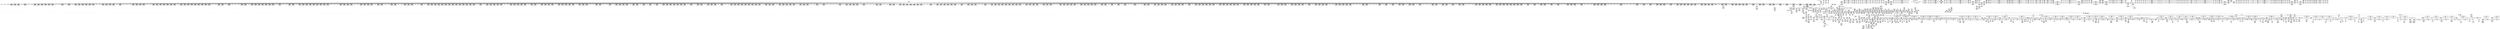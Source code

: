 digraph {
	CE0x541f160 [shape=record,shape=Mrecord,label="{CE0x541f160|rcu_read_lock:_tmp2|*SummSource*}"]
	CE0x53fb620 [shape=record,shape=Mrecord,label="{CE0x53fb620|2472:_%struct.cred*,_:_CRE_2947,2948_}"]
	CE0x545d550 [shape=record,shape=Mrecord,label="{CE0x545d550|rcu_read_unlock:_do.end|*SummSink*}"]
	CE0x537d960 [shape=record,shape=Mrecord,label="{CE0x537d960|rcu_read_unlock:_land.lhs.true|*SummSource*}"]
	CE0x536f490 [shape=record,shape=Mrecord,label="{CE0x536f490|i32_2|*Constant*|*SummSink*}"]
	CE0x53d73d0 [shape=record,shape=Mrecord,label="{CE0x53d73d0|i64*_getelementptr_inbounds_(_2_x_i64_,_2_x_i64_*___llvm_gcov_ctr131,_i64_0,_i64_0)|*Constant*}"]
	CE0x5449290 [shape=record,shape=Mrecord,label="{CE0x5449290|i64*_getelementptr_inbounds_(_4_x_i64_,_4_x_i64_*___llvm_gcov_ctr135,_i64_0,_i64_2)|*Constant*|*SummSink*}"]
	CE0x53d12d0 [shape=record,shape=Mrecord,label="{CE0x53d12d0|_ret_void,_!dbg_!27717|include/linux/rcupdate.h,240|*SummSink*}"]
	CE0x53cf350 [shape=record,shape=Mrecord,label="{CE0x53cf350|cred_sid:_tmp2|*SummSource*}"]
	CE0x541a8e0 [shape=record,shape=Mrecord,label="{CE0x541a8e0|i8*_getelementptr_inbounds_(_41_x_i8_,_41_x_i8_*_.str44,_i32_0,_i32_0)|*Constant*}"]
	CE0x5400150 [shape=record,shape=Mrecord,label="{CE0x5400150|2472:_%struct.cred*,_:_CRE_3112,3116_|*MultipleSource*|Function::task_sid&Arg::task::|Function::current_has_perm&Arg::tsk::|Function::selinux_task_getscheduler&Arg::p::|security/selinux/hooks.c,208}"]
	CE0x53ebe80 [shape=record,shape=Mrecord,label="{CE0x53ebe80|2472:_%struct.cred*,_:_CRE_2272,2280_|*MultipleSource*|Function::task_sid&Arg::task::|Function::current_has_perm&Arg::tsk::|Function::selinux_task_getscheduler&Arg::p::|security/selinux/hooks.c,208}"]
	CE0x540d9d0 [shape=record,shape=Mrecord,label="{CE0x540d9d0|2472:_%struct.cred*,_:_CRE_6400,6408_|*MultipleSource*|Function::task_sid&Arg::task::|Function::current_has_perm&Arg::tsk::|Function::selinux_task_getscheduler&Arg::p::|security/selinux/hooks.c,208}"]
	CE0x5418d60 [shape=record,shape=Mrecord,label="{CE0x5418d60|i64_7|*Constant*|*SummSink*}"]
	CE0x5469060 [shape=record,shape=Mrecord,label="{CE0x5469060|rcu_read_unlock:_tmp12|include/linux/rcupdate.h,933|*SummSource*}"]
	CE0x54593b0 [shape=record,shape=Mrecord,label="{CE0x54593b0|rcu_read_unlock:_tmp1|*SummSink*}"]
	CE0x54179f0 [shape=record,shape=Mrecord,label="{CE0x54179f0|task_sid:_tmp13|security/selinux/hooks.c,208}"]
	CE0x54133b0 [shape=record,shape=Mrecord,label="{CE0x54133b0|2472:_%struct.cred*,_:_CRE_6680,6684_|*MultipleSource*|Function::task_sid&Arg::task::|Function::current_has_perm&Arg::tsk::|Function::selinux_task_getscheduler&Arg::p::|security/selinux/hooks.c,208}"]
	CE0x54436a0 [shape=record,shape=Mrecord,label="{CE0x54436a0|rcu_read_unlock:_do.body|*SummSink*}"]
	CE0x53aaf20 [shape=record,shape=Mrecord,label="{CE0x53aaf20|2472:_%struct.cred*,_:_CRE_400,408_|*MultipleSource*|Function::task_sid&Arg::task::|Function::current_has_perm&Arg::tsk::|Function::selinux_task_getscheduler&Arg::p::|security/selinux/hooks.c,208}"]
	CE0x53701e0 [shape=record,shape=Mrecord,label="{CE0x53701e0|current_sid:_tmp10|security/selinux/hooks.c,218}"]
	CE0x541b410 [shape=record,shape=Mrecord,label="{CE0x541b410|task_sid:_tmp22|security/selinux/hooks.c,208|*SummSink*}"]
	CE0x5395120 [shape=record,shape=Mrecord,label="{CE0x5395120|GLOBAL:_rcu_read_lock|*Constant*|*SummSink*}"]
	CE0x5368860 [shape=record,shape=Mrecord,label="{CE0x5368860|2472:_%struct.cred*,_:_CRE_248,256_|*MultipleSource*|Function::task_sid&Arg::task::|Function::current_has_perm&Arg::tsk::|Function::selinux_task_getscheduler&Arg::p::|security/selinux/hooks.c,208}"]
	CE0x54175f0 [shape=record,shape=Mrecord,label="{CE0x54175f0|task_sid:_tmp12|security/selinux/hooks.c,208}"]
	CE0x5459750 [shape=record,shape=Mrecord,label="{CE0x5459750|_call_void_mcount()_#3|*SummSink*}"]
	CE0x54baca0 [shape=record,shape=Mrecord,label="{CE0x54baca0|__preempt_count_sub:_do.end|*SummSource*}"]
	CE0x53cf2e0 [shape=record,shape=Mrecord,label="{CE0x53cf2e0|cred_sid:_tmp2}"]
	CE0x54679e0 [shape=record,shape=Mrecord,label="{CE0x54679e0|rcu_read_unlock:_tmp18|include/linux/rcupdate.h,933|*SummSource*}"]
	CE0x5445da0 [shape=record,shape=Mrecord,label="{CE0x5445da0|rcu_read_lock:_tobool1|include/linux/rcupdate.h,882}"]
	CE0x53f9f90 [shape=record,shape=Mrecord,label="{CE0x53f9f90|2472:_%struct.cred*,_:_CRE_2928,2929_}"]
	CE0x5469ea0 [shape=record,shape=Mrecord,label="{CE0x5469ea0|rcu_read_unlock:_tmp14|include/linux/rcupdate.h,933}"]
	CE0x543f100 [shape=record,shape=Mrecord,label="{CE0x543f100|_call_void_mcount()_#3}"]
	CE0x53e1590 [shape=record,shape=Mrecord,label="{CE0x53e1590|task_sid:_tmp19|security/selinux/hooks.c,208|*SummSource*}"]
	CE0x5381400 [shape=record,shape=Mrecord,label="{CE0x5381400|current_sid:_land.lhs.true|*SummSink*}"]
	CE0x54ae110 [shape=record,shape=Mrecord,label="{CE0x54ae110|__rcu_read_unlock:_tmp7|include/linux/rcupdate.h,245|*SummSink*}"]
	CE0x53d9df0 [shape=record,shape=Mrecord,label="{CE0x53d9df0|i8*_getelementptr_inbounds_(_25_x_i8_,_25_x_i8_*_.str45,_i32_0,_i32_0)|*Constant*|*SummSink*}"]
	CE0x54a5180 [shape=record,shape=Mrecord,label="{CE0x54a5180|rcu_lock_acquire:_indirectgoto|*SummSink*}"]
	CE0x53ca8b0 [shape=record,shape=Mrecord,label="{CE0x53ca8b0|rcu_read_lock:_tmp12|include/linux/rcupdate.h,882|*SummSource*}"]
	CE0x5369f60 [shape=record,shape=Mrecord,label="{CE0x5369f60|current_sid:_tmp15|security/selinux/hooks.c,218|*SummSink*}"]
	CE0x53ae500 [shape=record,shape=Mrecord,label="{CE0x53ae500|i32_78|*Constant*|*SummSink*}"]
	CE0x5491a50 [shape=record,shape=Mrecord,label="{CE0x5491a50|i8*_undef|*Constant*|*SummSource*}"]
	CE0x543e230 [shape=record,shape=Mrecord,label="{CE0x543e230|rcu_lock_release:_tmp4|include/linux/rcupdate.h,423|*SummSource*}"]
	CE0x53825f0 [shape=record,shape=Mrecord,label="{CE0x53825f0|_call_void_mcount()_#3}"]
	CE0x54108f0 [shape=record,shape=Mrecord,label="{CE0x54108f0|2472:_%struct.cred*,_:_CRE_6544,6552_|*MultipleSource*|Function::task_sid&Arg::task::|Function::current_has_perm&Arg::tsk::|Function::selinux_task_getscheduler&Arg::p::|security/selinux/hooks.c,208}"]
	CE0x54ab7c0 [shape=record,shape=Mrecord,label="{CE0x54ab7c0|i64*_getelementptr_inbounds_(_4_x_i64_,_4_x_i64_*___llvm_gcov_ctr134,_i64_0,_i64_3)|*Constant*}"]
	CE0x5366b50 [shape=record,shape=Mrecord,label="{CE0x5366b50|2472:_%struct.cred*,_:_CRE_232,240_|*MultipleSource*|Function::task_sid&Arg::task::|Function::current_has_perm&Arg::tsk::|Function::selinux_task_getscheduler&Arg::p::|security/selinux/hooks.c,208}"]
	CE0x5419880 [shape=record,shape=Mrecord,label="{CE0x5419880|task_sid:_tmp15|security/selinux/hooks.c,208|*SummSink*}"]
	CE0x53e2c10 [shape=record,shape=Mrecord,label="{CE0x53e2c10|2472:_%struct.cred*,_:_CRE_712,720_|*MultipleSource*|Function::task_sid&Arg::task::|Function::current_has_perm&Arg::tsk::|Function::selinux_task_getscheduler&Arg::p::|security/selinux/hooks.c,208}"]
	CE0x53b1750 [shape=record,shape=Mrecord,label="{CE0x53b1750|i32_1|*Constant*}"]
	CE0x53e3c10 [shape=record,shape=Mrecord,label="{CE0x53e3c10|2472:_%struct.cred*,_:_CRE_772,776_|*MultipleSource*|Function::task_sid&Arg::task::|Function::current_has_perm&Arg::tsk::|Function::selinux_task_getscheduler&Arg::p::|security/selinux/hooks.c,208}"]
	CE0x53d09c0 [shape=record,shape=Mrecord,label="{CE0x53d09c0|task_sid:_land.lhs.true|*SummSink*}"]
	CE0x54c12c0 [shape=record,shape=Mrecord,label="{CE0x54c12c0|__preempt_count_add:_do.end|*SummSink*}"]
	CE0x545adf0 [shape=record,shape=Mrecord,label="{CE0x545adf0|rcu_read_unlock:_tmp9|include/linux/rcupdate.h,933}"]
	CE0x5438a90 [shape=record,shape=Mrecord,label="{CE0x5438a90|__preempt_count_sub:_val|Function::__preempt_count_sub&Arg::val::|*SummSource*}"]
	CE0x53c80b0 [shape=record,shape=Mrecord,label="{CE0x53c80b0|rcu_read_unlock:_tmp17|include/linux/rcupdate.h,933}"]
	CE0x5463e80 [shape=record,shape=Mrecord,label="{CE0x5463e80|__preempt_count_add:_entry}"]
	CE0x5390b40 [shape=record,shape=Mrecord,label="{CE0x5390b40|current_sid:_if.then|*SummSource*}"]
	CE0x537aa50 [shape=record,shape=Mrecord,label="{CE0x537aa50|rcu_lock_acquire:_map|Function::rcu_lock_acquire&Arg::map::|*SummSink*}"]
	CE0x5379640 [shape=record,shape=Mrecord,label="{CE0x5379640|avc_has_perm:_ssid|Function::avc_has_perm&Arg::ssid::}"]
	CE0x54bd470 [shape=record,shape=Mrecord,label="{CE0x54bd470|__preempt_count_sub:_tmp2|*SummSink*}"]
	CE0x5494640 [shape=record,shape=Mrecord,label="{CE0x5494640|i64*_getelementptr_inbounds_(_4_x_i64_,_4_x_i64_*___llvm_gcov_ctr134,_i64_0,_i64_3)|*Constant*|*SummSink*}"]
	CE0x53fb290 [shape=record,shape=Mrecord,label="{CE0x53fb290|2472:_%struct.cred*,_:_CRE_2944,2945_}"]
	CE0x53d1100 [shape=record,shape=Mrecord,label="{CE0x53d1100|__rcu_read_lock:_entry|*SummSink*}"]
	CE0x53e7970 [shape=record,shape=Mrecord,label="{CE0x53e7970|2472:_%struct.cred*,_:_CRE_1984,2016_|*MultipleSource*|Function::task_sid&Arg::task::|Function::current_has_perm&Arg::tsk::|Function::selinux_task_getscheduler&Arg::p::|security/selinux/hooks.c,208}"]
	CE0x538e8f0 [shape=record,shape=Mrecord,label="{CE0x538e8f0|current_sid:_tmp7|security/selinux/hooks.c,218}"]
	CE0x53e1ba0 [shape=record,shape=Mrecord,label="{CE0x53e1ba0|_call_void_lockdep_rcu_suspicious(i8*_getelementptr_inbounds_(_25_x_i8_,_25_x_i8_*_.str3,_i32_0,_i32_0),_i32_208,_i8*_getelementptr_inbounds_(_41_x_i8_,_41_x_i8_*_.str44,_i32_0,_i32_0))_#10,_!dbg_!27732|security/selinux/hooks.c,208|*SummSink*}"]
	CE0x5462a80 [shape=record,shape=Mrecord,label="{CE0x5462a80|rcu_read_unlock:_tmp15|include/linux/rcupdate.h,933}"]
	CE0x54a7080 [shape=record,shape=Mrecord,label="{CE0x54a7080|void_(i32*,_i32,_i32*)*_asm_addl_$1,_%gs:$0_,_*m,ri,*m,_dirflag_,_fpsr_,_flags_|*SummSink*}"]
	CE0x53bf5c0 [shape=record,shape=Mrecord,label="{CE0x53bf5c0|cred_sid:_tmp1|*SummSource*}"]
	CE0x539a450 [shape=record,shape=Mrecord,label="{CE0x539a450|current_sid:_if.then|*SummSink*}"]
	CE0x53dd600 [shape=record,shape=Mrecord,label="{CE0x53dd600|i8*_getelementptr_inbounds_(_25_x_i8_,_25_x_i8_*_.str45,_i32_0,_i32_0)|*Constant*|*SummSource*}"]
	CE0x53c2210 [shape=record,shape=Mrecord,label="{CE0x53c2210|2472:_%struct.cred*,_:_CRE_448,456_|*MultipleSource*|Function::task_sid&Arg::task::|Function::current_has_perm&Arg::tsk::|Function::selinux_task_getscheduler&Arg::p::|security/selinux/hooks.c,208}"]
	CE0x5418c30 [shape=record,shape=Mrecord,label="{CE0x5418c30|i64_7|*Constant*|*SummSource*}"]
	CE0x5367560 [shape=record,shape=Mrecord,label="{CE0x5367560|i8*_getelementptr_inbounds_(_45_x_i8_,_45_x_i8_*_.str12,_i32_0,_i32_0)|*Constant*|*SummSource*}"]
	CE0x5455c50 [shape=record,shape=Mrecord,label="{CE0x5455c50|i64*_getelementptr_inbounds_(_11_x_i64_,_11_x_i64_*___llvm_gcov_ctr132,_i64_0,_i64_8)|*Constant*}"]
	CE0x54bd510 [shape=record,shape=Mrecord,label="{CE0x54bd510|void_(i32*,_i32,_i32*)*_asm_addl_$1,_%gs:$0_,_*m,ri,*m,_dirflag_,_fpsr_,_flags_}"]
	CE0x53f9c00 [shape=record,shape=Mrecord,label="{CE0x53f9c00|2472:_%struct.cred*,_:_CRE_2925,2926_}"]
	CE0x541b020 [shape=record,shape=Mrecord,label="{CE0x541b020|i64*_getelementptr_inbounds_(_13_x_i64_,_13_x_i64_*___llvm_gcov_ctr126,_i64_0,_i64_10)|*Constant*}"]
	CE0x5370cc0 [shape=record,shape=Mrecord,label="{CE0x5370cc0|current_sid:_call|security/selinux/hooks.c,218|*SummSource*}"]
	CE0x53d02a0 [shape=record,shape=Mrecord,label="{CE0x53d02a0|i32_22|*Constant*}"]
	CE0x54120e0 [shape=record,shape=Mrecord,label="{CE0x54120e0|2472:_%struct.cred*,_:_CRE_6632,6640_|*MultipleSource*|Function::task_sid&Arg::task::|Function::current_has_perm&Arg::tsk::|Function::selinux_task_getscheduler&Arg::p::|security/selinux/hooks.c,208}"]
	CE0x541d900 [shape=record,shape=Mrecord,label="{CE0x541d900|task_sid:_tmp22|security/selinux/hooks.c,208|*SummSource*}"]
	CE0x53e0f80 [shape=record,shape=Mrecord,label="{CE0x53e0f80|task_sid:_tmp18|security/selinux/hooks.c,208|*SummSource*}"]
	CE0x53e53a0 [shape=record,shape=Mrecord,label="{CE0x53e53a0|2472:_%struct.cred*,_:_CRE_1864,1872_|*MultipleSource*|Function::task_sid&Arg::task::|Function::current_has_perm&Arg::tsk::|Function::selinux_task_getscheduler&Arg::p::|security/selinux/hooks.c,208}"]
	CE0x5393f00 [shape=record,shape=Mrecord,label="{CE0x5393f00|rcu_read_lock:_tmp11|include/linux/rcupdate.h,882}"]
	CE0x5398480 [shape=record,shape=Mrecord,label="{CE0x5398480|2472:_%struct.cred*,_:_CRE_472,480_|*MultipleSource*|Function::task_sid&Arg::task::|Function::current_has_perm&Arg::tsk::|Function::selinux_task_getscheduler&Arg::p::|security/selinux/hooks.c,208}"]
	CE0x53f7790 [shape=record,shape=Mrecord,label="{CE0x53f7790|2472:_%struct.cred*,_:_CRE_2880,2884_|*MultipleSource*|Function::task_sid&Arg::task::|Function::current_has_perm&Arg::tsk::|Function::selinux_task_getscheduler&Arg::p::|security/selinux/hooks.c,208}"]
	CE0x54b8cb0 [shape=record,shape=Mrecord,label="{CE0x54b8cb0|__preempt_count_sub:_tmp6|./arch/x86/include/asm/preempt.h,78|*SummSink*}"]
	CE0x5398260 [shape=record,shape=Mrecord,label="{CE0x5398260|2472:_%struct.cred*,_:_CRE_464,472_|*MultipleSource*|Function::task_sid&Arg::task::|Function::current_has_perm&Arg::tsk::|Function::selinux_task_getscheduler&Arg::p::|security/selinux/hooks.c,208}"]
	CE0x540bf20 [shape=record,shape=Mrecord,label="{CE0x540bf20|2472:_%struct.cred*,_:_CRE_6346,6347_}"]
	CE0x5381bb0 [shape=record,shape=Mrecord,label="{CE0x5381bb0|current_has_perm:_entry|*SummSink*}"]
	CE0x54219b0 [shape=record,shape=Mrecord,label="{CE0x54219b0|__preempt_count_add:_bb|*SummSource*}"]
	CE0x545b2b0 [shape=record,shape=Mrecord,label="{CE0x545b2b0|_call_void_asm_sideeffect_,_memory_,_dirflag_,_fpsr_,_flags_()_#3,_!dbg_!27714,_!srcloc_!27715|include/linux/rcupdate.h,239|*SummSource*}"]
	CE0x54be3d0 [shape=record,shape=Mrecord,label="{CE0x54be3d0|GLOBAL:___preempt_count|Global_var:__preempt_count}"]
	CE0x537a080 [shape=record,shape=Mrecord,label="{CE0x537a080|i16_2|*Constant*|*SummSink*}"]
	CE0x543a2d0 [shape=record,shape=Mrecord,label="{CE0x543a2d0|__preempt_count_add:_tmp7|./arch/x86/include/asm/preempt.h,73|*SummSink*}"]
	CE0x53977b0 [shape=record,shape=Mrecord,label="{CE0x53977b0|current_sid:_tmp14|security/selinux/hooks.c,218|*SummSink*}"]
	CE0x53f6e10 [shape=record,shape=Mrecord,label="{CE0x53f6e10|2472:_%struct.cred*,_:_CRE_2856,2864_|*MultipleSource*|Function::task_sid&Arg::task::|Function::current_has_perm&Arg::tsk::|Function::selinux_task_getscheduler&Arg::p::|security/selinux/hooks.c,208}"]
	CE0x545cff0 [shape=record,shape=Mrecord,label="{CE0x545cff0|__rcu_read_lock:_tmp6|include/linux/rcupdate.h,240|*SummSource*}"]
	CE0x54573c0 [shape=record,shape=Mrecord,label="{CE0x54573c0|__rcu_read_lock:_tmp7|include/linux/rcupdate.h,240}"]
	CE0x53fa7e0 [shape=record,shape=Mrecord,label="{CE0x53fa7e0|2472:_%struct.cred*,_:_CRE_2935,2936_}"]
	CE0x53d3520 [shape=record,shape=Mrecord,label="{CE0x53d3520|rcu_read_lock:_tmp10|include/linux/rcupdate.h,882|*SummSink*}"]
	CE0x5366700 [shape=record,shape=Mrecord,label="{CE0x5366700|_call_void_mcount()_#3|*SummSource*}"]
	CE0x5462280 [shape=record,shape=Mrecord,label="{CE0x5462280|rcu_read_unlock:_tmp|*SummSink*}"]
	CE0x53f24a0 [shape=record,shape=Mrecord,label="{CE0x53f24a0|2472:_%struct.cred*,_:_CRE_2600,2608_|*MultipleSource*|Function::task_sid&Arg::task::|Function::current_has_perm&Arg::tsk::|Function::selinux_task_getscheduler&Arg::p::|security/selinux/hooks.c,208}"]
	CE0x54522b0 [shape=record,shape=Mrecord,label="{CE0x54522b0|rcu_read_lock:_tmp21|include/linux/rcupdate.h,884|*SummSink*}"]
	CE0x53d0040 [shape=record,shape=Mrecord,label="{CE0x53d0040|GLOBAL:_rcu_read_lock|*Constant*}"]
	CE0x542c2c0 [shape=record,shape=Mrecord,label="{CE0x542c2c0|task_sid:_tmp26|security/selinux/hooks.c,208|*SummSink*}"]
	CE0x54ac000 [shape=record,shape=Mrecord,label="{CE0x54ac000|__rcu_read_unlock:_tmp1|*SummSource*}"]
	CE0x54a4310 [shape=record,shape=Mrecord,label="{CE0x54a4310|rcu_lock_release:_indirectgoto|*SummSource*}"]
	CE0x53d22f0 [shape=record,shape=Mrecord,label="{CE0x53d22f0|i64_1|*Constant*}"]
	CE0x53ffc90 [shape=record,shape=Mrecord,label="{CE0x53ffc90|2472:_%struct.cred*,_:_CRE_3104,3108_|*MultipleSource*|Function::task_sid&Arg::task::|Function::current_has_perm&Arg::tsk::|Function::selinux_task_getscheduler&Arg::p::|security/selinux/hooks.c,208}"]
	CE0x53f83a0 [shape=record,shape=Mrecord,label="{CE0x53f83a0|2472:_%struct.cred*,_:_CRE_2905,2906_}"]
	CE0x540ecd0 [shape=record,shape=Mrecord,label="{CE0x540ecd0|2472:_%struct.cred*,_:_CRE_6472,6474_|*MultipleSource*|Function::task_sid&Arg::task::|Function::current_has_perm&Arg::tsk::|Function::selinux_task_getscheduler&Arg::p::|security/selinux/hooks.c,208}"]
	CE0x53ef750 [shape=record,shape=Mrecord,label="{CE0x53ef750|2472:_%struct.cred*,_:_CRE_2508,2512_|*MultipleSource*|Function::task_sid&Arg::task::|Function::current_has_perm&Arg::tsk::|Function::selinux_task_getscheduler&Arg::p::|security/selinux/hooks.c,208}"]
	CE0x546b410 [shape=record,shape=Mrecord,label="{CE0x546b410|i8*_getelementptr_inbounds_(_44_x_i8_,_44_x_i8_*_.str47,_i32_0,_i32_0)|*Constant*|*SummSource*}"]
	CE0x541f0f0 [shape=record,shape=Mrecord,label="{CE0x541f0f0|rcu_read_lock:_tmp2}"]
	CE0x5469f80 [shape=record,shape=Mrecord,label="{CE0x5469f80|rcu_read_unlock:_tmp14|include/linux/rcupdate.h,933|*SummSource*}"]
	CE0x540a170 [shape=record,shape=Mrecord,label="{CE0x540a170|2472:_%struct.cred*,_:_CRE_6321,6322_}"]
	CE0x541c3a0 [shape=record,shape=Mrecord,label="{CE0x541c3a0|i64*_getelementptr_inbounds_(_13_x_i64_,_13_x_i64_*___llvm_gcov_ctr126,_i64_0,_i64_11)|*Constant*|*SummSource*}"]
	CE0x541f1d0 [shape=record,shape=Mrecord,label="{CE0x541f1d0|rcu_read_lock:_tmp2|*SummSink*}"]
	CE0x54029b0 [shape=record,shape=Mrecord,label="{CE0x54029b0|2472:_%struct.cred*,_:_CRE_5896,5904_|*MultipleSource*|Function::task_sid&Arg::task::|Function::current_has_perm&Arg::tsk::|Function::selinux_task_getscheduler&Arg::p::|security/selinux/hooks.c,208}"]
	CE0x5416910 [shape=record,shape=Mrecord,label="{CE0x5416910|i64*_getelementptr_inbounds_(_13_x_i64_,_13_x_i64_*___llvm_gcov_ctr126,_i64_0,_i64_8)|*Constant*|*SummSink*}"]
	CE0x537d8f0 [shape=record,shape=Mrecord,label="{CE0x537d8f0|rcu_read_unlock:_land.lhs.true}"]
	CE0x540b470 [shape=record,shape=Mrecord,label="{CE0x540b470|2472:_%struct.cred*,_:_CRE_6337,6338_}"]
	CE0x53b18d0 [shape=record,shape=Mrecord,label="{CE0x53b18d0|i32_1|*Constant*|*SummSource*}"]
	CE0x5411730 [shape=record,shape=Mrecord,label="{CE0x5411730|2472:_%struct.cred*,_:_CRE_6600,6608_|*MultipleSource*|Function::task_sid&Arg::task::|Function::current_has_perm&Arg::tsk::|Function::selinux_task_getscheduler&Arg::p::|security/selinux/hooks.c,208}"]
	CE0x5443590 [shape=record,shape=Mrecord,label="{CE0x5443590|rcu_read_unlock:_do.body|*SummSource*}"]
	CE0x54a4ee0 [shape=record,shape=Mrecord,label="{CE0x54a4ee0|_call_void_lock_acquire(%struct.lockdep_map*_%map,_i32_0,_i32_0,_i32_2,_i32_0,_%struct.lockdep_map*_null,_i64_ptrtoint_(i8*_blockaddress(_rcu_lock_acquire,_%__here)_to_i64))_#10,_!dbg_!27716|include/linux/rcupdate.h,418|*SummSink*}"]
	CE0x5407d30 [shape=record,shape=Mrecord,label="{CE0x5407d30|2472:_%struct.cred*,_:_CRE_6290,6291_}"]
	CE0x540de60 [shape=record,shape=Mrecord,label="{CE0x540de60|2472:_%struct.cred*,_:_CRE_6424,6432_|*MultipleSource*|Function::task_sid&Arg::task::|Function::current_has_perm&Arg::tsk::|Function::selinux_task_getscheduler&Arg::p::|security/selinux/hooks.c,208}"]
	CE0x538d250 [shape=record,shape=Mrecord,label="{CE0x538d250|current_sid:_tmp12|security/selinux/hooks.c,218|*SummSource*}"]
	CE0x543d2f0 [shape=record,shape=Mrecord,label="{CE0x543d2f0|GLOBAL:_lock_release|*Constant*|*SummSource*}"]
	CE0x5490b50 [shape=record,shape=Mrecord,label="{CE0x5490b50|rcu_lock_acquire:_tmp6}"]
	CE0x53f93b0 [shape=record,shape=Mrecord,label="{CE0x53f93b0|2472:_%struct.cred*,_:_CRE_2918,2919_}"]
	CE0x5451c10 [shape=record,shape=Mrecord,label="{CE0x5451c10|rcu_read_lock:_tmp21|include/linux/rcupdate.h,884}"]
	CE0x5426a70 [shape=record,shape=Mrecord,label="{CE0x5426a70|rcu_read_lock:_tobool1|include/linux/rcupdate.h,882|*SummSink*}"]
	CE0x5364c30 [shape=record,shape=Mrecord,label="{CE0x5364c30|i64*_getelementptr_inbounds_(_2_x_i64_,_2_x_i64_*___llvm_gcov_ctr288,_i64_0,_i64_0)|*Constant*|*SummSink*}"]
	CE0x538aa50 [shape=record,shape=Mrecord,label="{CE0x538aa50|current_has_perm:_bb|*SummSource*}"]
	CE0x53d2280 [shape=record,shape=Mrecord,label="{CE0x53d2280|i64*_getelementptr_inbounds_(_11_x_i64_,_11_x_i64_*___llvm_gcov_ctr127,_i64_0,_i64_1)|*Constant*|*SummSink*}"]
	CE0x536d360 [shape=record,shape=Mrecord,label="{CE0x536d360|current_has_perm:_call1|security/selinux/hooks.c,1543|*SummSource*}"]
	CE0x541db00 [shape=record,shape=Mrecord,label="{CE0x541db00|task_sid:_tmp21|security/selinux/hooks.c,208}"]
	CE0x53bfc70 [shape=record,shape=Mrecord,label="{CE0x53bfc70|2472:_%struct.cred*,_:_CRE_424,428_|*MultipleSource*|Function::task_sid&Arg::task::|Function::current_has_perm&Arg::tsk::|Function::selinux_task_getscheduler&Arg::p::|security/selinux/hooks.c,208}"]
	CE0x5426ae0 [shape=record,shape=Mrecord,label="{CE0x5426ae0|i64_2|*Constant*}"]
	CE0x53cadd0 [shape=record,shape=Mrecord,label="{CE0x53cadd0|task_sid:_real_cred|security/selinux/hooks.c,208|*SummSink*}"]
	CE0x539ad60 [shape=record,shape=Mrecord,label="{CE0x539ad60|_call_void_rcu_read_lock()_#10,_!dbg_!27712|security/selinux/hooks.c,207}"]
	CE0x5379330 [shape=record,shape=Mrecord,label="{CE0x5379330|avc_has_perm:_tclass|Function::avc_has_perm&Arg::tclass::}"]
	CE0x53dbcb0 [shape=record,shape=Mrecord,label="{CE0x53dbcb0|rcu_read_lock:_tmp17|include/linux/rcupdate.h,882}"]
	CE0x53f9740 [shape=record,shape=Mrecord,label="{CE0x53f9740|2472:_%struct.cred*,_:_CRE_2921,2922_}"]
	CE0x5403590 [shape=record,shape=Mrecord,label="{CE0x5403590|2472:_%struct.cred*,_:_CRE_5936,5944_|*MultipleSource*|Function::task_sid&Arg::task::|Function::current_has_perm&Arg::tsk::|Function::selinux_task_getscheduler&Arg::p::|security/selinux/hooks.c,208}"]
	CE0x536e2e0 [shape=record,shape=Mrecord,label="{CE0x536e2e0|avc_has_perm:_entry|*SummSource*}"]
	CE0x5461540 [shape=record,shape=Mrecord,label="{CE0x5461540|rcu_read_unlock:_call3|include/linux/rcupdate.h,933}"]
	CE0x5416d40 [shape=record,shape=Mrecord,label="{CE0x5416d40|task_sid:_tmp10|security/selinux/hooks.c,208|*SummSource*}"]
	CE0x5406c60 [shape=record,shape=Mrecord,label="{CE0x5406c60|2472:_%struct.cred*,_:_CRE_6240,6248_|*MultipleSource*|Function::task_sid&Arg::task::|Function::current_has_perm&Arg::tsk::|Function::selinux_task_getscheduler&Arg::p::|security/selinux/hooks.c,208}"]
	CE0x53adc90 [shape=record,shape=Mrecord,label="{CE0x53adc90|get_current:_entry|*SummSource*}"]
	CE0x5441b40 [shape=record,shape=Mrecord,label="{CE0x5441b40|i64*_getelementptr_inbounds_(_4_x_i64_,_4_x_i64_*___llvm_gcov_ctr129,_i64_0,_i64_3)|*Constant*}"]
	CE0x54490d0 [shape=record,shape=Mrecord,label="{CE0x54490d0|i64*_getelementptr_inbounds_(_4_x_i64_,_4_x_i64_*___llvm_gcov_ctr135,_i64_0,_i64_2)|*Constant*|*SummSource*}"]
	CE0x5465bc0 [shape=record,shape=Mrecord,label="{CE0x5465bc0|__rcu_read_lock:_tmp5|include/linux/rcupdate.h,239}"]
	CE0x536b530 [shape=record,shape=Mrecord,label="{CE0x536b530|_ret_i32_%retval.0,_!dbg_!27728|security/selinux/avc.c,775|*SummSink*}"]
	CE0x54584c0 [shape=record,shape=Mrecord,label="{CE0x54584c0|GLOBAL:_lock_acquire|*Constant*|*SummSink*}"]
	CE0x53e8ed0 [shape=record,shape=Mrecord,label="{CE0x53e8ed0|2472:_%struct.cred*,_:_CRE_2056,2057_|*MultipleSource*|Function::task_sid&Arg::task::|Function::current_has_perm&Arg::tsk::|Function::selinux_task_getscheduler&Arg::p::|security/selinux/hooks.c,208}"]
	CE0x5368010 [shape=record,shape=Mrecord,label="{CE0x5368010|rcu_read_lock:_entry|*SummSource*}"]
	CE0x54b9a30 [shape=record,shape=Mrecord,label="{CE0x54b9a30|__preempt_count_sub:_sub|./arch/x86/include/asm/preempt.h,77}"]
	CE0x53dca70 [shape=record,shape=Mrecord,label="{CE0x53dca70|_call_void_lockdep_rcu_suspicious(i8*_getelementptr_inbounds_(_25_x_i8_,_25_x_i8_*_.str45,_i32_0,_i32_0),_i32_883,_i8*_getelementptr_inbounds_(_42_x_i8_,_42_x_i8_*_.str46,_i32_0,_i32_0))_#10,_!dbg_!27728|include/linux/rcupdate.h,882|*SummSource*}"]
	CE0x545fda0 [shape=record,shape=Mrecord,label="{CE0x545fda0|rcu_read_unlock:_tobool|include/linux/rcupdate.h,933|*SummSink*}"]
	CE0x54d5450 [shape=record,shape=Mrecord,label="{CE0x54d5450|i64*_getelementptr_inbounds_(_4_x_i64_,_4_x_i64_*___llvm_gcov_ctr135,_i64_0,_i64_0)|*Constant*|*SummSource*}"]
	CE0x538c460 [shape=record,shape=Mrecord,label="{CE0x538c460|GLOBAL:_current_sid|*Constant*}"]
	CE0x53fc6c0 [shape=record,shape=Mrecord,label="{CE0x53fc6c0|2472:_%struct.cred*,_:_CRE_2961,2962_}"]
	CE0x53fcf10 [shape=record,shape=Mrecord,label="{CE0x53fcf10|2472:_%struct.cred*,_:_CRE_2968,2969_}"]
	CE0x53fd3d0 [shape=record,shape=Mrecord,label="{CE0x53fd3d0|2472:_%struct.cred*,_:_CRE_2972,2973_}"]
	CE0x53eb2a0 [shape=record,shape=Mrecord,label="{CE0x53eb2a0|2472:_%struct.cred*,_:_CRE_2168,2240_|*MultipleSource*|Function::task_sid&Arg::task::|Function::current_has_perm&Arg::tsk::|Function::selinux_task_getscheduler&Arg::p::|security/selinux/hooks.c,208}"]
	CE0x5389930 [shape=record,shape=Mrecord,label="{CE0x5389930|GLOBAL:_get_current|*Constant*}"]
	CE0x53fe0a0 [shape=record,shape=Mrecord,label="{CE0x53fe0a0|2472:_%struct.cred*,_:_CRE_3000,3008_|*MultipleSource*|Function::task_sid&Arg::task::|Function::current_has_perm&Arg::tsk::|Function::selinux_task_getscheduler&Arg::p::|security/selinux/hooks.c,208}"]
	CE0x53cdff0 [shape=record,shape=Mrecord,label="{CE0x53cdff0|2472:_%struct.cred*,_:_CRE_24,28_|*MultipleSource*|Function::task_sid&Arg::task::|Function::current_has_perm&Arg::tsk::|Function::selinux_task_getscheduler&Arg::p::|security/selinux/hooks.c,208}"]
	CE0x546ac60 [shape=record,shape=Mrecord,label="{CE0x546ac60|i32_934|*Constant*|*SummSource*}"]
	CE0x53c2c20 [shape=record,shape=Mrecord,label="{CE0x53c2c20|task_sid:_land.lhs.true}"]
	CE0x545a280 [shape=record,shape=Mrecord,label="{CE0x545a280|rcu_lock_acquire:_tmp2}"]
	CE0x535dbc0 [shape=record,shape=Mrecord,label="{CE0x535dbc0|i64*_getelementptr_inbounds_(_11_x_i64_,_11_x_i64_*___llvm_gcov_ctr125,_i64_0,_i64_6)|*Constant*|*SummSource*}"]
	CE0x53cd4e0 [shape=record,shape=Mrecord,label="{CE0x53cd4e0|GLOBAL:___rcu_read_lock|*Constant*|*SummSource*}"]
	CE0x5375f40 [shape=record,shape=Mrecord,label="{CE0x5375f40|i64*_getelementptr_inbounds_(_2_x_i64_,_2_x_i64_*___llvm_gcov_ctr136,_i64_0,_i64_0)|*Constant*}"]
	CE0x53e0f10 [shape=record,shape=Mrecord,label="{CE0x53e0f10|task_sid:_tmp18|security/selinux/hooks.c,208}"]
	CE0x53d21f0 [shape=record,shape=Mrecord,label="{CE0x53d21f0|rcu_read_lock:_tmp|*SummSink*}"]
	CE0x53c59c0 [shape=record,shape=Mrecord,label="{CE0x53c59c0|__rcu_read_lock:_tmp1}"]
	CE0x54ac570 [shape=record,shape=Mrecord,label="{CE0x54ac570|i64*_getelementptr_inbounds_(_4_x_i64_,_4_x_i64_*___llvm_gcov_ctr135,_i64_0,_i64_0)|*Constant*|*SummSink*}"]
	CE0x540c510 [shape=record,shape=Mrecord,label="{CE0x540c510|2472:_%struct.cred*,_:_CRE_6351,6352_}"]
	CE0x53c9e10 [shape=record,shape=Mrecord,label="{CE0x53c9e10|GLOBAL:___rcu_read_lock|*Constant*}"]
	CE0x545bbc0 [shape=record,shape=Mrecord,label="{CE0x545bbc0|rcu_read_unlock:_tmp3|*SummSink*}"]
	CE0x53eeba0 [shape=record,shape=Mrecord,label="{CE0x53eeba0|2472:_%struct.cred*,_:_CRE_2424,2472_|*MultipleSource*|Function::task_sid&Arg::task::|Function::current_has_perm&Arg::tsk::|Function::selinux_task_getscheduler&Arg::p::|security/selinux/hooks.c,208}"]
	CE0x5408190 [shape=record,shape=Mrecord,label="{CE0x5408190|2472:_%struct.cred*,_:_CRE_6294,6295_}"]
	CE0x5419f40 [shape=record,shape=Mrecord,label="{CE0x5419f40|task_sid:_tmp17|security/selinux/hooks.c,208}"]
	CE0x549fd70 [shape=record,shape=Mrecord,label="{CE0x549fd70|__rcu_read_unlock:_tmp|*SummSource*}"]
	CE0x53d6ba0 [shape=record,shape=Mrecord,label="{CE0x53d6ba0|get_current:_tmp4|./arch/x86/include/asm/current.h,14|*SummSource*}"]
	CE0x543d6d0 [shape=record,shape=Mrecord,label="{CE0x543d6d0|i32_1|*Constant*}"]
	CE0x540c050 [shape=record,shape=Mrecord,label="{CE0x540c050|2472:_%struct.cred*,_:_CRE_6347,6348_}"]
	CE0x54bd770 [shape=record,shape=Mrecord,label="{CE0x54bd770|_call_void_asm_addl_$1,_%gs:$0_,_*m,ri,*m,_dirflag_,_fpsr_,_flags_(i32*___preempt_count,_i32_%val,_i32*___preempt_count)_#3,_!dbg_!27714,_!srcloc_!27717|./arch/x86/include/asm/preempt.h,72|*SummSource*}"]
	CE0x546a0f0 [shape=record,shape=Mrecord,label="{CE0x546a0f0|rcu_read_unlock:_tmp14|include/linux/rcupdate.h,933|*SummSink*}"]
	CE0x53cc550 [shape=record,shape=Mrecord,label="{CE0x53cc550|_call_void_mcount()_#3|*SummSink*}"]
	CE0x53f7530 [shape=record,shape=Mrecord,label="{CE0x53f7530|2472:_%struct.cred*,_:_CRE_2876,2880_|*MultipleSource*|Function::task_sid&Arg::task::|Function::current_has_perm&Arg::tsk::|Function::selinux_task_getscheduler&Arg::p::|security/selinux/hooks.c,208}"]
	CE0x54a7cb0 [shape=record,shape=Mrecord,label="{CE0x54a7cb0|rcu_lock_acquire:_tmp|*SummSource*}"]
	CE0x53e6930 [shape=record,shape=Mrecord,label="{CE0x53e6930|2472:_%struct.cred*,_:_CRE_1936,1944_|*MultipleSource*|Function::task_sid&Arg::task::|Function::current_has_perm&Arg::tsk::|Function::selinux_task_getscheduler&Arg::p::|security/selinux/hooks.c,208}"]
	CE0x54a03b0 [shape=record,shape=Mrecord,label="{CE0x54a03b0|i64*_getelementptr_inbounds_(_4_x_i64_,_4_x_i64_*___llvm_gcov_ctr134,_i64_0,_i64_1)|*Constant*}"]
	CE0x54a39e0 [shape=record,shape=Mrecord,label="{CE0x54a39e0|GLOBAL:___preempt_count_sub|*Constant*}"]
	CE0x53e39b0 [shape=record,shape=Mrecord,label="{CE0x53e39b0|2472:_%struct.cred*,_:_CRE_768,772_|*MultipleSource*|Function::task_sid&Arg::task::|Function::current_has_perm&Arg::tsk::|Function::selinux_task_getscheduler&Arg::p::|security/selinux/hooks.c,208}"]
	CE0x54003b0 [shape=record,shape=Mrecord,label="{CE0x54003b0|2472:_%struct.cred*,_:_CRE_3116,3120_|*MultipleSource*|Function::task_sid&Arg::task::|Function::current_has_perm&Arg::tsk::|Function::selinux_task_getscheduler&Arg::p::|security/selinux/hooks.c,208}"]
	CE0x537ba60 [shape=record,shape=Mrecord,label="{CE0x537ba60|__preempt_count_sub:_tmp3|*SummSource*}"]
	CE0x53f53f0 [shape=record,shape=Mrecord,label="{CE0x53f53f0|2472:_%struct.cred*,_:_CRE_2768,2776_|*MultipleSource*|Function::task_sid&Arg::task::|Function::current_has_perm&Arg::tsk::|Function::selinux_task_getscheduler&Arg::p::|security/selinux/hooks.c,208}"]
	CE0x5374ea0 [shape=record,shape=Mrecord,label="{CE0x5374ea0|selinux_task_getscheduler:_entry|*SummSink*}"]
	CE0x53ae100 [shape=record,shape=Mrecord,label="{CE0x53ae100|_ret_%struct.task_struct*_%tmp4,_!dbg_!27714|./arch/x86/include/asm/current.h,14|*SummSink*}"]
	CE0x53e5f80 [shape=record,shape=Mrecord,label="{CE0x53e5f80|2472:_%struct.cred*,_:_CRE_1904,1912_|*MultipleSource*|Function::task_sid&Arg::task::|Function::current_has_perm&Arg::tsk::|Function::selinux_task_getscheduler&Arg::p::|security/selinux/hooks.c,208}"]
	CE0x54adea0 [shape=record,shape=Mrecord,label="{CE0x54adea0|__rcu_read_unlock:_tmp6|include/linux/rcupdate.h,245|*SummSink*}"]
	CE0x5408750 [shape=record,shape=Mrecord,label="{CE0x5408750|2472:_%struct.cred*,_:_CRE_6299,6300_}"]
	CE0x53939d0 [shape=record,shape=Mrecord,label="{CE0x53939d0|cred_sid:_tmp|*SummSink*}"]
	CE0x53f0af0 [shape=record,shape=Mrecord,label="{CE0x53f0af0|2472:_%struct.cred*,_:_CRE_2531,2532_}"]
	CE0x5375bb0 [shape=record,shape=Mrecord,label="{CE0x5375bb0|current_sid:_if.end|*SummSource*}"]
	CE0x543d800 [shape=record,shape=Mrecord,label="{CE0x543d800|i64_ptrtoint_(i8*_blockaddress(_rcu_lock_release,_%__here)_to_i64)|*Constant*}"]
	CE0x53f6be0 [shape=record,shape=Mrecord,label="{CE0x53f6be0|2472:_%struct.cred*,_:_CRE_2848,2856_|*MultipleSource*|Function::task_sid&Arg::task::|Function::current_has_perm&Arg::tsk::|Function::selinux_task_getscheduler&Arg::p::|security/selinux/hooks.c,208}"]
	CE0x545b150 [shape=record,shape=Mrecord,label="{CE0x545b150|__preempt_count_add:_val|Function::__preempt_count_add&Arg::val::|*SummSource*}"]
	CE0x53fbd40 [shape=record,shape=Mrecord,label="{CE0x53fbd40|2472:_%struct.cred*,_:_CRE_2953,2954_}"]
	CE0x5463d20 [shape=record,shape=Mrecord,label="{CE0x5463d20|GLOBAL:___preempt_count_add|*Constant*|*SummSource*}"]
	CE0x54054a0 [shape=record,shape=Mrecord,label="{CE0x54054a0|2472:_%struct.cred*,_:_CRE_6168,6176_|*MultipleSource*|Function::task_sid&Arg::task::|Function::current_has_perm&Arg::tsk::|Function::selinux_task_getscheduler&Arg::p::|security/selinux/hooks.c,208}"]
	CE0x53f9e60 [shape=record,shape=Mrecord,label="{CE0x53f9e60|2472:_%struct.cred*,_:_CRE_2927,2928_}"]
	CE0x54192a0 [shape=record,shape=Mrecord,label="{CE0x54192a0|task_sid:_tmp14|security/selinux/hooks.c,208|*SummSink*}"]
	CE0x53c7370 [shape=record,shape=Mrecord,label="{CE0x53c7370|__rcu_read_lock:_tmp4|include/linux/rcupdate.h,239|*SummSource*}"]
	CE0x53c73e0 [shape=record,shape=Mrecord,label="{CE0x53c73e0|__rcu_read_lock:_tmp4|include/linux/rcupdate.h,239|*SummSink*}"]
	CE0x53a9c40 [shape=record,shape=Mrecord,label="{CE0x53a9c40|__rcu_read_lock:_tmp1|*SummSource*}"]
	CE0x536dca0 [shape=record,shape=Mrecord,label="{CE0x536dca0|task_sid:_task|Function::task_sid&Arg::task::}"]
	CE0x5400f90 [shape=record,shape=Mrecord,label="{CE0x5400f90|2472:_%struct.cred*,_:_CRE_3144,3148_|*MultipleSource*|Function::task_sid&Arg::task::|Function::current_has_perm&Arg::tsk::|Function::selinux_task_getscheduler&Arg::p::|security/selinux/hooks.c,208}"]
	CE0x53d8030 [shape=record,shape=Mrecord,label="{CE0x53d8030|2472:_%struct.cred*,_:_CRE_88,92_|*MultipleSource*|Function::task_sid&Arg::task::|Function::current_has_perm&Arg::tsk::|Function::selinux_task_getscheduler&Arg::p::|security/selinux/hooks.c,208}"]
	CE0x543f840 [shape=record,shape=Mrecord,label="{CE0x543f840|__rcu_read_unlock:_do.end|*SummSource*}"]
	CE0x53cb530 [shape=record,shape=Mrecord,label="{CE0x53cb530|cred_sid:_tmp4|*LoadInst*|security/selinux/hooks.c,196|*SummSink*}"]
	CE0x54e42c0 [shape=record,shape=Mrecord,label="{CE0x54e42c0|COLLAPSED:_GCMRE___llvm_gcov_ctr135_internal_global_4_x_i64_zeroinitializer:_elem_0:default:}"]
	CE0x5391760 [shape=record,shape=Mrecord,label="{CE0x5391760|i64*_getelementptr_inbounds_(_11_x_i64_,_11_x_i64_*___llvm_gcov_ctr125,_i64_0,_i64_1)|*Constant*|*SummSink*}"]
	CE0x53e8090 [shape=record,shape=Mrecord,label="{CE0x53e8090|2472:_%struct.cred*,_:_CRE_2032,2036_|*MultipleSource*|Function::task_sid&Arg::task::|Function::current_has_perm&Arg::tsk::|Function::selinux_task_getscheduler&Arg::p::|security/selinux/hooks.c,208}"]
	CE0x53e7740 [shape=record,shape=Mrecord,label="{CE0x53e7740|2472:_%struct.cred*,_:_CRE_1980,1984_|*MultipleSource*|Function::task_sid&Arg::task::|Function::current_has_perm&Arg::tsk::|Function::selinux_task_getscheduler&Arg::p::|security/selinux/hooks.c,208}"]
	CE0x539c960 [shape=record,shape=Mrecord,label="{CE0x539c960|current_sid:_tmp18|security/selinux/hooks.c,218|*SummSink*}"]
	"CONST[source:1(input),value:2(dynamic)][purpose:{object}]"
	CE0x545e5b0 [shape=record,shape=Mrecord,label="{CE0x545e5b0|rcu_read_unlock:_tmp8|include/linux/rcupdate.h,933|*SummSink*}"]
	CE0x53caaf0 [shape=record,shape=Mrecord,label="{CE0x53caaf0|rcu_read_lock:_tmp9|include/linux/rcupdate.h,882|*SummSink*}"]
	CE0x53aaae0 [shape=record,shape=Mrecord,label="{CE0x53aaae0|2472:_%struct.cred*,_:_CRE_384,392_|*MultipleSource*|Function::task_sid&Arg::task::|Function::current_has_perm&Arg::tsk::|Function::selinux_task_getscheduler&Arg::p::|security/selinux/hooks.c,208}"]
	CE0x5458a30 [shape=record,shape=Mrecord,label="{CE0x5458a30|rcu_read_unlock:_tmp13|include/linux/rcupdate.h,933|*SummSink*}"]
	CE0x5411040 [shape=record,shape=Mrecord,label="{CE0x5411040|2472:_%struct.cred*,_:_CRE_6568,6576_|*MultipleSource*|Function::task_sid&Arg::task::|Function::current_has_perm&Arg::tsk::|Function::selinux_task_getscheduler&Arg::p::|security/selinux/hooks.c,208}"]
	CE0x5463550 [shape=record,shape=Mrecord,label="{CE0x5463550|rcu_lock_acquire:_tmp4|include/linux/rcupdate.h,418|*SummSource*}"]
	CE0x54464e0 [shape=record,shape=Mrecord,label="{CE0x54464e0|__rcu_read_lock:_tmp3|*SummSink*}"]
	CE0x5393bb0 [shape=record,shape=Mrecord,label="{CE0x5393bb0|task_sid:_tmp1|*SummSource*}"]
	CE0x53fc920 [shape=record,shape=Mrecord,label="{CE0x53fc920|2472:_%struct.cred*,_:_CRE_2963,2964_}"]
	CE0x54bae20 [shape=record,shape=Mrecord,label="{CE0x54bae20|__preempt_count_sub:_do.end|*SummSink*}"]
	CE0x5409a50 [shape=record,shape=Mrecord,label="{CE0x5409a50|2472:_%struct.cred*,_:_CRE_6315,6316_}"]
	CE0x5391970 [shape=record,shape=Mrecord,label="{CE0x5391970|i64*_getelementptr_inbounds_(_11_x_i64_,_11_x_i64_*___llvm_gcov_ctr125,_i64_0,_i64_1)|*Constant*}"]
	CE0x53d1c10 [shape=record,shape=Mrecord,label="{CE0x53d1c10|2472:_%struct.cred*,_:_CRE_304,312_|*MultipleSource*|Function::task_sid&Arg::task::|Function::current_has_perm&Arg::tsk::|Function::selinux_task_getscheduler&Arg::p::|security/selinux/hooks.c,208}"]
	CE0x540f850 [shape=record,shape=Mrecord,label="{CE0x540f850|2472:_%struct.cred*,_:_CRE_6488,6492_|*MultipleSource*|Function::task_sid&Arg::task::|Function::current_has_perm&Arg::tsk::|Function::selinux_task_getscheduler&Arg::p::|security/selinux/hooks.c,208}"]
	CE0x53d5d80 [shape=record,shape=Mrecord,label="{CE0x53d5d80|rcu_read_unlock:_call|include/linux/rcupdate.h,933|*SummSink*}"]
	CE0x53f5650 [shape=record,shape=Mrecord,label="{CE0x53f5650|2472:_%struct.cred*,_:_CRE_2776,2784_|*MultipleSource*|Function::task_sid&Arg::task::|Function::current_has_perm&Arg::tsk::|Function::selinux_task_getscheduler&Arg::p::|security/selinux/hooks.c,208}"]
	CE0x53f7070 [shape=record,shape=Mrecord,label="{CE0x53f7070|2472:_%struct.cred*,_:_CRE_2864,2872_|*MultipleSource*|Function::task_sid&Arg::task::|Function::current_has_perm&Arg::tsk::|Function::selinux_task_getscheduler&Arg::p::|security/selinux/hooks.c,208}"]
	CE0x5427040 [shape=record,shape=Mrecord,label="{CE0x5427040|__rcu_read_lock:_tmp1|*SummSink*}"]
	CE0x53957c0 [shape=record,shape=Mrecord,label="{CE0x53957c0|get_current:_tmp2|*SummSink*}"]
	CE0x54083c0 [shape=record,shape=Mrecord,label="{CE0x54083c0|2472:_%struct.cred*,_:_CRE_6296,6297_}"]
	CE0x53c1870 [shape=record,shape=Mrecord,label="{CE0x53c1870|2472:_%struct.cred*,_:_CRE_344,352_|*MultipleSource*|Function::task_sid&Arg::task::|Function::current_has_perm&Arg::tsk::|Function::selinux_task_getscheduler&Arg::p::|security/selinux/hooks.c,208}"]
	CE0x5386860 [shape=record,shape=Mrecord,label="{CE0x5386860|GLOBAL:_task_sid|*Constant*}"]
	CE0x546c4b0 [shape=record,shape=Mrecord,label="{CE0x546c4b0|rcu_read_unlock:_tmp19|include/linux/rcupdate.h,933|*SummSink*}"]
	CE0x53f0d50 [shape=record,shape=Mrecord,label="{CE0x53f0d50|2472:_%struct.cred*,_:_CRE_2533,2534_}"]
	CE0x53b28c0 [shape=record,shape=Mrecord,label="{CE0x53b28c0|i64*_getelementptr_inbounds_(_11_x_i64_,_11_x_i64_*___llvm_gcov_ctr127,_i64_0,_i64_8)|*Constant*}"]
	CE0x5370360 [shape=record,shape=Mrecord,label="{CE0x5370360|current_sid:_tmp10|security/selinux/hooks.c,218|*SummSource*}"]
	CE0x5497c10 [shape=record,shape=Mrecord,label="{CE0x5497c10|i64*_getelementptr_inbounds_(_4_x_i64_,_4_x_i64_*___llvm_gcov_ctr129,_i64_0,_i64_2)|*Constant*}"]
	CE0x53faf00 [shape=record,shape=Mrecord,label="{CE0x53faf00|2472:_%struct.cred*,_:_CRE_2941,2942_}"]
	CE0x535d220 [shape=record,shape=Mrecord,label="{CE0x535d220|current_sid:_tmp8|security/selinux/hooks.c,218}"]
	CE0x541fe40 [shape=record,shape=Mrecord,label="{CE0x541fe40|rcu_read_unlock:_tmp7|include/linux/rcupdate.h,933}"]
	CE0x5388140 [shape=record,shape=Mrecord,label="{CE0x5388140|i32_0|*Constant*}"]
	CE0x53e1a70 [shape=record,shape=Mrecord,label="{CE0x53e1a70|_call_void_lockdep_rcu_suspicious(i8*_getelementptr_inbounds_(_25_x_i8_,_25_x_i8_*_.str3,_i32_0,_i32_0),_i32_208,_i8*_getelementptr_inbounds_(_41_x_i8_,_41_x_i8_*_.str44,_i32_0,_i32_0))_#10,_!dbg_!27732|security/selinux/hooks.c,208|*SummSource*}"]
	CE0x543f1c0 [shape=record,shape=Mrecord,label="{CE0x543f1c0|_call_void_mcount()_#3|*SummSource*}"]
	CE0x53f0fb0 [shape=record,shape=Mrecord,label="{CE0x53f0fb0|2472:_%struct.cred*,_:_CRE_2535,2536_}"]
	CE0x536f640 [shape=record,shape=Mrecord,label="{CE0x536f640|i64_ptrtoint_(i8*_blockaddress(_rcu_lock_acquire,_%__here)_to_i64)|*Constant*}"]
	CE0x5403330 [shape=record,shape=Mrecord,label="{CE0x5403330|2472:_%struct.cred*,_:_CRE_5928,5936_|*MultipleSource*|Function::task_sid&Arg::task::|Function::current_has_perm&Arg::tsk::|Function::selinux_task_getscheduler&Arg::p::|security/selinux/hooks.c,208}"]
	CE0x53bfe90 [shape=record,shape=Mrecord,label="{CE0x53bfe90|2472:_%struct.cred*,_:_CRE_432,440_|*MultipleSource*|Function::task_sid&Arg::task::|Function::current_has_perm&Arg::tsk::|Function::selinux_task_getscheduler&Arg::p::|security/selinux/hooks.c,208}"]
	CE0x53c48b0 [shape=record,shape=Mrecord,label="{CE0x53c48b0|rcu_read_lock:_if.then|*SummSink*}"]
	CE0x543d960 [shape=record,shape=Mrecord,label="{CE0x543d960|i64_ptrtoint_(i8*_blockaddress(_rcu_lock_release,_%__here)_to_i64)|*Constant*|*SummSource*}"]
	CE0x54ac780 [shape=record,shape=Mrecord,label="{CE0x54ac780|__rcu_read_unlock:_tmp3}"]
	CE0x5419750 [shape=record,shape=Mrecord,label="{CE0x5419750|task_sid:_tmp15|security/selinux/hooks.c,208|*SummSource*}"]
	CE0x536f040 [shape=record,shape=Mrecord,label="{CE0x536f040|i32_2|*Constant*}"]
	CE0x5440350 [shape=record,shape=Mrecord,label="{CE0x5440350|__preempt_count_add:_tmp2|*SummSink*}"]
	CE0x53ac6f0 [shape=record,shape=Mrecord,label="{CE0x53ac6f0|2472:_%struct.cred*,_:_CRE_600,608_|*MultipleSource*|Function::task_sid&Arg::task::|Function::current_has_perm&Arg::tsk::|Function::selinux_task_getscheduler&Arg::p::|security/selinux/hooks.c,208}"]
	CE0x53add70 [shape=record,shape=Mrecord,label="{CE0x53add70|get_current:_entry|*SummSink*}"]
	CE0x546f500 [shape=record,shape=Mrecord,label="{CE0x546f500|_ret_void,_!dbg_!27717|include/linux/rcupdate.h,424|*SummSource*}"]
	CE0x53ed8a0 [shape=record,shape=Mrecord,label="{CE0x53ed8a0|2472:_%struct.cred*,_:_CRE_2360,2368_|*MultipleSource*|Function::task_sid&Arg::task::|Function::current_has_perm&Arg::tsk::|Function::selinux_task_getscheduler&Arg::p::|security/selinux/hooks.c,208}"]
	CE0x5458790 [shape=record,shape=Mrecord,label="{CE0x5458790|rcu_read_unlock:_tmp13|include/linux/rcupdate.h,933}"]
	CE0x54590d0 [shape=record,shape=Mrecord,label="{CE0x54590d0|rcu_read_unlock:_tmp1}"]
	CE0x5455010 [shape=record,shape=Mrecord,label="{CE0x5455010|rcu_read_unlock:_bb}"]
	CE0x5407840 [shape=record,shape=Mrecord,label="{CE0x5407840|2472:_%struct.cred*,_:_CRE_6288,6289_}"]
	CE0x53e16c0 [shape=record,shape=Mrecord,label="{CE0x53e16c0|task_sid:_tmp19|security/selinux/hooks.c,208|*SummSink*}"]
	CE0x540c640 [shape=record,shape=Mrecord,label="{CE0x540c640|2472:_%struct.cred*,_:_CRE_6352,6353_}"]
	CE0x53e0570 [shape=record,shape=Mrecord,label="{CE0x53e0570|task_sid:_tmp17|security/selinux/hooks.c,208|*SummSink*}"]
	CE0x5457d10 [shape=record,shape=Mrecord,label="{CE0x5457d10|rcu_lock_release:_tmp3|*SummSink*}"]
	CE0x53675d0 [shape=record,shape=Mrecord,label="{CE0x53675d0|i8*_getelementptr_inbounds_(_45_x_i8_,_45_x_i8_*_.str12,_i32_0,_i32_0)|*Constant*|*SummSink*}"]
	CE0x54a2ec0 [shape=record,shape=Mrecord,label="{CE0x54a2ec0|i64*_getelementptr_inbounds_(_4_x_i64_,_4_x_i64_*___llvm_gcov_ctr133,_i64_0,_i64_3)|*Constant*|*SummSink*}"]
	CE0x5459e80 [shape=record,shape=Mrecord,label="{CE0x5459e80|_call_void_asm_sideeffect_,_memory_,_dirflag_,_fpsr_,_flags_()_#3,_!dbg_!27714,_!srcloc_!27715|include/linux/rcupdate.h,239}"]
	CE0x53845b0 [shape=record,shape=Mrecord,label="{CE0x53845b0|_call_void_lockdep_rcu_suspicious(i8*_getelementptr_inbounds_(_25_x_i8_,_25_x_i8_*_.str3,_i32_0,_i32_0),_i32_218,_i8*_getelementptr_inbounds_(_45_x_i8_,_45_x_i8_*_.str12,_i32_0,_i32_0))_#10,_!dbg_!27727|security/selinux/hooks.c,218|*SummSource*}"]
	CE0x535d170 [shape=record,shape=Mrecord,label="{CE0x535d170|2472:_%struct.cred*,_:_CRE_224,232_|*MultipleSource*|Function::task_sid&Arg::task::|Function::current_has_perm&Arg::tsk::|Function::selinux_task_getscheduler&Arg::p::|security/selinux/hooks.c,208}"]
	CE0x542c330 [shape=record,shape=Mrecord,label="{CE0x542c330|_call_void_rcu_read_unlock()_#10,_!dbg_!27748|security/selinux/hooks.c,209|*SummSink*}"]
	CE0x53931a0 [shape=record,shape=Mrecord,label="{CE0x53931a0|_ret_void,_!dbg_!27717|include/linux/rcupdate.h,240|*SummSource*}"]
	CE0x5431da0 [shape=record,shape=Mrecord,label="{CE0x5431da0|0:_i8,_:_GCMR_task_sid.__warned_internal_global_i8_0,_section_.data.unlikely_,_align_1:_elem_0:default:}"]
	CE0x5385c70 [shape=record,shape=Mrecord,label="{CE0x5385c70|current_has_perm:_call|security/selinux/hooks.c,1542|*SummSource*}"]
	CE0x536b770 [shape=record,shape=Mrecord,label="{CE0x536b770|current_sid:_if.then}"]
	CE0x53c10c0 [shape=record,shape=Mrecord,label="{CE0x53c10c0|2472:_%struct.cred*,_:_CRE_120,128_|*MultipleSource*|Function::task_sid&Arg::task::|Function::current_has_perm&Arg::tsk::|Function::selinux_task_getscheduler&Arg::p::|security/selinux/hooks.c,208}"]
	CE0x539a310 [shape=record,shape=Mrecord,label="{CE0x539a310|current_sid:_do.body|*SummSource*}"]
	CE0x53d2360 [shape=record,shape=Mrecord,label="{CE0x53d2360|rcu_read_lock:_tmp1}"]
	CE0x545ab40 [shape=record,shape=Mrecord,label="{CE0x545ab40|rcu_lock_acquire:___here|*SummSource*}"]
	CE0x542fc30 [shape=record,shape=Mrecord,label="{CE0x542fc30|task_sid:_call|security/selinux/hooks.c,208|*SummSource*}"]
	CE0x542faf0 [shape=record,shape=Mrecord,label="{CE0x542faf0|task_sid:_tobool|security/selinux/hooks.c,208}"]
	CE0x5381dc0 [shape=record,shape=Mrecord,label="{CE0x5381dc0|i64_1|*Constant*}"]
	CE0x541c6b0 [shape=record,shape=Mrecord,label="{CE0x541c6b0|task_sid:_tmp25|security/selinux/hooks.c,208}"]
	CE0x5420410 [shape=record,shape=Mrecord,label="{CE0x5420410|GLOBAL:_rcu_lock_map|Global_var:rcu_lock_map|*SummSink*}"]
	CE0x53f7ee0 [shape=record,shape=Mrecord,label="{CE0x53f7ee0|2472:_%struct.cred*,_:_CRE_2900,2904_|*MultipleSource*|Function::task_sid&Arg::task::|Function::current_has_perm&Arg::tsk::|Function::selinux_task_getscheduler&Arg::p::|security/selinux/hooks.c,208}"]
	CE0x53992d0 [shape=record,shape=Mrecord,label="{CE0x53992d0|i64_1|*Constant*}"]
	CE0x5411e50 [shape=record,shape=Mrecord,label="{CE0x5411e50|2472:_%struct.cred*,_:_CRE_6624,6632_|*MultipleSource*|Function::task_sid&Arg::task::|Function::current_has_perm&Arg::tsk::|Function::selinux_task_getscheduler&Arg::p::|security/selinux/hooks.c,208}"]
	CE0x53685d0 [shape=record,shape=Mrecord,label="{CE0x53685d0|i64*_getelementptr_inbounds_(_11_x_i64_,_11_x_i64_*___llvm_gcov_ctr125,_i64_0,_i64_0)|*Constant*|*SummSource*}"]
	CE0x5399e60 [shape=record,shape=Mrecord,label="{CE0x5399e60|current_sid:_bb|*SummSource*}"]
	CE0x54414b0 [shape=record,shape=Mrecord,label="{CE0x54414b0|rcu_lock_release:___here|*SummSink*}"]
	CE0x53f1b20 [shape=record,shape=Mrecord,label="{CE0x53f1b20|2472:_%struct.cred*,_:_CRE_2592,2594_|*MultipleSource*|Function::task_sid&Arg::task::|Function::current_has_perm&Arg::tsk::|Function::selinux_task_getscheduler&Arg::p::|security/selinux/hooks.c,208}"]
	CE0x53c5b50 [shape=record,shape=Mrecord,label="{CE0x53c5b50|__rcu_read_unlock:_tmp1}"]
	CE0x53865d0 [shape=record,shape=Mrecord,label="{CE0x53865d0|_ret_i32_%tmp24,_!dbg_!27742|security/selinux/hooks.c,220|*SummSource*}"]
	CE0x5419090 [shape=record,shape=Mrecord,label="{CE0x5419090|task_sid:_tmp14|security/selinux/hooks.c,208}"]
	CE0x5389520 [shape=record,shape=Mrecord,label="{CE0x5389520|current_sid:_call4|security/selinux/hooks.c,218|*SummSource*}"]
	CE0x54585a0 [shape=record,shape=Mrecord,label="{CE0x54585a0|%struct.lockdep_map*_null|*Constant*|*SummSource*}"]
	CE0x53b3cd0 [shape=record,shape=Mrecord,label="{CE0x53b3cd0|2472:_%struct.cred*,_:_CRE_440,448_|*MultipleSource*|Function::task_sid&Arg::task::|Function::current_has_perm&Arg::tsk::|Function::selinux_task_getscheduler&Arg::p::|security/selinux/hooks.c,208}"]
	CE0x54577f0 [shape=record,shape=Mrecord,label="{CE0x54577f0|rcu_read_unlock:_tmp}"]
	CE0x5464280 [shape=record,shape=Mrecord,label="{CE0x5464280|i64*_getelementptr_inbounds_(_11_x_i64_,_11_x_i64_*___llvm_gcov_ctr132,_i64_0,_i64_0)|*Constant*}"]
	CE0x5454eb0 [shape=record,shape=Mrecord,label="{CE0x5454eb0|cred_sid:_tmp6|security/selinux/hooks.c,197|*SummSink*}"]
	CE0x5391fd0 [shape=record,shape=Mrecord,label="{CE0x5391fd0|current_sid:_tmp16|security/selinux/hooks.c,218|*SummSink*}"]
	CE0x53cd180 [shape=record,shape=Mrecord,label="{CE0x53cd180|2472:_%struct.cred*,_:_CRE_20,24_|*MultipleSource*|Function::task_sid&Arg::task::|Function::current_has_perm&Arg::tsk::|Function::selinux_task_getscheduler&Arg::p::|security/selinux/hooks.c,208}"]
	CE0x5392fd0 [shape=record,shape=Mrecord,label="{CE0x5392fd0|_call_void_rcu_lock_acquire(%struct.lockdep_map*_rcu_lock_map)_#10,_!dbg_!27711|include/linux/rcupdate.h,881}"]
	CE0x542c1a0 [shape=record,shape=Mrecord,label="{CE0x542c1a0|i64*_getelementptr_inbounds_(_13_x_i64_,_13_x_i64_*___llvm_gcov_ctr126,_i64_0,_i64_12)|*Constant*|*SummSource*}"]
	CE0x5460910 [shape=record,shape=Mrecord,label="{CE0x5460910|_call_void___preempt_count_add(i32_1)_#10,_!dbg_!27711|include/linux/rcupdate.h,239|*SummSink*}"]
	CE0x539fb50 [shape=record,shape=Mrecord,label="{CE0x539fb50|current_sid:_tmp4|security/selinux/hooks.c,218|*SummSource*}"]
	CE0x5492200 [shape=record,shape=Mrecord,label="{CE0x5492200|__preempt_count_sub:_sub|./arch/x86/include/asm/preempt.h,77|*SummSource*}"]
	CE0x5442f70 [shape=record,shape=Mrecord,label="{CE0x5442f70|rcu_read_lock:_tmp8|include/linux/rcupdate.h,882}"]
	CE0x537ee80 [shape=record,shape=Mrecord,label="{CE0x537ee80|i64*_getelementptr_inbounds_(_11_x_i64_,_11_x_i64_*___llvm_gcov_ctr125,_i64_0,_i64_10)|*Constant*|*SummSource*}"]
	CE0x5398ff0 [shape=record,shape=Mrecord,label="{CE0x5398ff0|task_sid:_tmp}"]
	CE0x53c3410 [shape=record,shape=Mrecord,label="{CE0x53c3410|rcu_read_unlock:_tmp5|include/linux/rcupdate.h,933|*SummSource*}"]
	CE0x53fa1f0 [shape=record,shape=Mrecord,label="{CE0x53fa1f0|2472:_%struct.cred*,_:_CRE_2930,2931_}"]
	CE0x53b11e0 [shape=record,shape=Mrecord,label="{CE0x53b11e0|current_sid:_tmp23|security/selinux/hooks.c,218}"]
	CE0x542d680 [shape=record,shape=Mrecord,label="{CE0x542d680|cred_sid:_entry}"]
	CE0x5442400 [shape=record,shape=Mrecord,label="{CE0x5442400|rcu_read_lock:_call|include/linux/rcupdate.h,882|*SummSource*}"]
	CE0x5416050 [shape=record,shape=Mrecord,label="{CE0x5416050|2472:_%struct.cred*,_:_CRE_10632,10640_|*MultipleSource*|Function::task_sid&Arg::task::|Function::current_has_perm&Arg::tsk::|Function::selinux_task_getscheduler&Arg::p::|security/selinux/hooks.c,208}"]
	CE0x53cc630 [shape=record,shape=Mrecord,label="{CE0x53cc630|_call_void_mcount()_#3|*SummSource*}"]
	CE0x5381c20 [shape=record,shape=Mrecord,label="{CE0x5381c20|selinux_task_getscheduler:_p|Function::selinux_task_getscheduler&Arg::p::}"]
	CE0x53bfa50 [shape=record,shape=Mrecord,label="{CE0x53bfa50|2472:_%struct.cred*,_:_CRE_416,424_|*MultipleSource*|Function::task_sid&Arg::task::|Function::current_has_perm&Arg::tsk::|Function::selinux_task_getscheduler&Arg::p::|security/selinux/hooks.c,208}"]
	CE0x54070f0 [shape=record,shape=Mrecord,label="{CE0x54070f0|2472:_%struct.cred*,_:_CRE_6256,6264_|*MultipleSource*|Function::task_sid&Arg::task::|Function::current_has_perm&Arg::tsk::|Function::selinux_task_getscheduler&Arg::p::|security/selinux/hooks.c,208}"]
	CE0x53d16a0 [shape=record,shape=Mrecord,label="{CE0x53d16a0|rcu_read_unlock:_tmp2}"]
	CE0x546dff0 [shape=record,shape=Mrecord,label="{CE0x546dff0|GLOBAL:_rcu_lock_release|*Constant*}"]
	CE0x54a4630 [shape=record,shape=Mrecord,label="{CE0x54a4630|i64_1|*Constant*}"]
	CE0x541dc60 [shape=record,shape=Mrecord,label="{CE0x541dc60|task_sid:_tmp21|security/selinux/hooks.c,208|*SummSource*}"]
	CE0x5395ae0 [shape=record,shape=Mrecord,label="{CE0x5395ae0|task_sid:_if.then|*SummSource*}"]
	CE0x53d83c0 [shape=record,shape=Mrecord,label="{CE0x53d83c0|GLOBAL:___llvm_gcov_ctr127|Global_var:__llvm_gcov_ctr127|*SummSink*}"]
	CE0x53ed610 [shape=record,shape=Mrecord,label="{CE0x53ed610|2472:_%struct.cred*,_:_CRE_2352,2360_|*MultipleSource*|Function::task_sid&Arg::task::|Function::current_has_perm&Arg::tsk::|Function::selinux_task_getscheduler&Arg::p::|security/selinux/hooks.c,208}"]
	CE0x53d33b0 [shape=record,shape=Mrecord,label="{CE0x53d33b0|rcu_read_lock:_tmp10|include/linux/rcupdate.h,882|*SummSource*}"]
	CE0x5460260 [shape=record,shape=Mrecord,label="{CE0x5460260|i64*_getelementptr_inbounds_(_4_x_i64_,_4_x_i64_*___llvm_gcov_ctr130,_i64_0,_i64_1)|*Constant*|*SummSource*}"]
	CE0x53c5ae0 [shape=record,shape=Mrecord,label="{CE0x53c5ae0|i64*_getelementptr_inbounds_(_4_x_i64_,_4_x_i64_*___llvm_gcov_ctr134,_i64_0,_i64_1)|*Constant*|*SummSink*}"]
	CE0x540ef00 [shape=record,shape=Mrecord,label="{CE0x540ef00|2472:_%struct.cred*,_:_CRE_6474,6476_|*MultipleSource*|Function::task_sid&Arg::task::|Function::current_has_perm&Arg::tsk::|Function::selinux_task_getscheduler&Arg::p::|security/selinux/hooks.c,208}"]
	CE0x53cbc70 [shape=record,shape=Mrecord,label="{CE0x53cbc70|get_current:_tmp1|*SummSource*}"]
	CE0x53dbac0 [shape=record,shape=Mrecord,label="{CE0x53dbac0|rcu_read_lock:_tmp20|include/linux/rcupdate.h,882}"]
	CE0x5388620 [shape=record,shape=Mrecord,label="{CE0x5388620|COLLAPSED:_GCMRE___llvm_gcov_ctr288_internal_global_2_x_i64_zeroinitializer:_elem_0:default:}"]
	CE0x53ff370 [shape=record,shape=Mrecord,label="{CE0x53ff370|2472:_%struct.cred*,_:_CRE_3072,3080_|*MultipleSource*|Function::task_sid&Arg::task::|Function::current_has_perm&Arg::tsk::|Function::selinux_task_getscheduler&Arg::p::|security/selinux/hooks.c,208}"]
	CE0x54167a0 [shape=record,shape=Mrecord,label="{CE0x54167a0|task_sid:_tmp4|*LoadInst*|security/selinux/hooks.c,208|*SummSink*}"]
	CE0x53ec5a0 [shape=record,shape=Mrecord,label="{CE0x53ec5a0|2472:_%struct.cred*,_:_CRE_2296,2304_|*MultipleSource*|Function::task_sid&Arg::task::|Function::current_has_perm&Arg::tsk::|Function::selinux_task_getscheduler&Arg::p::|security/selinux/hooks.c,208}"]
	CE0x53decf0 [shape=record,shape=Mrecord,label="{CE0x53decf0|2472:_%struct.cred*,_:_CRE_512,520_|*MultipleSource*|Function::task_sid&Arg::task::|Function::current_has_perm&Arg::tsk::|Function::selinux_task_getscheduler&Arg::p::|security/selinux/hooks.c,208}"]
	CE0x5491b70 [shape=record,shape=Mrecord,label="{CE0x5491b70|i8*_undef|*Constant*|*SummSink*}"]
	CE0x5430b80 [shape=record,shape=Mrecord,label="{CE0x5430b80|task_sid:_tmp7|security/selinux/hooks.c,208}"]
	CE0x53adad0 [shape=record,shape=Mrecord,label="{CE0x53adad0|GLOBAL:_get_current|*Constant*|*SummSink*}"]
	CE0x5454730 [shape=record,shape=Mrecord,label="{CE0x5454730|rcu_read_unlock:_land.lhs.true2}"]
	CE0x53f58b0 [shape=record,shape=Mrecord,label="{CE0x53f58b0|2472:_%struct.cred*,_:_CRE_2784,2792_|*MultipleSource*|Function::task_sid&Arg::task::|Function::current_has_perm&Arg::tsk::|Function::selinux_task_getscheduler&Arg::p::|security/selinux/hooks.c,208}"]
	CE0x53cd980 [shape=record,shape=Mrecord,label="{CE0x53cd980|i64*_getelementptr_inbounds_(_13_x_i64_,_13_x_i64_*___llvm_gcov_ctr126,_i64_0,_i64_1)|*Constant*|*SummSource*}"]
	CE0x54a2d30 [shape=record,shape=Mrecord,label="{CE0x54a2d30|i64*_getelementptr_inbounds_(_4_x_i64_,_4_x_i64_*___llvm_gcov_ctr133,_i64_0,_i64_3)|*Constant*|*SummSource*}"]
	CE0x5441310 [shape=record,shape=Mrecord,label="{CE0x5441310|i64*_getelementptr_inbounds_(_4_x_i64_,_4_x_i64_*___llvm_gcov_ctr133,_i64_0,_i64_0)|*Constant*|*SummSink*}"]
	CE0x5442470 [shape=record,shape=Mrecord,label="{CE0x5442470|rcu_read_lock:_tobool|include/linux/rcupdate.h,882|*SummSink*}"]
	CE0x545b900 [shape=record,shape=Mrecord,label="{CE0x545b900|_call_void_asm_sideeffect_,_memory_,_dirflag_,_fpsr_,_flags_()_#3,_!dbg_!27711,_!srcloc_!27714|include/linux/rcupdate.h,244}"]
	CE0x5461b20 [shape=record,shape=Mrecord,label="{CE0x5461b20|rcu_read_unlock:_bb|*SummSink*}"]
	CE0x5409460 [shape=record,shape=Mrecord,label="{CE0x5409460|2472:_%struct.cred*,_:_CRE_6310,6311_}"]
	CE0x5378ea0 [shape=record,shape=Mrecord,label="{CE0x5378ea0|2472:_%struct.cred*,_:_CRE_693,694_}"]
	CE0x539b8e0 [shape=record,shape=Mrecord,label="{CE0x539b8e0|i64*_getelementptr_inbounds_(_11_x_i64_,_11_x_i64_*___llvm_gcov_ctr127,_i64_0,_i64_8)|*Constant*|*SummSink*}"]
	CE0x53b1530 [shape=record,shape=Mrecord,label="{CE0x53b1530|current_sid:_tmp23|security/selinux/hooks.c,218|*SummSink*}"]
	CE0x54bd180 [shape=record,shape=Mrecord,label="{CE0x54bd180|__preempt_count_add:_tmp3|*SummSource*}"]
	CE0x53da2f0 [shape=record,shape=Mrecord,label="{CE0x53da2f0|i32_883|*Constant*|*SummSink*}"]
	CE0x536c620 [shape=record,shape=Mrecord,label="{CE0x536c620|selinux_task_getscheduler:_call|security/selinux/hooks.c,3647}"]
	CE0x5369b60 [shape=record,shape=Mrecord,label="{CE0x5369b60|avc_has_perm:_requested|Function::avc_has_perm&Arg::requested::|*SummSink*}"]
	CE0x5374670 [shape=record,shape=Mrecord,label="{CE0x5374670|current_has_perm:_tsk|Function::current_has_perm&Arg::tsk::}"]
	CE0x537efa0 [shape=record,shape=Mrecord,label="{CE0x537efa0|current_sid:_tmp19|security/selinux/hooks.c,218|*SummSink*}"]
	CE0x53e0ff0 [shape=record,shape=Mrecord,label="{CE0x53e0ff0|task_sid:_tmp18|security/selinux/hooks.c,208|*SummSink*}"]
	CE0x53ab140 [shape=record,shape=Mrecord,label="{CE0x53ab140|2472:_%struct.cred*,_:_CRE_408,416_|*MultipleSource*|Function::task_sid&Arg::task::|Function::current_has_perm&Arg::tsk::|Function::selinux_task_getscheduler&Arg::p::|security/selinux/hooks.c,208}"]
	CE0x53ca190 [shape=record,shape=Mrecord,label="{CE0x53ca190|rcu_read_lock:_tmp3|*SummSink*}"]
	CE0x5414310 [shape=record,shape=Mrecord,label="{CE0x5414310|2472:_%struct.cred*,_:_CRE_10560,10568_|*MultipleSource*|Function::task_sid&Arg::task::|Function::current_has_perm&Arg::tsk::|Function::selinux_task_getscheduler&Arg::p::|security/selinux/hooks.c,208}"]
	CE0x54a4550 [shape=record,shape=Mrecord,label="{CE0x54a4550|rcu_lock_release:_tmp|*SummSink*}"]
	CE0x536c2f0 [shape=record,shape=Mrecord,label="{CE0x536c2f0|current_has_perm:_tmp1}"]
	CE0x53fa580 [shape=record,shape=Mrecord,label="{CE0x53fa580|2472:_%struct.cred*,_:_CRE_2933,2934_}"]
	CE0x541b720 [shape=record,shape=Mrecord,label="{CE0x541b720|task_sid:_tmp23|security/selinux/hooks.c,208|*SummSource*}"]
	CE0x541d050 [shape=record,shape=Mrecord,label="{CE0x541d050|i64*_getelementptr_inbounds_(_13_x_i64_,_13_x_i64_*___llvm_gcov_ctr126,_i64_0,_i64_9)|*Constant*|*SummSink*}"]
	CE0x540e350 [shape=record,shape=Mrecord,label="{CE0x540e350|2472:_%struct.cred*,_:_CRE_6440,6448_|*MultipleSource*|Function::task_sid&Arg::task::|Function::current_has_perm&Arg::tsk::|Function::selinux_task_getscheduler&Arg::p::|security/selinux/hooks.c,208}"]
	CE0x5433f60 [shape=record,shape=Mrecord,label="{CE0x5433f60|rcu_lock_release:___here}"]
	CE0x53c13f0 [shape=record,shape=Mrecord,label="{CE0x53c13f0|rcu_lock_acquire:_entry|*SummSink*}"]
	CE0x546ff40 [shape=record,shape=Mrecord,label="{CE0x546ff40|__rcu_read_unlock:_entry|*SummSource*}"]
	CE0x53b0d40 [shape=record,shape=Mrecord,label="{CE0x53b0d40|current_sid:_tmp22|security/selinux/hooks.c,218}"]
	CE0x5464380 [shape=record,shape=Mrecord,label="{CE0x5464380|__rcu_read_unlock:_tmp5|include/linux/rcupdate.h,244}"]
	CE0x537d780 [shape=record,shape=Mrecord,label="{CE0x537d780|rcu_read_lock:_tmp4|include/linux/rcupdate.h,882|*SummSource*}"]
	CE0x54308e0 [shape=record,shape=Mrecord,label="{CE0x54308e0|task_sid:_tmp8|security/selinux/hooks.c,208}"]
	CE0x542c250 [shape=record,shape=Mrecord,label="{CE0x542c250|i64*_getelementptr_inbounds_(_13_x_i64_,_13_x_i64_*___llvm_gcov_ctr126,_i64_0,_i64_12)|*Constant*|*SummSink*}"]
	CE0x53e29b0 [shape=record,shape=Mrecord,label="{CE0x53e29b0|2472:_%struct.cred*,_:_CRE_703,704_}"]
	CE0x54c1430 [shape=record,shape=Mrecord,label="{CE0x54c1430|i64*_getelementptr_inbounds_(_4_x_i64_,_4_x_i64_*___llvm_gcov_ctr129,_i64_0,_i64_0)|*Constant*|*SummSink*}"]
	CE0x53d5420 [shape=record,shape=Mrecord,label="{CE0x53d5420|i64_7|*Constant*}"]
	CE0x53b2520 [shape=record,shape=Mrecord,label="{CE0x53b2520|rcu_read_lock:_tmp16|include/linux/rcupdate.h,882|*SummSink*}"]
	CE0x540ad50 [shape=record,shape=Mrecord,label="{CE0x540ad50|2472:_%struct.cred*,_:_CRE_6331,6332_}"]
	CE0x536fe40 [shape=record,shape=Mrecord,label="{CE0x536fe40|i64*_getelementptr_inbounds_(_11_x_i64_,_11_x_i64_*___llvm_gcov_ctr125,_i64_0,_i64_6)|*Constant*|*SummSink*}"]
	CE0x53674f0 [shape=record,shape=Mrecord,label="{CE0x53674f0|i8*_getelementptr_inbounds_(_45_x_i8_,_45_x_i8_*_.str12,_i32_0,_i32_0)|*Constant*}"]
	CE0x53ccd30 [shape=record,shape=Mrecord,label="{CE0x53ccd30|GLOBAL:_rcu_lock_map|Global_var:rcu_lock_map|*SummSource*}"]
	CE0x53af580 [shape=record,shape=Mrecord,label="{CE0x53af580|task_sid:_do.end6|*SummSource*}"]
	CE0x67ac1f0 [shape=record,shape=Mrecord,label="{CE0x67ac1f0|_ret_i32_%call2,_!dbg_!27718|security/selinux/hooks.c,1544|*SummSink*}"]
	CE0x5465520 [shape=record,shape=Mrecord,label="{CE0x5465520|i64*_getelementptr_inbounds_(_4_x_i64_,_4_x_i64_*___llvm_gcov_ctr130,_i64_0,_i64_2)|*Constant*|*SummSink*}"]
	CE0x54688b0 [shape=record,shape=Mrecord,label="{CE0x54688b0|rcu_lock_release:_tmp2|*SummSink*}"]
	CE0x54c1550 [shape=record,shape=Mrecord,label="{CE0x54c1550|__preempt_count_add:_do.body|*SummSink*}"]
	CE0x54ae180 [shape=record,shape=Mrecord,label="{CE0x54ae180|__preempt_count_add:_do.end}"]
	CE0x536e5f0 [shape=record,shape=Mrecord,label="{CE0x536e5f0|avc_has_perm:_entry}"]
	CE0x53fd500 [shape=record,shape=Mrecord,label="{CE0x53fd500|2472:_%struct.cred*,_:_CRE_2973,2974_}"]
	CE0x53e4c50 [shape=record,shape=Mrecord,label="{CE0x53e4c50|2472:_%struct.cred*,_:_CRE_1840,1844_|*MultipleSource*|Function::task_sid&Arg::task::|Function::current_has_perm&Arg::tsk::|Function::selinux_task_getscheduler&Arg::p::|security/selinux/hooks.c,208}"]
	CE0x538efd0 [shape=record,shape=Mrecord,label="{CE0x538efd0|current_sid:_tmp1|*SummSource*}"]
	CE0x5413870 [shape=record,shape=Mrecord,label="{CE0x5413870|2472:_%struct.cred*,_:_CRE_10528,10536_|*MultipleSource*|Function::task_sid&Arg::task::|Function::current_has_perm&Arg::tsk::|Function::selinux_task_getscheduler&Arg::p::|security/selinux/hooks.c,208}"]
	CE0x53fa6b0 [shape=record,shape=Mrecord,label="{CE0x53fa6b0|2472:_%struct.cred*,_:_CRE_2934,2935_}"]
	CE0x53acbb0 [shape=record,shape=Mrecord,label="{CE0x53acbb0|2472:_%struct.cred*,_:_CRE_616,624_|*MultipleSource*|Function::task_sid&Arg::task::|Function::current_has_perm&Arg::tsk::|Function::selinux_task_getscheduler&Arg::p::|security/selinux/hooks.c,208}"]
	CE0x54e4040 [shape=record,shape=Mrecord,label="{CE0x54e4040|__preempt_count_sub:_tmp4|./arch/x86/include/asm/preempt.h,77|*SummSink*}"]
	CE0x543d150 [shape=record,shape=Mrecord,label="{CE0x543d150|rcu_lock_release:_tmp6|*SummSink*}"]
	CE0x545e930 [shape=record,shape=Mrecord,label="{CE0x545e930|GLOBAL:___preempt_count_add|*Constant*}"]
	CE0x53ed150 [shape=record,shape=Mrecord,label="{CE0x53ed150|2472:_%struct.cred*,_:_CRE_2336,2344_|*MultipleSource*|Function::task_sid&Arg::task::|Function::current_has_perm&Arg::tsk::|Function::selinux_task_getscheduler&Arg::p::|security/selinux/hooks.c,208}"]
	CE0x5385aa0 [shape=record,shape=Mrecord,label="{CE0x5385aa0|_ret_i32_%call,_!dbg_!27713|security/selinux/hooks.c,3647}"]
	CE0x53c6e80 [shape=record,shape=Mrecord,label="{CE0x53c6e80|rcu_read_lock:_tmp7|include/linux/rcupdate.h,882}"]
	CE0x541d810 [shape=record,shape=Mrecord,label="{CE0x541d810|task_sid:_tmp20|security/selinux/hooks.c,208|*SummSink*}"]
	CE0x545dad0 [shape=record,shape=Mrecord,label="{CE0x545dad0|rcu_read_unlock:_if.then}"]
	CE0x537a890 [shape=record,shape=Mrecord,label="{CE0x537a890|rcu_read_lock:_do.body}"]
	CE0x54a5f30 [shape=record,shape=Mrecord,label="{CE0x54a5f30|_call_void_lock_release(%struct.lockdep_map*_%map,_i32_1,_i64_ptrtoint_(i8*_blockaddress(_rcu_lock_release,_%__here)_to_i64))_#10,_!dbg_!27716|include/linux/rcupdate.h,423}"]
	CE0x5385040 [shape=record,shape=Mrecord,label="{CE0x5385040|i64_5|*Constant*}"]
	CE0x53ae360 [shape=record,shape=Mrecord,label="{CE0x53ae360|i32_78|*Constant*}"]
	CE0x53e5ac0 [shape=record,shape=Mrecord,label="{CE0x53e5ac0|2472:_%struct.cred*,_:_CRE_1888,1896_|*MultipleSource*|Function::task_sid&Arg::task::|Function::current_has_perm&Arg::tsk::|Function::selinux_task_getscheduler&Arg::p::|security/selinux/hooks.c,208}"]
	CE0x53f2700 [shape=record,shape=Mrecord,label="{CE0x53f2700|2472:_%struct.cred*,_:_CRE_2608,2616_|*MultipleSource*|Function::task_sid&Arg::task::|Function::current_has_perm&Arg::tsk::|Function::selinux_task_getscheduler&Arg::p::|security/selinux/hooks.c,208}"]
	CE0x53ac080 [shape=record,shape=Mrecord,label="{CE0x53ac080|2472:_%struct.cred*,_:_CRE_576,584_|*MultipleSource*|Function::task_sid&Arg::task::|Function::current_has_perm&Arg::tsk::|Function::selinux_task_getscheduler&Arg::p::|security/selinux/hooks.c,208}"]
	CE0x53ebc20 [shape=record,shape=Mrecord,label="{CE0x53ebc20|2472:_%struct.cred*,_:_CRE_2264,2272_|*MultipleSource*|Function::task_sid&Arg::task::|Function::current_has_perm&Arg::tsk::|Function::selinux_task_getscheduler&Arg::p::|security/selinux/hooks.c,208}"]
	CE0x53e2d40 [shape=record,shape=Mrecord,label="{CE0x53e2d40|2472:_%struct.cred*,_:_CRE_720,728_|*MultipleSource*|Function::task_sid&Arg::task::|Function::current_has_perm&Arg::tsk::|Function::selinux_task_getscheduler&Arg::p::|security/selinux/hooks.c,208}"]
	CE0x5457b00 [shape=record,shape=Mrecord,label="{CE0x5457b00|rcu_lock_release:_tmp3}"]
	CE0x54c08a0 [shape=record,shape=Mrecord,label="{CE0x54c08a0|__preempt_count_add:_bb|*SummSink*}"]
	CE0x543a9a0 [shape=record,shape=Mrecord,label="{CE0x543a9a0|i64*_getelementptr_inbounds_(_4_x_i64_,_4_x_i64_*___llvm_gcov_ctr130,_i64_0,_i64_0)|*Constant*}"]
	CE0x53e09e0 [shape=record,shape=Mrecord,label="{CE0x53e09e0|i64*_getelementptr_inbounds_(_13_x_i64_,_13_x_i64_*___llvm_gcov_ctr126,_i64_0,_i64_8)|*Constant*|*SummSource*}"]
	CE0x53f8c90 [shape=record,shape=Mrecord,label="{CE0x53f8c90|2472:_%struct.cred*,_:_CRE_2912,2913_}"]
	CE0x54abf40 [shape=record,shape=Mrecord,label="{CE0x54abf40|GLOBAL:___preempt_count|Global_var:__preempt_count|*SummSource*}"]
	CE0x54307e0 [shape=record,shape=Mrecord,label="{CE0x54307e0|task_sid:_tmp6|security/selinux/hooks.c,208}"]
	CE0x5405240 [shape=record,shape=Mrecord,label="{CE0x5405240|2472:_%struct.cred*,_:_CRE_6152,6168_|*MultipleSource*|Function::task_sid&Arg::task::|Function::current_has_perm&Arg::tsk::|Function::selinux_task_getscheduler&Arg::p::|security/selinux/hooks.c,208}"]
	CE0x54be5e0 [shape=record,shape=Mrecord,label="{CE0x54be5e0|i64*_getelementptr_inbounds_(_4_x_i64_,_4_x_i64_*___llvm_gcov_ctr135,_i64_0,_i64_3)|*Constant*|*SummSource*}"]
	CE0x5499390 [shape=record,shape=Mrecord,label="{CE0x5499390|__preempt_count_add:_do.body|*SummSource*}"]
	CE0x54429e0 [shape=record,shape=Mrecord,label="{CE0x54429e0|i64*_getelementptr_inbounds_(_11_x_i64_,_11_x_i64_*___llvm_gcov_ctr132,_i64_0,_i64_8)|*Constant*|*SummSource*}"]
	CE0x5375350 [shape=record,shape=Mrecord,label="{CE0x5375350|current_sid:_tmp6|security/selinux/hooks.c,218|*SummSource*}"]
	CE0x5376040 [shape=record,shape=Mrecord,label="{CE0x5376040|GLOBAL:_current_sid.__warned|Global_var:current_sid.__warned|*SummSink*}"]
	CE0x540a3d0 [shape=record,shape=Mrecord,label="{CE0x540a3d0|2472:_%struct.cred*,_:_CRE_6323,6324_}"]
	CE0x537e360 [shape=record,shape=Mrecord,label="{CE0x537e360|i32_1|*Constant*}"]
	CE0x5397d80 [shape=record,shape=Mrecord,label="{CE0x5397d80|current_sid:_tmp2|*SummSource*}"]
	CE0x536a7b0 [shape=record,shape=Mrecord,label="{CE0x536a7b0|avc_has_perm:_requested|Function::avc_has_perm&Arg::requested::}"]
	CE0x536a920 [shape=record,shape=Mrecord,label="{CE0x536a920|avc_has_perm:_requested|Function::avc_has_perm&Arg::requested::|*SummSource*}"]
	CE0x540b210 [shape=record,shape=Mrecord,label="{CE0x540b210|2472:_%struct.cred*,_:_CRE_6335,6336_}"]
	CE0x5493620 [shape=record,shape=Mrecord,label="{CE0x5493620|__rcu_read_lock:_bb|*SummSink*}"]
	CE0x53ce090 [shape=record,shape=Mrecord,label="{CE0x53ce090|2472:_%struct.cred*,_:_CRE_32,40_|*MultipleSource*|Function::task_sid&Arg::task::|Function::current_has_perm&Arg::tsk::|Function::selinux_task_getscheduler&Arg::p::|security/selinux/hooks.c,208}"]
	CE0x5385170 [shape=record,shape=Mrecord,label="{CE0x5385170|i64_5|*Constant*|*SummSource*}"]
	CE0x53ad560 [shape=record,shape=Mrecord,label="{CE0x53ad560|current_sid:_tmp17|security/selinux/hooks.c,218|*SummSink*}"]
	CE0x542da70 [shape=record,shape=Mrecord,label="{CE0x542da70|cred_sid:_cred|Function::cred_sid&Arg::cred::}"]
	CE0x53d56c0 [shape=record,shape=Mrecord,label="{CE0x53d56c0|rcu_read_lock:_tmp13|include/linux/rcupdate.h,882}"]
	CE0x53c5480 [shape=record,shape=Mrecord,label="{CE0x53c5480|rcu_lock_acquire:_tmp3}"]
	CE0x54060b0 [shape=record,shape=Mrecord,label="{CE0x54060b0|2472:_%struct.cred*,_:_CRE_6200,6208_|*MultipleSource*|Function::task_sid&Arg::task::|Function::current_has_perm&Arg::tsk::|Function::selinux_task_getscheduler&Arg::p::|security/selinux/hooks.c,208}"]
	CE0x54634e0 [shape=record,shape=Mrecord,label="{CE0x54634e0|rcu_lock_acquire:_tmp4|include/linux/rcupdate.h,418}"]
	CE0x5408ae0 [shape=record,shape=Mrecord,label="{CE0x5408ae0|2472:_%struct.cred*,_:_CRE_6302,6303_}"]
	CE0x5388f30 [shape=record,shape=Mrecord,label="{CE0x5388f30|selinux_task_getscheduler:_call|security/selinux/hooks.c,3647|*SummSource*}"]
	CE0x545b890 [shape=record,shape=Mrecord,label="{CE0x545b890|__rcu_read_unlock:_tmp5|include/linux/rcupdate.h,244|*SummSink*}"]
	CE0x5400ad0 [shape=record,shape=Mrecord,label="{CE0x5400ad0|2472:_%struct.cred*,_:_CRE_3136,3140_|*MultipleSource*|Function::task_sid&Arg::task::|Function::current_has_perm&Arg::tsk::|Function::selinux_task_getscheduler&Arg::p::|security/selinux/hooks.c,208}"]
	CE0x5447f40 [shape=record,shape=Mrecord,label="{CE0x5447f40|_call_void_mcount()_#3|*SummSource*}"]
	CE0x54bdad0 [shape=record,shape=Mrecord,label="{CE0x54bdad0|i64*_getelementptr_inbounds_(_4_x_i64_,_4_x_i64_*___llvm_gcov_ctr129,_i64_0,_i64_2)|*Constant*|*SummSource*}"]
	CE0x5462d20 [shape=record,shape=Mrecord,label="{CE0x5462d20|rcu_read_unlock:_tmp15|include/linux/rcupdate.h,933|*SummSink*}"]
	CE0x5453050 [shape=record,shape=Mrecord,label="{CE0x5453050|cred_sid:_bb|*SummSource*}"]
	CE0x54bb040 [shape=record,shape=Mrecord,label="{CE0x54bb040|__preempt_count_add:_tmp1}"]
	CE0x536e480 [shape=record,shape=Mrecord,label="{CE0x536e480|i32_(i32,_i32,_i16,_i32,_%struct.common_audit_data*)*_bitcast_(i32_(i32,_i32,_i16,_i32,_%struct.common_audit_data.495*)*_avc_has_perm_to_i32_(i32,_i32,_i16,_i32,_%struct.common_audit_data*)*)|*Constant*|*SummSink*}"]
	CE0x53da170 [shape=record,shape=Mrecord,label="{CE0x53da170|i32_883|*Constant*|*SummSource*}"]
	CE0x67ac350 [shape=record,shape=Mrecord,label="{CE0x67ac350|_ret_i32_%call,_!dbg_!27713|security/selinux/hooks.c,3647|*SummSource*}"]
	CE0x53dd380 [shape=record,shape=Mrecord,label="{CE0x53dd380|i8*_getelementptr_inbounds_(_25_x_i8_,_25_x_i8_*_.str45,_i32_0,_i32_0)|*Constant*}"]
	CE0x5367c70 [shape=record,shape=Mrecord,label="{CE0x5367c70|current_sid:_tmp17|security/selinux/hooks.c,218}"]
	CE0x5385440 [shape=record,shape=Mrecord,label="{CE0x5385440|i64_4|*Constant*}"]
	CE0x53c90b0 [shape=record,shape=Mrecord,label="{CE0x53c90b0|_call_void___rcu_read_lock()_#10,_!dbg_!27710|include/linux/rcupdate.h,879|*SummSink*}"]
	CE0x54948f0 [shape=record,shape=Mrecord,label="{CE0x54948f0|__rcu_read_unlock:_tmp6|include/linux/rcupdate.h,245}"]
	CE0x5463cb0 [shape=record,shape=Mrecord,label="{CE0x5463cb0|GLOBAL:___preempt_count_add|*Constant*|*SummSink*}"]
	CE0x5415de0 [shape=record,shape=Mrecord,label="{CE0x5415de0|2472:_%struct.cred*,_:_CRE_10628,10632_|*MultipleSource*|Function::task_sid&Arg::task::|Function::current_has_perm&Arg::tsk::|Function::selinux_task_getscheduler&Arg::p::|security/selinux/hooks.c,208}"]
	CE0x5395a40 [shape=record,shape=Mrecord,label="{CE0x5395a40|task_sid:_if.then}"]
	CE0x53e95f0 [shape=record,shape=Mrecord,label="{CE0x53e95f0|2472:_%struct.cred*,_:_CRE_2076,2080_|*MultipleSource*|Function::task_sid&Arg::task::|Function::current_has_perm&Arg::tsk::|Function::selinux_task_getscheduler&Arg::p::|security/selinux/hooks.c,208}"]
	CE0x5374890 [shape=record,shape=Mrecord,label="{CE0x5374890|i64_1|*Constant*|*SummSource*}"]
	CE0x546ef50 [shape=record,shape=Mrecord,label="{CE0x546ef50|rcu_lock_release:_map|Function::rcu_lock_release&Arg::map::|*SummSource*}"]
	CE0x53ea6c0 [shape=record,shape=Mrecord,label="{CE0x53ea6c0|2472:_%struct.cred*,_:_CRE_2128,2136_|*MultipleSource*|Function::task_sid&Arg::task::|Function::current_has_perm&Arg::tsk::|Function::selinux_task_getscheduler&Arg::p::|security/selinux/hooks.c,208}"]
	CE0x5395900 [shape=record,shape=Mrecord,label="{CE0x5395900|task_sid:_do.body|*SummSink*}"]
	CE0x545d150 [shape=record,shape=Mrecord,label="{CE0x545d150|__rcu_read_lock:_tmp7|include/linux/rcupdate.h,240|*SummSink*}"]
	CE0x53c2b30 [shape=record,shape=Mrecord,label="{CE0x53c2b30|i64*_getelementptr_inbounds_(_2_x_i64_,_2_x_i64_*___llvm_gcov_ctr131,_i64_0,_i64_1)|*Constant*}"]
	CE0x5381c90 [shape=record,shape=Mrecord,label="{CE0x5381c90|selinux_task_getscheduler:_p|Function::selinux_task_getscheduler&Arg::p::|*SummSource*}"]
	CE0x537ec30 [shape=record,shape=Mrecord,label="{CE0x537ec30|i64*_getelementptr_inbounds_(_11_x_i64_,_11_x_i64_*___llvm_gcov_ctr125,_i64_0,_i64_10)|*Constant*}"]
	CE0x537a600 [shape=record,shape=Mrecord,label="{CE0x537a600|cred_sid:_security|security/selinux/hooks.c,196|*SummSink*}"]
	CE0x53f37a0 [shape=record,shape=Mrecord,label="{CE0x53f37a0|2472:_%struct.cred*,_:_CRE_2688,2692_|*MultipleSource*|Function::task_sid&Arg::task::|Function::current_has_perm&Arg::tsk::|Function::selinux_task_getscheduler&Arg::p::|security/selinux/hooks.c,208}"]
	CE0x5463f50 [shape=record,shape=Mrecord,label="{CE0x5463f50|rcu_read_unlock:_if.end}"]
	CE0x538d8d0 [shape=record,shape=Mrecord,label="{CE0x538d8d0|_call_void_mcount()_#3}"]
	CE0x53d28f0 [shape=record,shape=Mrecord,label="{CE0x53d28f0|2472:_%struct.cred*,_:_CRE_368,376_|*MultipleSource*|Function::task_sid&Arg::task::|Function::current_has_perm&Arg::tsk::|Function::selinux_task_getscheduler&Arg::p::|security/selinux/hooks.c,208}"]
	CE0x53bf340 [shape=record,shape=Mrecord,label="{CE0x53bf340|task_sid:_bb|*SummSource*}"]
	CE0x545ae80 [shape=record,shape=Mrecord,label="{CE0x545ae80|rcu_read_unlock:_tobool1|include/linux/rcupdate.h,933}"]
	CE0x53d1780 [shape=record,shape=Mrecord,label="{CE0x53d1780|rcu_read_unlock:_tmp2|*SummSink*}"]
	CE0x53abe60 [shape=record,shape=Mrecord,label="{CE0x53abe60|2472:_%struct.cred*,_:_CRE_568,576_|*MultipleSource*|Function::task_sid&Arg::task::|Function::current_has_perm&Arg::tsk::|Function::selinux_task_getscheduler&Arg::p::|security/selinux/hooks.c,208}"]
	CE0x53c1a90 [shape=record,shape=Mrecord,label="{CE0x53c1a90|2472:_%struct.cred*,_:_CRE_352,360_|*MultipleSource*|Function::task_sid&Arg::task::|Function::current_has_perm&Arg::tsk::|Function::selinux_task_getscheduler&Arg::p::|security/selinux/hooks.c,208}"]
	CE0x542d000 [shape=record,shape=Mrecord,label="{CE0x542d000|task_sid:_call7|security/selinux/hooks.c,208|*SummSink*}"]
	CE0x53d5550 [shape=record,shape=Mrecord,label="{CE0x53d5550|i64_6|*Constant*}"]
	CE0x53fe2d0 [shape=record,shape=Mrecord,label="{CE0x53fe2d0|2472:_%struct.cred*,_:_CRE_3008,3024_|*MultipleSource*|Function::task_sid&Arg::task::|Function::current_has_perm&Arg::tsk::|Function::selinux_task_getscheduler&Arg::p::|security/selinux/hooks.c,208}"]
	CE0x54089b0 [shape=record,shape=Mrecord,label="{CE0x54089b0|2472:_%struct.cred*,_:_CRE_6301,6302_}"]
	CE0x5467b50 [shape=record,shape=Mrecord,label="{CE0x5467b50|rcu_read_unlock:_tmp18|include/linux/rcupdate.h,933|*SummSink*}"]
	CE0x53706f0 [shape=record,shape=Mrecord,label="{CE0x53706f0|current_sid:_tmp11|security/selinux/hooks.c,218}"]
	CE0x53fbc10 [shape=record,shape=Mrecord,label="{CE0x53fbc10|2472:_%struct.cred*,_:_CRE_2952,2953_}"]
	CE0x5409920 [shape=record,shape=Mrecord,label="{CE0x5409920|2472:_%struct.cred*,_:_CRE_6314,6315_}"]
	CE0x5402290 [shape=record,shape=Mrecord,label="{CE0x5402290|2472:_%struct.cred*,_:_CRE_5872,5880_|*MultipleSource*|Function::task_sid&Arg::task::|Function::current_has_perm&Arg::tsk::|Function::selinux_task_getscheduler&Arg::p::|security/selinux/hooks.c,208}"]
	CE0x53d5900 [shape=record,shape=Mrecord,label="{CE0x53d5900|rcu_read_lock:_do.end}"]
	CE0x5407380 [shape=record,shape=Mrecord,label="{CE0x5407380|2472:_%struct.cred*,_:_CRE_6264,6280_|*MultipleSource*|Function::task_sid&Arg::task::|Function::current_has_perm&Arg::tsk::|Function::selinux_task_getscheduler&Arg::p::|security/selinux/hooks.c,208}"]
	CE0x53ce130 [shape=record,shape=Mrecord,label="{CE0x53ce130|2472:_%struct.cred*,_:_CRE_40,44_|*MultipleSource*|Function::task_sid&Arg::task::|Function::current_has_perm&Arg::tsk::|Function::selinux_task_getscheduler&Arg::p::|security/selinux/hooks.c,208}"]
	CE0x5448050 [shape=record,shape=Mrecord,label="{CE0x5448050|_call_void_mcount()_#3|*SummSink*}"]
	CE0x5375b10 [shape=record,shape=Mrecord,label="{CE0x5375b10|current_sid:_if.end}"]
	CE0x53812f0 [shape=record,shape=Mrecord,label="{CE0x53812f0|current_sid:_land.lhs.true}"]
	CE0x5455080 [shape=record,shape=Mrecord,label="{CE0x5455080|rcu_read_unlock:_land.lhs.true2|*SummSink*}"]
	CE0x5470210 [shape=record,shape=Mrecord,label="{CE0x5470210|__rcu_read_unlock:_entry|*SummSink*}"]
	CE0x53e9130 [shape=record,shape=Mrecord,label="{CE0x53e9130|2472:_%struct.cred*,_:_CRE_2064,2072_|*MultipleSource*|Function::task_sid&Arg::task::|Function::current_has_perm&Arg::tsk::|Function::selinux_task_getscheduler&Arg::p::|security/selinux/hooks.c,208}"]
	CE0x5439800 [shape=record,shape=Mrecord,label="{CE0x5439800|i64_ptrtoint_(i8*_blockaddress(_rcu_lock_acquire,_%__here)_to_i64)|*Constant*|*SummSink*}"]
	CE0x539b170 [shape=record,shape=Mrecord,label="{CE0x539b170|current_sid:_bb|*SummSink*}"]
	CE0x5434020 [shape=record,shape=Mrecord,label="{CE0x5434020|rcu_lock_release:_bb|*SummSource*}"]
	CE0x546b3a0 [shape=record,shape=Mrecord,label="{CE0x546b3a0|i8*_getelementptr_inbounds_(_44_x_i8_,_44_x_i8_*_.str47,_i32_0,_i32_0)|*Constant*}"]
	CE0x53fadd0 [shape=record,shape=Mrecord,label="{CE0x53fadd0|2472:_%struct.cred*,_:_CRE_2940,2941_}"]
	CE0x53f9280 [shape=record,shape=Mrecord,label="{CE0x53f9280|2472:_%struct.cred*,_:_CRE_2917,2918_}"]
	CE0x53796e0 [shape=record,shape=Mrecord,label="{CE0x53796e0|avc_has_perm:_ssid|Function::avc_has_perm&Arg::ssid::|*SummSource*}"]
	CE0x5411990 [shape=record,shape=Mrecord,label="{CE0x5411990|2472:_%struct.cred*,_:_CRE_6608,6616_|*MultipleSource*|Function::task_sid&Arg::task::|Function::current_has_perm&Arg::tsk::|Function::selinux_task_getscheduler&Arg::p::|security/selinux/hooks.c,208}"]
	CE0x53af240 [shape=record,shape=Mrecord,label="{CE0x53af240|current_sid:_sid|security/selinux/hooks.c,220|*SummSource*}"]
	CE0x5417160 [shape=record,shape=Mrecord,label="{CE0x5417160|task_sid:_tmp11|security/selinux/hooks.c,208}"]
	CE0x5430350 [shape=record,shape=Mrecord,label="{CE0x5430350|GLOBAL:___llvm_gcov_ctr126|Global_var:__llvm_gcov_ctr126}"]
	CE0x5419190 [shape=record,shape=Mrecord,label="{CE0x5419190|task_sid:_tmp14|security/selinux/hooks.c,208|*SummSource*}"]
	CE0x53e5d20 [shape=record,shape=Mrecord,label="{CE0x53e5d20|2472:_%struct.cred*,_:_CRE_1896,1900_|*MultipleSource*|Function::task_sid&Arg::task::|Function::current_has_perm&Arg::tsk::|Function::selinux_task_getscheduler&Arg::p::|security/selinux/hooks.c,208}"]
	CE0x53cd670 [shape=record,shape=Mrecord,label="{CE0x53cd670|task_sid:_tmp1|*SummSink*}"]
	CE0x53f4d00 [shape=record,shape=Mrecord,label="{CE0x53f4d00|2472:_%struct.cred*,_:_CRE_2744,2752_|*MultipleSource*|Function::task_sid&Arg::task::|Function::current_has_perm&Arg::tsk::|Function::selinux_task_getscheduler&Arg::p::|security/selinux/hooks.c,208}"]
	CE0x542ebf0 [shape=record,shape=Mrecord,label="{CE0x542ebf0|rcu_read_unlock:_entry|*SummSink*}"]
	CE0x53866e0 [shape=record,shape=Mrecord,label="{CE0x53866e0|_ret_i32_%tmp24,_!dbg_!27742|security/selinux/hooks.c,220|*SummSink*}"]
	CE0x5455600 [shape=record,shape=Mrecord,label="{CE0x5455600|rcu_read_unlock:_tmp12|include/linux/rcupdate.h,933}"]
	CE0x53c2c90 [shape=record,shape=Mrecord,label="{CE0x53c2c90|task_sid:_land.lhs.true|*SummSource*}"]
	CE0x53e6440 [shape=record,shape=Mrecord,label="{CE0x53e6440|2472:_%struct.cred*,_:_CRE_1920,1928_|*MultipleSource*|Function::task_sid&Arg::task::|Function::current_has_perm&Arg::tsk::|Function::selinux_task_getscheduler&Arg::p::|security/selinux/hooks.c,208}"]
	CE0x535e4a0 [shape=record,shape=Mrecord,label="{CE0x535e4a0|COLLAPSED:_GCMRE___llvm_gcov_ctr125_internal_global_11_x_i64_zeroinitializer:_elem_0:default:}"]
	CE0x54614d0 [shape=record,shape=Mrecord,label="{CE0x54614d0|i64*_getelementptr_inbounds_(_4_x_i64_,_4_x_i64_*___llvm_gcov_ctr133,_i64_0,_i64_2)|*Constant*|*SummSource*}"]
	CE0x5462f20 [shape=record,shape=Mrecord,label="{CE0x5462f20|rcu_read_unlock:_tmp16|include/linux/rcupdate.h,933}"]
	CE0x542b990 [shape=record,shape=Mrecord,label="{CE0x542b990|task_sid:_tmp25|security/selinux/hooks.c,208|*SummSink*}"]
	CE0x53747b0 [shape=record,shape=Mrecord,label="{CE0x53747b0|current_has_perm:_tsk|Function::current_has_perm&Arg::tsk::|*SummSink*}"]
	CE0x54d2c10 [shape=record,shape=Mrecord,label="{CE0x54d2c10|i64*_getelementptr_inbounds_(_4_x_i64_,_4_x_i64_*___llvm_gcov_ctr129,_i64_0,_i64_1)|*Constant*}"]
	CE0x539f970 [shape=record,shape=Mrecord,label="{CE0x539f970|i64_3|*Constant*|*SummSource*}"]
	CE0x53aeb90 [shape=record,shape=Mrecord,label="{CE0x53aeb90|COLLAPSED:_GCMRE_current_task_external_global_%struct.task_struct*:_elem_0::|security/selinux/hooks.c,218}"]
	CE0x53758a0 [shape=record,shape=Mrecord,label="{CE0x53758a0|i64*_getelementptr_inbounds_(_2_x_i64_,_2_x_i64_*___llvm_gcov_ctr136,_i64_0,_i64_1)|*Constant*}"]
	CE0x538f8c0 [shape=record,shape=Mrecord,label="{CE0x538f8c0|current_sid:_tobool1|security/selinux/hooks.c,218}"]
	CE0x5372630 [shape=record,shape=Mrecord,label="{CE0x5372630|selinux_task_getscheduler:_tmp3|*SummSource*}"]
	CE0x5376450 [shape=record,shape=Mrecord,label="{CE0x5376450|selinux_task_getscheduler:_tmp1|*SummSource*}"]
	CE0x5381360 [shape=record,shape=Mrecord,label="{CE0x5381360|current_sid:_land.lhs.true|*SummSource*}"]
	CE0x538d750 [shape=record,shape=Mrecord,label="{CE0x538d750|i64*_getelementptr_inbounds_(_2_x_i64_,_2_x_i64_*___llvm_gcov_ctr98,_i64_0,_i64_0)|*Constant*|*SummSink*}"]
	CE0x53f9020 [shape=record,shape=Mrecord,label="{CE0x53f9020|2472:_%struct.cred*,_:_CRE_2915,2916_}"]
	CE0x5430850 [shape=record,shape=Mrecord,label="{CE0x5430850|GLOBAL:___llvm_gcov_ctr126|Global_var:__llvm_gcov_ctr126|*SummSink*}"]
	CE0x53ef9b0 [shape=record,shape=Mrecord,label="{CE0x53ef9b0|2472:_%struct.cred*,_:_CRE_2512,2520_|*MultipleSource*|Function::task_sid&Arg::task::|Function::current_has_perm&Arg::tsk::|Function::selinux_task_getscheduler&Arg::p::|security/selinux/hooks.c,208}"]
	CE0x54d5a10 [shape=record,shape=Mrecord,label="{CE0x54d5a10|__preempt_count_sub:_tmp7|./arch/x86/include/asm/preempt.h,78}"]
	CE0x53ae570 [shape=record,shape=Mrecord,label="{CE0x53ae570|i32_78|*Constant*|*SummSource*}"]
	CE0x54125a0 [shape=record,shape=Mrecord,label="{CE0x54125a0|2472:_%struct.cred*,_:_CRE_6644,6648_|*MultipleSource*|Function::task_sid&Arg::task::|Function::current_has_perm&Arg::tsk::|Function::selinux_task_getscheduler&Arg::p::|security/selinux/hooks.c,208}"]
	CE0x537ad00 [shape=record,shape=Mrecord,label="{CE0x537ad00|_ret_void,_!dbg_!27717|include/linux/rcupdate.h,419}"]
	CE0x53ae870 [shape=record,shape=Mrecord,label="{CE0x53ae870|current_sid:_cred|security/selinux/hooks.c,218|*SummSink*}"]
	CE0x53daa00 [shape=record,shape=Mrecord,label="{CE0x53daa00|i8*_getelementptr_inbounds_(_42_x_i8_,_42_x_i8_*_.str46,_i32_0,_i32_0)|*Constant*|*SummSource*}"]
	CE0x53f0e80 [shape=record,shape=Mrecord,label="{CE0x53f0e80|2472:_%struct.cred*,_:_CRE_2534,2535_}"]
	CE0x53adf50 [shape=record,shape=Mrecord,label="{CE0x53adf50|_ret_%struct.task_struct*_%tmp4,_!dbg_!27714|./arch/x86/include/asm/current.h,14|*SummSource*}"]
	CE0x5407f90 [shape=record,shape=Mrecord,label="{CE0x5407f90|2472:_%struct.cred*,_:_CRE_6292,6293_}"]
	CE0x53ced10 [shape=record,shape=Mrecord,label="{CE0x53ced10|task_sid:_do.body5|*SummSink*}"]
	CE0x5439fd0 [shape=record,shape=Mrecord,label="{CE0x5439fd0|__preempt_count_add:_tmp6|./arch/x86/include/asm/preempt.h,73|*SummSink*}"]
	CE0x54626e0 [shape=record,shape=Mrecord,label="{CE0x54626e0|rcu_lock_acquire:_bb|*SummSource*}"]
	CE0x53db760 [shape=record,shape=Mrecord,label="{CE0x53db760|rcu_read_lock:_tmp19|include/linux/rcupdate.h,882|*SummSink*}"]
	CE0x54a8310 [shape=record,shape=Mrecord,label="{CE0x54a8310|__rcu_read_lock:_bb}"]
	CE0x5382690 [shape=record,shape=Mrecord,label="{CE0x5382690|_call_void_mcount()_#3|*SummSource*}"]
	CE0x53d8250 [shape=record,shape=Mrecord,label="{CE0x53d8250|2472:_%struct.cred*,_:_CRE_92,96_|*MultipleSource*|Function::task_sid&Arg::task::|Function::current_has_perm&Arg::tsk::|Function::selinux_task_getscheduler&Arg::p::|security/selinux/hooks.c,208}"]
	CE0x5460d90 [shape=record,shape=Mrecord,label="{CE0x5460d90|GLOBAL:___llvm_gcov_ctr132|Global_var:__llvm_gcov_ctr132|*SummSource*}"]
	CE0x5391d80 [shape=record,shape=Mrecord,label="{CE0x5391d80|2472:_%struct.cred*,_:_CRE_104,112_|*MultipleSource*|Function::task_sid&Arg::task::|Function::current_has_perm&Arg::tsk::|Function::selinux_task_getscheduler&Arg::p::|security/selinux/hooks.c,208}"]
	CE0x53cc160 [shape=record,shape=Mrecord,label="{CE0x53cc160|task_sid:_real_cred|security/selinux/hooks.c,208|*SummSource*}"]
	CE0x540c3e0 [shape=record,shape=Mrecord,label="{CE0x540c3e0|2472:_%struct.cred*,_:_CRE_6350,6351_}"]
	CE0x5407a70 [shape=record,shape=Mrecord,label="{CE0x5407a70|2472:_%struct.cred*,_:_CRE_6289,6290_}"]
	CE0x5430f60 [shape=record,shape=Mrecord,label="{CE0x5430f60|task_sid:_tmp6|security/selinux/hooks.c,208|*SummSink*}"]
	CE0x53ea920 [shape=record,shape=Mrecord,label="{CE0x53ea920|2472:_%struct.cred*,_:_CRE_2136,2144_|*MultipleSource*|Function::task_sid&Arg::task::|Function::current_has_perm&Arg::tsk::|Function::selinux_task_getscheduler&Arg::p::|security/selinux/hooks.c,208}"]
	CE0x5468840 [shape=record,shape=Mrecord,label="{CE0x5468840|rcu_lock_release:_tmp2|*SummSource*}"]
	CE0x53dbd90 [shape=record,shape=Mrecord,label="{CE0x53dbd90|rcu_read_lock:_tmp17|include/linux/rcupdate.h,882|*SummSink*}"]
	CE0x5393b40 [shape=record,shape=Mrecord,label="{CE0x5393b40|task_sid:_tmp1}"]
	CE0x53904c0 [shape=record,shape=Mrecord,label="{CE0x53904c0|i64*_getelementptr_inbounds_(_11_x_i64_,_11_x_i64_*___llvm_gcov_ctr125,_i64_0,_i64_8)|*Constant*}"]
	CE0x54bd290 [shape=record,shape=Mrecord,label="{CE0x54bd290|__preempt_count_add:_tmp3|*SummSink*}"]
	CE0x5418f90 [shape=record,shape=Mrecord,label="{CE0x5418f90|i64_6|*Constant*|*SummSink*}"]
	CE0x54581f0 [shape=record,shape=Mrecord,label="{CE0x54581f0|GLOBAL:_lock_acquire|*Constant*|*SummSource*}"]
	CE0x539fa50 [shape=record,shape=Mrecord,label="{CE0x539fa50|current_sid:_tmp4|security/selinux/hooks.c,218}"]
	CE0x54048c0 [shape=record,shape=Mrecord,label="{CE0x54048c0|2472:_%struct.cred*,_:_CRE_6000,6008_|*MultipleSource*|Function::task_sid&Arg::task::|Function::current_has_perm&Arg::tsk::|Function::selinux_task_getscheduler&Arg::p::|security/selinux/hooks.c,208}"]
	CE0x5412f20 [shape=record,shape=Mrecord,label="{CE0x5412f20|2472:_%struct.cred*,_:_CRE_6664,6668_|*MultipleSource*|Function::task_sid&Arg::task::|Function::current_has_perm&Arg::tsk::|Function::selinux_task_getscheduler&Arg::p::|security/selinux/hooks.c,208}"]
	CE0x53d3fd0 [shape=record,shape=Mrecord,label="{CE0x53d3fd0|rcu_read_lock:_tmp}"]
	CE0x5460f00 [shape=record,shape=Mrecord,label="{CE0x5460f00|GLOBAL:___llvm_gcov_ctr132|Global_var:__llvm_gcov_ctr132|*SummSink*}"]
	CE0x5367a70 [shape=record,shape=Mrecord,label="{CE0x5367a70|i64*_getelementptr_inbounds_(_11_x_i64_,_11_x_i64_*___llvm_gcov_ctr125,_i64_0,_i64_9)|*Constant*|*SummSource*}"]
	CE0x545d470 [shape=record,shape=Mrecord,label="{CE0x545d470|rcu_read_unlock:_do.end|*SummSource*}"]
	CE0x542e3f0 [shape=record,shape=Mrecord,label="{CE0x542e3f0|_call_void_rcu_read_unlock()_#10,_!dbg_!27748|security/selinux/hooks.c,209}"]
	CE0x5467f30 [shape=record,shape=Mrecord,label="{CE0x5467f30|_call_void_lockdep_rcu_suspicious(i8*_getelementptr_inbounds_(_25_x_i8_,_25_x_i8_*_.str45,_i32_0,_i32_0),_i32_934,_i8*_getelementptr_inbounds_(_44_x_i8_,_44_x_i8_*_.str47,_i32_0,_i32_0))_#10,_!dbg_!27726|include/linux/rcupdate.h,933|*SummSink*}"]
	CE0x535e130 [shape=record,shape=Mrecord,label="{CE0x535e130|current_sid:_tmp13|security/selinux/hooks.c,218|*SummSource*}"]
	CE0x54200a0 [shape=record,shape=Mrecord,label="{CE0x54200a0|i64*_getelementptr_inbounds_(_11_x_i64_,_11_x_i64_*___llvm_gcov_ctr127,_i64_0,_i64_0)|*Constant*|*SummSink*}"]
	CE0x53fa450 [shape=record,shape=Mrecord,label="{CE0x53fa450|2472:_%struct.cred*,_:_CRE_2932,2933_}"]
	CE0x5453610 [shape=record,shape=Mrecord,label="{CE0x5453610|cred_sid:_sid|security/selinux/hooks.c,197}"]
	CE0x53c5cf0 [shape=record,shape=Mrecord,label="{CE0x53c5cf0|__rcu_read_lock:_do.body}"]
	CE0x53d4b40 [shape=record,shape=Mrecord,label="{CE0x53d4b40|task_sid:_tmp|*SummSink*}"]
	CE0x5498b60 [shape=record,shape=Mrecord,label="{CE0x5498b60|__preempt_count_add:_bb}"]
	CE0x542ced0 [shape=record,shape=Mrecord,label="{CE0x542ced0|task_sid:_call7|security/selinux/hooks.c,208|*SummSource*}"]
	CE0x5396d70 [shape=record,shape=Mrecord,label="{CE0x5396d70|rcu_read_lock:_land.lhs.true2}"]
	CE0x5367c00 [shape=record,shape=Mrecord,label="{CE0x5367c00|i64*_getelementptr_inbounds_(_11_x_i64_,_11_x_i64_*___llvm_gcov_ctr125,_i64_0,_i64_9)|*Constant*|*SummSink*}"]
	CE0x543efb0 [shape=record,shape=Mrecord,label="{CE0x543efb0|rcu_lock_acquire:_tmp3|*SummSink*}"]
	CE0x5378970 [shape=record,shape=Mrecord,label="{CE0x5378970|2472:_%struct.cred*,_:_CRE_689,690_}"]
	CE0x53988c0 [shape=record,shape=Mrecord,label="{CE0x53988c0|2472:_%struct.cred*,_:_CRE_488,496_|*MultipleSource*|Function::task_sid&Arg::task::|Function::current_has_perm&Arg::tsk::|Function::selinux_task_getscheduler&Arg::p::|security/selinux/hooks.c,208}"]
	CE0x540a500 [shape=record,shape=Mrecord,label="{CE0x540a500|2472:_%struct.cred*,_:_CRE_6324,6325_}"]
	CE0x53e4530 [shape=record,shape=Mrecord,label="{CE0x53e4530|2472:_%struct.cred*,_:_CRE_1816,1817_|*MultipleSource*|Function::task_sid&Arg::task::|Function::current_has_perm&Arg::tsk::|Function::selinux_task_getscheduler&Arg::p::|security/selinux/hooks.c,208}"]
	CE0x53c2e90 [shape=record,shape=Mrecord,label="{CE0x53c2e90|get_current:_bb|*SummSink*}"]
	CE0x546fb50 [shape=record,shape=Mrecord,label="{CE0x546fb50|GLOBAL:___rcu_read_unlock|*Constant*|*SummSource*}"]
	CE0x536feb0 [shape=record,shape=Mrecord,label="{CE0x536feb0|i64_2|*Constant*}"]
	CE0x541ab70 [shape=record,shape=Mrecord,label="{CE0x541ab70|task_sid:_tmp21|security/selinux/hooks.c,208|*SummSink*}"]
	CE0x54a6d80 [shape=record,shape=Mrecord,label="{CE0x54a6d80|void_(i32*,_i32,_i32*)*_asm_addl_$1,_%gs:$0_,_*m,ri,*m,_dirflag_,_fpsr_,_flags_|*SummSource*}"]
	CE0x53bf270 [shape=record,shape=Mrecord,label="{CE0x53bf270|2472:_%struct.cred*,_:_CRE_336,344_|*MultipleSource*|Function::task_sid&Arg::task::|Function::current_has_perm&Arg::tsk::|Function::selinux_task_getscheduler&Arg::p::|security/selinux/hooks.c,208}"]
	CE0x5389e60 [shape=record,shape=Mrecord,label="{CE0x5389e60|_ret_i32_%call7,_!dbg_!27749|security/selinux/hooks.c,210|*SummSink*}"]
	CE0x53c1460 [shape=record,shape=Mrecord,label="{CE0x53c1460|_ret_void,_!dbg_!27717|include/linux/rcupdate.h,419|*SummSink*}"]
	CE0x549fe80 [shape=record,shape=Mrecord,label="{CE0x549fe80|__rcu_read_unlock:_tmp|*SummSink*}"]
	CE0x53ae700 [shape=record,shape=Mrecord,label="{CE0x53ae700|current_sid:_sid|security/selinux/hooks.c,220|*SummSink*}"]
	CE0x535ca00 [shape=record,shape=Mrecord,label="{CE0x535ca00|current_sid:_call|security/selinux/hooks.c,218}"]
	CE0x541c850 [shape=record,shape=Mrecord,label="{CE0x541c850|task_sid:_tmp25|security/selinux/hooks.c,208|*SummSource*}"]
	CE0x53884a0 [shape=record,shape=Mrecord,label="{CE0x53884a0|_call_void_mcount()_#3}"]
	CE0x53ee910 [shape=record,shape=Mrecord,label="{CE0x53ee910|2472:_%struct.cred*,_:_CRE_2416,2424_|*MultipleSource*|Function::task_sid&Arg::task::|Function::current_has_perm&Arg::tsk::|Function::selinux_task_getscheduler&Arg::p::|security/selinux/hooks.c,208}"]
	CE0x538f9a0 [shape=record,shape=Mrecord,label="{CE0x538f9a0|current_sid:_tobool1|security/selinux/hooks.c,218|*SummSource*}"]
	CE0x54539e0 [shape=record,shape=Mrecord,label="{CE0x54539e0|rcu_read_unlock:_land.lhs.true2|*SummSource*}"]
	CE0x53f1d80 [shape=record,shape=Mrecord,label="{CE0x53f1d80|2472:_%struct.cred*,_:_CRE_2594,2596_|*MultipleSource*|Function::task_sid&Arg::task::|Function::current_has_perm&Arg::tsk::|Function::selinux_task_getscheduler&Arg::p::|security/selinux/hooks.c,208}"]
	CE0x545c110 [shape=record,shape=Mrecord,label="{CE0x545c110|i64*_getelementptr_inbounds_(_4_x_i64_,_4_x_i64_*___llvm_gcov_ctr128,_i64_0,_i64_3)|*Constant*}"]
	CE0x54ab600 [shape=record,shape=Mrecord,label="{CE0x54ab600|_ret_void,_!dbg_!27720|./arch/x86/include/asm/preempt.h,78|*SummSink*}"]
	CE0x545a2f0 [shape=record,shape=Mrecord,label="{CE0x545a2f0|rcu_lock_acquire:_tmp2|*SummSource*}"]
	CE0x53ad950 [shape=record,shape=Mrecord,label="{CE0x53ad950|GLOBAL:_get_current|*Constant*|*SummSource*}"]
	CE0x5417f50 [shape=record,shape=Mrecord,label="{CE0x5417f50|task_sid:_call3|security/selinux/hooks.c,208}"]
	CE0x539cfc0 [shape=record,shape=Mrecord,label="{CE0x539cfc0|GLOBAL:_lockdep_rcu_suspicious|*Constant*|*SummSink*}"]
	CE0x54a33d0 [shape=record,shape=Mrecord,label="{CE0x54a33d0|rcu_lock_release:_tmp7|*SummSource*}"]
	CE0x5385340 [shape=record,shape=Mrecord,label="{CE0x5385340|i64_5|*Constant*|*SummSink*}"]
	CE0x541fa90 [shape=record,shape=Mrecord,label="{CE0x541fa90|rcu_read_lock:_tobool|include/linux/rcupdate.h,882}"]
	CE0x5405730 [shape=record,shape=Mrecord,label="{CE0x5405730|2472:_%struct.cred*,_:_CRE_6176,6180_|*MultipleSource*|Function::task_sid&Arg::task::|Function::current_has_perm&Arg::tsk::|Function::selinux_task_getscheduler&Arg::p::|security/selinux/hooks.c,208}"]
	CE0x54648a0 [shape=record,shape=Mrecord,label="{CE0x54648a0|GLOBAL:_rcu_read_unlock.__warned|Global_var:rcu_read_unlock.__warned|*SummSource*}"]
	CE0x5490bc0 [shape=record,shape=Mrecord,label="{CE0x5490bc0|i64*_getelementptr_inbounds_(_4_x_i64_,_4_x_i64_*___llvm_gcov_ctr130,_i64_0,_i64_3)|*Constant*|*SummSink*}"]
	CE0x54bba30 [shape=record,shape=Mrecord,label="{CE0x54bba30|__rcu_read_unlock:_do.body}"]
	CE0x540fab0 [shape=record,shape=Mrecord,label="{CE0x540fab0|2472:_%struct.cred*,_:_CRE_6496,6504_|*MultipleSource*|Function::task_sid&Arg::task::|Function::current_has_perm&Arg::tsk::|Function::selinux_task_getscheduler&Arg::p::|security/selinux/hooks.c,208}"]
	CE0x543e430 [shape=record,shape=Mrecord,label="{CE0x543e430|rcu_lock_release:_tmp4|include/linux/rcupdate.h,423|*SummSink*}"]
	CE0x54a4090 [shape=record,shape=Mrecord,label="{CE0x54a4090|rcu_lock_acquire:_tmp6|*SummSink*}"]
	CE0x54bdcc0 [shape=record,shape=Mrecord,label="{CE0x54bdcc0|i64*_getelementptr_inbounds_(_4_x_i64_,_4_x_i64_*___llvm_gcov_ctr129,_i64_0,_i64_2)|*Constant*|*SummSink*}"]
	CE0x53ac2a0 [shape=record,shape=Mrecord,label="{CE0x53ac2a0|2472:_%struct.cred*,_:_CRE_584,592_|*MultipleSource*|Function::task_sid&Arg::task::|Function::current_has_perm&Arg::tsk::|Function::selinux_task_getscheduler&Arg::p::|security/selinux/hooks.c,208}"]
	CE0x54e3fd0 [shape=record,shape=Mrecord,label="{CE0x54e3fd0|__preempt_count_sub:_tmp4|./arch/x86/include/asm/preempt.h,77|*SummSource*}"]
	CE0x53d4890 [shape=record,shape=Mrecord,label="{CE0x53d4890|get_current:_tmp|*SummSource*}"]
	CE0x5404d50 [shape=record,shape=Mrecord,label="{CE0x5404d50|2472:_%struct.cred*,_:_CRE_6136,6140_|*MultipleSource*|Function::task_sid&Arg::task::|Function::current_has_perm&Arg::tsk::|Function::selinux_task_getscheduler&Arg::p::|security/selinux/hooks.c,208}"]
	CE0x541c4c0 [shape=record,shape=Mrecord,label="{CE0x541c4c0|task_sid:_tmp24|security/selinux/hooks.c,208|*SummSink*}"]
	CE0x54567f0 [shape=record,shape=Mrecord,label="{CE0x54567f0|rcu_read_unlock:_if.then|*SummSource*}"]
	CE0x5405bf0 [shape=record,shape=Mrecord,label="{CE0x5405bf0|2472:_%struct.cred*,_:_CRE_6192,6196_|*MultipleSource*|Function::task_sid&Arg::task::|Function::current_has_perm&Arg::tsk::|Function::selinux_task_getscheduler&Arg::p::|security/selinux/hooks.c,208}"]
	CE0x5492dc0 [shape=record,shape=Mrecord,label="{CE0x5492dc0|i64*_getelementptr_inbounds_(_4_x_i64_,_4_x_i64_*___llvm_gcov_ctr130,_i64_0,_i64_3)|*Constant*}"]
	CE0x54181e0 [shape=record,shape=Mrecord,label="{CE0x54181e0|task_sid:_call3|security/selinux/hooks.c,208|*SummSink*}"]
	CE0x539c0c0 [shape=record,shape=Mrecord,label="{CE0x539c0c0|rcu_read_lock:_bb|*SummSink*}"]
	CE0x53dc1f0 [shape=record,shape=Mrecord,label="{CE0x53dc1f0|rcu_read_lock:_tmp18|include/linux/rcupdate.h,882}"]
	CE0x53d8ae0 [shape=record,shape=Mrecord,label="{CE0x53d8ae0|GLOBAL:_current_task|Global_var:current_task|*SummSource*}"]
	CE0x5412cc0 [shape=record,shape=Mrecord,label="{CE0x5412cc0|2472:_%struct.cred*,_:_CRE_6660,6664_|*MultipleSource*|Function::task_sid&Arg::task::|Function::current_has_perm&Arg::tsk::|Function::selinux_task_getscheduler&Arg::p::|security/selinux/hooks.c,208}"]
	CE0x5392200 [shape=record,shape=Mrecord,label="{CE0x5392200|i8_1|*Constant*}"]
	CE0x5460150 [shape=record,shape=Mrecord,label="{CE0x5460150|i64*_getelementptr_inbounds_(_4_x_i64_,_4_x_i64_*___llvm_gcov_ctr130,_i64_0,_i64_1)|*Constant*}"]
	CE0x53ae690 [shape=record,shape=Mrecord,label="{CE0x53ae690|current_sid:_cred|security/selinux/hooks.c,218}"]
	CE0x5369e80 [shape=record,shape=Mrecord,label="{CE0x5369e80|current_sid:_tmp15|security/selinux/hooks.c,218}"]
	CE0x53941f0 [shape=record,shape=Mrecord,label="{CE0x53941f0|rcu_read_lock:_tmp11|include/linux/rcupdate.h,882|*SummSink*}"]
	CE0x53cb7c0 [shape=record,shape=Mrecord,label="{CE0x53cb7c0|task_sid:_tmp2}"]
	CE0x53ff110 [shape=record,shape=Mrecord,label="{CE0x53ff110|2472:_%struct.cred*,_:_CRE_3064,3072_|*MultipleSource*|Function::task_sid&Arg::task::|Function::current_has_perm&Arg::tsk::|Function::selinux_task_getscheduler&Arg::p::|security/selinux/hooks.c,208}"]
	CE0x53cbf90 [shape=record,shape=Mrecord,label="{CE0x53cbf90|2472:_%struct.cred*,_:_CRE_136,144_|*MultipleSource*|Function::task_sid&Arg::task::|Function::current_has_perm&Arg::tsk::|Function::selinux_task_getscheduler&Arg::p::|security/selinux/hooks.c,208}"]
	CE0x5459ab0 [shape=record,shape=Mrecord,label="{CE0x5459ab0|rcu_read_unlock:_tmp10|include/linux/rcupdate.h,933}"]
	CE0x53c4a60 [shape=record,shape=Mrecord,label="{CE0x53c4a60|rcu_read_lock:_if.end|*SummSource*}"]
	CE0x53e74e0 [shape=record,shape=Mrecord,label="{CE0x53e74e0|2472:_%struct.cred*,_:_CRE_1976,1977_|*MultipleSource*|Function::task_sid&Arg::task::|Function::current_has_perm&Arg::tsk::|Function::selinux_task_getscheduler&Arg::p::|security/selinux/hooks.c,208}"]
	CE0x5401b70 [shape=record,shape=Mrecord,label="{CE0x5401b70|2472:_%struct.cred*,_:_CRE_3168,5856_|*MultipleSource*|Function::task_sid&Arg::task::|Function::current_has_perm&Arg::tsk::|Function::selinux_task_getscheduler&Arg::p::|security/selinux/hooks.c,208}"]
	CE0x5399340 [shape=record,shape=Mrecord,label="{CE0x5399340|current_sid:_tmp1}"]
	CE0x54434c0 [shape=record,shape=Mrecord,label="{CE0x54434c0|rcu_read_unlock:_do.body}"]
	CE0x5492060 [shape=record,shape=Mrecord,label="{CE0x5492060|rcu_lock_release:_indirectgoto}"]
	CE0x53f8dc0 [shape=record,shape=Mrecord,label="{CE0x53f8dc0|2472:_%struct.cred*,_:_CRE_2913,2914_}"]
	CE0x546fed0 [shape=record,shape=Mrecord,label="{CE0x546fed0|__rcu_read_unlock:_entry}"]
	CE0x545d380 [shape=record,shape=Mrecord,label="{CE0x545d380|rcu_read_unlock:_do.end}"]
	CE0x5456250 [shape=record,shape=Mrecord,label="{CE0x5456250|COLLAPSED:_GCMRE___llvm_gcov_ctr130_internal_global_4_x_i64_zeroinitializer:_elem_0:default:}"]
	CE0x538bce0 [shape=record,shape=Mrecord,label="{CE0x538bce0|i64*_getelementptr_inbounds_(_2_x_i64_,_2_x_i64_*___llvm_gcov_ctr288,_i64_0,_i64_1)|*Constant*}"]
	CE0x54bb920 [shape=record,shape=Mrecord,label="{CE0x54bb920|i64*_getelementptr_inbounds_(_4_x_i64_,_4_x_i64_*___llvm_gcov_ctr129,_i64_0,_i64_1)|*Constant*|*SummSink*}"]
	CE0x5449800 [shape=record,shape=Mrecord,label="{CE0x5449800|i64*_getelementptr_inbounds_(_4_x_i64_,_4_x_i64_*___llvm_gcov_ctr135,_i64_0,_i64_3)|*Constant*|*SummSink*}"]
	CE0x537e0a0 [shape=record,shape=Mrecord,label="{CE0x537e0a0|rcu_lock_acquire:___here}"]
	CE0x54016b0 [shape=record,shape=Mrecord,label="{CE0x54016b0|2472:_%struct.cred*,_:_CRE_3160,3164_|*MultipleSource*|Function::task_sid&Arg::task::|Function::current_has_perm&Arg::tsk::|Function::selinux_task_getscheduler&Arg::p::|security/selinux/hooks.c,208}"]
	CE0x53709a0 [shape=record,shape=Mrecord,label="{CE0x53709a0|current_sid:_tobool|security/selinux/hooks.c,218|*SummSource*}"]
	CE0x54a1b00 [shape=record,shape=Mrecord,label="{CE0x54a1b00|i64*_getelementptr_inbounds_(_4_x_i64_,_4_x_i64_*___llvm_gcov_ctr134,_i64_0,_i64_0)|*Constant*|*SummSource*}"]
	CE0x53ae800 [shape=record,shape=Mrecord,label="{CE0x53ae800|current_sid:_cred|security/selinux/hooks.c,218|*SummSource*}"]
	CE0x5409cb0 [shape=record,shape=Mrecord,label="{CE0x5409cb0|2472:_%struct.cred*,_:_CRE_6317,6318_}"]
	CE0x5411500 [shape=record,shape=Mrecord,label="{CE0x5411500|2472:_%struct.cred*,_:_CRE_6584,6600_|*MultipleSource*|Function::task_sid&Arg::task::|Function::current_has_perm&Arg::tsk::|Function::selinux_task_getscheduler&Arg::p::|security/selinux/hooks.c,208}"]
	CE0x54310e0 [shape=record,shape=Mrecord,label="{CE0x54310e0|task_sid:_tmp7|security/selinux/hooks.c,208|*SummSource*}"]
	CE0x5396fd0 [shape=record,shape=Mrecord,label="{CE0x5396fd0|current_sid:_do.end}"]
	CE0x5440270 [shape=record,shape=Mrecord,label="{CE0x5440270|__preempt_count_add:_tmp2}"]
	CE0x5413150 [shape=record,shape=Mrecord,label="{CE0x5413150|2472:_%struct.cred*,_:_CRE_6672,6680_|*MultipleSource*|Function::task_sid&Arg::task::|Function::current_has_perm&Arg::tsk::|Function::selinux_task_getscheduler&Arg::p::|security/selinux/hooks.c,208}"]
	CE0x53fe500 [shape=record,shape=Mrecord,label="{CE0x53fe500|2472:_%struct.cred*,_:_CRE_3024,3032_|*MultipleSource*|Function::task_sid&Arg::task::|Function::current_has_perm&Arg::tsk::|Function::selinux_task_getscheduler&Arg::p::|security/selinux/hooks.c,208}"]
	CE0x53d5c60 [shape=record,shape=Mrecord,label="{CE0x53d5c60|2472:_%struct.cred*,_:_CRE_76,80_|*MultipleSource*|Function::task_sid&Arg::task::|Function::current_has_perm&Arg::tsk::|Function::selinux_task_getscheduler&Arg::p::|security/selinux/hooks.c,208}"]
	CE0x53b03b0 [shape=record,shape=Mrecord,label="{CE0x53b03b0|i32_22|*Constant*|*SummSource*}"]
	CE0x536dd10 [shape=record,shape=Mrecord,label="{CE0x536dd10|task_sid:_task|Function::task_sid&Arg::task::|*SummSource*}"]
	CE0x53df710 [shape=record,shape=Mrecord,label="{CE0x53df710|2472:_%struct.cred*,_:_CRE_644,648_|*MultipleSource*|Function::task_sid&Arg::task::|Function::current_has_perm&Arg::tsk::|Function::selinux_task_getscheduler&Arg::p::|security/selinux/hooks.c,208}"]
	CE0x54ac840 [shape=record,shape=Mrecord,label="{CE0x54ac840|__rcu_read_unlock:_tmp3|*SummSource*}"]
	CE0x543e1c0 [shape=record,shape=Mrecord,label="{CE0x543e1c0|rcu_lock_release:_tmp4|include/linux/rcupdate.h,423}"]
	CE0x53f8830 [shape=record,shape=Mrecord,label="{CE0x53f8830|2472:_%struct.cred*,_:_CRE_2908,2909_}"]
	CE0x53fc590 [shape=record,shape=Mrecord,label="{CE0x53fc590|2472:_%struct.cred*,_:_CRE_2960,2961_}"]
	CE0x5410690 [shape=record,shape=Mrecord,label="{CE0x5410690|2472:_%struct.cred*,_:_CRE_6536,6544_|*MultipleSource*|Function::task_sid&Arg::task::|Function::current_has_perm&Arg::tsk::|Function::selinux_task_getscheduler&Arg::p::|security/selinux/hooks.c,208}"]
	CE0x54e4890 [shape=record,shape=Mrecord,label="{CE0x54e4890|__preempt_count_add:_tmp4|./arch/x86/include/asm/preempt.h,72|*SummSource*}"]
	CE0x5413e30 [shape=record,shape=Mrecord,label="{CE0x5413e30|2472:_%struct.cred*,_:_CRE_10544,10548_|*MultipleSource*|Function::task_sid&Arg::task::|Function::current_has_perm&Arg::tsk::|Function::selinux_task_getscheduler&Arg::p::|security/selinux/hooks.c,208}"]
	CE0x54481d0 [shape=record,shape=Mrecord,label="{CE0x54481d0|__preempt_count_sub:_do.body}"]
	CE0x53e3750 [shape=record,shape=Mrecord,label="{CE0x53e3750|2472:_%struct.cred*,_:_CRE_760,768_|*MultipleSource*|Function::task_sid&Arg::task::|Function::current_has_perm&Arg::tsk::|Function::selinux_task_getscheduler&Arg::p::|security/selinux/hooks.c,208}"]
	CE0x53c4f70 [shape=record,shape=Mrecord,label="{CE0x53c4f70|rcu_read_lock:_do.body|*SummSource*}"]
	CE0x53ec7d0 [shape=record,shape=Mrecord,label="{CE0x53ec7d0|2472:_%struct.cred*,_:_CRE_2304,2312_|*MultipleSource*|Function::task_sid&Arg::task::|Function::current_has_perm&Arg::tsk::|Function::selinux_task_getscheduler&Arg::p::|security/selinux/hooks.c,208}"]
	CE0x5401450 [shape=record,shape=Mrecord,label="{CE0x5401450|2472:_%struct.cred*,_:_CRE_3152,3160_|*MultipleSource*|Function::task_sid&Arg::task::|Function::current_has_perm&Arg::tsk::|Function::selinux_task_getscheduler&Arg::p::|security/selinux/hooks.c,208}"]
	CE0x53fb750 [shape=record,shape=Mrecord,label="{CE0x53fb750|2472:_%struct.cred*,_:_CRE_2948,2949_}"]
	CE0x535c7d0 [shape=record,shape=Mrecord,label="{CE0x535c7d0|current_sid:_land.lhs.true2|*SummSink*}"]
	CE0x53f64f0 [shape=record,shape=Mrecord,label="{CE0x53f64f0|2472:_%struct.cred*,_:_CRE_2824,2832_|*MultipleSource*|Function::task_sid&Arg::task::|Function::current_has_perm&Arg::tsk::|Function::selinux_task_getscheduler&Arg::p::|security/selinux/hooks.c,208}"]
	CE0x53764c0 [shape=record,shape=Mrecord,label="{CE0x53764c0|i64_1|*Constant*|*SummSink*}"]
	CE0x54bf2e0 [shape=record,shape=Mrecord,label="{CE0x54bf2e0|i64*_getelementptr_inbounds_(_4_x_i64_,_4_x_i64_*___llvm_gcov_ctr129,_i64_0,_i64_0)|*Constant*}"]
	CE0x53726a0 [shape=record,shape=Mrecord,label="{CE0x53726a0|selinux_task_getscheduler:_tmp3|*SummSink*}"]
	CE0x539b700 [shape=record,shape=Mrecord,label="{CE0x539b700|current_sid:_tmp18|security/selinux/hooks.c,218}"]
	CE0x53f10e0 [shape=record,shape=Mrecord,label="{CE0x53f10e0|2472:_%struct.cred*,_:_CRE_2536,2544_|*MultipleSource*|Function::task_sid&Arg::task::|Function::current_has_perm&Arg::tsk::|Function::selinux_task_getscheduler&Arg::p::|security/selinux/hooks.c,208}"]
	CE0x54306d0 [shape=record,shape=Mrecord,label="{CE0x54306d0|task_sid:_tmp5|security/selinux/hooks.c,208|*SummSink*}"]
	CE0x546ee90 [shape=record,shape=Mrecord,label="{CE0x546ee90|rcu_lock_release:_map|Function::rcu_lock_release&Arg::map::}"]
	CE0x5430040 [shape=record,shape=Mrecord,label="{CE0x5430040|GLOBAL:___llvm_gcov_ctr126|Global_var:__llvm_gcov_ctr126|*SummSource*}"]
	CE0x53db680 [shape=record,shape=Mrecord,label="{CE0x53db680|rcu_read_lock:_tmp19|include/linux/rcupdate.h,882}"]
	CE0x53d8550 [shape=record,shape=Mrecord,label="{CE0x53d8550|i64_0|*Constant*}"]
	CE0x54172c0 [shape=record,shape=Mrecord,label="{CE0x54172c0|task_sid:_tmp11|security/selinux/hooks.c,208|*SummSource*}"]
	CE0x53efe70 [shape=record,shape=Mrecord,label="{CE0x53efe70|2472:_%struct.cred*,_:_CRE_2521,2522_}"]
	CE0x53cee50 [shape=record,shape=Mrecord,label="{CE0x53cee50|task_sid:_do.body5}"]
	CE0x545a360 [shape=record,shape=Mrecord,label="{CE0x545a360|rcu_lock_acquire:_tmp2|*SummSink*}"]
	CE0x5418ee0 [shape=record,shape=Mrecord,label="{CE0x5418ee0|i64_6|*Constant*|*SummSource*}"]
	CE0x539ae00 [shape=record,shape=Mrecord,label="{CE0x539ae00|_call_void_rcu_read_lock()_#10,_!dbg_!27712|security/selinux/hooks.c,207|*SummSource*}"]
	CE0x5445f00 [shape=record,shape=Mrecord,label="{CE0x5445f00|rcu_read_lock:_tobool1|include/linux/rcupdate.h,882|*SummSource*}"]
	CE0x53e7bd0 [shape=record,shape=Mrecord,label="{CE0x53e7bd0|2472:_%struct.cred*,_:_CRE_2016,2020_|*MultipleSource*|Function::task_sid&Arg::task::|Function::current_has_perm&Arg::tsk::|Function::selinux_task_getscheduler&Arg::p::|security/selinux/hooks.c,208}"]
	CE0x5458ed0 [shape=record,shape=Mrecord,label="{CE0x5458ed0|rcu_lock_acquire:_tmp5|include/linux/rcupdate.h,418|*SummSource*}"]
	CE0x53e6df0 [shape=record,shape=Mrecord,label="{CE0x53e6df0|2472:_%struct.cred*,_:_CRE_1952,1960_|*MultipleSource*|Function::task_sid&Arg::task::|Function::current_has_perm&Arg::tsk::|Function::selinux_task_getscheduler&Arg::p::|security/selinux/hooks.c,208}"]
	CE0x5403ce0 [shape=record,shape=Mrecord,label="{CE0x5403ce0|2472:_%struct.cred*,_:_CRE_5960,5968_|*MultipleSource*|Function::task_sid&Arg::task::|Function::current_has_perm&Arg::tsk::|Function::selinux_task_getscheduler&Arg::p::|security/selinux/hooks.c,208}"]
	CE0x53e2ae0 [shape=record,shape=Mrecord,label="{CE0x53e2ae0|2472:_%struct.cred*,_:_CRE_704,712_|*MultipleSource*|Function::task_sid&Arg::task::|Function::current_has_perm&Arg::tsk::|Function::selinux_task_getscheduler&Arg::p::|security/selinux/hooks.c,208}"]
	CE0x546c9e0 [shape=record,shape=Mrecord,label="{CE0x546c9e0|rcu_read_unlock:_tmp20|include/linux/rcupdate.h,933|*SummSink*}"]
	CE0x54a57b0 [shape=record,shape=Mrecord,label="{CE0x54a57b0|__rcu_read_lock:_tmp2|*SummSink*}"]
	CE0x5409200 [shape=record,shape=Mrecord,label="{CE0x5409200|2472:_%struct.cred*,_:_CRE_6308,6309_}"]
	CE0x5438c90 [shape=record,shape=Mrecord,label="{CE0x5438c90|i64*_getelementptr_inbounds_(_4_x_i64_,_4_x_i64_*___llvm_gcov_ctr128,_i64_0,_i64_1)|*Constant*|*SummSource*}"]
	CE0x543f310 [shape=record,shape=Mrecord,label="{CE0x543f310|rcu_lock_acquire:___here|*SummSink*}"]
	CE0x536e040 [shape=record,shape=Mrecord,label="{CE0x536e040|current_has_perm:_call2|security/selinux/hooks.c,1544}"]
	CE0x53abc40 [shape=record,shape=Mrecord,label="{CE0x53abc40|2472:_%struct.cred*,_:_CRE_560,568_|*MultipleSource*|Function::task_sid&Arg::task::|Function::current_has_perm&Arg::tsk::|Function::selinux_task_getscheduler&Arg::p::|security/selinux/hooks.c,208}"]
	CE0x53f6290 [shape=record,shape=Mrecord,label="{CE0x53f6290|2472:_%struct.cred*,_:_CRE_2816,2824_|*MultipleSource*|Function::task_sid&Arg::task::|Function::current_has_perm&Arg::tsk::|Function::selinux_task_getscheduler&Arg::p::|security/selinux/hooks.c,208}"]
	CE0x5406ec0 [shape=record,shape=Mrecord,label="{CE0x5406ec0|2472:_%struct.cred*,_:_CRE_6248,6256_|*MultipleSource*|Function::task_sid&Arg::task::|Function::current_has_perm&Arg::tsk::|Function::selinux_task_getscheduler&Arg::p::|security/selinux/hooks.c,208}"]
	CE0x53eca30 [shape=record,shape=Mrecord,label="{CE0x53eca30|2472:_%struct.cred*,_:_CRE_2312,2320_|*MultipleSource*|Function::task_sid&Arg::task::|Function::current_has_perm&Arg::tsk::|Function::selinux_task_getscheduler&Arg::p::|security/selinux/hooks.c,208}"]
	CE0x53e61e0 [shape=record,shape=Mrecord,label="{CE0x53e61e0|2472:_%struct.cred*,_:_CRE_1912,1920_|*MultipleSource*|Function::task_sid&Arg::task::|Function::current_has_perm&Arg::tsk::|Function::selinux_task_getscheduler&Arg::p::|security/selinux/hooks.c,208}"]
	CE0x540c8a0 [shape=record,shape=Mrecord,label="{CE0x540c8a0|2472:_%struct.cred*,_:_CRE_6354,6355_}"]
	CE0x5452190 [shape=record,shape=Mrecord,label="{CE0x5452190|i64*_getelementptr_inbounds_(_11_x_i64_,_11_x_i64_*___llvm_gcov_ctr127,_i64_0,_i64_10)|*Constant*|*SummSource*}"]
	CE0x53dfb90 [shape=record,shape=Mrecord,label="{CE0x53dfb90|2472:_%struct.cred*,_:_CRE_652,656_|*MultipleSource*|Function::task_sid&Arg::task::|Function::current_has_perm&Arg::tsk::|Function::selinux_task_getscheduler&Arg::p::|security/selinux/hooks.c,208}"]
	CE0x539c560 [shape=record,shape=Mrecord,label="{CE0x539c560|_call_void_mcount()_#3|*SummSink*}"]
	CE0x53d5a40 [shape=record,shape=Mrecord,label="{CE0x53d5a40|2472:_%struct.cred*,_:_CRE_72,76_|*MultipleSource*|Function::task_sid&Arg::task::|Function::current_has_perm&Arg::tsk::|Function::selinux_task_getscheduler&Arg::p::|security/selinux/hooks.c,208}"]
	CE0x53d7d50 [shape=record,shape=Mrecord,label="{CE0x53d7d50|cred_sid:_security|security/selinux/hooks.c,196}"]
	CE0x5373340 [shape=record,shape=Mrecord,label="{CE0x5373340|i32_256|*Constant*|*SummSink*}"]
	CE0x5370880 [shape=record,shape=Mrecord,label="{CE0x5370880|selinux_task_getscheduler:_tmp2|*SummSource*}"]
	CE0x5402c10 [shape=record,shape=Mrecord,label="{CE0x5402c10|2472:_%struct.cred*,_:_CRE_5904,5912_|*MultipleSource*|Function::task_sid&Arg::task::|Function::current_has_perm&Arg::tsk::|Function::selinux_task_getscheduler&Arg::p::|security/selinux/hooks.c,208}"]
	CE0x54a7900 [shape=record,shape=Mrecord,label="{CE0x54a7900|_call_void___preempt_count_sub(i32_1)_#10,_!dbg_!27715|include/linux/rcupdate.h,244|*SummSource*}"]
	CE0x5441830 [shape=record,shape=Mrecord,label="{CE0x5441830|GLOBAL:___preempt_count|Global_var:__preempt_count}"]
	CE0x538f760 [shape=record,shape=Mrecord,label="{CE0x538f760|current_sid:_tmp8|security/selinux/hooks.c,218|*SummSink*}"]
	CE0x546d450 [shape=record,shape=Mrecord,label="{CE0x546d450|rcu_read_unlock:_tmp21|include/linux/rcupdate.h,935|*SummSink*}"]
	CE0x5369ca0 [shape=record,shape=Mrecord,label="{CE0x5369ca0|avc_has_perm:_tclass|Function::avc_has_perm&Arg::tclass::|*SummSink*}"]
	CE0x5379ad0 [shape=record,shape=Mrecord,label="{CE0x5379ad0|avc_has_perm:_tsid|Function::avc_has_perm&Arg::tsid::|*SummSource*}"]
	"CONST[source:0(mediator),value:2(dynamic)][purpose:{subject}]"
	CE0x53860e0 [shape=record,shape=Mrecord,label="{CE0x53860e0|current_has_perm:_call1|security/selinux/hooks.c,1543|*SummSink*}"]
	CE0x5408290 [shape=record,shape=Mrecord,label="{CE0x5408290|2472:_%struct.cred*,_:_CRE_6295,6296_}"]
	CE0x53989b0 [shape=record,shape=Mrecord,label="{CE0x53989b0|%struct.task_struct*_(%struct.task_struct**)*_asm_movq_%gs:$_1:P_,$0_,_r,im,_dirflag_,_fpsr_,_flags_|*SummSource*}"]
	CE0x5385650 [shape=record,shape=Mrecord,label="{CE0x5385650|current_sid:_tmp9|security/selinux/hooks.c,218}"]
	CE0x5462850 [shape=record,shape=Mrecord,label="{CE0x5462850|rcu_lock_acquire:_bb|*SummSink*}"]
	CE0x5368b90 [shape=record,shape=Mrecord,label="{CE0x5368b90|current_sid:_land.lhs.true2|*SummSource*}"]
	CE0x53c0b10 [shape=record,shape=Mrecord,label="{CE0x53c0b10|GLOBAL:_rcu_lock_acquire|*Constant*|*SummSink*}"]
	CE0x543df10 [shape=record,shape=Mrecord,label="{CE0x543df10|_call_void_asm_addl_$1,_%gs:$0_,_*m,ri,*m,_dirflag_,_fpsr_,_flags_(i32*___preempt_count,_i32_%sub,_i32*___preempt_count)_#3,_!dbg_!27717,_!srcloc_!27718|./arch/x86/include/asm/preempt.h,77|*SummSource*}"]
	CE0x540ae80 [shape=record,shape=Mrecord,label="{CE0x540ae80|2472:_%struct.cred*,_:_CRE_6332,6333_}"]
	CE0x5396bd0 [shape=record,shape=Mrecord,label="{CE0x5396bd0|rcu_read_lock:_if.end|*SummSink*}"]
	CE0x53d9410 [shape=record,shape=Mrecord,label="{CE0x53d9410|COLLAPSED:_GCMRE___llvm_gcov_ctr131_internal_global_2_x_i64_zeroinitializer:_elem_0:default:}"]
	CE0x5389bd0 [shape=record,shape=Mrecord,label="{CE0x5389bd0|_ret_i32_%call7,_!dbg_!27749|security/selinux/hooks.c,210}"]
	CE0x5456b70 [shape=record,shape=Mrecord,label="{CE0x5456b70|i64*_getelementptr_inbounds_(_4_x_i64_,_4_x_i64_*___llvm_gcov_ctr128,_i64_0,_i64_3)|*Constant*|*SummSource*}"]
	CE0x5455720 [shape=record,shape=Mrecord,label="{CE0x5455720|i64*_getelementptr_inbounds_(_4_x_i64_,_4_x_i64_*___llvm_gcov_ctr133,_i64_0,_i64_2)|*Constant*}"]
	CE0x536cc70 [shape=record,shape=Mrecord,label="{CE0x536cc70|_ret_i32_%call,_!dbg_!27713|security/selinux/hooks.c,3647|*SummSink*}"]
	CE0x5392b30 [shape=record,shape=Mrecord,label="{CE0x5392b30|task_sid:_tmp3|*SummSink*}"]
	CE0x5364dc0 [shape=record,shape=Mrecord,label="{CE0x5364dc0|selinux_task_getscheduler:_entry}"]
	CE0x541be40 [shape=record,shape=Mrecord,label="{CE0x541be40|task_sid:_tmp24|security/selinux/hooks.c,208}"]
	CE0x5466560 [shape=record,shape=Mrecord,label="{CE0x5466560|_call_void_mcount()_#3}"]
	CE0x5382320 [shape=record,shape=Mrecord,label="{CE0x5382320|current_has_perm:_tmp3|*SummSource*}"]
	CE0x53949f0 [shape=record,shape=Mrecord,label="{CE0x53949f0|2472:_%struct.cred*,_:_CRE_280,288_|*MultipleSource*|Function::task_sid&Arg::task::|Function::current_has_perm&Arg::tsk::|Function::selinux_task_getscheduler&Arg::p::|security/selinux/hooks.c,208}"]
	CE0x53f69b0 [shape=record,shape=Mrecord,label="{CE0x53f69b0|2472:_%struct.cred*,_:_CRE_2840,2848_|*MultipleSource*|Function::task_sid&Arg::task::|Function::current_has_perm&Arg::tsk::|Function::selinux_task_getscheduler&Arg::p::|security/selinux/hooks.c,208}"]
	CE0x540c180 [shape=record,shape=Mrecord,label="{CE0x540c180|2472:_%struct.cred*,_:_CRE_6348,6349_}"]
	CE0x54a7970 [shape=record,shape=Mrecord,label="{CE0x54a7970|_call_void_asm_sideeffect_,_memory_,_dirflag_,_fpsr_,_flags_()_#3,_!dbg_!27711,_!srcloc_!27714|include/linux/rcupdate.h,244|*SummSource*}"]
	CE0x537e8e0 [shape=record,shape=Mrecord,label="{CE0x537e8e0|current_sid:_tmp19|security/selinux/hooks.c,218|*SummSource*}"]
	CE0x53d65a0 [shape=record,shape=Mrecord,label="{CE0x53d65a0|rcu_read_lock:_call|include/linux/rcupdate.h,882|*SummSink*}"]
	CE0x53661f0 [shape=record,shape=Mrecord,label="{CE0x53661f0|i32_77|*Constant*}"]
	CE0x53daec0 [shape=record,shape=Mrecord,label="{CE0x53daec0|i64*_getelementptr_inbounds_(_11_x_i64_,_11_x_i64_*___llvm_gcov_ctr127,_i64_0,_i64_9)|*Constant*}"]
	CE0x5490a30 [shape=record,shape=Mrecord,label="{CE0x5490a30|i64*_getelementptr_inbounds_(_4_x_i64_,_4_x_i64_*___llvm_gcov_ctr130,_i64_0,_i64_3)|*Constant*|*SummSource*}"]
	CE0x540a630 [shape=record,shape=Mrecord,label="{CE0x540a630|2472:_%struct.cred*,_:_CRE_6325,6326_}"]
	CE0x53719a0 [shape=record,shape=Mrecord,label="{CE0x53719a0|current_has_perm:_tmp}"]
	CE0x53d0af0 [shape=record,shape=Mrecord,label="{CE0x53d0af0|task_sid:_land.lhs.true2}"]
	CE0x5410de0 [shape=record,shape=Mrecord,label="{CE0x5410de0|2472:_%struct.cred*,_:_CRE_6560,6568_|*MultipleSource*|Function::task_sid&Arg::task::|Function::current_has_perm&Arg::tsk::|Function::selinux_task_getscheduler&Arg::p::|security/selinux/hooks.c,208}"]
	CE0x53c37e0 [shape=record,shape=Mrecord,label="{CE0x53c37e0|rcu_read_lock:_tmp8|include/linux/rcupdate.h,882|*SummSink*}"]
	CE0x536f150 [shape=record,shape=Mrecord,label="{CE0x536f150|i32_2|*Constant*|*SummSource*}"]
	CE0x539d3e0 [shape=record,shape=Mrecord,label="{CE0x539d3e0|i32_218|*Constant*}"]
	CE0x53db6f0 [shape=record,shape=Mrecord,label="{CE0x53db6f0|rcu_read_lock:_tmp19|include/linux/rcupdate.h,882|*SummSource*}"]
	CE0x54431c0 [shape=record,shape=Mrecord,label="{CE0x54431c0|0:_i8,_:_GCMR_rcu_read_lock.__warned_internal_global_i8_0,_section_.data.unlikely_,_align_1:_elem_0:default:}"]
	CE0x537e7a0 [shape=record,shape=Mrecord,label="{CE0x537e7a0|rcu_read_lock:_tmp1|*SummSink*}"]
	CE0x5378fa0 [shape=record,shape=Mrecord,label="{CE0x5378fa0|2472:_%struct.cred*,_:_CRE_694,695_}"]
	CE0x5382280 [shape=record,shape=Mrecord,label="{CE0x5382280|current_has_perm:_tmp3}"]
	CE0x53c0500 [shape=record,shape=Mrecord,label="{CE0x53c0500|_ret_void,_!dbg_!27735|include/linux/rcupdate.h,884}"]
	CE0x5385700 [shape=record,shape=Mrecord,label="{CE0x5385700|selinux_task_getscheduler:_entry|*SummSource*}"]
	CE0x5390170 [shape=record,shape=Mrecord,label="{CE0x5390170|i1_true|*Constant*|*SummSource*}"]
	CE0x5413ad0 [shape=record,shape=Mrecord,label="{CE0x5413ad0|2472:_%struct.cred*,_:_CRE_10536,10544_|*MultipleSource*|Function::task_sid&Arg::task::|Function::current_has_perm&Arg::tsk::|Function::selinux_task_getscheduler&Arg::p::|security/selinux/hooks.c,208}"]
	CE0x53d8d80 [shape=record,shape=Mrecord,label="{CE0x53d8d80|GLOBAL:_current_task|Global_var:current_task|*SummSink*}"]
	CE0x542d870 [shape=record,shape=Mrecord,label="{CE0x542d870|cred_sid:_entry|*SummSink*}"]
	CE0x539c050 [shape=record,shape=Mrecord,label="{CE0x539c050|rcu_read_lock:_do.end|*SummSource*}"]
	CE0x54a58c0 [shape=record,shape=Mrecord,label="{CE0x54a58c0|i64*_getelementptr_inbounds_(_4_x_i64_,_4_x_i64_*___llvm_gcov_ctr128,_i64_0,_i64_2)|*Constant*}"]
	CE0x53b3050 [shape=record,shape=Mrecord,label="{CE0x53b3050|current_sid:_tmp24|security/selinux/hooks.c,220}"]
	CE0x53f2240 [shape=record,shape=Mrecord,label="{CE0x53f2240|2472:_%struct.cred*,_:_CRE_2598,2600_|*MultipleSource*|Function::task_sid&Arg::task::|Function::current_has_perm&Arg::tsk::|Function::selinux_task_getscheduler&Arg::p::|security/selinux/hooks.c,208}"]
	CE0x5452ae0 [shape=record,shape=Mrecord,label="{CE0x5452ae0|rcu_read_lock:_tmp22|include/linux/rcupdate.h,884|*SummSource*}"]
	CE0x545b560 [shape=record,shape=Mrecord,label="{CE0x545b560|i64*_getelementptr_inbounds_(_11_x_i64_,_11_x_i64_*___llvm_gcov_ctr132,_i64_0,_i64_0)|*Constant*|*SummSink*}"]
	CE0x53d43e0 [shape=record,shape=Mrecord,label="{CE0x53d43e0|2472:_%struct.cred*,_:_CRE_64,72_|*MultipleSource*|Function::task_sid&Arg::task::|Function::current_has_perm&Arg::tsk::|Function::selinux_task_getscheduler&Arg::p::|security/selinux/hooks.c,208}"]
	CE0x53ad2a0 [shape=record,shape=Mrecord,label="{CE0x53ad2a0|2472:_%struct.cred*,_:_CRE_640,644_|*MultipleSource*|Function::task_sid&Arg::task::|Function::current_has_perm&Arg::tsk::|Function::selinux_task_getscheduler&Arg::p::|security/selinux/hooks.c,208}"]
	CE0x5408e70 [shape=record,shape=Mrecord,label="{CE0x5408e70|2472:_%struct.cred*,_:_CRE_6305,6306_}"]
	CE0x5366600 [shape=record,shape=Mrecord,label="{CE0x5366600|_call_void_mcount()_#3}"]
	CE0x53b31e0 [shape=record,shape=Mrecord,label="{CE0x53b31e0|current_sid:_tmp24|security/selinux/hooks.c,220|*SummSource*}"]
	CE0x5373470 [shape=record,shape=Mrecord,label="{CE0x5373470|GLOBAL:___llvm_gcov_ctr125|Global_var:__llvm_gcov_ctr125}"]
	CE0x5373630 [shape=record,shape=Mrecord,label="{CE0x5373630|current_sid:_tmp5|security/selinux/hooks.c,218}"]
	CE0x54a1720 [shape=record,shape=Mrecord,label="{CE0x54a1720|_call_void_asm_addl_$1,_%gs:$0_,_*m,ri,*m,_dirflag_,_fpsr_,_flags_(i32*___preempt_count,_i32_%val,_i32*___preempt_count)_#3,_!dbg_!27714,_!srcloc_!27717|./arch/x86/include/asm/preempt.h,72|*SummSink*}"]
	CE0x545b680 [shape=record,shape=Mrecord,label="{CE0x545b680|__rcu_read_unlock:_tmp4|include/linux/rcupdate.h,244|*SummSink*}"]
	CE0x53cd910 [shape=record,shape=Mrecord,label="{CE0x53cd910|i64*_getelementptr_inbounds_(_13_x_i64_,_13_x_i64_*___llvm_gcov_ctr126,_i64_0,_i64_1)|*Constant*}"]
	CE0x5399060 [shape=record,shape=Mrecord,label="{CE0x5399060|COLLAPSED:_GCMRE___llvm_gcov_ctr126_internal_global_13_x_i64_zeroinitializer:_elem_0:default:}"]
	CE0x5493a20 [shape=record,shape=Mrecord,label="{CE0x5493a20|__preempt_count_add:_tmp7|./arch/x86/include/asm/preempt.h,73}"]
	CE0x53e9d10 [shape=record,shape=Mrecord,label="{CE0x53e9d10|2472:_%struct.cred*,_:_CRE_2096,2104_|*MultipleSource*|Function::task_sid&Arg::task::|Function::current_has_perm&Arg::tsk::|Function::selinux_task_getscheduler&Arg::p::|security/selinux/hooks.c,208}"]
	CE0x53df930 [shape=record,shape=Mrecord,label="{CE0x53df930|2472:_%struct.cred*,_:_CRE_648,652_|*MultipleSource*|Function::task_sid&Arg::task::|Function::current_has_perm&Arg::tsk::|Function::selinux_task_getscheduler&Arg::p::|security/selinux/hooks.c,208}"]
	CE0x546e6f0 [shape=record,shape=Mrecord,label="{CE0x546e6f0|GLOBAL:_rcu_lock_release|*Constant*|*SummSink*}"]
	CE0x5384620 [shape=record,shape=Mrecord,label="{CE0x5384620|_call_void_lockdep_rcu_suspicious(i8*_getelementptr_inbounds_(_25_x_i8_,_25_x_i8_*_.str3,_i32_0,_i32_0),_i32_218,_i8*_getelementptr_inbounds_(_45_x_i8_,_45_x_i8_*_.str12,_i32_0,_i32_0))_#10,_!dbg_!27727|security/selinux/hooks.c,218|*SummSink*}"]
	CE0x5385bd0 [shape=record,shape=Mrecord,label="{CE0x5385bd0|current_has_perm:_call|security/selinux/hooks.c,1542}"]
	CE0x53cc700 [shape=record,shape=Mrecord,label="{CE0x53cc700|_call_void_mcount()_#3|*SummSink*}"]
	CE0x54090d0 [shape=record,shape=Mrecord,label="{CE0x54090d0|2472:_%struct.cred*,_:_CRE_6307,6308_}"]
	CE0x5491fa0 [shape=record,shape=Mrecord,label="{CE0x5491fa0|i64*_getelementptr_inbounds_(_4_x_i64_,_4_x_i64_*___llvm_gcov_ctr133,_i64_0,_i64_0)|*Constant*|*SummSource*}"]
	CE0x5385b10 [shape=record,shape=Mrecord,label="{CE0x5385b10|_ret_i32_%call2,_!dbg_!27718|security/selinux/hooks.c,1544|*SummSource*}"]
	CE0x53ffa30 [shape=record,shape=Mrecord,label="{CE0x53ffa30|2472:_%struct.cred*,_:_CRE_3096,3104_|*MultipleSource*|Function::task_sid&Arg::task::|Function::current_has_perm&Arg::tsk::|Function::selinux_task_getscheduler&Arg::p::|security/selinux/hooks.c,208}"]
	CE0x5452320 [shape=record,shape=Mrecord,label="{CE0x5452320|rcu_read_lock:_tmp22|include/linux/rcupdate.h,884|*SummSink*}"]
	CE0x536e970 [shape=record,shape=Mrecord,label="{CE0x536e970|avc_has_perm:_entry|*SummSink*}"]
	CE0x546bb30 [shape=record,shape=Mrecord,label="{CE0x546bb30|i64*_getelementptr_inbounds_(_11_x_i64_,_11_x_i64_*___llvm_gcov_ctr132,_i64_0,_i64_9)|*Constant*|*SummSink*}"]
	CE0x5378bd0 [shape=record,shape=Mrecord,label="{CE0x5378bd0|2472:_%struct.cred*,_:_CRE_690,691_}"]
	CE0x53799a0 [shape=record,shape=Mrecord,label="{CE0x53799a0|avc_has_perm:_tsid|Function::avc_has_perm&Arg::tsid::}"]
	CE0x5399260 [shape=record,shape=Mrecord,label="{CE0x5399260|current_sid:_tmp2}"]
	CE0x53e0880 [shape=record,shape=Mrecord,label="{CE0x53e0880|i64*_getelementptr_inbounds_(_13_x_i64_,_13_x_i64_*___llvm_gcov_ctr126,_i64_0,_i64_8)|*Constant*}"]
	CE0x53d3db0 [shape=record,shape=Mrecord,label="{CE0x53d3db0|i64*_getelementptr_inbounds_(_11_x_i64_,_11_x_i64_*___llvm_gcov_ctr127,_i64_0,_i64_0)|*Constant*}"]
	CE0x542ea40 [shape=record,shape=Mrecord,label="{CE0x542ea40|rcu_read_unlock:_entry|*SummSource*}"]
	CE0x546ebb0 [shape=record,shape=Mrecord,label="{CE0x546ebb0|_ret_void,_!dbg_!27717|include/linux/rcupdate.h,424|*SummSink*}"]
	CE0x5459d00 [shape=record,shape=Mrecord,label="{CE0x5459d00|_ret_void,_!dbg_!27719|./arch/x86/include/asm/preempt.h,73|*SummSink*}"]
	CE0x53c2620 [shape=record,shape=Mrecord,label="{CE0x53c2620|2472:_%struct.cred*,_:_CRE_460,464_|*MultipleSource*|Function::task_sid&Arg::task::|Function::current_has_perm&Arg::tsk::|Function::selinux_task_getscheduler&Arg::p::|security/selinux/hooks.c,208}"]
	CE0x54195f0 [shape=record,shape=Mrecord,label="{CE0x54195f0|task_sid:_tmp15|security/selinux/hooks.c,208}"]
	CE0x53fb880 [shape=record,shape=Mrecord,label="{CE0x53fb880|2472:_%struct.cred*,_:_CRE_2949,2950_}"]
	CE0x53915d0 [shape=record,shape=Mrecord,label="{CE0x53915d0|i64*_getelementptr_inbounds_(_11_x_i64_,_11_x_i64_*___llvm_gcov_ctr125,_i64_0,_i64_1)|*Constant*|*SummSource*}"]
	CE0x543f470 [shape=record,shape=Mrecord,label="{CE0x543f470|i64*_getelementptr_inbounds_(_4_x_i64_,_4_x_i64_*___llvm_gcov_ctr128,_i64_0,_i64_0)|*Constant*|*SummSink*}"]
	CE0x5401dd0 [shape=record,shape=Mrecord,label="{CE0x5401dd0|2472:_%struct.cred*,_:_CRE_5856,5860_|*MultipleSource*|Function::task_sid&Arg::task::|Function::current_has_perm&Arg::tsk::|Function::selinux_task_getscheduler&Arg::p::|security/selinux/hooks.c,208}"]
	CE0x54b8f60 [shape=record,shape=Mrecord,label="{CE0x54b8f60|__preempt_count_sub:_tmp7|./arch/x86/include/asm/preempt.h,78|*SummSink*}"]
	CE0x543e720 [shape=record,shape=Mrecord,label="{CE0x543e720|rcu_lock_acquire:_tmp4|include/linux/rcupdate.h,418|*SummSink*}"]
	CE0x537ef30 [shape=record,shape=Mrecord,label="{CE0x537ef30|i64*_getelementptr_inbounds_(_11_x_i64_,_11_x_i64_*___llvm_gcov_ctr125,_i64_0,_i64_10)|*Constant*|*SummSink*}"]
	CE0x53d0750 [shape=record,shape=Mrecord,label="{CE0x53d0750|task_sid:_land.lhs.true2|*SummSink*}"]
	CE0x5431420 [shape=record,shape=Mrecord,label="{CE0x5431420|task_sid:_tmp8|security/selinux/hooks.c,208|*SummSink*}"]
	CE0x538c3f0 [shape=record,shape=Mrecord,label="{CE0x538c3f0|current_has_perm:_tmp2|*SummSink*}"]
	CE0x5395190 [shape=record,shape=Mrecord,label="{CE0x5395190|_ret_void,_!dbg_!27735|include/linux/rcupdate.h,884|*SummSink*}"]
	CE0x53f94e0 [shape=record,shape=Mrecord,label="{CE0x53f94e0|2472:_%struct.cred*,_:_CRE_2919,2920_}"]
	CE0x53edb00 [shape=record,shape=Mrecord,label="{CE0x53edb00|2472:_%struct.cred*,_:_CRE_2368,2376_|*MultipleSource*|Function::task_sid&Arg::task::|Function::current_has_perm&Arg::tsk::|Function::selinux_task_getscheduler&Arg::p::|security/selinux/hooks.c,208}"]
	CE0x536e350 [shape=record,shape=Mrecord,label="{CE0x536e350|i32_(i32,_i32,_i16,_i32,_%struct.common_audit_data*)*_bitcast_(i32_(i32,_i32,_i16,_i32,_%struct.common_audit_data.495*)*_avc_has_perm_to_i32_(i32,_i32,_i16,_i32,_%struct.common_audit_data*)*)|*Constant*|*SummSource*}"]
	CE0x54d4e90 [shape=record,shape=Mrecord,label="{CE0x54d4e90|__preempt_count_sub:_bb|*SummSink*}"]
	CE0x53dfdf0 [shape=record,shape=Mrecord,label="{CE0x53dfdf0|2472:_%struct.cred*,_:_CRE_656,660_|*MultipleSource*|Function::task_sid&Arg::task::|Function::current_has_perm&Arg::tsk::|Function::selinux_task_getscheduler&Arg::p::|security/selinux/hooks.c,208}"]
	CE0x5370810 [shape=record,shape=Mrecord,label="{CE0x5370810|selinux_task_getscheduler:_tmp2}"]
	CE0x535d470 [shape=record,shape=Mrecord,label="{CE0x535d470|0:_i8,_:_GCMR_current_sid.__warned_internal_global_i8_0,_section_.data.unlikely_,_align_1:_elem_0:default:}"]
	CE0x546ce40 [shape=record,shape=Mrecord,label="{CE0x546ce40|i64*_getelementptr_inbounds_(_11_x_i64_,_11_x_i64_*___llvm_gcov_ctr132,_i64_0,_i64_10)|*Constant*}"]
	CE0x542ffb0 [shape=record,shape=Mrecord,label="{CE0x542ffb0|task_sid:_tobool|security/selinux/hooks.c,208|*SummSink*}"]
	CE0x5416530 [shape=record,shape=Mrecord,label="{CE0x5416530|task_sid:_tmp4|*LoadInst*|security/selinux/hooks.c,208|*SummSource*}"]
	CE0x541ff70 [shape=record,shape=Mrecord,label="{CE0x541ff70|rcu_read_unlock:_tmp7|include/linux/rcupdate.h,933|*SummSource*}"]
	CE0x53ef060 [shape=record,shape=Mrecord,label="{CE0x53ef060|2472:_%struct.cred*,_:_CRE_2480,2488_|*MultipleSource*|Function::task_sid&Arg::task::|Function::current_has_perm&Arg::tsk::|Function::selinux_task_getscheduler&Arg::p::|security/selinux/hooks.c,208}"]
	CE0x53d38e0 [shape=record,shape=Mrecord,label="{CE0x53d38e0|rcu_read_lock:_bb|*SummSource*}"]
	CE0x53d41c0 [shape=record,shape=Mrecord,label="{CE0x53d41c0|2472:_%struct.cred*,_:_CRE_56,64_|*MultipleSource*|Function::task_sid&Arg::task::|Function::current_has_perm&Arg::tsk::|Function::selinux_task_getscheduler&Arg::p::|security/selinux/hooks.c,208}"]
	CE0x54b8c40 [shape=record,shape=Mrecord,label="{CE0x54b8c40|__preempt_count_sub:_tmp6|./arch/x86/include/asm/preempt.h,78|*SummSource*}"]
	CE0x53d07f0 [shape=record,shape=Mrecord,label="{CE0x53d07f0|task_sid:_do.body}"]
	CE0x5414580 [shape=record,shape=Mrecord,label="{CE0x5414580|2472:_%struct.cred*,_:_CRE_10568,10572_|*MultipleSource*|Function::task_sid&Arg::task::|Function::current_has_perm&Arg::tsk::|Function::selinux_task_getscheduler&Arg::p::|security/selinux/hooks.c,208}"]
	CE0x53d6360 [shape=record,shape=Mrecord,label="{CE0x53d6360|task_sid:_do.end|*SummSource*}"]
	CE0x542dae0 [shape=record,shape=Mrecord,label="{CE0x542dae0|cred_sid:_cred|Function::cred_sid&Arg::cred::|*SummSource*}"]
	CE0x5397640 [shape=record,shape=Mrecord,label="{CE0x5397640|current_sid:_tmp14|security/selinux/hooks.c,218|*SummSource*}"]
	CE0x5433dd0 [shape=record,shape=Mrecord,label="{CE0x5433dd0|i64*_getelementptr_inbounds_(_4_x_i64_,_4_x_i64_*___llvm_gcov_ctr133,_i64_0,_i64_0)|*Constant*}"]
	CE0x65cb390 [shape=record,shape=Mrecord,label="{CE0x65cb390|GLOBAL:_current_has_perm|*Constant*|*SummSink*}"]
	CE0x540fd10 [shape=record,shape=Mrecord,label="{CE0x540fd10|2472:_%struct.cred*,_:_CRE_6504,6512_|*MultipleSource*|Function::task_sid&Arg::task::|Function::current_has_perm&Arg::tsk::|Function::selinux_task_getscheduler&Arg::p::|security/selinux/hooks.c,208}"]
	CE0x53c4c40 [shape=record,shape=Mrecord,label="{CE0x53c4c40|rcu_read_unlock:_tmp6|include/linux/rcupdate.h,933}"]
	CE0x53cef90 [shape=record,shape=Mrecord,label="{CE0x53cef90|task_sid:_do.end6|*SummSink*}"]
	CE0x53ef2c0 [shape=record,shape=Mrecord,label="{CE0x53ef2c0|2472:_%struct.cred*,_:_CRE_2488,2504_|*MultipleSource*|Function::task_sid&Arg::task::|Function::current_has_perm&Arg::tsk::|Function::selinux_task_getscheduler&Arg::p::|security/selinux/hooks.c,208}"]
	CE0x5375cc0 [shape=record,shape=Mrecord,label="{CE0x5375cc0|current_sid:_do.body|*SummSink*}"]
	CE0x53b29e0 [shape=record,shape=Mrecord,label="{CE0x53b29e0|get_current:_tmp3|*SummSource*}"]
	CE0x536c280 [shape=record,shape=Mrecord,label="{CE0x536c280|i64_1|*Constant*}"]
	CE0x54b9850 [shape=record,shape=Mrecord,label="{CE0x54b9850|i32_0|*Constant*}"]
	CE0x54d5bd0 [shape=record,shape=Mrecord,label="{CE0x54d5bd0|__preempt_count_sub:_tmp7|./arch/x86/include/asm/preempt.h,78|*SummSource*}"]
	CE0x5408090 [shape=record,shape=Mrecord,label="{CE0x5408090|2472:_%struct.cred*,_:_CRE_6293,6294_}"]
	CE0x5374740 [shape=record,shape=Mrecord,label="{CE0x5374740|current_has_perm:_tsk|Function::current_has_perm&Arg::tsk::|*SummSource*}"]
	CE0x5390a00 [shape=record,shape=Mrecord,label="{CE0x5390a00|current_sid:_do.body}"]
	CE0x545f620 [shape=record,shape=Mrecord,label="{CE0x545f620|0:_i8,_:_GCMR_rcu_read_unlock.__warned_internal_global_i8_0,_section_.data.unlikely_,_align_1:_elem_0:default:}"]
	CE0x545e070 [shape=record,shape=Mrecord,label="{CE0x545e070|rcu_lock_acquire:_tmp|*SummSink*}"]
	CE0x54a8270 [shape=record,shape=Mrecord,label="{CE0x54a8270|COLLAPSED:_GCMRE___llvm_gcov_ctr134_internal_global_4_x_i64_zeroinitializer:_elem_0:default:}"]
	CE0x540d0f0 [shape=record,shape=Mrecord,label="{CE0x540d0f0|2472:_%struct.cred*,_:_CRE_6368,6376_|*MultipleSource*|Function::task_sid&Arg::task::|Function::current_has_perm&Arg::tsk::|Function::selinux_task_getscheduler&Arg::p::|security/selinux/hooks.c,208}"]
	CE0x54096c0 [shape=record,shape=Mrecord,label="{CE0x54096c0|2472:_%struct.cred*,_:_CRE_6312,6313_}"]
	CE0x5396370 [shape=record,shape=Mrecord,label="{CE0x5396370|current_sid:_tmp9|security/selinux/hooks.c,218|*SummSource*}"]
	CE0x540f390 [shape=record,shape=Mrecord,label="{CE0x540f390|2472:_%struct.cred*,_:_CRE_6480,6484_|*MultipleSource*|Function::task_sid&Arg::task::|Function::current_has_perm&Arg::tsk::|Function::selinux_task_getscheduler&Arg::p::|security/selinux/hooks.c,208}"]
	CE0x5464a10 [shape=record,shape=Mrecord,label="{CE0x5464a10|GLOBAL:_rcu_read_unlock.__warned|Global_var:rcu_read_unlock.__warned|*SummSink*}"]
	CE0x5431170 [shape=record,shape=Mrecord,label="{CE0x5431170|task_sid:_tmp9|security/selinux/hooks.c,208}"]
	CE0x54678b0 [shape=record,shape=Mrecord,label="{CE0x54678b0|rcu_read_unlock:_tmp18|include/linux/rcupdate.h,933}"]
	CE0x53d1090 [shape=record,shape=Mrecord,label="{CE0x53d1090|__rcu_read_lock:_entry}"]
	CE0x53e1910 [shape=record,shape=Mrecord,label="{CE0x53e1910|_call_void_lockdep_rcu_suspicious(i8*_getelementptr_inbounds_(_25_x_i8_,_25_x_i8_*_.str3,_i32_0,_i32_0),_i32_208,_i8*_getelementptr_inbounds_(_41_x_i8_,_41_x_i8_*_.str44,_i32_0,_i32_0))_#10,_!dbg_!27732|security/selinux/hooks.c,208}"]
	CE0x53cbe60 [shape=record,shape=Mrecord,label="{CE0x53cbe60|i32_77|*Constant*|*SummSink*}"]
	CE0x543e9d0 [shape=record,shape=Mrecord,label="{CE0x543e9d0|_call_void_lock_acquire(%struct.lockdep_map*_%map,_i32_0,_i32_0,_i32_2,_i32_0,_%struct.lockdep_map*_null,_i64_ptrtoint_(i8*_blockaddress(_rcu_lock_acquire,_%__here)_to_i64))_#10,_!dbg_!27716|include/linux/rcupdate.h,418}"]
	CE0x53c1190 [shape=record,shape=Mrecord,label="{CE0x53c1190|GLOBAL:_rcu_lock_acquire|*Constant*|*SummSource*}"]
	CE0x54ab940 [shape=record,shape=Mrecord,label="{CE0x54ab940|i64*_getelementptr_inbounds_(_4_x_i64_,_4_x_i64_*___llvm_gcov_ctr134,_i64_0,_i64_3)|*Constant*|*SummSource*}"]
	CE0x5490dc0 [shape=record,shape=Mrecord,label="{CE0x5490dc0|rcu_lock_acquire:_tmp7}"]
	CE0x543d4c0 [shape=record,shape=Mrecord,label="{CE0x543d4c0|GLOBAL:_lock_release|*Constant*|*SummSink*}"]
	CE0x53667f0 [shape=record,shape=Mrecord,label="{CE0x53667f0|_call_void_mcount()_#3|*SummSink*}"]
	CE0x5373b60 [shape=record,shape=Mrecord,label="{CE0x5373b60|i64*_getelementptr_inbounds_(_2_x_i64_,_2_x_i64_*___llvm_gcov_ctr288,_i64_0,_i64_0)|*Constant*|*SummSource*}"]
	CE0x545d720 [shape=record,shape=Mrecord,label="{CE0x545d720|__rcu_read_lock:_tmp5|include/linux/rcupdate.h,239|*SummSink*}"]
	CE0x53713d0 [shape=record,shape=Mrecord,label="{CE0x53713d0|i32_0|*Constant*|*SummSink*}"]
	CE0x5456880 [shape=record,shape=Mrecord,label="{CE0x5456880|rcu_read_unlock:_if.then|*SummSink*}"]
	CE0x53b1ed0 [shape=record,shape=Mrecord,label="{CE0x53b1ed0|rcu_read_lock:_tmp15|include/linux/rcupdate.h,882|*SummSource*}"]
	CE0x53cfb90 [shape=record,shape=Mrecord,label="{CE0x53cfb90|_call_void_rcu_lock_acquire(%struct.lockdep_map*_rcu_lock_map)_#10,_!dbg_!27711|include/linux/rcupdate.h,881|*SummSource*}"]
	CE0x54518d0 [shape=record,shape=Mrecord,label="{CE0x54518d0|rcu_read_lock:_tmp20|include/linux/rcupdate.h,882|*SummSink*}"]
	CE0x5399dc0 [shape=record,shape=Mrecord,label="{CE0x5399dc0|current_sid:_bb}"]
	CE0x54c0dc0 [shape=record,shape=Mrecord,label="{CE0x54c0dc0|__rcu_read_unlock:_tmp7|include/linux/rcupdate.h,245|*SummSource*}"]
	CE0x54ba990 [shape=record,shape=Mrecord,label="{CE0x54ba990|COLLAPSED:_GCMRE___llvm_gcov_ctr129_internal_global_4_x_i64_zeroinitializer:_elem_0:default:}"]
	CE0x53acde0 [shape=record,shape=Mrecord,label="{CE0x53acde0|2472:_%struct.cred*,_:_CRE_624,632_|*MultipleSource*|Function::task_sid&Arg::task::|Function::current_has_perm&Arg::tsk::|Function::selinux_task_getscheduler&Arg::p::|security/selinux/hooks.c,208}"]
	CE0x546d370 [shape=record,shape=Mrecord,label="{CE0x546d370|i64*_getelementptr_inbounds_(_11_x_i64_,_11_x_i64_*___llvm_gcov_ctr132,_i64_0,_i64_10)|*Constant*|*SummSink*}"]
	CE0x53678a0 [shape=record,shape=Mrecord,label="{CE0x53678a0|i64*_getelementptr_inbounds_(_11_x_i64_,_11_x_i64_*___llvm_gcov_ctr125,_i64_0,_i64_9)|*Constant*}"]
	CE0x53fb030 [shape=record,shape=Mrecord,label="{CE0x53fb030|2472:_%struct.cred*,_:_CRE_2942,2943_}"]
	CE0x537bb70 [shape=record,shape=Mrecord,label="{CE0x537bb70|__preempt_count_sub:_tmp3|*SummSink*}"]
	CE0x545c440 [shape=record,shape=Mrecord,label="{CE0x545c440|i64*_getelementptr_inbounds_(_11_x_i64_,_11_x_i64_*___llvm_gcov_ctr132,_i64_0,_i64_1)|*Constant*}"]
	CE0x53e8a10 [shape=record,shape=Mrecord,label="{CE0x53e8a10|2472:_%struct.cred*,_:_CRE_2048,2052_|*MultipleSource*|Function::task_sid&Arg::task::|Function::current_has_perm&Arg::tsk::|Function::selinux_task_getscheduler&Arg::p::|security/selinux/hooks.c,208}"]
	CE0x4ae3fd0 [shape=record,shape=Mrecord,label="{CE0x4ae3fd0|current_has_perm:_entry|*SummSource*}"]
	CE0x53f5da0 [shape=record,shape=Mrecord,label="{CE0x53f5da0|2472:_%struct.cred*,_:_CRE_2800,2808_|*MultipleSource*|Function::task_sid&Arg::task::|Function::current_has_perm&Arg::tsk::|Function::selinux_task_getscheduler&Arg::p::|security/selinux/hooks.c,208}"]
	CE0x53aba20 [shape=record,shape=Mrecord,label="{CE0x53aba20|2472:_%struct.cred*,_:_CRE_552,560_|*MultipleSource*|Function::task_sid&Arg::task::|Function::current_has_perm&Arg::tsk::|Function::selinux_task_getscheduler&Arg::p::|security/selinux/hooks.c,208}"]
	CE0x53f0360 [shape=record,shape=Mrecord,label="{CE0x53f0360|2472:_%struct.cred*,_:_CRE_2524,2525_}"]
	CE0x53e34f0 [shape=record,shape=Mrecord,label="{CE0x53e34f0|2472:_%struct.cred*,_:_CRE_744,760_|*MultipleSource*|Function::task_sid&Arg::task::|Function::current_has_perm&Arg::tsk::|Function::selinux_task_getscheduler&Arg::p::|security/selinux/hooks.c,208}"]
	CE0x53e2750 [shape=record,shape=Mrecord,label="{CE0x53e2750|2472:_%struct.cred*,_:_CRE_701,702_}"]
	CE0x5434120 [shape=record,shape=Mrecord,label="{CE0x5434120|__rcu_read_unlock:_tmp3|*SummSink*}"]
	CE0x53af770 [shape=record,shape=Mrecord,label="{CE0x53af770|0:_i32,_4:_i32,_8:_i32,_12:_i32,_:_CMRE_4,8_|*MultipleSource*|security/selinux/hooks.c,218|security/selinux/hooks.c,218|security/selinux/hooks.c,220}"]
	CE0x54a7730 [shape=record,shape=Mrecord,label="{CE0x54a7730|COLLAPSED:_GCMRE___llvm_gcov_ctr133_internal_global_4_x_i64_zeroinitializer:_elem_0:default:}"]
	CE0x53d6680 [shape=record,shape=Mrecord,label="{CE0x53d6680|i32_0|*Constant*}"]
	CE0x537e480 [shape=record,shape=Mrecord,label="{CE0x537e480|cred_sid:_tmp5|security/selinux/hooks.c,196|*SummSource*}"]
	CE0x545fe80 [shape=record,shape=Mrecord,label="{CE0x545fe80|rcu_read_unlock:_tmp4|include/linux/rcupdate.h,933|*SummSource*}"]
	CE0x5459c90 [shape=record,shape=Mrecord,label="{CE0x5459c90|_call_void_lockdep_rcu_suspicious(i8*_getelementptr_inbounds_(_25_x_i8_,_25_x_i8_*_.str45,_i32_0,_i32_0),_i32_934,_i8*_getelementptr_inbounds_(_44_x_i8_,_44_x_i8_*_.str47,_i32_0,_i32_0))_#10,_!dbg_!27726|include/linux/rcupdate.h,933}"]
	CE0x54a48d0 [shape=record,shape=Mrecord,label="{CE0x54a48d0|rcu_lock_release:_tmp1|*SummSource*}"]
	CE0x54bdea0 [shape=record,shape=Mrecord,label="{CE0x54bdea0|_call_void_asm_addl_$1,_%gs:$0_,_*m,ri,*m,_dirflag_,_fpsr_,_flags_(i32*___preempt_count,_i32_%sub,_i32*___preempt_count)_#3,_!dbg_!27717,_!srcloc_!27718|./arch/x86/include/asm/preempt.h,77|*SummSink*}"]
	CE0x540a760 [shape=record,shape=Mrecord,label="{CE0x540a760|2472:_%struct.cred*,_:_CRE_6326,6327_}"]
	CE0x53784e0 [shape=record,shape=Mrecord,label="{CE0x53784e0|2472:_%struct.cred*,_:_CRE_680,688_|*MultipleSource*|Function::task_sid&Arg::task::|Function::current_has_perm&Arg::tsk::|Function::selinux_task_getscheduler&Arg::p::|security/selinux/hooks.c,208}"]
	CE0x5397370 [shape=record,shape=Mrecord,label="{CE0x5397370|i64*_getelementptr_inbounds_(_11_x_i64_,_11_x_i64_*___llvm_gcov_ctr125,_i64_0,_i64_8)|*Constant*|*SummSink*}"]
	CE0x538cfc0 [shape=record,shape=Mrecord,label="{CE0x538cfc0|current_sid:_tmp11|security/selinux/hooks.c,218|*SummSink*}"]
	CE0x53769f0 [shape=record,shape=Mrecord,label="{CE0x53769f0|i64*_getelementptr_inbounds_(_2_x_i64_,_2_x_i64_*___llvm_gcov_ctr288,_i64_0,_i64_1)|*Constant*|*SummSource*}"]
	CE0x53d05c0 [shape=record,shape=Mrecord,label="{CE0x53d05c0|cred_sid:_tmp3|*SummSink*}"]
	CE0x5417750 [shape=record,shape=Mrecord,label="{CE0x5417750|task_sid:_tmp12|security/selinux/hooks.c,208|*SummSource*}"]
	CE0x53d4040 [shape=record,shape=Mrecord,label="{CE0x53d4040|COLLAPSED:_GCMRE___llvm_gcov_ctr127_internal_global_11_x_i64_zeroinitializer:_elem_0:default:}"]
	CE0x537a420 [shape=record,shape=Mrecord,label="{CE0x537a420|cred_sid:_security|security/selinux/hooks.c,196|*SummSource*}"]
	CE0x53d04b0 [shape=record,shape=Mrecord,label="{CE0x53d04b0|cred_sid:_tmp3|*SummSource*}"]
	CE0x53f2e20 [shape=record,shape=Mrecord,label="{CE0x53f2e20|2472:_%struct.cred*,_:_CRE_2656,2664_|*MultipleSource*|Function::task_sid&Arg::task::|Function::current_has_perm&Arg::tsk::|Function::selinux_task_getscheduler&Arg::p::|security/selinux/hooks.c,208}"]
	CE0x54a5ec0 [shape=record,shape=Mrecord,label="{CE0x54a5ec0|rcu_lock_release:_tmp5|include/linux/rcupdate.h,423|*SummSink*}"]
	CE0x54320d0 [shape=record,shape=Mrecord,label="{CE0x54320d0|task_sid:_tobool1|security/selinux/hooks.c,208|*SummSource*}"]
	CE0x535da40 [shape=record,shape=Mrecord,label="{CE0x535da40|i64*_getelementptr_inbounds_(_11_x_i64_,_11_x_i64_*___llvm_gcov_ctr125,_i64_0,_i64_6)|*Constant*}"]
	CE0x5387bc0 [shape=record,shape=Mrecord,label="{CE0x5387bc0|i64_0|*Constant*}"]
	CE0x5439d80 [shape=record,shape=Mrecord,label="{CE0x5439d80|i64*_getelementptr_inbounds_(_4_x_i64_,_4_x_i64_*___llvm_gcov_ctr130,_i64_0,_i64_0)|*Constant*|*SummSink*}"]
	CE0x5451760 [shape=record,shape=Mrecord,label="{CE0x5451760|rcu_read_lock:_tmp20|include/linux/rcupdate.h,882|*SummSource*}"]
	CE0x5415b70 [shape=record,shape=Mrecord,label="{CE0x5415b70|2472:_%struct.cred*,_:_CRE_10624,10628_|*MultipleSource*|Function::task_sid&Arg::task::|Function::current_has_perm&Arg::tsk::|Function::selinux_task_getscheduler&Arg::p::|security/selinux/hooks.c,208}"]
	CE0x5404660 [shape=record,shape=Mrecord,label="{CE0x5404660|2472:_%struct.cred*,_:_CRE_5992,6000_|*MultipleSource*|Function::task_sid&Arg::task::|Function::current_has_perm&Arg::tsk::|Function::selinux_task_getscheduler&Arg::p::|security/selinux/hooks.c,208}"]
	CE0x53d9480 [shape=record,shape=Mrecord,label="{CE0x53d9480|cred_sid:_tmp|*SummSource*}"]
	CE0x542ff40 [shape=record,shape=Mrecord,label="{CE0x542ff40|task_sid:_tmp5|security/selinux/hooks.c,208}"]
	CE0x546e300 [shape=record,shape=Mrecord,label="{CE0x546e300|rcu_lock_release:_entry|*SummSource*}"]
	CE0x540e0f0 [shape=record,shape=Mrecord,label="{CE0x540e0f0|2472:_%struct.cred*,_:_CRE_6432,6436_|*MultipleSource*|Function::task_sid&Arg::task::|Function::current_has_perm&Arg::tsk::|Function::selinux_task_getscheduler&Arg::p::|security/selinux/hooks.c,208}"]
	CE0x54147f0 [shape=record,shape=Mrecord,label="{CE0x54147f0|2472:_%struct.cred*,_:_CRE_10572,10576_|*MultipleSource*|Function::task_sid&Arg::task::|Function::current_has_perm&Arg::tsk::|Function::selinux_task_getscheduler&Arg::p::|security/selinux/hooks.c,208}"]
	CE0x53cf7f0 [shape=record,shape=Mrecord,label="{CE0x53cf7f0|2472:_%struct.cred*,_:_CRE_168,176_|*MultipleSource*|Function::task_sid&Arg::task::|Function::current_has_perm&Arg::tsk::|Function::selinux_task_getscheduler&Arg::p::|security/selinux/hooks.c,208}"]
	CE0x53b0eb0 [shape=record,shape=Mrecord,label="{CE0x53b0eb0|current_sid:_tmp22|security/selinux/hooks.c,218|*SummSource*}"]
	CE0x540e5b0 [shape=record,shape=Mrecord,label="{CE0x540e5b0|2472:_%struct.cred*,_:_CRE_6448,6456_|*MultipleSource*|Function::task_sid&Arg::task::|Function::current_has_perm&Arg::tsk::|Function::selinux_task_getscheduler&Arg::p::|security/selinux/hooks.c,208}"]
	CE0x53ff7d0 [shape=record,shape=Mrecord,label="{CE0x53ff7d0|2472:_%struct.cred*,_:_CRE_3088,3096_|*MultipleSource*|Function::task_sid&Arg::task::|Function::current_has_perm&Arg::tsk::|Function::selinux_task_getscheduler&Arg::p::|security/selinux/hooks.c,208}"]
	CE0x53dd210 [shape=record,shape=Mrecord,label="{CE0x53dd210|GLOBAL:_lockdep_rcu_suspicious|*Constant*}"]
	CE0x5446420 [shape=record,shape=Mrecord,label="{CE0x5446420|__rcu_read_lock:_tmp3|*SummSource*}"]
	CE0x5408fa0 [shape=record,shape=Mrecord,label="{CE0x5408fa0|2472:_%struct.cred*,_:_CRE_6306,6307_}"]
	CE0x53f4840 [shape=record,shape=Mrecord,label="{CE0x53f4840|2472:_%struct.cred*,_:_CRE_2728,2736_|*MultipleSource*|Function::task_sid&Arg::task::|Function::current_has_perm&Arg::tsk::|Function::selinux_task_getscheduler&Arg::p::|security/selinux/hooks.c,208}"]
	CE0x53cb8a0 [shape=record,shape=Mrecord,label="{CE0x53cb8a0|task_sid:_tmp2|*SummSink*}"]
	CE0x540ff70 [shape=record,shape=Mrecord,label="{CE0x540ff70|2472:_%struct.cred*,_:_CRE_6512,6520_|*MultipleSource*|Function::task_sid&Arg::task::|Function::current_has_perm&Arg::tsk::|Function::selinux_task_getscheduler&Arg::p::|security/selinux/hooks.c,208}"]
	CE0x5385e50 [shape=record,shape=Mrecord,label="{CE0x5385e50|current_sid:_entry}"]
	CE0x5411bf0 [shape=record,shape=Mrecord,label="{CE0x5411bf0|2472:_%struct.cred*,_:_CRE_6616,6624_|*MultipleSource*|Function::task_sid&Arg::task::|Function::current_has_perm&Arg::tsk::|Function::selinux_task_getscheduler&Arg::p::|security/selinux/hooks.c,208}"]
	CE0x53f0890 [shape=record,shape=Mrecord,label="{CE0x53f0890|2472:_%struct.cred*,_:_CRE_2529,2530_}"]
	CE0x5432660 [shape=record,shape=Mrecord,label="{CE0x5432660|__rcu_read_lock:_do.body|*SummSource*}"]
	CE0x54411b0 [shape=record,shape=Mrecord,label="{CE0x54411b0|__rcu_read_unlock:_tmp2|*SummSource*}"]
	CE0x538c380 [shape=record,shape=Mrecord,label="{CE0x538c380|current_has_perm:_tmp2|*SummSource*}"]
	CE0x5386240 [shape=record,shape=Mrecord,label="{CE0x5386240|current_sid:_entry|*SummSource*}"]
	CE0x53bed90 [shape=record,shape=Mrecord,label="{CE0x53bed90|2472:_%struct.cred*,_:_CRE_312,320_|*MultipleSource*|Function::task_sid&Arg::task::|Function::current_has_perm&Arg::tsk::|Function::selinux_task_getscheduler&Arg::p::|security/selinux/hooks.c,208}"]
	CE0x538a690 [shape=record,shape=Mrecord,label="{CE0x538a690|current_has_perm:_tmp|*SummSink*}"]
	CE0x5369bd0 [shape=record,shape=Mrecord,label="{CE0x5369bd0|avc_has_perm:_tclass|Function::avc_has_perm&Arg::tclass::|*SummSource*}"]
	CE0x5363c40 [shape=record,shape=Mrecord,label="{CE0x5363c40|selinux_task_getscheduler:_bb|*SummSink*}"]
	CE0x5367100 [shape=record,shape=Mrecord,label="{CE0x5367100|get_current:_tmp1}"]
	CE0x53eb500 [shape=record,shape=Mrecord,label="{CE0x53eb500|2472:_%struct.cred*,_:_CRE_2240,2248_|*MultipleSource*|Function::task_sid&Arg::task::|Function::current_has_perm&Arg::tsk::|Function::selinux_task_getscheduler&Arg::p::|security/selinux/hooks.c,208}"]
	CE0x539d780 [shape=record,shape=Mrecord,label="{CE0x539d780|current_sid:_do.end|*SummSource*}"]
	CE0x537da40 [shape=record,shape=Mrecord,label="{CE0x537da40|rcu_read_unlock:_land.lhs.true|*SummSink*}"]
	CE0x54513f0 [shape=record,shape=Mrecord,label="{CE0x54513f0|rcu_read_lock:_do.end|*SummSink*}"]
	CE0x53f2bc0 [shape=record,shape=Mrecord,label="{CE0x53f2bc0|2472:_%struct.cred*,_:_CRE_2648,2656_|*MultipleSource*|Function::task_sid&Arg::task::|Function::current_has_perm&Arg::tsk::|Function::selinux_task_getscheduler&Arg::p::|security/selinux/hooks.c,208}"]
	CE0x53ceaf0 [shape=record,shape=Mrecord,label="{CE0x53ceaf0|2472:_%struct.cred*,_:_CRE_288,296_|*MultipleSource*|Function::task_sid&Arg::task::|Function::current_has_perm&Arg::tsk::|Function::selinux_task_getscheduler&Arg::p::|security/selinux/hooks.c,208}"]
	CE0x53d7a30 [shape=record,shape=Mrecord,label="{CE0x53d7a30|2472:_%struct.cred*,_:_CRE_208,216_|*MultipleSource*|Function::task_sid&Arg::task::|Function::current_has_perm&Arg::tsk::|Function::selinux_task_getscheduler&Arg::p::|security/selinux/hooks.c,208}"]
	CE0x5461fa0 [shape=record,shape=Mrecord,label="{CE0x5461fa0|_ret_void,_!dbg_!27719|./arch/x86/include/asm/preempt.h,73}"]
	CE0x54a56d0 [shape=record,shape=Mrecord,label="{CE0x54a56d0|__rcu_read_lock:_tmp2}"]
	CE0x541ad90 [shape=record,shape=Mrecord,label="{CE0x541ad90|task_sid:_tmp22|security/selinux/hooks.c,208}"]
	CE0x543f3a0 [shape=record,shape=Mrecord,label="{CE0x543f3a0|rcu_lock_acquire:_indirectgoto}"]
	CE0x53d6470 [shape=record,shape=Mrecord,label="{CE0x53d6470|task_sid:_do.end|*SummSink*}"]
	CE0x5409f10 [shape=record,shape=Mrecord,label="{CE0x5409f10|2472:_%struct.cred*,_:_CRE_6319,6320_}"]
	CE0x5373000 [shape=record,shape=Mrecord,label="{CE0x5373000|selinux_task_getscheduler:_tmp2|*SummSink*}"]
	CE0x53f7c80 [shape=record,shape=Mrecord,label="{CE0x53f7c80|2472:_%struct.cred*,_:_CRE_2896,2900_|*MultipleSource*|Function::task_sid&Arg::task::|Function::current_has_perm&Arg::tsk::|Function::selinux_task_getscheduler&Arg::p::|security/selinux/hooks.c,208}"]
	CE0x54ba040 [shape=record,shape=Mrecord,label="{CE0x54ba040|__preempt_count_sub:_tmp5|./arch/x86/include/asm/preempt.h,77}"]
	CE0x545ead0 [shape=record,shape=Mrecord,label="{CE0x545ead0|_call_void___preempt_count_add(i32_1)_#10,_!dbg_!27711|include/linux/rcupdate.h,239|*SummSource*}"]
	CE0x5395df0 [shape=record,shape=Mrecord,label="{CE0x5395df0|GLOBAL:_current_sid.__warned|Global_var:current_sid.__warned|*SummSource*}"]
	CE0x549fa50 [shape=record,shape=Mrecord,label="{CE0x549fa50|__preempt_count_sub:_val|Function::__preempt_count_sub&Arg::val::|*SummSink*}"]
	CE0x53893a0 [shape=record,shape=Mrecord,label="{CE0x53893a0|current_sid:_call4|security/selinux/hooks.c,218}"]
	CE0x546d5d0 [shape=record,shape=Mrecord,label="{CE0x546d5d0|rcu_read_unlock:_tmp22|include/linux/rcupdate.h,935|*SummSink*}"]
	CE0x54a6220 [shape=record,shape=Mrecord,label="{CE0x54a6220|rcu_lock_release:_tmp5|include/linux/rcupdate.h,423|*SummSource*}"]
	CE0x53ee6b0 [shape=record,shape=Mrecord,label="{CE0x53ee6b0|2472:_%struct.cred*,_:_CRE_2408,2416_|*MultipleSource*|Function::task_sid&Arg::task::|Function::current_has_perm&Arg::tsk::|Function::selinux_task_getscheduler&Arg::p::|security/selinux/hooks.c,208}"]
	CE0x541a160 [shape=record,shape=Mrecord,label="{CE0x541a160|i32_208|*Constant*|*SummSource*}"]
	CE0x5404fb0 [shape=record,shape=Mrecord,label="{CE0x5404fb0|2472:_%struct.cred*,_:_CRE_6144,6152_|*MultipleSource*|Function::task_sid&Arg::task::|Function::current_has_perm&Arg::tsk::|Function::selinux_task_getscheduler&Arg::p::|security/selinux/hooks.c,208}"]
	CE0x536b350 [shape=record,shape=Mrecord,label="{CE0x536b350|_ret_i32_%retval.0,_!dbg_!27728|security/selinux/avc.c,775|*SummSource*}"]
	CE0x540b5a0 [shape=record,shape=Mrecord,label="{CE0x540b5a0|2472:_%struct.cred*,_:_CRE_6338,6339_}"]
	CE0x53ca570 [shape=record,shape=Mrecord,label="{CE0x53ca570|128:_i8*,_:_CRE_128,136_|*MultipleSource*|Function::cred_sid&Arg::cred::|*LoadInst*|security/selinux/hooks.c,208|security/selinux/hooks.c,196}"]
	CE0x537d5e0 [shape=record,shape=Mrecord,label="{CE0x537d5e0|rcu_read_lock:_tmp4|include/linux/rcupdate.h,882}"]
	CE0x5392a90 [shape=record,shape=Mrecord,label="{CE0x5392a90|task_sid:_tmp3|*SummSource*}"]
	CE0x53c8f10 [shape=record,shape=Mrecord,label="{CE0x53c8f10|_call_void___rcu_read_lock()_#10,_!dbg_!27710|include/linux/rcupdate.h,879}"]
	CE0x5378740 [shape=record,shape=Mrecord,label="{CE0x5378740|2472:_%struct.cred*,_:_CRE_688,689_}"]
	CE0x5431f00 [shape=record,shape=Mrecord,label="{CE0x5431f00|task_sid:_tobool1|security/selinux/hooks.c,208}"]
	CE0x53d8660 [shape=record,shape=Mrecord,label="{CE0x53d8660|rcu_read_lock:_tmp5|include/linux/rcupdate.h,882}"]
	CE0x54d4e00 [shape=record,shape=Mrecord,label="{CE0x54d4e00|__preempt_count_sub:_bb|*SummSource*}"]
	CE0x53f3080 [shape=record,shape=Mrecord,label="{CE0x53f3080|2472:_%struct.cred*,_:_CRE_2664,2672_|*MultipleSource*|Function::task_sid&Arg::task::|Function::current_has_perm&Arg::tsk::|Function::selinux_task_getscheduler&Arg::p::|security/selinux/hooks.c,208}"]
	CE0x546f060 [shape=record,shape=Mrecord,label="{CE0x546f060|rcu_lock_release:_map|Function::rcu_lock_release&Arg::map::|*SummSink*}"]
	CE0x53fb160 [shape=record,shape=Mrecord,label="{CE0x53fb160|2472:_%struct.cred*,_:_CRE_2943,2944_}"]
	CE0x54024f0 [shape=record,shape=Mrecord,label="{CE0x54024f0|2472:_%struct.cred*,_:_CRE_5880,5888_|*MultipleSource*|Function::task_sid&Arg::task::|Function::current_has_perm&Arg::tsk::|Function::selinux_task_getscheduler&Arg::p::|security/selinux/hooks.c,208}"]
	CE0x53f09c0 [shape=record,shape=Mrecord,label="{CE0x53f09c0|2472:_%struct.cred*,_:_CRE_2530,2531_}"]
	CE0x53dc7d0 [shape=record,shape=Mrecord,label="{CE0x53dc7d0|i8_1|*Constant*}"]
	CE0x53fbfa0 [shape=record,shape=Mrecord,label="{CE0x53fbfa0|2472:_%struct.cred*,_:_CRE_2955,2956_}"]
	CE0x542f9e0 [shape=record,shape=Mrecord,label="{CE0x542f9e0|task_sid:_call|security/selinux/hooks.c,208}"]
	CE0x538ea20 [shape=record,shape=Mrecord,label="{CE0x538ea20|current_sid:_tmp7|security/selinux/hooks.c,218|*SummSource*}"]
	CE0x542f270 [shape=record,shape=Mrecord,label="{CE0x542f270|_ret_void,_!dbg_!27735|include/linux/rcupdate.h,938|*SummSource*}"]
	CE0x53dce30 [shape=record,shape=Mrecord,label="{CE0x53dce30|_call_void_lockdep_rcu_suspicious(i8*_getelementptr_inbounds_(_25_x_i8_,_25_x_i8_*_.str45,_i32_0,_i32_0),_i32_883,_i8*_getelementptr_inbounds_(_42_x_i8_,_42_x_i8_*_.str46,_i32_0,_i32_0))_#10,_!dbg_!27728|include/linux/rcupdate.h,882|*SummSink*}"]
	CE0x5364710 [shape=record,shape=Mrecord,label="{CE0x5364710|i32_256|*Constant*}"]
	CE0x53c9930 [shape=record,shape=Mrecord,label="{CE0x53c9930|get_current:_tmp}"]
	CE0x5371a80 [shape=record,shape=Mrecord,label="{CE0x5371a80|current_has_perm:_tmp|*SummSource*}"]
	CE0x53902e0 [shape=record,shape=Mrecord,label="{CE0x53902e0|i1_true|*Constant*|*SummSink*}"]
	CE0x5452240 [shape=record,shape=Mrecord,label="{CE0x5452240|i64*_getelementptr_inbounds_(_11_x_i64_,_11_x_i64_*___llvm_gcov_ctr127,_i64_0,_i64_10)|*Constant*|*SummSink*}"]
	CE0x5456e40 [shape=record,shape=Mrecord,label="{CE0x5456e40|rcu_read_unlock:_tmp10|include/linux/rcupdate.h,933|*SummSink*}"]
	CE0x54e4a60 [shape=record,shape=Mrecord,label="{CE0x54e4a60|__preempt_count_add:_tmp1|*SummSink*}"]
	CE0x53924f0 [shape=record,shape=Mrecord,label="{CE0x53924f0|i8_1|*Constant*|*SummSink*}"]
	CE0x53fcb80 [shape=record,shape=Mrecord,label="{CE0x53fcb80|2472:_%struct.cred*,_:_CRE_2965,2966_}"]
	CE0x54a4db0 [shape=record,shape=Mrecord,label="{CE0x54a4db0|_call_void_lock_acquire(%struct.lockdep_map*_%map,_i32_0,_i32_0,_i32_2,_i32_0,_%struct.lockdep_map*_null,_i64_ptrtoint_(i8*_blockaddress(_rcu_lock_acquire,_%__here)_to_i64))_#10,_!dbg_!27716|include/linux/rcupdate.h,418|*SummSource*}"]
	CE0x54578d0 [shape=record,shape=Mrecord,label="{CE0x54578d0|rcu_read_unlock:_tmp|*SummSource*}"]
	CE0x5458d60 [shape=record,shape=Mrecord,label="{CE0x5458d60|rcu_lock_acquire:_tmp5|include/linux/rcupdate.h,418}"]
	CE0x542dde0 [shape=record,shape=Mrecord,label="{CE0x542dde0|_ret_i32_%tmp6,_!dbg_!27716|security/selinux/hooks.c,197}"]
	CE0x540ac20 [shape=record,shape=Mrecord,label="{CE0x540ac20|2472:_%struct.cred*,_:_CRE_6330,6331_}"]
	CE0x54a4020 [shape=record,shape=Mrecord,label="{CE0x54a4020|rcu_lock_acquire:_tmp6|*SummSource*}"]
	CE0x53e66d0 [shape=record,shape=Mrecord,label="{CE0x53e66d0|2472:_%struct.cred*,_:_CRE_1928,1936_|*MultipleSource*|Function::task_sid&Arg::task::|Function::current_has_perm&Arg::tsk::|Function::selinux_task_getscheduler&Arg::p::|security/selinux/hooks.c,208}"]
	CE0x53fb3c0 [shape=record,shape=Mrecord,label="{CE0x53fb3c0|2472:_%struct.cred*,_:_CRE_2945,2946_}"]
	CE0x53e9f70 [shape=record,shape=Mrecord,label="{CE0x53e9f70|2472:_%struct.cred*,_:_CRE_2104,2112_|*MultipleSource*|Function::task_sid&Arg::task::|Function::current_has_perm&Arg::tsk::|Function::selinux_task_getscheduler&Arg::p::|security/selinux/hooks.c,208}"]
	CE0x536ac00 [shape=record,shape=Mrecord,label="{CE0x536ac00|%struct.common_audit_data*_null|*Constant*|*SummSource*}"]
	CE0x53c7300 [shape=record,shape=Mrecord,label="{CE0x53c7300|__rcu_read_lock:_tmp4|include/linux/rcupdate.h,239}"]
	CE0x53f1fe0 [shape=record,shape=Mrecord,label="{CE0x53f1fe0|2472:_%struct.cred*,_:_CRE_2596,2598_|*MultipleSource*|Function::task_sid&Arg::task::|Function::current_has_perm&Arg::tsk::|Function::selinux_task_getscheduler&Arg::p::|security/selinux/hooks.c,208}"]
	CE0x5464020 [shape=record,shape=Mrecord,label="{CE0x5464020|rcu_read_unlock:_if.end|*SummSource*}"]
	CE0x53f3a00 [shape=record,shape=Mrecord,label="{CE0x53f3a00|2472:_%struct.cred*,_:_CRE_2692,2696_|*MultipleSource*|Function::task_sid&Arg::task::|Function::current_has_perm&Arg::tsk::|Function::selinux_task_getscheduler&Arg::p::|security/selinux/hooks.c,208}"]
	CE0x5386990 [shape=record,shape=Mrecord,label="{CE0x5386990|current_has_perm:_call1|security/selinux/hooks.c,1543}"]
	CE0x53b0280 [shape=record,shape=Mrecord,label="{CE0x53b0280|i32_22|*Constant*}"]
	CE0x536d7d0 [shape=record,shape=Mrecord,label="{CE0x536d7d0|current_has_perm:_call2|security/selinux/hooks.c,1544|*SummSink*}"]
	CE0x541c450 [shape=record,shape=Mrecord,label="{CE0x541c450|i64*_getelementptr_inbounds_(_13_x_i64_,_13_x_i64_*___llvm_gcov_ctr126,_i64_0,_i64_11)|*Constant*|*SummSink*}"]
	CE0x53c2e20 [shape=record,shape=Mrecord,label="{CE0x53c2e20|get_current:_bb|*SummSource*}"]
	CE0x5453c10 [shape=record,shape=Mrecord,label="{CE0x5453c10|4:_i32,_:_CRE_4,8_|*MultipleSource*|security/selinux/hooks.c,196|security/selinux/hooks.c,197|*LoadInst*|security/selinux/hooks.c,196}"]
	CE0x53f3c60 [shape=record,shape=Mrecord,label="{CE0x53f3c60|2472:_%struct.cred*,_:_CRE_2696,2704_|*MultipleSource*|Function::task_sid&Arg::task::|Function::current_has_perm&Arg::tsk::|Function::selinux_task_getscheduler&Arg::p::|security/selinux/hooks.c,208}"]
	CE0x540b0e0 [shape=record,shape=Mrecord,label="{CE0x540b0e0|2472:_%struct.cred*,_:_CRE_6334,6335_}"]
	CE0x53fec50 [shape=record,shape=Mrecord,label="{CE0x53fec50|2472:_%struct.cred*,_:_CRE_3048,3056_|*MultipleSource*|Function::task_sid&Arg::task::|Function::current_has_perm&Arg::tsk::|Function::selinux_task_getscheduler&Arg::p::|security/selinux/hooks.c,208}"]
	CE0x540c2b0 [shape=record,shape=Mrecord,label="{CE0x540c2b0|2472:_%struct.cred*,_:_CRE_6349,6350_}"]
	CE0x546f2a0 [shape=record,shape=Mrecord,label="{CE0x546f2a0|GLOBAL:___rcu_read_unlock|*Constant*}"]
	CE0x5416880 [shape=record,shape=Mrecord,label="{CE0x5416880|task_sid:_tobool1|security/selinux/hooks.c,208|*SummSink*}"]
	CE0x5417b50 [shape=record,shape=Mrecord,label="{CE0x5417b50|task_sid:_tmp13|security/selinux/hooks.c,208|*SummSource*}"]
	CE0x5442c80 [shape=record,shape=Mrecord,label="{CE0x5442c80|i64*_getelementptr_inbounds_(_11_x_i64_,_11_x_i64_*___llvm_gcov_ctr132,_i64_0,_i64_8)|*Constant*|*SummSink*}"]
	CE0x5408880 [shape=record,shape=Mrecord,label="{CE0x5408880|2472:_%struct.cred*,_:_CRE_6300,6301_}"]
	CE0x53ab250 [shape=record,shape=Mrecord,label="{CE0x53ab250|i64_2|*Constant*|*SummSource*}"]
	CE0x5440e50 [shape=record,shape=Mrecord,label="{CE0x5440e50|i64*_getelementptr_inbounds_(_4_x_i64_,_4_x_i64_*___llvm_gcov_ctr134,_i64_0,_i64_0)|*Constant*}"]
	CE0x53f9870 [shape=record,shape=Mrecord,label="{CE0x53f9870|2472:_%struct.cred*,_:_CRE_2922,2923_}"]
	CE0x54075e0 [shape=record,shape=Mrecord,label="{CE0x54075e0|2472:_%struct.cred*,_:_CRE_6280,6284_|*MultipleSource*|Function::task_sid&Arg::task::|Function::current_has_perm&Arg::tsk::|Function::selinux_task_getscheduler&Arg::p::|security/selinux/hooks.c,208}"]
	CE0x53e5140 [shape=record,shape=Mrecord,label="{CE0x53e5140|2472:_%struct.cred*,_:_CRE_1856,1864_|*MultipleSource*|Function::task_sid&Arg::task::|Function::current_has_perm&Arg::tsk::|Function::selinux_task_getscheduler&Arg::p::|security/selinux/hooks.c,208}"]
	CE0x53f8930 [shape=record,shape=Mrecord,label="{CE0x53f8930|2472:_%struct.cred*,_:_CRE_2909,2910_}"]
	CE0x5397510 [shape=record,shape=Mrecord,label="{CE0x5397510|current_sid:_tmp14|security/selinux/hooks.c,218}"]
	CE0x53fab70 [shape=record,shape=Mrecord,label="{CE0x53fab70|2472:_%struct.cred*,_:_CRE_2938,2939_}"]
	CE0x546c250 [shape=record,shape=Mrecord,label="{CE0x546c250|rcu_read_unlock:_tmp19|include/linux/rcupdate.h,933}"]
	CE0x537e110 [shape=record,shape=Mrecord,label="{CE0x537e110|rcu_lock_acquire:_bb}"]
	CE0x54ac6a0 [shape=record,shape=Mrecord,label="{CE0x54ac6a0|i64*_getelementptr_inbounds_(_4_x_i64_,_4_x_i64_*___llvm_gcov_ctr134,_i64_0,_i64_2)|*Constant*}"]
	CE0x536aed0 [shape=record,shape=Mrecord,label="{CE0x536aed0|avc_has_perm:_auditdata|Function::avc_has_perm&Arg::auditdata::|*SummSink*}"]
	CE0x540d770 [shape=record,shape=Mrecord,label="{CE0x540d770|2472:_%struct.cred*,_:_CRE_6392,6400_|*MultipleSource*|Function::task_sid&Arg::task::|Function::current_has_perm&Arg::tsk::|Function::selinux_task_getscheduler&Arg::p::|security/selinux/hooks.c,208}"]
	CE0x5395200 [shape=record,shape=Mrecord,label="{CE0x5395200|rcu_read_lock:_entry}"]
	CE0x54622f0 [shape=record,shape=Mrecord,label="{CE0x54622f0|i64*_getelementptr_inbounds_(_11_x_i64_,_11_x_i64_*___llvm_gcov_ctr132,_i64_0,_i64_1)|*Constant*|*SummSink*}"]
	CE0x54b9540 [shape=record,shape=Mrecord,label="{CE0x54b9540|__preempt_count_sub:_tmp1|*SummSink*}"]
	CE0x54a27f0 [shape=record,shape=Mrecord,label="{CE0x54a27f0|i64_ptrtoint_(i8*_blockaddress(_rcu_lock_release,_%__here)_to_i64)|*Constant*|*SummSink*}"]
	CE0x53ee1f0 [shape=record,shape=Mrecord,label="{CE0x53ee1f0|2472:_%struct.cred*,_:_CRE_2392,2400_|*MultipleSource*|Function::task_sid&Arg::task::|Function::current_has_perm&Arg::tsk::|Function::selinux_task_getscheduler&Arg::p::|security/selinux/hooks.c,208}"]
	CE0x539ab90 [shape=record,shape=Mrecord,label="{CE0x539ab90|current_sid:_tmp20|security/selinux/hooks.c,218|*SummSink*}"]
	CE0x53d3280 [shape=record,shape=Mrecord,label="{CE0x53d3280|rcu_read_lock:_tmp10|include/linux/rcupdate.h,882}"]
	CE0x5372590 [shape=record,shape=Mrecord,label="{CE0x5372590|selinux_task_getscheduler:_tmp3}"]
	CE0x535cd60 [shape=record,shape=Mrecord,label="{CE0x535cd60|current_sid:_tmp3|*SummSink*}"]
	CE0x53857a0 [shape=record,shape=Mrecord,label="{CE0x53857a0|current_has_perm:_perms|Function::current_has_perm&Arg::perms::}"]
	CE0x543feb0 [shape=record,shape=Mrecord,label="{CE0x543feb0|i64*_getelementptr_inbounds_(_4_x_i64_,_4_x_i64_*___llvm_gcov_ctr134,_i64_0,_i64_2)|*Constant*|*SummSource*}"]
	CE0x54396b0 [shape=record,shape=Mrecord,label="{CE0x54396b0|i64_ptrtoint_(i8*_blockaddress(_rcu_lock_acquire,_%__here)_to_i64)|*Constant*|*SummSource*}"]
	CE0x5468f00 [shape=record,shape=Mrecord,label="{CE0x5468f00|__preempt_count_add:_tmp6|./arch/x86/include/asm/preempt.h,73}"]
	CE0x541bb30 [shape=record,shape=Mrecord,label="{CE0x541bb30|task_sid:_tmp23|security/selinux/hooks.c,208|*SummSink*}"]
	CE0x542eda0 [shape=record,shape=Mrecord,label="{CE0x542eda0|_ret_void,_!dbg_!27735|include/linux/rcupdate.h,938|*SummSink*}"]
	CE0x54466d0 [shape=record,shape=Mrecord,label="{CE0x54466d0|i64*_getelementptr_inbounds_(_2_x_i64_,_2_x_i64_*___llvm_gcov_ctr98,_i64_0,_i64_1)|*Constant*|*SummSink*}"]
	CE0x54e4820 [shape=record,shape=Mrecord,label="{CE0x54e4820|__preempt_count_add:_tmp4|./arch/x86/include/asm/preempt.h,72}"]
	"CONST[source:2(external),value:2(dynamic)][purpose:{subject}]"
	CE0x5368a90 [shape=record,shape=Mrecord,label="{CE0x5368a90|current_sid:_land.lhs.true2}"]
	CE0x53e2620 [shape=record,shape=Mrecord,label="{CE0x53e2620|2472:_%struct.cred*,_:_CRE_700,701_}"]
	CE0x53b3b90 [shape=record,shape=Mrecord,label="{CE0x53b3b90|i64*_getelementptr_inbounds_(_4_x_i64_,_4_x_i64_*___llvm_gcov_ctr128,_i64_0,_i64_0)|*Constant*|*SummSource*}"]
	CE0x54319f0 [shape=record,shape=Mrecord,label="{CE0x54319f0|GLOBAL:_task_sid.__warned|Global_var:task_sid.__warned|*SummSink*}"]
	CE0x54e3620 [shape=record,shape=Mrecord,label="{CE0x54e3620|__preempt_count_sub:_tmp5|./arch/x86/include/asm/preempt.h,77|*SummSink*}"]
	CE0x53ad040 [shape=record,shape=Mrecord,label="{CE0x53ad040|2472:_%struct.cred*,_:_CRE_632,640_|*MultipleSource*|Function::task_sid&Arg::task::|Function::current_has_perm&Arg::tsk::|Function::selinux_task_getscheduler&Arg::p::|security/selinux/hooks.c,208}"]
	CE0x5391b60 [shape=record,shape=Mrecord,label="{CE0x5391b60|2472:_%struct.cred*,_:_CRE_96,104_|*MultipleSource*|Function::task_sid&Arg::task::|Function::current_has_perm&Arg::tsk::|Function::selinux_task_getscheduler&Arg::p::|security/selinux/hooks.c,208}"]
	CE0x54687d0 [shape=record,shape=Mrecord,label="{CE0x54687d0|rcu_lock_release:_tmp2}"]
	CE0x549f9e0 [shape=record,shape=Mrecord,label="{CE0x549f9e0|__preempt_count_sub:_entry}"]
	CE0x53cfa10 [shape=record,shape=Mrecord,label="{CE0x53cfa10|2472:_%struct.cred*,_:_CRE_176,184_|*MultipleSource*|Function::task_sid&Arg::task::|Function::current_has_perm&Arg::tsk::|Function::selinux_task_getscheduler&Arg::p::|security/selinux/hooks.c,208}"]
	CE0x54baab0 [shape=record,shape=Mrecord,label="{CE0x54baab0|__preempt_count_sub:_do.end}"]
	CE0x5441bd0 [shape=record,shape=Mrecord,label="{CE0x5441bd0|i64*_getelementptr_inbounds_(_4_x_i64_,_4_x_i64_*___llvm_gcov_ctr129,_i64_0,_i64_3)|*Constant*|*SummSource*}"]
	CE0x53b3770 [shape=record,shape=Mrecord,label="{CE0x53b3770|task_sid:_do.end6}"]
	CE0x5452640 [shape=record,shape=Mrecord,label="{CE0x5452640|rcu_read_lock:_tmp22|include/linux/rcupdate.h,884}"]
	CE0x546b4c0 [shape=record,shape=Mrecord,label="{CE0x546b4c0|i8*_getelementptr_inbounds_(_44_x_i8_,_44_x_i8_*_.str47,_i32_0,_i32_0)|*Constant*|*SummSink*}"]
	CE0x53ccc70 [shape=record,shape=Mrecord,label="{CE0x53ccc70|GLOBAL:_rcu_lock_map|Global_var:rcu_lock_map}"]
	CE0x539c250 [shape=record,shape=Mrecord,label="{CE0x539c250|rcu_read_lock:_if.then|*SummSource*}"]
	CE0x54206b0 [shape=record,shape=Mrecord,label="{CE0x54206b0|rcu_lock_acquire:_map|Function::rcu_lock_acquire&Arg::map::|*SummSource*}"]
	CE0x546f640 [shape=record,shape=Mrecord,label="{CE0x546f640|_call_void___rcu_read_unlock()_#10,_!dbg_!27734|include/linux/rcupdate.h,937}"]
	CE0x5389d30 [shape=record,shape=Mrecord,label="{CE0x5389d30|_ret_i32_%call7,_!dbg_!27749|security/selinux/hooks.c,210|*SummSource*}"]
	CE0x5370490 [shape=record,shape=Mrecord,label="{CE0x5370490|current_sid:_tmp10|security/selinux/hooks.c,218|*SummSink*}"]
	CE0x54a45c0 [shape=record,shape=Mrecord,label="{CE0x54a45c0|i64*_getelementptr_inbounds_(_4_x_i64_,_4_x_i64_*___llvm_gcov_ctr133,_i64_0,_i64_1)|*Constant*|*SummSink*}"]
	CE0x5396ef0 [shape=record,shape=Mrecord,label="{CE0x5396ef0|rcu_read_lock:_land.lhs.true|*SummSink*}"]
	CE0x5450fe0 [shape=record,shape=Mrecord,label="{CE0x5450fe0|_call_void_mcount()_#3|*SummSink*}"]
	CE0x5401910 [shape=record,shape=Mrecord,label="{CE0x5401910|2472:_%struct.cred*,_:_CRE_3164,3168_|*MultipleSource*|Function::task_sid&Arg::task::|Function::current_has_perm&Arg::tsk::|Function::selinux_task_getscheduler&Arg::p::|security/selinux/hooks.c,208}"]
	CE0x5373c50 [shape=record,shape=Mrecord,label="{CE0x5373c50|get_current:_tmp1|*SummSink*}"]
	CE0x53680f0 [shape=record,shape=Mrecord,label="{CE0x53680f0|rcu_read_lock:_entry|*SummSink*}"]
	CE0x54be650 [shape=record,shape=Mrecord,label="{CE0x54be650|__preempt_count_sub:_tmp6|./arch/x86/include/asm/preempt.h,78}"]
	CE0x54561e0 [shape=record,shape=Mrecord,label="{CE0x54561e0|rcu_lock_acquire:_tmp}"]
	CE0x549f910 [shape=record,shape=Mrecord,label="{CE0x549f910|GLOBAL:___preempt_count_sub|*Constant*|*SummSource*}"]
	CE0x53feeb0 [shape=record,shape=Mrecord,label="{CE0x53feeb0|2472:_%struct.cred*,_:_CRE_3056,3064_|*MultipleSource*|Function::task_sid&Arg::task::|Function::current_has_perm&Arg::tsk::|Function::selinux_task_getscheduler&Arg::p::|security/selinux/hooks.c,208}"]
	CE0x5490e80 [shape=record,shape=Mrecord,label="{CE0x5490e80|rcu_lock_acquire:_tmp7|*SummSource*}"]
	CE0x541aa00 [shape=record,shape=Mrecord,label="{CE0x541aa00|i8*_getelementptr_inbounds_(_41_x_i8_,_41_x_i8_*_.str44,_i32_0,_i32_0)|*Constant*|*SummSink*}"]
	CE0x543af90 [shape=record,shape=Mrecord,label="{CE0x543af90|__preempt_count_add:_tmp4|./arch/x86/include/asm/preempt.h,72|*SummSink*}"]
	CE0x546fd70 [shape=record,shape=Mrecord,label="{CE0x546fd70|_ret_void,_!dbg_!27717|include/linux/rcupdate.h,245|*SummSink*}"]
	CE0x537b380 [shape=record,shape=Mrecord,label="{CE0x537b380|__preempt_count_sub:_tmp1}"]
	CE0x536d660 [shape=record,shape=Mrecord,label="{CE0x536d660|GLOBAL:_task_sid|*Constant*|*SummSink*}"]
	CE0x538c540 [shape=record,shape=Mrecord,label="{CE0x538c540|selinux_task_getscheduler:_tmp}"]
	CE0x6ebe850 [shape=record,shape=Mrecord,label="{CE0x6ebe850|_ret_i32_%call2,_!dbg_!27718|security/selinux/hooks.c,1544}"]
	CE0x545fad0 [shape=record,shape=Mrecord,label="{CE0x545fad0|__preempt_count_add:_entry|*SummSource*}"]
	CE0x53cb300 [shape=record,shape=Mrecord,label="{CE0x53cb300|cred_sid:_tmp4|*LoadInst*|security/selinux/hooks.c,196|*SummSource*}"]
	CE0x53d6190 [shape=record,shape=Mrecord,label="{CE0x53d6190|task_sid:_if.then|*SummSink*}"]
	CE0x54b97e0 [shape=record,shape=Mrecord,label="{CE0x54b97e0|void_(i32*,_i32,_i32*)*_asm_addl_$1,_%gs:$0_,_*m,ri,*m,_dirflag_,_fpsr_,_flags_}"]
	CE0x53ce1a0 [shape=record,shape=Mrecord,label="{CE0x53ce1a0|2472:_%struct.cred*,_:_CRE_48,56_|*MultipleSource*|Function::task_sid&Arg::task::|Function::current_has_perm&Arg::tsk::|Function::selinux_task_getscheduler&Arg::p::|security/selinux/hooks.c,208}"]
	CE0x545bf60 [shape=record,shape=Mrecord,label="{CE0x545bf60|_call_void_asm_sideeffect_,_memory_,_dirflag_,_fpsr_,_flags_()_#3,_!dbg_!27714,_!srcloc_!27715|include/linux/rcupdate.h,239|*SummSink*}"]
	CE0x53c0ea0 [shape=record,shape=Mrecord,label="{CE0x53c0ea0|2472:_%struct.cred*,_:_CRE_112,116_|*MultipleSource*|Function::task_sid&Arg::task::|Function::current_has_perm&Arg::tsk::|Function::selinux_task_getscheduler&Arg::p::|security/selinux/hooks.c,208}"]
	CE0x535cbb0 [shape=record,shape=Mrecord,label="{CE0x535cbb0|current_sid:_tmp3}"]
	CE0x53e2880 [shape=record,shape=Mrecord,label="{CE0x53e2880|2472:_%struct.cred*,_:_CRE_702,703_}"]
	CE0x540bb90 [shape=record,shape=Mrecord,label="{CE0x540bb90|2472:_%struct.cred*,_:_CRE_6343,6344_}"]
	CE0x53e87e0 [shape=record,shape=Mrecord,label="{CE0x53e87e0|2472:_%struct.cred*,_:_CRE_2044,2048_|*MultipleSource*|Function::task_sid&Arg::task::|Function::current_has_perm&Arg::tsk::|Function::selinux_task_getscheduler&Arg::p::|security/selinux/hooks.c,208}"]
	CE0x5446380 [shape=record,shape=Mrecord,label="{CE0x5446380|__rcu_read_lock:_tmp3}"]
	CE0x53f0460 [shape=record,shape=Mrecord,label="{CE0x53f0460|2472:_%struct.cred*,_:_CRE_2525,2526_}"]
	"CONST[source:0(mediator),value:2(dynamic)][purpose:{object}]"
	CE0x5441220 [shape=record,shape=Mrecord,label="{CE0x5441220|__rcu_read_unlock:_tmp2|*SummSink*}"]
	CE0x53d3850 [shape=record,shape=Mrecord,label="{CE0x53d3850|rcu_read_lock:_bb}"]
	CE0x535cc50 [shape=record,shape=Mrecord,label="{CE0x535cc50|current_sid:_tmp3|*SummSource*}"]
	CE0x539c1b0 [shape=record,shape=Mrecord,label="{CE0x539c1b0|rcu_read_lock:_if.then}"]
	CE0x53ccfa0 [shape=record,shape=Mrecord,label="{CE0x53ccfa0|2472:_%struct.cred*,_:_CRE_16,20_|*MultipleSource*|Function::task_sid&Arg::task::|Function::current_has_perm&Arg::tsk::|Function::selinux_task_getscheduler&Arg::p::|security/selinux/hooks.c,208}"]
	CE0x53ecc90 [shape=record,shape=Mrecord,label="{CE0x53ecc90|2472:_%struct.cred*,_:_CRE_2320,2328_|*MultipleSource*|Function::task_sid&Arg::task::|Function::current_has_perm&Arg::tsk::|Function::selinux_task_getscheduler&Arg::p::|security/selinux/hooks.c,208}"]
	CE0x53c4970 [shape=record,shape=Mrecord,label="{CE0x53c4970|rcu_read_lock:_if.end}"]
	CE0x53766f0 [shape=record,shape=Mrecord,label="{CE0x53766f0|current_sid:_tobool|security/selinux/hooks.c,218|*SummSink*}"]
	CE0x53aad00 [shape=record,shape=Mrecord,label="{CE0x53aad00|2472:_%struct.cred*,_:_CRE_392,400_|*MultipleSource*|Function::task_sid&Arg::task::|Function::current_has_perm&Arg::tsk::|Function::selinux_task_getscheduler&Arg::p::|security/selinux/hooks.c,208}"]
	CE0x53f3ef0 [shape=record,shape=Mrecord,label="{CE0x53f3ef0|2472:_%struct.cred*,_:_CRE_2704,2712_|*MultipleSource*|Function::task_sid&Arg::task::|Function::current_has_perm&Arg::tsk::|Function::selinux_task_getscheduler&Arg::p::|security/selinux/hooks.c,208}"]
	CE0x5461790 [shape=record,shape=Mrecord,label="{CE0x5461790|rcu_read_unlock:_call3|include/linux/rcupdate.h,933|*SummSink*}"]
	CE0x5397df0 [shape=record,shape=Mrecord,label="{CE0x5397df0|current_sid:_tmp2|*SummSink*}"]
	CE0x53c40d0 [shape=record,shape=Mrecord,label="{CE0x53c40d0|i64*_getelementptr_inbounds_(_11_x_i64_,_11_x_i64_*___llvm_gcov_ctr127,_i64_0,_i64_1)|*Constant*}"]
	CE0x53ce9a0 [shape=record,shape=Mrecord,label="{CE0x53ce9a0|2472:_%struct.cred*,_:_CRE_264,272_|*MultipleSource*|Function::task_sid&Arg::task::|Function::current_has_perm&Arg::tsk::|Function::selinux_task_getscheduler&Arg::p::|security/selinux/hooks.c,208}"]
	CE0x5402e70 [shape=record,shape=Mrecord,label="{CE0x5402e70|2472:_%struct.cred*,_:_CRE_5912,5920_|*MultipleSource*|Function::task_sid&Arg::task::|Function::current_has_perm&Arg::tsk::|Function::selinux_task_getscheduler&Arg::p::|security/selinux/hooks.c,208}"]
	CE0x53fc7f0 [shape=record,shape=Mrecord,label="{CE0x53fc7f0|2472:_%struct.cred*,_:_CRE_2962,2963_}"]
	CE0x53c4ee0 [shape=record,shape=Mrecord,label="{CE0x53c4ee0|rcu_read_unlock:_tmp6|include/linux/rcupdate.h,933|*SummSink*}"]
	CE0x53b4db0 [shape=record,shape=Mrecord,label="{CE0x53b4db0|task_sid:_if.end|*SummSink*}"]
	CE0x54bd580 [shape=record,shape=Mrecord,label="{CE0x54bd580|_call_void_asm_addl_$1,_%gs:$0_,_*m,ri,*m,_dirflag_,_fpsr_,_flags_(i32*___preempt_count,_i32_%val,_i32*___preempt_count)_#3,_!dbg_!27714,_!srcloc_!27717|./arch/x86/include/asm/preempt.h,72}"]
	CE0x53e9ab0 [shape=record,shape=Mrecord,label="{CE0x53e9ab0|2472:_%struct.cred*,_:_CRE_2088,2096_|*MultipleSource*|Function::task_sid&Arg::task::|Function::current_has_perm&Arg::tsk::|Function::selinux_task_getscheduler&Arg::p::|security/selinux/hooks.c,208}"]
	CE0x5373810 [shape=record,shape=Mrecord,label="{CE0x5373810|current_sid:_tmp5|security/selinux/hooks.c,218|*SummSink*}"]
	CE0x542f160 [shape=record,shape=Mrecord,label="{CE0x542f160|_ret_void,_!dbg_!27735|include/linux/rcupdate.h,938}"]
	CE0x54a55e0 [shape=record,shape=Mrecord,label="{CE0x54a55e0|__rcu_read_lock:_do.body|*SummSink*}"]
	CE0x53f99a0 [shape=record,shape=Mrecord,label="{CE0x53f99a0|2472:_%struct.cred*,_:_CRE_2923,2924_}"]
	CE0x53c6580 [shape=record,shape=Mrecord,label="{CE0x53c6580|rcu_read_lock:_tmp7|include/linux/rcupdate.h,882|*SummSink*}"]
	CE0x5426c60 [shape=record,shape=Mrecord,label="{CE0x5426c60|i64_3|*Constant*}"]
	CE0x53ed3b0 [shape=record,shape=Mrecord,label="{CE0x53ed3b0|2472:_%struct.cred*,_:_CRE_2344,2352_|*MultipleSource*|Function::task_sid&Arg::task::|Function::current_has_perm&Arg::tsk::|Function::selinux_task_getscheduler&Arg::p::|security/selinux/hooks.c,208}"]
	CE0x54e4430 [shape=record,shape=Mrecord,label="{CE0x54e4430|__preempt_count_sub:_tmp|*SummSource*}"]
	CE0x53d93a0 [shape=record,shape=Mrecord,label="{CE0x53d93a0|cred_sid:_tmp}"]
	CE0x53c3e20 [shape=record,shape=Mrecord,label="{CE0x53c3e20|rcu_read_unlock:_tmp3}"]
	CE0x54a6500 [shape=record,shape=Mrecord,label="{CE0x54a6500|GLOBAL:_lock_release|*Constant*}"]
	CE0x5382410 [shape=record,shape=Mrecord,label="{CE0x5382410|current_has_perm:_tmp3|*SummSink*}"]
	CE0x5406a00 [shape=record,shape=Mrecord,label="{CE0x5406a00|2472:_%struct.cred*,_:_CRE_6232,6240_|*MultipleSource*|Function::task_sid&Arg::task::|Function::current_has_perm&Arg::tsk::|Function::selinux_task_getscheduler&Arg::p::|security/selinux/hooks.c,208}"]
	CE0x53e9850 [shape=record,shape=Mrecord,label="{CE0x53e9850|2472:_%struct.cred*,_:_CRE_2080,2088_|*MultipleSource*|Function::task_sid&Arg::task::|Function::current_has_perm&Arg::tsk::|Function::selinux_task_getscheduler&Arg::p::|security/selinux/hooks.c,208}"]
	CE0x540b6d0 [shape=record,shape=Mrecord,label="{CE0x540b6d0|2472:_%struct.cred*,_:_CRE_6339,6340_}"]
	CE0x540ce90 [shape=record,shape=Mrecord,label="{CE0x540ce90|2472:_%struct.cred*,_:_CRE_6359,6360_}"]
	CE0x5415900 [shape=record,shape=Mrecord,label="{CE0x5415900|2472:_%struct.cred*,_:_CRE_10616,10624_|*MultipleSource*|Function::task_sid&Arg::task::|Function::current_has_perm&Arg::tsk::|Function::selinux_task_getscheduler&Arg::p::|security/selinux/hooks.c,208}"]
	CE0x541dd90 [shape=record,shape=Mrecord,label="{CE0x541dd90|task_sid:_tmp9|security/selinux/hooks.c,208|*SummSink*}"]
	CE0x54318f0 [shape=record,shape=Mrecord,label="{CE0x54318f0|task_sid:_tmp9|security/selinux/hooks.c,208|*SummSource*}"]
	CE0x546f6b0 [shape=record,shape=Mrecord,label="{CE0x546f6b0|_call_void___rcu_read_unlock()_#10,_!dbg_!27734|include/linux/rcupdate.h,937|*SummSource*}"]
	CE0x53cd3c0 [shape=record,shape=Mrecord,label="{CE0x53cd3c0|GLOBAL:___rcu_read_lock|*Constant*|*SummSink*}"]
	CE0x5409330 [shape=record,shape=Mrecord,label="{CE0x5409330|2472:_%struct.cred*,_:_CRE_6309,6310_}"]
	CE0x53afbd0 [shape=record,shape=Mrecord,label="{CE0x53afbd0|get_current:_tmp3}"]
	CE0x54041a0 [shape=record,shape=Mrecord,label="{CE0x54041a0|2472:_%struct.cred*,_:_CRE_5976,5984_|*MultipleSource*|Function::task_sid&Arg::task::|Function::current_has_perm&Arg::tsk::|Function::selinux_task_getscheduler&Arg::p::|security/selinux/hooks.c,208}"]
	CE0x536de80 [shape=record,shape=Mrecord,label="{CE0x536de80|i32_(i32,_i32,_i16,_i32,_%struct.common_audit_data*)*_bitcast_(i32_(i32,_i32,_i16,_i32,_%struct.common_audit_data.495*)*_avc_has_perm_to_i32_(i32,_i32,_i16,_i32,_%struct.common_audit_data*)*)|*Constant*}"]
	CE0x536d4c0 [shape=record,shape=Mrecord,label="{CE0x536d4c0|task_sid:_entry}"]
	CE0x53ab3c0 [shape=record,shape=Mrecord,label="{CE0x53ab3c0|i64_3|*Constant*}"]
	CE0x53df130 [shape=record,shape=Mrecord,label="{CE0x53df130|2472:_%struct.cred*,_:_CRE_528,536_|*MultipleSource*|Function::task_sid&Arg::task::|Function::current_has_perm&Arg::tsk::|Function::selinux_task_getscheduler&Arg::p::|security/selinux/hooks.c,208}"]
	CE0x53e4ee0 [shape=record,shape=Mrecord,label="{CE0x53e4ee0|2472:_%struct.cred*,_:_CRE_1848,1856_|*MultipleSource*|Function::task_sid&Arg::task::|Function::current_has_perm&Arg::tsk::|Function::selinux_task_getscheduler&Arg::p::|security/selinux/hooks.c,208}"]
	CE0x5393430 [shape=record,shape=Mrecord,label="{CE0x5393430|2472:_%struct.cred*,_:_CRE_184,192_|*MultipleSource*|Function::task_sid&Arg::task::|Function::current_has_perm&Arg::tsk::|Function::selinux_task_getscheduler&Arg::p::|security/selinux/hooks.c,208}"]
	CE0x536b070 [shape=record,shape=Mrecord,label="{CE0x536b070|avc_has_perm:_auditdata|Function::avc_has_perm&Arg::auditdata::}"]
	CE0x53e0050 [shape=record,shape=Mrecord,label="{CE0x53e0050|2472:_%struct.cred*,_:_CRE_664,672_|*MultipleSource*|Function::task_sid&Arg::task::|Function::current_has_perm&Arg::tsk::|Function::selinux_task_getscheduler&Arg::p::|security/selinux/hooks.c,208}"]
	CE0x5498c50 [shape=record,shape=Mrecord,label="{CE0x5498c50|__rcu_read_unlock:_bb|*SummSource*}"]
	CE0x5366e20 [shape=record,shape=Mrecord,label="{CE0x5366e20|current_sid:_if.end|*SummSink*}"]
	CE0x5457bc0 [shape=record,shape=Mrecord,label="{CE0x5457bc0|rcu_lock_release:_tmp3|*SummSource*}"]
	CE0x53e5600 [shape=record,shape=Mrecord,label="{CE0x53e5600|2472:_%struct.cred*,_:_CRE_1872,1880_|*MultipleSource*|Function::task_sid&Arg::task::|Function::current_has_perm&Arg::tsk::|Function::selinux_task_getscheduler&Arg::p::|security/selinux/hooks.c,208}"]
	CE0x536dde0 [shape=record,shape=Mrecord,label="{CE0x536dde0|task_sid:_task|Function::task_sid&Arg::task::|*SummSink*}"]
	CE0x53855b0 [shape=record,shape=Mrecord,label="{CE0x53855b0|i64_4|*Constant*|*SummSink*}"]
	CE0x54a5740 [shape=record,shape=Mrecord,label="{CE0x54a5740|__rcu_read_lock:_tmp2|*SummSource*}"]
	CE0x5410430 [shape=record,shape=Mrecord,label="{CE0x5410430|2472:_%struct.cred*,_:_CRE_6528,6536_|*MultipleSource*|Function::task_sid&Arg::task::|Function::current_has_perm&Arg::tsk::|Function::selinux_task_getscheduler&Arg::p::|security/selinux/hooks.c,208}"]
	CE0x540f160 [shape=record,shape=Mrecord,label="{CE0x540f160|2472:_%struct.cred*,_:_CRE_6476,6480_|*MultipleSource*|Function::task_sid&Arg::task::|Function::current_has_perm&Arg::tsk::|Function::selinux_task_getscheduler&Arg::p::|security/selinux/hooks.c,208}"]
	CE0x535d9a0 [shape=record,shape=Mrecord,label="{CE0x535d9a0|COLLAPSED:_GCMRE___llvm_gcov_ctr98_internal_global_2_x_i64_zeroinitializer:_elem_0:default:}"]
	CE0x54a6800 [shape=record,shape=Mrecord,label="{CE0x54a6800|rcu_lock_release:___here|*SummSource*}"]
	CE0x54ad190 [shape=record,shape=Mrecord,label="{CE0x54ad190|__preempt_count_sub:_bb}"]
	CE0x53f4150 [shape=record,shape=Mrecord,label="{CE0x53f4150|2472:_%struct.cred*,_:_CRE_2712,2720_|*MultipleSource*|Function::task_sid&Arg::task::|Function::current_has_perm&Arg::tsk::|Function::selinux_task_getscheduler&Arg::p::|security/selinux/hooks.c,208}"]
	CE0x54c1120 [shape=record,shape=Mrecord,label="{CE0x54c1120|__preempt_count_add:_do.body}"]
	CE0x53c5950 [shape=record,shape=Mrecord,label="{CE0x53c5950|i64_1|*Constant*}"]
	CE0x5465a70 [shape=record,shape=Mrecord,label="{CE0x5465a70|rcu_read_unlock:_tmp8|include/linux/rcupdate.h,933}"]
	CE0x5408c10 [shape=record,shape=Mrecord,label="{CE0x5408c10|2472:_%struct.cred*,_:_CRE_6303,6304_}"]
	CE0x5364980 [shape=record,shape=Mrecord,label="{CE0x5364980|selinux_task_getscheduler:_bb}"]
	CE0x54bbd90 [shape=record,shape=Mrecord,label="{CE0x54bbd90|__preempt_count_add:_tmp|*SummSource*}"]
	CE0x5398e60 [shape=record,shape=Mrecord,label="{CE0x5398e60|i64*_getelementptr_inbounds_(_13_x_i64_,_13_x_i64_*___llvm_gcov_ctr126,_i64_0,_i64_0)|*Constant*|*SummSource*}"]
	CE0x540d510 [shape=record,shape=Mrecord,label="{CE0x540d510|2472:_%struct.cred*,_:_CRE_6384,6392_|*MultipleSource*|Function::task_sid&Arg::task::|Function::current_has_perm&Arg::tsk::|Function::selinux_task_getscheduler&Arg::p::|security/selinux/hooks.c,208}"]
	CE0x54925a0 [shape=record,shape=Mrecord,label="{CE0x54925a0|_call_void_mcount()_#3|*SummSink*}"]
	CE0x53d7210 [shape=record,shape=Mrecord,label="{CE0x53d7210|2472:_%struct.cred*,_:_CRE_84,88_|*MultipleSource*|Function::task_sid&Arg::task::|Function::current_has_perm&Arg::tsk::|Function::selinux_task_getscheduler&Arg::p::|security/selinux/hooks.c,208}"]
	CE0x54add40 [shape=record,shape=Mrecord,label="{CE0x54add40|__rcu_read_unlock:_tmp6|include/linux/rcupdate.h,245|*SummSource*}"]
	CE0x53ac490 [shape=record,shape=Mrecord,label="{CE0x53ac490|2472:_%struct.cred*,_:_CRE_592,600_|*MultipleSource*|Function::task_sid&Arg::task::|Function::current_has_perm&Arg::tsk::|Function::selinux_task_getscheduler&Arg::p::|security/selinux/hooks.c,208}"]
	CE0x54011f0 [shape=record,shape=Mrecord,label="{CE0x54011f0|2472:_%struct.cred*,_:_CRE_3148,3152_|*MultipleSource*|Function::task_sid&Arg::task::|Function::current_has_perm&Arg::tsk::|Function::selinux_task_getscheduler&Arg::p::|security/selinux/hooks.c,208}"]
	CE0x540aaf0 [shape=record,shape=Mrecord,label="{CE0x540aaf0|2472:_%struct.cred*,_:_CRE_6329,6330_}"]
	CE0x5394c30 [shape=record,shape=Mrecord,label="{CE0x5394c30|GLOBAL:_current_task|Global_var:current_task}"]
	CE0x536da70 [shape=record,shape=Mrecord,label="{CE0x536da70|task_sid:_entry|*SummSink*}"]
	CE0x5412800 [shape=record,shape=Mrecord,label="{CE0x5412800|2472:_%struct.cred*,_:_CRE_6648,6656_|*MultipleSource*|Function::task_sid&Arg::task::|Function::current_has_perm&Arg::tsk::|Function::selinux_task_getscheduler&Arg::p::|security/selinux/hooks.c,208}"]
	CE0x545ee90 [shape=record,shape=Mrecord,label="{CE0x545ee90|rcu_read_unlock:_tobool|include/linux/rcupdate.h,933}"]
	CE0x53e8c70 [shape=record,shape=Mrecord,label="{CE0x53e8c70|2472:_%struct.cred*,_:_CRE_2052,2056_|*MultipleSource*|Function::task_sid&Arg::task::|Function::current_has_perm&Arg::tsk::|Function::selinux_task_getscheduler&Arg::p::|security/selinux/hooks.c,208}"]
	CE0x54bd400 [shape=record,shape=Mrecord,label="{CE0x54bd400|__preempt_count_sub:_tmp2|*SummSource*}"]
	CE0x53bf1d0 [shape=record,shape=Mrecord,label="{CE0x53bf1d0|2472:_%struct.cred*,_:_CRE_328,336_|*MultipleSource*|Function::task_sid&Arg::task::|Function::current_has_perm&Arg::tsk::|Function::selinux_task_getscheduler&Arg::p::|security/selinux/hooks.c,208}"]
	CE0x53da100 [shape=record,shape=Mrecord,label="{CE0x53da100|i32_883|*Constant*}"]
	CE0x53b0bc0 [shape=record,shape=Mrecord,label="{CE0x53b0bc0|COLLAPSED:_CMRE:_elem_0::|security/selinux/hooks.c,218}"]
	CE0x543fa80 [shape=record,shape=Mrecord,label="{CE0x543fa80|__rcu_read_unlock:_do.body|*SummSink*}"]
	CE0x53fb9b0 [shape=record,shape=Mrecord,label="{CE0x53fb9b0|2472:_%struct.cred*,_:_CRE_2950,2951_}"]
	CE0x54abb80 [shape=record,shape=Mrecord,label="{CE0x54abb80|_ret_void,_!dbg_!27720|./arch/x86/include/asm/preempt.h,78}"]
	CE0x5394430 [shape=record,shape=Mrecord,label="{CE0x5394430|rcu_read_lock:_tmp12|include/linux/rcupdate.h,882}"]
	CE0x5371a10 [shape=record,shape=Mrecord,label="{CE0x5371a10|COLLAPSED:_GCMRE___llvm_gcov_ctr136_internal_global_2_x_i64_zeroinitializer:_elem_0:default:}"]
	CE0x54bb990 [shape=record,shape=Mrecord,label="{CE0x54bb990|i64_1|*Constant*}"]
	CE0x538eb50 [shape=record,shape=Mrecord,label="{CE0x538eb50|current_sid:_tmp7|security/selinux/hooks.c,218|*SummSink*}"]
	CE0x53f9150 [shape=record,shape=Mrecord,label="{CE0x53f9150|2472:_%struct.cred*,_:_CRE_2916,2917_}"]
	CE0x542bc40 [shape=record,shape=Mrecord,label="{CE0x542bc40|task_sid:_tmp26|security/selinux/hooks.c,208}"]
	CE0x53c3010 [shape=record,shape=Mrecord,label="{CE0x53c3010|i64*_getelementptr_inbounds_(_2_x_i64_,_2_x_i64_*___llvm_gcov_ctr98,_i64_0,_i64_0)|*Constant*|*SummSource*}"]
	CE0x53b4d40 [shape=record,shape=Mrecord,label="{CE0x53b4d40|task_sid:_if.end|*SummSource*}"]
	CE0x5416e70 [shape=record,shape=Mrecord,label="{CE0x5416e70|task_sid:_tmp10|security/selinux/hooks.c,208|*SummSink*}"]
	CE0x546c870 [shape=record,shape=Mrecord,label="{CE0x546c870|rcu_read_unlock:_tmp20|include/linux/rcupdate.h,933|*SummSource*}"]
	CE0x5465740 [shape=record,shape=Mrecord,label="{CE0x5465740|i64*_getelementptr_inbounds_(_4_x_i64_,_4_x_i64_*___llvm_gcov_ctr130,_i64_0,_i64_2)|*Constant*|*SummSource*}"]
	CE0x5464130 [shape=record,shape=Mrecord,label="{CE0x5464130|rcu_read_unlock:_if.end|*SummSink*}"]
	CE0x5492c40 [shape=record,shape=Mrecord,label="{CE0x5492c40|__rcu_read_unlock:_tmp4|include/linux/rcupdate.h,244|*SummSource*}"]
	CE0x5430480 [shape=record,shape=Mrecord,label="{CE0x5430480|task_sid:_tmp5|security/selinux/hooks.c,208|*SummSource*}"]
	CE0x53edf90 [shape=record,shape=Mrecord,label="{CE0x53edf90|2472:_%struct.cred*,_:_CRE_2384,2392_|*MultipleSource*|Function::task_sid&Arg::task::|Function::current_has_perm&Arg::tsk::|Function::selinux_task_getscheduler&Arg::p::|security/selinux/hooks.c,208}"]
	CE0x54531c0 [shape=record,shape=Mrecord,label="{CE0x54531c0|cred_sid:_bb|*SummSink*}"]
	CE0x536d960 [shape=record,shape=Mrecord,label="{CE0x536d960|task_sid:_entry|*SummSource*}"]
	CE0x53d9730 [shape=record,shape=Mrecord,label="{CE0x53d9730|i64*_getelementptr_inbounds_(_11_x_i64_,_11_x_i64_*___llvm_gcov_ctr127,_i64_0,_i64_8)|*Constant*|*SummSource*}"]
	CE0x53e3290 [shape=record,shape=Mrecord,label="{CE0x53e3290|2472:_%struct.cred*,_:_CRE_736,744_|*MultipleSource*|Function::task_sid&Arg::task::|Function::current_has_perm&Arg::tsk::|Function::selinux_task_getscheduler&Arg::p::|security/selinux/hooks.c,208}"]
	CE0x538dd60 [shape=record,shape=Mrecord,label="{CE0x538dd60|i32_218|*Constant*|*SummSink*}"]
	CE0x5431490 [shape=record,shape=Mrecord,label="{CE0x5431490|task_sid:_tmp8|security/selinux/hooks.c,208|*SummSource*}"]
	CE0x5403f40 [shape=record,shape=Mrecord,label="{CE0x5403f40|2472:_%struct.cred*,_:_CRE_5968,5976_|*MultipleSource*|Function::task_sid&Arg::task::|Function::current_has_perm&Arg::tsk::|Function::selinux_task_getscheduler&Arg::p::|security/selinux/hooks.c,208}"]
	CE0x5413610 [shape=record,shape=Mrecord,label="{CE0x5413610|2472:_%struct.cred*,_:_CRE_6688,10528_|*MultipleSource*|Function::task_sid&Arg::task::|Function::current_has_perm&Arg::tsk::|Function::selinux_task_getscheduler&Arg::p::|security/selinux/hooks.c,208}"]
	CE0x54a0470 [shape=record,shape=Mrecord,label="{CE0x54a0470|i64*_getelementptr_inbounds_(_4_x_i64_,_4_x_i64_*___llvm_gcov_ctr134,_i64_0,_i64_1)|*Constant*|*SummSource*}"]
	CE0x5373770 [shape=record,shape=Mrecord,label="{CE0x5373770|current_sid:_tmp5|security/selinux/hooks.c,218|*SummSource*}"]
	CE0x53bf400 [shape=record,shape=Mrecord,label="{CE0x53bf400|task_sid:_bb|*SummSink*}"]
	CE0x5455cc0 [shape=record,shape=Mrecord,label="{CE0x5455cc0|rcu_read_unlock:_tmp9|include/linux/rcupdate.h,933|*SummSource*}"]
	CE0x53ec340 [shape=record,shape=Mrecord,label="{CE0x53ec340|2472:_%struct.cred*,_:_CRE_2288,2296_|*MultipleSource*|Function::task_sid&Arg::task::|Function::current_has_perm&Arg::tsk::|Function::selinux_task_getscheduler&Arg::p::|security/selinux/hooks.c,208}"]
	CE0x53fd2a0 [shape=record,shape=Mrecord,label="{CE0x53fd2a0|2472:_%struct.cred*,_:_CRE_2971,2972_}"]
	CE0x5497900 [shape=record,shape=Mrecord,label="{CE0x5497900|__preempt_count_sub:_tmp1|*SummSource*}"]
	CE0x53eab80 [shape=record,shape=Mrecord,label="{CE0x53eab80|2472:_%struct.cred*,_:_CRE_2144,2152_|*MultipleSource*|Function::task_sid&Arg::task::|Function::current_has_perm&Arg::tsk::|Function::selinux_task_getscheduler&Arg::p::|security/selinux/hooks.c,208}"]
	CE0x542d480 [shape=record,shape=Mrecord,label="{CE0x542d480|GLOBAL:_cred_sid|*Constant*|*SummSource*}"]
	CE0x5375fb0 [shape=record,shape=Mrecord,label="{CE0x5375fb0|i64*_getelementptr_inbounds_(_2_x_i64_,_2_x_i64_*___llvm_gcov_ctr136,_i64_0,_i64_0)|*Constant*|*SummSource*}"]
	CE0x539a770 [shape=record,shape=Mrecord,label="{CE0x539a770|current_sid:_tmp20|security/selinux/hooks.c,218|*SummSource*}"]
	CE0x5405990 [shape=record,shape=Mrecord,label="{CE0x5405990|2472:_%struct.cred*,_:_CRE_6184,6192_|*MultipleSource*|Function::task_sid&Arg::task::|Function::current_has_perm&Arg::tsk::|Function::selinux_task_getscheduler&Arg::p::|security/selinux/hooks.c,208}"]
	CE0x546ea90 [shape=record,shape=Mrecord,label="{CE0x546ea90|rcu_lock_release:_entry}"]
	CE0x5406540 [shape=record,shape=Mrecord,label="{CE0x5406540|2472:_%struct.cred*,_:_CRE_6216,6224_|*MultipleSource*|Function::task_sid&Arg::task::|Function::current_has_perm&Arg::tsk::|Function::selinux_task_getscheduler&Arg::p::|security/selinux/hooks.c,208}"]
	CE0x538bd50 [shape=record,shape=Mrecord,label="{CE0x538bd50|i64*_getelementptr_inbounds_(_2_x_i64_,_2_x_i64_*___llvm_gcov_ctr288,_i64_0,_i64_1)|*Constant*|*SummSink*}"]
	CE0x542eb80 [shape=record,shape=Mrecord,label="{CE0x542eb80|rcu_read_unlock:_entry}"]
	CE0x5431960 [shape=record,shape=Mrecord,label="{CE0x5431960|GLOBAL:_task_sid.__warned|Global_var:task_sid.__warned|*SummSource*}"]
	CE0x53f3540 [shape=record,shape=Mrecord,label="{CE0x53f3540|2472:_%struct.cred*,_:_CRE_2680,2688_|*MultipleSource*|Function::task_sid&Arg::task::|Function::current_has_perm&Arg::tsk::|Function::selinux_task_getscheduler&Arg::p::|security/selinux/hooks.c,208}"]
	CE0x53f6000 [shape=record,shape=Mrecord,label="{CE0x53f6000|2472:_%struct.cred*,_:_CRE_2808,2816_|*MultipleSource*|Function::task_sid&Arg::task::|Function::current_has_perm&Arg::tsk::|Function::selinux_task_getscheduler&Arg::p::|security/selinux/hooks.c,208}"]
	CE0x53fd760 [shape=record,shape=Mrecord,label="{CE0x53fd760|2472:_%struct.cred*,_:_CRE_2975,2976_}"]
	CE0x53cdb20 [shape=record,shape=Mrecord,label="{CE0x53cdb20|rcu_read_lock:_tmp6|include/linux/rcupdate.h,882}"]
	CE0x53edd60 [shape=record,shape=Mrecord,label="{CE0x53edd60|2472:_%struct.cred*,_:_CRE_2376,2384_|*MultipleSource*|Function::task_sid&Arg::task::|Function::current_has_perm&Arg::tsk::|Function::selinux_task_getscheduler&Arg::p::|security/selinux/hooks.c,208}"]
	CE0x5420bb0 [shape=record,shape=Mrecord,label="{CE0x5420bb0|GLOBAL:___llvm_gcov_ctr127|Global_var:__llvm_gcov_ctr127}"]
	CE0x5420530 [shape=record,shape=Mrecord,label="{CE0x5420530|rcu_lock_acquire:_map|Function::rcu_lock_acquire&Arg::map::}"]
	CE0x53f1630 [shape=record,shape=Mrecord,label="{CE0x53f1630|2472:_%struct.cred*,_:_CRE_2576,2584_|*MultipleSource*|Function::task_sid&Arg::task::|Function::current_has_perm&Arg::tsk::|Function::selinux_task_getscheduler&Arg::p::|security/selinux/hooks.c,208}"]
	CE0x5464bf0 [shape=record,shape=Mrecord,label="{CE0x5464bf0|rcu_lock_acquire:_tmp1|*SummSource*}"]
	CE0x53aed10 [shape=record,shape=Mrecord,label="{CE0x53aed10|current_sid:_tmp21|security/selinux/hooks.c,218}"]
	CE0x53e23a0 [shape=record,shape=Mrecord,label="{CE0x53e23a0|2472:_%struct.cred*,_:_CRE_698,699_}"]
	CE0x535c630 [shape=record,shape=Mrecord,label="{CE0x535c630|current_sid:_do.end|*SummSink*}"]
	CE0x53fd890 [shape=record,shape=Mrecord,label="{CE0x53fd890|2472:_%struct.cred*,_:_CRE_2976,2980_|*MultipleSource*|Function::task_sid&Arg::task::|Function::current_has_perm&Arg::tsk::|Function::selinux_task_getscheduler&Arg::p::|security/selinux/hooks.c,208}"]
	CE0x545a730 [shape=record,shape=Mrecord,label="{CE0x545a730|i64*_getelementptr_inbounds_(_4_x_i64_,_4_x_i64_*___llvm_gcov_ctr133,_i64_0,_i64_1)|*Constant*|*SummSource*}"]
	CE0x536ef10 [shape=record,shape=Mrecord,label="{CE0x536ef10|i32_0|*Constant*}"]
	CE0x5463050 [shape=record,shape=Mrecord,label="{CE0x5463050|rcu_read_unlock:_tmp16|include/linux/rcupdate.h,933|*SummSource*}"]
	CE0x53791a0 [shape=record,shape=Mrecord,label="{CE0x53791a0|2472:_%struct.cred*,_:_CRE_696,697_}"]
	CE0x54be0b0 [shape=record,shape=Mrecord,label="{CE0x54be0b0|i64*_getelementptr_inbounds_(_4_x_i64_,_4_x_i64_*___llvm_gcov_ctr135,_i64_0,_i64_3)|*Constant*}"]
	CE0x543d0e0 [shape=record,shape=Mrecord,label="{CE0x543d0e0|rcu_lock_release:_tmp6|*SummSource*}"]
	CE0x53fe790 [shape=record,shape=Mrecord,label="{CE0x53fe790|2472:_%struct.cred*,_:_CRE_3032,3036_|*MultipleSource*|Function::task_sid&Arg::task::|Function::current_has_perm&Arg::tsk::|Function::selinux_task_getscheduler&Arg::p::|security/selinux/hooks.c,208}"]
	CE0x5393ad0 [shape=record,shape=Mrecord,label="{CE0x5393ad0|i64*_getelementptr_inbounds_(_13_x_i64_,_13_x_i64_*___llvm_gcov_ctr126,_i64_0,_i64_1)|*Constant*|*SummSink*}"]
	CE0x539c7d0 [shape=record,shape=Mrecord,label="{CE0x539c7d0|rcu_read_lock:_do.body|*SummSink*}"]
	CE0x543e960 [shape=record,shape=Mrecord,label="{CE0x543e960|rcu_lock_acquire:_tmp5|include/linux/rcupdate.h,418|*SummSink*}"]
	CE0x53fd040 [shape=record,shape=Mrecord,label="{CE0x53fd040|2472:_%struct.cred*,_:_CRE_2969,2970_}"]
	CE0x5367090 [shape=record,shape=Mrecord,label="{CE0x5367090|i64_1|*Constant*}"]
	CE0x542e9d0 [shape=record,shape=Mrecord,label="{CE0x542e9d0|GLOBAL:_rcu_read_unlock|*Constant*|*SummSource*}"]
	CE0x53e7e30 [shape=record,shape=Mrecord,label="{CE0x53e7e30|2472:_%struct.cred*,_:_CRE_2020,2032_|*MultipleSource*|Function::task_sid&Arg::task::|Function::current_has_perm&Arg::tsk::|Function::selinux_task_getscheduler&Arg::p::|security/selinux/hooks.c,208}"]
	CE0x54a3310 [shape=record,shape=Mrecord,label="{CE0x54a3310|rcu_lock_release:_tmp7}"]
	CE0x53d1710 [shape=record,shape=Mrecord,label="{CE0x53d1710|rcu_read_unlock:_tmp2|*SummSource*}"]
	CE0x53faca0 [shape=record,shape=Mrecord,label="{CE0x53faca0|2472:_%struct.cred*,_:_CRE_2939,2940_}"]
	CE0x537e540 [shape=record,shape=Mrecord,label="{CE0x537e540|rcu_read_lock:_tmp1|*SummSource*}"]
	CE0x53f9610 [shape=record,shape=Mrecord,label="{CE0x53f9610|2472:_%struct.cred*,_:_CRE_2920,2921_}"]
	CE0x536baa0 [shape=record,shape=Mrecord,label="{CE0x536baa0|_call_void_mcount()_#3|*SummSource*}"]
	CE0x53c1be0 [shape=record,shape=Mrecord,label="{CE0x53c1be0|_call_void_mcount()_#3|*SummSink*}"]
	CE0x53dead0 [shape=record,shape=Mrecord,label="{CE0x53dead0|2472:_%struct.cred*,_:_CRE_504,512_|*MultipleSource*|Function::task_sid&Arg::task::|Function::current_has_perm&Arg::tsk::|Function::selinux_task_getscheduler&Arg::p::|security/selinux/hooks.c,208}"]
	CE0x53f8b60 [shape=record,shape=Mrecord,label="{CE0x53f8b60|2472:_%struct.cred*,_:_CRE_2911,2912_}"]
	CE0x53d6290 [shape=record,shape=Mrecord,label="{CE0x53d6290|task_sid:_do.end}"]
	CE0x5394080 [shape=record,shape=Mrecord,label="{CE0x5394080|rcu_read_lock:_tmp11|include/linux/rcupdate.h,882|*SummSource*}"]
	CE0x53fccb0 [shape=record,shape=Mrecord,label="{CE0x53fccb0|2472:_%struct.cred*,_:_CRE_2966,2967_}"]
	CE0x53eb9c0 [shape=record,shape=Mrecord,label="{CE0x53eb9c0|2472:_%struct.cred*,_:_CRE_2256,2264_|*MultipleSource*|Function::task_sid&Arg::task::|Function::current_has_perm&Arg::tsk::|Function::selinux_task_getscheduler&Arg::p::|security/selinux/hooks.c,208}"]
	CE0x539d0c0 [shape=record,shape=Mrecord,label="{CE0x539d0c0|i8*_getelementptr_inbounds_(_25_x_i8_,_25_x_i8_*_.str3,_i32_0,_i32_0)|*Constant*}"]
	CE0x54a8200 [shape=record,shape=Mrecord,label="{CE0x54a8200|__rcu_read_unlock:_tmp}"]
	CE0x5390580 [shape=record,shape=Mrecord,label="{CE0x5390580|i64*_getelementptr_inbounds_(_11_x_i64_,_11_x_i64_*___llvm_gcov_ctr125,_i64_0,_i64_8)|*Constant*|*SummSource*}"]
	CE0x5459260 [shape=record,shape=Mrecord,label="{CE0x5459260|rcu_read_unlock:_tmp1|*SummSource*}"]
	CE0x541d730 [shape=record,shape=Mrecord,label="{CE0x541d730|task_sid:_tmp20|security/selinux/hooks.c,208}"]
	CE0x543eea0 [shape=record,shape=Mrecord,label="{CE0x543eea0|rcu_lock_acquire:_tmp3|*SummSource*}"]
	CE0x53ab800 [shape=record,shape=Mrecord,label="{CE0x53ab800|2472:_%struct.cred*,_:_CRE_544,552_|*MultipleSource*|Function::task_sid&Arg::task::|Function::current_has_perm&Arg::tsk::|Function::selinux_task_getscheduler&Arg::p::|security/selinux/hooks.c,208}"]
	CE0x5426e70 [shape=record,shape=Mrecord,label="{CE0x5426e70|i64*_getelementptr_inbounds_(_4_x_i64_,_4_x_i64_*___llvm_gcov_ctr128,_i64_0,_i64_0)|*Constant*}"]
	CE0x5446150 [shape=record,shape=Mrecord,label="{CE0x5446150|rcu_read_lock:_tmp9|include/linux/rcupdate.h,882|*SummSource*}"]
	CE0x54c1190 [shape=record,shape=Mrecord,label="{CE0x54c1190|__preempt_count_add:_do.end|*SummSource*}"]
	CE0x54a76c0 [shape=record,shape=Mrecord,label="{CE0x54a76c0|rcu_lock_release:_tmp}"]
	CE0x53c6850 [shape=record,shape=Mrecord,label="{CE0x53c6850|GLOBAL:_rcu_read_lock.__warned|Global_var:rcu_read_lock.__warned}"]
	CE0x5371550 [shape=record,shape=Mrecord,label="{CE0x5371550|current_sid:_tmp4|security/selinux/hooks.c,218|*SummSink*}"]
	CE0x53f8ef0 [shape=record,shape=Mrecord,label="{CE0x53f8ef0|2472:_%struct.cred*,_:_CRE_2914,2915_}"]
	CE0x53fde40 [shape=record,shape=Mrecord,label="{CE0x53fde40|2472:_%struct.cred*,_:_CRE_2992,3000_|*MultipleSource*|Function::task_sid&Arg::task::|Function::current_has_perm&Arg::tsk::|Function::selinux_task_getscheduler&Arg::p::|security/selinux/hooks.c,208}"]
	CE0x54a7aa0 [shape=record,shape=Mrecord,label="{CE0x54a7aa0|_call_void_asm_sideeffect_,_memory_,_dirflag_,_fpsr_,_flags_()_#3,_!dbg_!27711,_!srcloc_!27714|include/linux/rcupdate.h,244|*SummSink*}"]
	CE0x5454550 [shape=record,shape=Mrecord,label="{CE0x5454550|cred_sid:_tmp6|security/selinux/hooks.c,197}"]
	CE0x53d4680 [shape=record,shape=Mrecord,label="{CE0x53d4680|i64*_getelementptr_inbounds_(_4_x_i64_,_4_x_i64_*___llvm_gcov_ctr128,_i64_0,_i64_1)|*Constant*|*SummSink*}"]
	CE0x53990d0 [shape=record,shape=Mrecord,label="{CE0x53990d0|task_sid:_tmp|*SummSource*}"]
	CE0x541b580 [shape=record,shape=Mrecord,label="{CE0x541b580|task_sid:_tmp23|security/selinux/hooks.c,208}"]
	CE0x54a7830 [shape=record,shape=Mrecord,label="{CE0x54a7830|rcu_lock_release:_bb}"]
	CE0x54ae2b0 [shape=record,shape=Mrecord,label="{CE0x54ae2b0|__rcu_read_unlock:_tmp7|include/linux/rcupdate.h,245}"]
	CE0x5453490 [shape=record,shape=Mrecord,label="{CE0x5453490|cred_sid:_tmp5|security/selinux/hooks.c,196|*SummSink*}"]
	CE0x5461e70 [shape=record,shape=Mrecord,label="{CE0x5461e70|i32_1|*Constant*}"]
	CE0x54402e0 [shape=record,shape=Mrecord,label="{CE0x54402e0|__preempt_count_add:_tmp2|*SummSource*}"]
	CE0x53dc320 [shape=record,shape=Mrecord,label="{CE0x53dc320|rcu_read_lock:_tmp18|include/linux/rcupdate.h,882|*SummSource*}"]
	CE0x53b05b0 [shape=record,shape=Mrecord,label="{CE0x53b05b0|i32_22|*Constant*|*SummSink*}"]
	CE0x53b3fc0 [shape=record,shape=Mrecord,label="{CE0x53b3fc0|2472:_%struct.cred*,_:_CRE_144,152_|*MultipleSource*|Function::task_sid&Arg::task::|Function::current_has_perm&Arg::tsk::|Function::selinux_task_getscheduler&Arg::p::|security/selinux/hooks.c,208}"]
	CE0x53f18c0 [shape=record,shape=Mrecord,label="{CE0x53f18c0|2472:_%struct.cred*,_:_CRE_2584,2592_|*MultipleSource*|Function::task_sid&Arg::task::|Function::current_has_perm&Arg::tsk::|Function::selinux_task_getscheduler&Arg::p::|security/selinux/hooks.c,208}"]
	CE0x53befb0 [shape=record,shape=Mrecord,label="{CE0x53befb0|2472:_%struct.cred*,_:_CRE_320,328_|*MultipleSource*|Function::task_sid&Arg::task::|Function::current_has_perm&Arg::tsk::|Function::selinux_task_getscheduler&Arg::p::|security/selinux/hooks.c,208}"]
	CE0x540b340 [shape=record,shape=Mrecord,label="{CE0x540b340|2472:_%struct.cred*,_:_CRE_6336,6337_}"]
	CE0x53734e0 [shape=record,shape=Mrecord,label="{CE0x53734e0|GLOBAL:___llvm_gcov_ctr125|Global_var:__llvm_gcov_ctr125|*SummSource*}"]
	CE0x53ee450 [shape=record,shape=Mrecord,label="{CE0x53ee450|2472:_%struct.cred*,_:_CRE_2400,2408_|*MultipleSource*|Function::task_sid&Arg::task::|Function::current_has_perm&Arg::tsk::|Function::selinux_task_getscheduler&Arg::p::|security/selinux/hooks.c,208}"]
	CE0x54a4a20 [shape=record,shape=Mrecord,label="{CE0x54a4a20|__rcu_read_unlock:_tmp1|*SummSink*}"]
	CE0x53cb0a0 [shape=record,shape=Mrecord,label="{CE0x53cb0a0|2472:_%struct.cred*,_:_CRE_0,8_|*MultipleSource*|Function::task_sid&Arg::task::|Function::current_has_perm&Arg::tsk::|Function::selinux_task_getscheduler&Arg::p::|security/selinux/hooks.c,208}"]
	CE0x542bed0 [shape=record,shape=Mrecord,label="{CE0x542bed0|i64*_getelementptr_inbounds_(_13_x_i64_,_13_x_i64_*___llvm_gcov_ctr126,_i64_0,_i64_12)|*Constant*}"]
	CE0x54a47c0 [shape=record,shape=Mrecord,label="{CE0x54a47c0|rcu_lock_release:_tmp1}"]
	CE0x542cd70 [shape=record,shape=Mrecord,label="{CE0x542cd70|task_sid:_call7|security/selinux/hooks.c,208}"]
	CE0x542dbb0 [shape=record,shape=Mrecord,label="{CE0x542dbb0|cred_sid:_cred|Function::cred_sid&Arg::cred::|*SummSink*}"]
	CE0x53f5190 [shape=record,shape=Mrecord,label="{CE0x53f5190|2472:_%struct.cred*,_:_CRE_2760,2768_|*MultipleSource*|Function::task_sid&Arg::task::|Function::current_has_perm&Arg::tsk::|Function::selinux_task_getscheduler&Arg::p::|security/selinux/hooks.c,208}"]
	CE0x53e3e70 [shape=record,shape=Mrecord,label="{CE0x53e3e70|2472:_%struct.cred*,_:_CRE_776,780_|*MultipleSource*|Function::task_sid&Arg::task::|Function::current_has_perm&Arg::tsk::|Function::selinux_task_getscheduler&Arg::p::|security/selinux/hooks.c,208}"]
	CE0x542d790 [shape=record,shape=Mrecord,label="{CE0x542d790|cred_sid:_entry|*SummSource*}"]
	CE0x537e2f0 [shape=record,shape=Mrecord,label="{CE0x537e2f0|cred_sid:_tmp5|security/selinux/hooks.c,196}"]
	CE0x539c430 [shape=record,shape=Mrecord,label="{CE0x539c430|_call_void_mcount()_#3|*SummSource*}"]
	CE0x546dc20 [shape=record,shape=Mrecord,label="{CE0x546dc20|rcu_read_unlock:_tmp22|include/linux/rcupdate.h,935|*SummSource*}"]
	CE0x539c3c0 [shape=record,shape=Mrecord,label="{CE0x539c3c0|_call_void_mcount()_#3}"]
	CE0x53765e0 [shape=record,shape=Mrecord,label="{CE0x53765e0|current_sid:_call|security/selinux/hooks.c,218|*SummSink*}"]
	CE0x5417c80 [shape=record,shape=Mrecord,label="{CE0x5417c80|task_sid:_tmp13|security/selinux/hooks.c,208|*SummSink*}"]
	CE0x541b480 [shape=record,shape=Mrecord,label="{CE0x541b480|task_sid:_tmp24|security/selinux/hooks.c,208|*SummSource*}"]
	CE0x5381b10 [shape=record,shape=Mrecord,label="{CE0x5381b10|current_has_perm:_entry}"]
	CE0x540bdf0 [shape=record,shape=Mrecord,label="{CE0x540bdf0|2472:_%struct.cred*,_:_CRE_6345,6346_}"]
	CE0x5379c40 [shape=record,shape=Mrecord,label="{CE0x5379c40|avc_has_perm:_tsid|Function::avc_has_perm&Arg::tsid::|*SummSink*}"]
	CE0x542e480 [shape=record,shape=Mrecord,label="{CE0x542e480|_call_void_rcu_read_unlock()_#10,_!dbg_!27748|security/selinux/hooks.c,209|*SummSource*}"]
	CE0x54185e0 [shape=record,shape=Mrecord,label="{CE0x54185e0|task_sid:_tobool4|security/selinux/hooks.c,208}"]
	CE0x537cd90 [shape=record,shape=Mrecord,label="{CE0x537cd90|__preempt_count_add:_tmp5|./arch/x86/include/asm/preempt.h,72|*SummSource*}"]
	CE0x5453680 [shape=record,shape=Mrecord,label="{CE0x5453680|cred_sid:_sid|security/selinux/hooks.c,197|*SummSink*}"]
	CE0x546f7e0 [shape=record,shape=Mrecord,label="{CE0x546f7e0|_call_void___rcu_read_unlock()_#10,_!dbg_!27734|include/linux/rcupdate.h,937|*SummSink*}"]
	CE0x54bd390 [shape=record,shape=Mrecord,label="{CE0x54bd390|__preempt_count_sub:_tmp2}"]
	CE0x5442280 [shape=record,shape=Mrecord,label="{CE0x5442280|_ret_void,_!dbg_!27717|include/linux/rcupdate.h,419|*SummSource*}"]
	CE0x53cfd80 [shape=record,shape=Mrecord,label="{CE0x53cfd80|rcu_lock_acquire:_entry|*SummSource*}"]
	CE0x54d6280 [shape=record,shape=Mrecord,label="{CE0x54d6280|i64_1|*Constant*}"]
	CE0x5425e50 [shape=record,shape=Mrecord,label="{CE0x5425e50|rcu_read_lock:_land.lhs.true|*SummSource*}"]
	CE0x546e910 [shape=record,shape=Mrecord,label="{CE0x546e910|GLOBAL:_rcu_lock_release|*Constant*|*SummSource*}"]
	CE0x5393650 [shape=record,shape=Mrecord,label="{CE0x5393650|2472:_%struct.cred*,_:_CRE_192,200_|*MultipleSource*|Function::task_sid&Arg::task::|Function::current_has_perm&Arg::tsk::|Function::selinux_task_getscheduler&Arg::p::|security/selinux/hooks.c,208}"]
	CE0x541c0d0 [shape=record,shape=Mrecord,label="{CE0x541c0d0|i64*_getelementptr_inbounds_(_13_x_i64_,_13_x_i64_*___llvm_gcov_ctr126,_i64_0,_i64_11)|*Constant*}"]
	CE0x54a6570 [shape=record,shape=Mrecord,label="{CE0x54a6570|_call_void_lock_release(%struct.lockdep_map*_%map,_i32_1,_i64_ptrtoint_(i8*_blockaddress(_rcu_lock_release,_%__here)_to_i64))_#10,_!dbg_!27716|include/linux/rcupdate.h,423|*SummSource*}"]
	CE0x5394d80 [shape=record,shape=Mrecord,label="{CE0x5394d80|%struct.task_struct*_(%struct.task_struct**)*_asm_movq_%gs:$_1:P_,$0_,_r,im,_dirflag_,_fpsr_,_flags_}"]
	CE0x5450830 [shape=record,shape=Mrecord,label="{CE0x5450830|rcu_read_lock:_tmp8|include/linux/rcupdate.h,882|*SummSource*}"]
	CE0x546cff0 [shape=record,shape=Mrecord,label="{CE0x546cff0|rcu_read_unlock:_tmp21|include/linux/rcupdate.h,935}"]
	CE0x537a2a0 [shape=record,shape=Mrecord,label="{CE0x537a2a0|i32_1|*Constant*|*SummSink*}"]
	CE0x546aee0 [shape=record,shape=Mrecord,label="{CE0x546aee0|i32_934|*Constant*|*SummSink*}"]
	CE0x54bbc90 [shape=record,shape=Mrecord,label="{CE0x54bbc90|__rcu_read_unlock:_do.body|*SummSource*}"]
	CE0x53cebd0 [shape=record,shape=Mrecord,label="{CE0x53cebd0|task_sid:_bb}"]
	CE0x54644f0 [shape=record,shape=Mrecord,label="{CE0x54644f0|__rcu_read_unlock:_tmp5|include/linux/rcupdate.h,244|*SummSource*}"]
	CE0x5368500 [shape=record,shape=Mrecord,label="{CE0x5368500|i64*_getelementptr_inbounds_(_11_x_i64_,_11_x_i64_*___llvm_gcov_ctr125,_i64_0,_i64_0)|*Constant*}"]
	CE0x543eda0 [shape=record,shape=Mrecord,label="{CE0x543eda0|i64*_getelementptr_inbounds_(_4_x_i64_,_4_x_i64_*___llvm_gcov_ctr133,_i64_0,_i64_1)|*Constant*}"]
	CE0x53f0660 [shape=record,shape=Mrecord,label="{CE0x53f0660|2472:_%struct.cred*,_:_CRE_2527,2528_}"]
	CE0x54bf4f0 [shape=record,shape=Mrecord,label="{CE0x54bf4f0|i64*_getelementptr_inbounds_(_4_x_i64_,_4_x_i64_*___llvm_gcov_ctr129,_i64_0,_i64_0)|*Constant*|*SummSource*}"]
	CE0x53e7050 [shape=record,shape=Mrecord,label="{CE0x53e7050|2472:_%struct.cred*,_:_CRE_1960,1968_|*MultipleSource*|Function::task_sid&Arg::task::|Function::current_has_perm&Arg::tsk::|Function::selinux_task_getscheduler&Arg::p::|security/selinux/hooks.c,208}"]
	CE0x5455e00 [shape=record,shape=Mrecord,label="{CE0x5455e00|rcu_read_unlock:_tmp9|include/linux/rcupdate.h,933|*SummSink*}"]
	CE0x536b110 [shape=record,shape=Mrecord,label="{CE0x536b110|avc_has_perm:_auditdata|Function::avc_has_perm&Arg::auditdata::|*SummSource*}"]
	CE0x53b40e0 [shape=record,shape=Mrecord,label="{CE0x53b40e0|GLOBAL:_rcu_lock_acquire|*Constant*}"]
	CE0x5390040 [shape=record,shape=Mrecord,label="{CE0x5390040|i1_true|*Constant*}"]
	CE0x5467840 [shape=record,shape=Mrecord,label="{CE0x5467840|i32_934|*Constant*}"]
	CE0x5455110 [shape=record,shape=Mrecord,label="{CE0x5455110|rcu_read_unlock:_bb|*SummSource*}"]
	CE0x53b2040 [shape=record,shape=Mrecord,label="{CE0x53b2040|rcu_read_lock:_tmp15|include/linux/rcupdate.h,882|*SummSink*}"]
	CE0x54bd0e0 [shape=record,shape=Mrecord,label="{CE0x54bd0e0|__preempt_count_add:_tmp3}"]
	CE0x542d5b0 [shape=record,shape=Mrecord,label="{CE0x542d5b0|GLOBAL:_cred_sid|*Constant*|*SummSink*}"]
	CE0x5404b20 [shape=record,shape=Mrecord,label="{CE0x5404b20|2472:_%struct.cred*,_:_CRE_6008,6136_|*MultipleSource*|Function::task_sid&Arg::task::|Function::current_has_perm&Arg::tsk::|Function::selinux_task_getscheduler&Arg::p::|security/selinux/hooks.c,208}"]
	CE0x5492bd0 [shape=record,shape=Mrecord,label="{CE0x5492bd0|__rcu_read_unlock:_tmp4|include/linux/rcupdate.h,244}"]
	CE0x5374820 [shape=record,shape=Mrecord,label="{CE0x5374820|selinux_task_getscheduler:_tmp|*SummSink*}"]
	CE0x5379de0 [shape=record,shape=Mrecord,label="{CE0x5379de0|i16_2|*Constant*}"]
	CE0x5432390 [shape=record,shape=Mrecord,label="{CE0x5432390|__rcu_read_lock:_do.end}"]
	CE0x5391e60 [shape=record,shape=Mrecord,label="{CE0x5391e60|current_sid:_tmp16|security/selinux/hooks.c,218|*SummSource*}"]
	CE0x536c210 [shape=record,shape=Mrecord,label="{CE0x536c210|i64*_getelementptr_inbounds_(_2_x_i64_,_2_x_i64_*___llvm_gcov_ctr136,_i64_0,_i64_1)|*Constant*|*SummSink*}"]
	CE0x54b9660 [shape=record,shape=Mrecord,label="{CE0x54b9660|i64*_getelementptr_inbounds_(_4_x_i64_,_4_x_i64_*___llvm_gcov_ctr135,_i64_0,_i64_1)|*Constant*}"]
	CE0x5395750 [shape=record,shape=Mrecord,label="{CE0x5395750|get_current:_tmp2|*SummSource*}"]
	CE0x53e42d0 [shape=record,shape=Mrecord,label="{CE0x53e42d0|2472:_%struct.cred*,_:_CRE_1808,1816_|*MultipleSource*|Function::task_sid&Arg::task::|Function::current_has_perm&Arg::tsk::|Function::selinux_task_getscheduler&Arg::p::|security/selinux/hooks.c,208}"]
	CE0x5393090 [shape=record,shape=Mrecord,label="{CE0x5393090|_ret_void,_!dbg_!27717|include/linux/rcupdate.h,240}"]
	CE0x5385810 [shape=record,shape=Mrecord,label="{CE0x5385810|current_has_perm:_perms|Function::current_has_perm&Arg::perms::|*SummSink*}"]
	CE0x5418870 [shape=record,shape=Mrecord,label="{CE0x5418870|task_sid:_tobool4|security/selinux/hooks.c,208|*SummSink*}"]
	CE0x539ba50 [shape=record,shape=Mrecord,label="{CE0x539ba50|rcu_read_lock:_tmp12|include/linux/rcupdate.h,882|*SummSink*}"]
	CE0x545d060 [shape=record,shape=Mrecord,label="{CE0x545d060|__rcu_read_lock:_tmp6|include/linux/rcupdate.h,240|*SummSink*}"]
	CE0x545ed60 [shape=record,shape=Mrecord,label="{CE0x545ed60|rcu_read_unlock:_tmp4|include/linux/rcupdate.h,933}"]
	CE0x54420b0 [shape=record,shape=Mrecord,label="{CE0x54420b0|COLLAPSED:_GCMRE___llvm_gcov_ctr128_internal_global_4_x_i64_zeroinitializer:_elem_0:default:}"]
	CE0x5412a60 [shape=record,shape=Mrecord,label="{CE0x5412a60|2472:_%struct.cred*,_:_CRE_6656,6660_|*MultipleSource*|Function::task_sid&Arg::task::|Function::current_has_perm&Arg::tsk::|Function::selinux_task_getscheduler&Arg::p::|security/selinux/hooks.c,208}"]
	CE0x5375ed0 [shape=record,shape=Mrecord,label="{CE0x5375ed0|i64*_getelementptr_inbounds_(_2_x_i64_,_2_x_i64_*___llvm_gcov_ctr136,_i64_0,_i64_0)|*Constant*|*SummSink*}"]
	CE0x53d0440 [shape=record,shape=Mrecord,label="{CE0x53d0440|cred_sid:_tmp3}"]
	CE0x54553c0 [shape=record,shape=Mrecord,label="{CE0x54553c0|rcu_read_unlock:_tmp11|include/linux/rcupdate.h,933|*SummSink*}"]
	CE0x5414f40 [shape=record,shape=Mrecord,label="{CE0x5414f40|2472:_%struct.cred*,_:_CRE_10592,10600_|*MultipleSource*|Function::task_sid&Arg::task::|Function::current_has_perm&Arg::tsk::|Function::selinux_task_getscheduler&Arg::p::|security/selinux/hooks.c,208}"]
	CE0x5447ea0 [shape=record,shape=Mrecord,label="{CE0x5447ea0|i64*_getelementptr_inbounds_(_4_x_i64_,_4_x_i64_*___llvm_gcov_ctr135,_i64_0,_i64_2)|*Constant*}"]
	CE0x539aef0 [shape=record,shape=Mrecord,label="{CE0x539aef0|_call_void_rcu_read_lock()_#10,_!dbg_!27712|security/selinux/hooks.c,207|*SummSink*}"]
	CE0x53c8610 [shape=record,shape=Mrecord,label="{CE0x53c8610|rcu_read_lock:_tmp13|include/linux/rcupdate.h,882|*SummSink*}"]
	CE0x54d55a0 [shape=record,shape=Mrecord,label="{CE0x54d55a0|__preempt_count_sub:_do.body|*SummSource*}"]
	CE0x537b9c0 [shape=record,shape=Mrecord,label="{CE0x537b9c0|__preempt_count_sub:_tmp3}"]
	CE0x53f6750 [shape=record,shape=Mrecord,label="{CE0x53f6750|2472:_%struct.cred*,_:_CRE_2832,2840_|*MultipleSource*|Function::task_sid&Arg::task::|Function::current_has_perm&Arg::tsk::|Function::selinux_task_getscheduler&Arg::p::|security/selinux/hooks.c,208}"]
	CE0x5464b80 [shape=record,shape=Mrecord,label="{CE0x5464b80|rcu_lock_acquire:_tmp1}"]
	CE0x5398dc0 [shape=record,shape=Mrecord,label="{CE0x5398dc0|i64*_getelementptr_inbounds_(_13_x_i64_,_13_x_i64_*___llvm_gcov_ctr126,_i64_0,_i64_0)|*Constant*}"]
	CE0x53bf550 [shape=record,shape=Mrecord,label="{CE0x53bf550|cred_sid:_tmp1}"]
	CE0x540a9c0 [shape=record,shape=Mrecord,label="{CE0x540a9c0|2472:_%struct.cred*,_:_CRE_6328,6329_}"]
	CE0x54112a0 [shape=record,shape=Mrecord,label="{CE0x54112a0|2472:_%struct.cred*,_:_CRE_6576,6584_|*MultipleSource*|Function::task_sid&Arg::task::|Function::current_has_perm&Arg::tsk::|Function::selinux_task_getscheduler&Arg::p::|security/selinux/hooks.c,208}"]
	CE0x546d2c0 [shape=record,shape=Mrecord,label="{CE0x546d2c0|i64*_getelementptr_inbounds_(_11_x_i64_,_11_x_i64_*___llvm_gcov_ctr132,_i64_0,_i64_10)|*Constant*|*SummSource*}"]
	CE0x5465d60 [shape=record,shape=Mrecord,label="{CE0x5465d60|__rcu_read_lock:_tmp5|include/linux/rcupdate.h,239|*SummSource*}"]
	CE0x53cc090 [shape=record,shape=Mrecord,label="{CE0x53cc090|task_sid:_real_cred|security/selinux/hooks.c,208}"]
	CE0x53ad4f0 [shape=record,shape=Mrecord,label="{CE0x53ad4f0|current_sid:_tmp17|security/selinux/hooks.c,218|*SummSource*}"]
	CE0x53fdaf0 [shape=record,shape=Mrecord,label="{CE0x53fdaf0|2472:_%struct.cred*,_:_CRE_2984,2988_|*MultipleSource*|Function::task_sid&Arg::task::|Function::current_has_perm&Arg::tsk::|Function::selinux_task_getscheduler&Arg::p::|security/selinux/hooks.c,208}"]
	CE0x543ec60 [shape=record,shape=Mrecord,label="{CE0x543ec60|rcu_lock_release:_tmp1|*SummSink*}"]
	CE0x53daab0 [shape=record,shape=Mrecord,label="{CE0x53daab0|i8*_getelementptr_inbounds_(_42_x_i8_,_42_x_i8_*_.str46,_i32_0,_i32_0)|*Constant*|*SummSink*}"]
	CE0x53f4f60 [shape=record,shape=Mrecord,label="{CE0x53f4f60|2472:_%struct.cred*,_:_CRE_2752,2760_|*MultipleSource*|Function::task_sid&Arg::task::|Function::current_has_perm&Arg::tsk::|Function::selinux_task_getscheduler&Arg::p::|security/selinux/hooks.c,208}"]
	CE0x5415690 [shape=record,shape=Mrecord,label="{CE0x5415690|2472:_%struct.cred*,_:_CRE_10608,10609_|*MultipleSource*|Function::task_sid&Arg::task::|Function::current_has_perm&Arg::tsk::|Function::selinux_task_getscheduler&Arg::p::|security/selinux/hooks.c,208}"]
	CE0x5403a80 [shape=record,shape=Mrecord,label="{CE0x5403a80|2472:_%struct.cred*,_:_CRE_5952,5960_|*MultipleSource*|Function::task_sid&Arg::task::|Function::current_has_perm&Arg::tsk::|Function::selinux_task_getscheduler&Arg::p::|security/selinux/hooks.c,208}"]
	CE0x53fe9f0 [shape=record,shape=Mrecord,label="{CE0x53fe9f0|2472:_%struct.cred*,_:_CRE_3040,3048_|*MultipleSource*|Function::task_sid&Arg::task::|Function::current_has_perm&Arg::tsk::|Function::selinux_task_getscheduler&Arg::p::|security/selinux/hooks.c,208}"]
	CE0x5397040 [shape=record,shape=Mrecord,label="{CE0x5397040|i64*_getelementptr_inbounds_(_2_x_i64_,_2_x_i64_*___llvm_gcov_ctr98,_i64_0,_i64_1)|*Constant*}"]
	CE0x5426300 [shape=record,shape=Mrecord,label="{CE0x5426300|_call_void_mcount()_#3}"]
	CE0x541ee60 [shape=record,shape=Mrecord,label="{CE0x541ee60|i64*_getelementptr_inbounds_(_4_x_i64_,_4_x_i64_*___llvm_gcov_ctr128,_i64_0,_i64_3)|*Constant*|*SummSink*}"]
	CE0x54535a0 [shape=record,shape=Mrecord,label="{CE0x54535a0|cred_sid:_sid|security/selinux/hooks.c,197|*SummSource*}"]
	CE0x54595d0 [shape=record,shape=Mrecord,label="{CE0x54595d0|_call_void_mcount()_#3}"]
	CE0x53f0560 [shape=record,shape=Mrecord,label="{CE0x53f0560|2472:_%struct.cred*,_:_CRE_2526,2527_}"]
	CE0x5384540 [shape=record,shape=Mrecord,label="{CE0x5384540|_call_void_lockdep_rcu_suspicious(i8*_getelementptr_inbounds_(_25_x_i8_,_25_x_i8_*_.str3,_i32_0,_i32_0),_i32_218,_i8*_getelementptr_inbounds_(_45_x_i8_,_45_x_i8_*_.str12,_i32_0,_i32_0))_#10,_!dbg_!27727|security/selinux/hooks.c,218}"]
	CE0x5400610 [shape=record,shape=Mrecord,label="{CE0x5400610|2472:_%struct.cred*,_:_CRE_3120,3128_|*MultipleSource*|Function::task_sid&Arg::task::|Function::current_has_perm&Arg::tsk::|Function::selinux_task_getscheduler&Arg::p::|security/selinux/hooks.c,208}"]
	CE0x53956e0 [shape=record,shape=Mrecord,label="{CE0x53956e0|get_current:_tmp2}"]
	CE0x53d26d0 [shape=record,shape=Mrecord,label="{CE0x53d26d0|2472:_%struct.cred*,_:_CRE_360,368_|*MultipleSource*|Function::task_sid&Arg::task::|Function::current_has_perm&Arg::tsk::|Function::selinux_task_getscheduler&Arg::p::|security/selinux/hooks.c,208}"]
	CE0x54d6210 [shape=record,shape=Mrecord,label="{CE0x54d6210|i64*_getelementptr_inbounds_(_4_x_i64_,_4_x_i64_*___llvm_gcov_ctr135,_i64_0,_i64_1)|*Constant*|*SummSink*}"]
	CE0x53cfc00 [shape=record,shape=Mrecord,label="{CE0x53cfc00|_call_void_rcu_lock_acquire(%struct.lockdep_map*_rcu_lock_map)_#10,_!dbg_!27711|include/linux/rcupdate.h,881|*SummSink*}"]
	CE0x5389690 [shape=record,shape=Mrecord,label="{CE0x5389690|current_sid:_call4|security/selinux/hooks.c,218|*SummSink*}"]
	CE0x53d6ff0 [shape=record,shape=Mrecord,label="{CE0x53d6ff0|2472:_%struct.cred*,_:_CRE_80,84_|*MultipleSource*|Function::task_sid&Arg::task::|Function::current_has_perm&Arg::tsk::|Function::selinux_task_getscheduler&Arg::p::|security/selinux/hooks.c,208}"]
	CE0x53def10 [shape=record,shape=Mrecord,label="{CE0x53def10|2472:_%struct.cred*,_:_CRE_520,524_|*MultipleSource*|Function::task_sid&Arg::task::|Function::current_has_perm&Arg::tsk::|Function::selinux_task_getscheduler&Arg::p::|security/selinux/hooks.c,208}"]
	CE0x54173f0 [shape=record,shape=Mrecord,label="{CE0x54173f0|task_sid:_tmp11|security/selinux/hooks.c,208|*SummSink*}"]
	CE0x53d19f0 [shape=record,shape=Mrecord,label="{CE0x53d19f0|2472:_%struct.cred*,_:_CRE_296,304_|*MultipleSource*|Function::task_sid&Arg::task::|Function::current_has_perm&Arg::tsk::|Function::selinux_task_getscheduler&Arg::p::|security/selinux/hooks.c,208}"]
	CE0x53b0800 [shape=record,shape=Mrecord,label="{CE0x53b0800|current_sid:_security|security/selinux/hooks.c,218|*SummSource*}"]
	CE0x54386d0 [shape=record,shape=Mrecord,label="{CE0x54386d0|__preempt_count_sub:_entry|*SummSink*}"]
	CE0x540c770 [shape=record,shape=Mrecord,label="{CE0x540c770|2472:_%struct.cred*,_:_CRE_6353,6354_}"]
	CE0x5412340 [shape=record,shape=Mrecord,label="{CE0x5412340|2472:_%struct.cred*,_:_CRE_6640,6644_|*MultipleSource*|Function::task_sid&Arg::task::|Function::current_has_perm&Arg::tsk::|Function::selinux_task_getscheduler&Arg::p::|security/selinux/hooks.c,208}"]
	CE0x5459c20 [shape=record,shape=Mrecord,label="{CE0x5459c20|rcu_read_unlock:_tmp10|include/linux/rcupdate.h,933|*SummSource*}"]
	CE0x543dd20 [shape=record,shape=Mrecord,label="{CE0x543dd20|_call_void_asm_addl_$1,_%gs:$0_,_*m,ri,*m,_dirflag_,_fpsr_,_flags_(i32*___preempt_count,_i32_%sub,_i32*___preempt_count)_#3,_!dbg_!27717,_!srcloc_!27718|./arch/x86/include/asm/preempt.h,77}"]
	CE0x538abe0 [shape=record,shape=Mrecord,label="{CE0x538abe0|current_has_perm:_bb}"]
	CE0x53b2a80 [shape=record,shape=Mrecord,label="{CE0x53b2a80|get_current:_tmp3|*SummSink*}"]
	CE0x54a3700 [shape=record,shape=Mrecord,label="{CE0x54a3700|i8*_undef|*Constant*}"]
	CE0x5466620 [shape=record,shape=Mrecord,label="{CE0x5466620|_call_void_mcount()_#3|*SummSource*}"]
	CE0x53eb040 [shape=record,shape=Mrecord,label="{CE0x53eb040|2472:_%struct.cred*,_:_CRE_2160,2168_|*MultipleSource*|Function::task_sid&Arg::task::|Function::current_has_perm&Arg::tsk::|Function::selinux_task_getscheduler&Arg::p::|security/selinux/hooks.c,208}"]
	CE0x53adff0 [shape=record,shape=Mrecord,label="{CE0x53adff0|_ret_%struct.task_struct*_%tmp4,_!dbg_!27714|./arch/x86/include/asm/current.h,14}"]
	CE0x540cc30 [shape=record,shape=Mrecord,label="{CE0x540cc30|2472:_%struct.cred*,_:_CRE_6357,6358_}"]
	CE0x53df350 [shape=record,shape=Mrecord,label="{CE0x53df350|i64*_getelementptr_inbounds_(_4_x_i64_,_4_x_i64_*___llvm_gcov_ctr128,_i64_0,_i64_2)|*Constant*|*SummSource*}"]
	CE0x53c7000 [shape=record,shape=Mrecord,label="{CE0x53c7000|rcu_read_lock:_tmp7|include/linux/rcupdate.h,882|*SummSource*}"]
	CE0x53fca50 [shape=record,shape=Mrecord,label="{CE0x53fca50|2472:_%struct.cred*,_:_CRE_2964,2965_}"]
	CE0x5414cd0 [shape=record,shape=Mrecord,label="{CE0x5414cd0|2472:_%struct.cred*,_:_CRE_10584,10592_|*MultipleSource*|Function::task_sid&Arg::task::|Function::current_has_perm&Arg::tsk::|Function::selinux_task_getscheduler&Arg::p::|security/selinux/hooks.c,208}"]
	CE0x546c2c0 [shape=record,shape=Mrecord,label="{CE0x546c2c0|rcu_read_unlock:_tmp19|include/linux/rcupdate.h,933|*SummSource*}"]
	CE0x53c5640 [shape=record,shape=Mrecord,label="{CE0x53c5640|rcu_read_lock:_tmp5|include/linux/rcupdate.h,882|*SummSource*}"]
	CE0x53e6b90 [shape=record,shape=Mrecord,label="{CE0x53e6b90|2472:_%struct.cred*,_:_CRE_1944,1952_|*MultipleSource*|Function::task_sid&Arg::task::|Function::current_has_perm&Arg::tsk::|Function::selinux_task_getscheduler&Arg::p::|security/selinux/hooks.c,208}"]
	CE0x5375e60 [shape=record,shape=Mrecord,label="{CE0x5375e60|current_has_perm:_bb|*SummSink*}"]
	CE0x54911b0 [shape=record,shape=Mrecord,label="{CE0x54911b0|i8*_undef|*Constant*}"]
	CE0x54ba920 [shape=record,shape=Mrecord,label="{CE0x54ba920|__preempt_count_add:_tmp}"]
	CE0x53ea1d0 [shape=record,shape=Mrecord,label="{CE0x53ea1d0|2472:_%struct.cred*,_:_CRE_2112,2120_|*MultipleSource*|Function::task_sid&Arg::task::|Function::current_has_perm&Arg::tsk::|Function::selinux_task_getscheduler&Arg::p::|security/selinux/hooks.c,208}"]
	CE0x546dab0 [shape=record,shape=Mrecord,label="{CE0x546dab0|rcu_read_unlock:_tmp22|include/linux/rcupdate.h,935}"]
	CE0x540bcc0 [shape=record,shape=Mrecord,label="{CE0x540bcc0|2472:_%struct.cred*,_:_CRE_6344,6345_}"]
	CE0x54924e0 [shape=record,shape=Mrecord,label="{CE0x54924e0|__preempt_count_sub:_sub|./arch/x86/include/asm/preempt.h,77|*SummSink*}"]
	CE0x535e510 [shape=record,shape=Mrecord,label="{CE0x535e510|current_sid:_tmp|*SummSource*}"]
	CE0x540e810 [shape=record,shape=Mrecord,label="{CE0x540e810|2472:_%struct.cred*,_:_CRE_6456,6464_|*MultipleSource*|Function::task_sid&Arg::task::|Function::current_has_perm&Arg::tsk::|Function::selinux_task_getscheduler&Arg::p::|security/selinux/hooks.c,208}"]
	CE0x5419c60 [shape=record,shape=Mrecord,label="{CE0x5419c60|task_sid:_tmp16|security/selinux/hooks.c,208|*SummSource*}"]
	CE0x53d2b10 [shape=record,shape=Mrecord,label="{CE0x53d2b10|2472:_%struct.cred*,_:_CRE_376,384_|*MultipleSource*|Function::task_sid&Arg::task::|Function::current_has_perm&Arg::tsk::|Function::selinux_task_getscheduler&Arg::p::|security/selinux/hooks.c,208}"]
	CE0x53f4aa0 [shape=record,shape=Mrecord,label="{CE0x53f4aa0|2472:_%struct.cred*,_:_CRE_2736,2744_|*MultipleSource*|Function::task_sid&Arg::task::|Function::current_has_perm&Arg::tsk::|Function::selinux_task_getscheduler&Arg::p::|security/selinux/hooks.c,208}"]
	CE0x5462bb0 [shape=record,shape=Mrecord,label="{CE0x5462bb0|rcu_read_unlock:_tmp15|include/linux/rcupdate.h,933|*SummSource*}"]
	CE0x53dbd20 [shape=record,shape=Mrecord,label="{CE0x53dbd20|rcu_read_lock:_tmp17|include/linux/rcupdate.h,882|*SummSource*}"]
	CE0x53e40a0 [shape=record,shape=Mrecord,label="{CE0x53e40a0|2472:_%struct.cred*,_:_CRE_784,1808_|*MultipleSource*|Function::task_sid&Arg::task::|Function::current_has_perm&Arg::tsk::|Function::selinux_task_getscheduler&Arg::p::|security/selinux/hooks.c,208}"]
	CE0x53ad7f0 [shape=record,shape=Mrecord,label="{CE0x53ad7f0|current_sid:_tmp19|security/selinux/hooks.c,218}"]
	CE0x5418ab0 [shape=record,shape=Mrecord,label="{CE0x5418ab0|i64_7|*Constant*}"]
	CE0x53f9d30 [shape=record,shape=Mrecord,label="{CE0x53f9d30|2472:_%struct.cred*,_:_CRE_2926,2927_}"]
	CE0x53ffef0 [shape=record,shape=Mrecord,label="{CE0x53ffef0|2472:_%struct.cred*,_:_CRE_3108,3112_|*MultipleSource*|Function::task_sid&Arg::task::|Function::current_has_perm&Arg::tsk::|Function::selinux_task_getscheduler&Arg::p::|security/selinux/hooks.c,208}"]
	CE0x53ca740 [shape=record,shape=Mrecord,label="{CE0x53ca740|rcu_read_lock:_tmp9|include/linux/rcupdate.h,882}"]
	CE0x545f1b0 [shape=record,shape=Mrecord,label="{CE0x545f1b0|i64*_getelementptr_inbounds_(_4_x_i64_,_4_x_i64_*___llvm_gcov_ctr129,_i64_0,_i64_3)|*Constant*|*SummSink*}"]
	CE0x5385880 [shape=record,shape=Mrecord,label="{CE0x5385880|current_has_perm:_perms|Function::current_has_perm&Arg::perms::|*SummSource*}"]
	CE0x53f02b0 [shape=record,shape=Mrecord,label="{CE0x53f02b0|2472:_%struct.cred*,_:_CRE_2523,2524_}"]
	CE0x54bbc20 [shape=record,shape=Mrecord,label="{CE0x54bbc20|__preempt_count_add:_tmp|*SummSink*}"]
	CE0x54151b0 [shape=record,shape=Mrecord,label="{CE0x54151b0|2472:_%struct.cred*,_:_CRE_10600,10604_|*MultipleSource*|Function::task_sid&Arg::task::|Function::current_has_perm&Arg::tsk::|Function::selinux_task_getscheduler&Arg::p::|security/selinux/hooks.c,208}"]
	CE0x541a420 [shape=record,shape=Mrecord,label="{CE0x541a420|i32_208|*Constant*|*SummSink*}"]
	CE0x53b1ad0 [shape=record,shape=Mrecord,label="{CE0x53b1ad0|rcu_read_lock:_tmp14|include/linux/rcupdate.h,882|*SummSink*}"]
	CE0x54a1c10 [shape=record,shape=Mrecord,label="{CE0x54a1c10|__rcu_read_lock:_bb|*SummSource*}"]
	CE0x5440570 [shape=record,shape=Mrecord,label="{CE0x5440570|_call_void_mcount()_#3|*SummSink*}"]
	CE0x53b0740 [shape=record,shape=Mrecord,label="{CE0x53b0740|current_sid:_security|security/selinux/hooks.c,218}"]
	CE0x5464770 [shape=record,shape=Mrecord,label="{CE0x5464770|GLOBAL:_rcu_read_unlock.__warned|Global_var:rcu_read_unlock.__warned}"]
	CE0x5446660 [shape=record,shape=Mrecord,label="{CE0x5446660|get_current:_tmp|*SummSink*}"]
	CE0x53e3030 [shape=record,shape=Mrecord,label="{CE0x53e3030|2472:_%struct.cred*,_:_CRE_728,732_|*MultipleSource*|Function::task_sid&Arg::task::|Function::current_has_perm&Arg::tsk::|Function::selinux_task_getscheduler&Arg::p::|security/selinux/hooks.c,208}"]
	CE0x53f72d0 [shape=record,shape=Mrecord,label="{CE0x53f72d0|2472:_%struct.cred*,_:_CRE_2872,2876_|*MultipleSource*|Function::task_sid&Arg::task::|Function::current_has_perm&Arg::tsk::|Function::selinux_task_getscheduler&Arg::p::|security/selinux/hooks.c,208}"]
	CE0x53e47c0 [shape=record,shape=Mrecord,label="{CE0x53e47c0|2472:_%struct.cred*,_:_CRE_1824,1832_|*MultipleSource*|Function::task_sid&Arg::task::|Function::current_has_perm&Arg::tsk::|Function::selinux_task_getscheduler&Arg::p::|security/selinux/hooks.c,208}"]
	CE0x53fa0c0 [shape=record,shape=Mrecord,label="{CE0x53fa0c0|2472:_%struct.cred*,_:_CRE_2929,2930_}"]
	CE0x546f390 [shape=record,shape=Mrecord,label="{CE0x546f390|_ret_void,_!dbg_!27717|include/linux/rcupdate.h,424}"]
	CE0x546b8a0 [shape=record,shape=Mrecord,label="{CE0x546b8a0|i64*_getelementptr_inbounds_(_11_x_i64_,_11_x_i64_*___llvm_gcov_ctr132,_i64_0,_i64_9)|*Constant*}"]
	CE0x5375670 [shape=record,shape=Mrecord,label="{CE0x5375670|current_has_perm:_tmp1|*SummSource*}"]
	CE0x545cf80 [shape=record,shape=Mrecord,label="{CE0x545cf80|__rcu_read_lock:_tmp6|include/linux/rcupdate.h,240}"]
	CE0x537a380 [shape=record,shape=Mrecord,label="{CE0x537a380|current_sid:_sid|security/selinux/hooks.c,220}"]
	CE0x53fbae0 [shape=record,shape=Mrecord,label="{CE0x53fbae0|2472:_%struct.cred*,_:_CRE_2951,2952_}"]
	CE0x53d5820 [shape=record,shape=Mrecord,label="{CE0x53d5820|rcu_read_lock:_tmp13|include/linux/rcupdate.h,882|*SummSource*}"]
	CE0x5432400 [shape=record,shape=Mrecord,label="{CE0x5432400|__rcu_read_lock:_do.end|*SummSource*}"]
	CE0x54162c0 [shape=record,shape=Mrecord,label="{CE0x54162c0|task_sid:_tmp4|*LoadInst*|security/selinux/hooks.c,208}"]
	CE0x53947d0 [shape=record,shape=Mrecord,label="{CE0x53947d0|2472:_%struct.cred*,_:_CRE_272,280_|*MultipleSource*|Function::task_sid&Arg::task::|Function::current_has_perm&Arg::tsk::|Function::selinux_task_getscheduler&Arg::p::|security/selinux/hooks.c,208}"]
	CE0x53eb760 [shape=record,shape=Mrecord,label="{CE0x53eb760|2472:_%struct.cred*,_:_CRE_2248,2256_|*MultipleSource*|Function::task_sid&Arg::task::|Function::current_has_perm&Arg::tsk::|Function::selinux_task_getscheduler&Arg::p::|security/selinux/hooks.c,208}"]
	CE0x5440060 [shape=record,shape=Mrecord,label="{CE0x5440060|i64*_getelementptr_inbounds_(_4_x_i64_,_4_x_i64_*___llvm_gcov_ctr134,_i64_0,_i64_2)|*Constant*|*SummSink*}"]
	CE0x5420ce0 [shape=record,shape=Mrecord,label="{CE0x5420ce0|GLOBAL:___llvm_gcov_ctr127|Global_var:__llvm_gcov_ctr127|*SummSource*}"]
	CE0x5402030 [shape=record,shape=Mrecord,label="{CE0x5402030|2472:_%struct.cred*,_:_CRE_5864,5872_|*MultipleSource*|Function::task_sid&Arg::task::|Function::current_has_perm&Arg::tsk::|Function::selinux_task_getscheduler&Arg::p::|security/selinux/hooks.c,208}"]
	CE0x53c3580 [shape=record,shape=Mrecord,label="{CE0x53c3580|rcu_read_unlock:_tmp5|include/linux/rcupdate.h,933|*SummSink*}"]
	CE0x53f2960 [shape=record,shape=Mrecord,label="{CE0x53f2960|2472:_%struct.cred*,_:_CRE_2616,2648_|*MultipleSource*|Function::task_sid&Arg::task::|Function::current_has_perm&Arg::tsk::|Function::selinux_task_getscheduler&Arg::p::|security/selinux/hooks.c,208}"]
	CE0x54a60b0 [shape=record,shape=Mrecord,label="{CE0x54a60b0|rcu_lock_release:_tmp5|include/linux/rcupdate.h,423}"]
	CE0x53757a0 [shape=record,shape=Mrecord,label="{CE0x53757a0|current_has_perm:_tmp1|*SummSink*}"]
	CE0x536a6d0 [shape=record,shape=Mrecord,label="{CE0x536a6d0|%struct.common_audit_data*_null|*Constant*}"]
	CE0x5386530 [shape=record,shape=Mrecord,label="{CE0x5386530|_ret_i32_%tmp24,_!dbg_!27742|security/selinux/hooks.c,220}"]
	CE0x54575f0 [shape=record,shape=Mrecord,label="{CE0x54575f0|i64*_getelementptr_inbounds_(_11_x_i64_,_11_x_i64_*___llvm_gcov_ctr132,_i64_0,_i64_0)|*Constant*|*SummSource*}"]
	CE0x545b320 [shape=record,shape=Mrecord,label="{CE0x545b320|_ret_void,_!dbg_!27719|./arch/x86/include/asm/preempt.h,73|*SummSource*}"]
	CE0x5445d10 [shape=record,shape=Mrecord,label="{CE0x5445d10|i64_5|*Constant*}"]
	CE0x53db090 [shape=record,shape=Mrecord,label="{CE0x53db090|i64*_getelementptr_inbounds_(_11_x_i64_,_11_x_i64_*___llvm_gcov_ctr127,_i64_0,_i64_9)|*Constant*|*SummSink*}"]
	CE0x53e02b0 [shape=record,shape=Mrecord,label="{CE0x53e02b0|2472:_%struct.cred*,_:_CRE_672,680_|*MultipleSource*|Function::task_sid&Arg::task::|Function::current_has_perm&Arg::tsk::|Function::selinux_task_getscheduler&Arg::p::|security/selinux/hooks.c,208}"]
	CE0x549fc50 [shape=record,shape=Mrecord,label="{CE0x549fc50|__preempt_count_sub:_entry|*SummSource*}"]
	CE0x542e070 [shape=record,shape=Mrecord,label="{CE0x542e070|_ret_i32_%tmp6,_!dbg_!27716|security/selinux/hooks.c,197|*SummSink*}"]
	CE0x54415e0 [shape=record,shape=Mrecord,label="{CE0x54415e0|rcu_lock_release:_indirectgoto|*SummSink*}"]
	CE0x5369ef0 [shape=record,shape=Mrecord,label="{CE0x5369ef0|current_sid:_tmp15|security/selinux/hooks.c,218|*SummSource*}"]
	CE0x543a040 [shape=record,shape=Mrecord,label="{CE0x543a040|__preempt_count_add:_tmp6|./arch/x86/include/asm/preempt.h,73|*SummSource*}"]
	CE0x54adbf0 [shape=record,shape=Mrecord,label="{CE0x54adbf0|_call_void_mcount()_#3|*SummSink*}"]
	CE0x54201b0 [shape=record,shape=Mrecord,label="{CE0x54201b0|rcu_read_lock:_land.lhs.true2|*SummSink*}"]
	CE0x54a2e50 [shape=record,shape=Mrecord,label="{CE0x54a2e50|rcu_lock_release:_tmp6}"]
	CE0x53d4800 [shape=record,shape=Mrecord,label="{CE0x53d4800|i64*_getelementptr_inbounds_(_4_x_i64_,_4_x_i64_*___llvm_gcov_ctr128,_i64_0,_i64_1)|*Constant*}"]
	CE0x54bab20 [shape=record,shape=Mrecord,label="{CE0x54bab20|__preempt_count_sub:_do.body|*SummSink*}"]
	CE0x53c2890 [shape=record,shape=Mrecord,label="{CE0x53c2890|cred_sid:_tmp1|*SummSink*}"]
	CE0x5417880 [shape=record,shape=Mrecord,label="{CE0x5417880|task_sid:_tmp12|security/selinux/hooks.c,208|*SummSink*}"]
	CE0x53ca040 [shape=record,shape=Mrecord,label="{CE0x53ca040|rcu_read_lock:_tmp3|*SummSource*}"]
	CE0x5385d60 [shape=record,shape=Mrecord,label="{CE0x5385d60|current_has_perm:_call|security/selinux/hooks.c,1542|*SummSink*}"]
	CE0x53eee00 [shape=record,shape=Mrecord,label="{CE0x53eee00|2472:_%struct.cred*,_:_CRE_2472,2480_|*MultipleSource*|Function::task_sid&Arg::task::|Function::current_has_perm&Arg::tsk::|Function::selinux_task_getscheduler&Arg::p::|security/selinux/hooks.c,208}"]
	CE0x539cce0 [shape=record,shape=Mrecord,label="{CE0x539cce0|GLOBAL:_lockdep_rcu_suspicious|*Constant*}"]
	CE0x5375480 [shape=record,shape=Mrecord,label="{CE0x5375480|current_sid:_tmp6|security/selinux/hooks.c,218|*SummSink*}"]
	CE0x54097f0 [shape=record,shape=Mrecord,label="{CE0x54097f0|2472:_%struct.cred*,_:_CRE_6313,6314_}"]
	CE0x53c3300 [shape=record,shape=Mrecord,label="{CE0x53c3300|rcu_read_unlock:_tmp5|include/linux/rcupdate.h,933}"]
	CE0x53fbe70 [shape=record,shape=Mrecord,label="{CE0x53fbe70|2472:_%struct.cred*,_:_CRE_2954,2955_}"]
	CE0x54bb580 [shape=record,shape=Mrecord,label="{CE0x54bb580|__preempt_count_add:_tmp5|./arch/x86/include/asm/preempt.h,72|*SummSink*}"]
	CE0x5457530 [shape=record,shape=Mrecord,label="{CE0x5457530|__rcu_read_lock:_tmp7|include/linux/rcupdate.h,240|*SummSource*}"]
	CE0x53fc0d0 [shape=record,shape=Mrecord,label="{CE0x53fc0d0|2472:_%struct.cred*,_:_CRE_2956,2957_}"]
	CE0x53cce50 [shape=record,shape=Mrecord,label="{CE0x53cce50|2472:_%struct.cred*,_:_CRE_8,16_|*MultipleSource*|Function::task_sid&Arg::task::|Function::current_has_perm&Arg::tsk::|Function::selinux_task_getscheduler&Arg::p::|security/selinux/hooks.c,208}"]
	CE0x5426fb0 [shape=record,shape=Mrecord,label="{CE0x5426fb0|__rcu_read_lock:_tmp|*SummSink*}"]
	CE0x538fcf0 [shape=record,shape=Mrecord,label="{CE0x538fcf0|2472:_%struct.cred*,_:_CRE_152,160_|*MultipleSource*|Function::task_sid&Arg::task::|Function::current_has_perm&Arg::tsk::|Function::selinux_task_getscheduler&Arg::p::|security/selinux/hooks.c,208}"]
	CE0x5421a80 [shape=record,shape=Mrecord,label="{CE0x5421a80|__preempt_count_sub:_tmp|*SummSink*}"]
	CE0x53c9fa0 [shape=record,shape=Mrecord,label="{CE0x53c9fa0|rcu_read_lock:_tmp3}"]
	CE0x546c740 [shape=record,shape=Mrecord,label="{CE0x546c740|rcu_read_unlock:_tmp20|include/linux/rcupdate.h,933}"]
	CE0x53fc200 [shape=record,shape=Mrecord,label="{CE0x53fc200|2472:_%struct.cred*,_:_CRE_2957,2958_}"]
	CE0x53f0c20 [shape=record,shape=Mrecord,label="{CE0x53f0c20|2472:_%struct.cred*,_:_CRE_2532,2533_}"]
	CE0x536a440 [shape=record,shape=Mrecord,label="{CE0x536a440|current_sid:_tmp16|security/selinux/hooks.c,218}"]
	CE0x542e800 [shape=record,shape=Mrecord,label="{CE0x542e800|GLOBAL:_rcu_read_unlock|*Constant*|*SummSink*}"]
	CE0x541fb60 [shape=record,shape=Mrecord,label="{CE0x541fb60|rcu_read_lock:_tobool|include/linux/rcupdate.h,882|*SummSource*}"]
	CE0x53c2770 [shape=record,shape=Mrecord,label="{CE0x53c2770|2472:_%struct.cred*,_:_CRE_697,698_}"]
	CE0x5373550 [shape=record,shape=Mrecord,label="{CE0x5373550|GLOBAL:___llvm_gcov_ctr125|Global_var:__llvm_gcov_ctr125|*SummSink*}"]
	CE0x541c530 [shape=record,shape=Mrecord,label="{CE0x541c530|task_sid:_tmp26|security/selinux/hooks.c,208|*SummSource*}"]
	CE0x54030d0 [shape=record,shape=Mrecord,label="{CE0x54030d0|2472:_%struct.cred*,_:_CRE_5920,5928_|*MultipleSource*|Function::task_sid&Arg::task::|Function::current_has_perm&Arg::tsk::|Function::selinux_task_getscheduler&Arg::p::|security/selinux/hooks.c,208}"]
	CE0x53797a0 [shape=record,shape=Mrecord,label="{CE0x53797a0|avc_has_perm:_ssid|Function::avc_has_perm&Arg::ssid::|*SummSink*}"]
	CE0x540a890 [shape=record,shape=Mrecord,label="{CE0x540a890|2472:_%struct.cred*,_:_CRE_6327,6328_}"]
	CE0x54394c0 [shape=record,shape=Mrecord,label="{CE0x54394c0|%struct.lockdep_map*_null|*Constant*|*SummSink*}"]
	CE0x539bf20 [shape=record,shape=Mrecord,label="{CE0x539bf20|rcu_read_lock:_call3|include/linux/rcupdate.h,882|*SummSource*}"]
	CE0x53c4000 [shape=record,shape=Mrecord,label="{CE0x53c4000|rcu_read_unlock:_call|include/linux/rcupdate.h,933}"]
	CE0x535e1a0 [shape=record,shape=Mrecord,label="{CE0x535e1a0|current_sid:_tmp13|security/selinux/hooks.c,218|*SummSink*}"]
	CE0x545fbe0 [shape=record,shape=Mrecord,label="{CE0x545fbe0|__preempt_count_add:_entry|*SummSink*}"]
	CE0x546e060 [shape=record,shape=Mrecord,label="{CE0x546e060|_call_void_rcu_lock_release(%struct.lockdep_map*_rcu_lock_map)_#10,_!dbg_!27733|include/linux/rcupdate.h,935|*SummSource*}"]
	CE0x540d220 [shape=record,shape=Mrecord,label="{CE0x540d220|2472:_%struct.cred*,_:_CRE_6376,6384_|*MultipleSource*|Function::task_sid&Arg::task::|Function::current_has_perm&Arg::tsk::|Function::selinux_task_getscheduler&Arg::p::|security/selinux/hooks.c,208}"]
	CE0x5432580 [shape=record,shape=Mrecord,label="{CE0x5432580|__rcu_read_lock:_do.end|*SummSink*}"]
	CE0x54588c0 [shape=record,shape=Mrecord,label="{CE0x54588c0|rcu_read_unlock:_tmp13|include/linux/rcupdate.h,933|*SummSource*}"]
	CE0x545cb10 [shape=record,shape=Mrecord,label="{CE0x545cb10|rcu_read_unlock:_call|include/linux/rcupdate.h,933|*SummSource*}"]
	CE0x540b930 [shape=record,shape=Mrecord,label="{CE0x540b930|2472:_%struct.cred*,_:_CRE_6341,6342_}"]
	CE0x5395860 [shape=record,shape=Mrecord,label="{CE0x5395860|task_sid:_do.body|*SummSource*}"]
	CE0x53e0440 [shape=record,shape=Mrecord,label="{CE0x53e0440|task_sid:_tmp17|security/selinux/hooks.c,208|*SummSource*}"]
	CE0x5406770 [shape=record,shape=Mrecord,label="{CE0x5406770|2472:_%struct.cred*,_:_CRE_6224,6232_|*MultipleSource*|Function::task_sid&Arg::task::|Function::current_has_perm&Arg::tsk::|Function::selinux_task_getscheduler&Arg::p::|security/selinux/hooks.c,208}"]
	CE0x53d06b0 [shape=record,shape=Mrecord,label="{CE0x53d06b0|task_sid:_land.lhs.true2|*SummSource*}"]
	CE0x5468b40 [shape=record,shape=Mrecord,label="{CE0x5468b40|_call_void_mcount()_#3|*SummSink*}"]
	CE0x53714b0 [shape=record,shape=Mrecord,label="{CE0x53714b0|current_sid:_tobool|security/selinux/hooks.c,218}"]
	CE0x545fe10 [shape=record,shape=Mrecord,label="{CE0x545fe10|GLOBAL:___llvm_gcov_ctr132|Global_var:__llvm_gcov_ctr132}"]
	CE0x542c4b0 [shape=record,shape=Mrecord,label="{CE0x542c4b0|task_sid:_tmp27|security/selinux/hooks.c,208}"]
	CE0x53df500 [shape=record,shape=Mrecord,label="{CE0x53df500|i64*_getelementptr_inbounds_(_4_x_i64_,_4_x_i64_*___llvm_gcov_ctr128,_i64_0,_i64_2)|*Constant*|*SummSink*}"]
	CE0x545f830 [shape=record,shape=Mrecord,label="{CE0x545f830|rcu_read_unlock:_tmp8|include/linux/rcupdate.h,933|*SummSource*}"]
	CE0x53fd170 [shape=record,shape=Mrecord,label="{CE0x53fd170|2472:_%struct.cred*,_:_CRE_2970,2971_}"]
	CE0x545e9a0 [shape=record,shape=Mrecord,label="{CE0x545e9a0|_call_void___preempt_count_add(i32_1)_#10,_!dbg_!27711|include/linux/rcupdate.h,239}"]
	CE0x53c1310 [shape=record,shape=Mrecord,label="{CE0x53c1310|rcu_lock_acquire:_entry}"]
	CE0x54a3910 [shape=record,shape=Mrecord,label="{CE0x54a3910|__rcu_read_unlock:_do.end}"]
	CE0x5390db0 [shape=record,shape=Mrecord,label="{CE0x5390db0|current_sid:_tmp8|security/selinux/hooks.c,218|*SummSource*}"]
	CE0x5419ff0 [shape=record,shape=Mrecord,label="{CE0x5419ff0|i32_208|*Constant*}"]
	CE0x5458530 [shape=record,shape=Mrecord,label="{CE0x5458530|%struct.lockdep_map*_null|*Constant*}"]
	CE0x5364440 [shape=record,shape=Mrecord,label="{CE0x5364440|i64*_getelementptr_inbounds_(_2_x_i64_,_2_x_i64_*___llvm_gcov_ctr288,_i64_0,_i64_0)|*Constant*}"]
	CE0x53e4a20 [shape=record,shape=Mrecord,label="{CE0x53e4a20|2472:_%struct.cred*,_:_CRE_1832,1840_|*MultipleSource*|Function::task_sid&Arg::task::|Function::current_has_perm&Arg::tsk::|Function::selinux_task_getscheduler&Arg::p::|security/selinux/hooks.c,208}"]
	CE0x54101d0 [shape=record,shape=Mrecord,label="{CE0x54101d0|2472:_%struct.cred*,_:_CRE_6520,6528_|*MultipleSource*|Function::task_sid&Arg::task::|Function::current_has_perm&Arg::tsk::|Function::selinux_task_getscheduler&Arg::p::|security/selinux/hooks.c,208}"]
	CE0x53c57a0 [shape=record,shape=Mrecord,label="{CE0x53c57a0|rcu_read_lock:_tmp5|include/linux/rcupdate.h,882|*SummSink*}"]
	CE0x5419b00 [shape=record,shape=Mrecord,label="{CE0x5419b00|task_sid:_tmp16|security/selinux/hooks.c,208}"]
	CE0x5426870 [shape=record,shape=Mrecord,label="{CE0x5426870|cred_sid:_tmp4|*LoadInst*|security/selinux/hooks.c,196}"]
	CE0x540c9d0 [shape=record,shape=Mrecord,label="{CE0x540c9d0|2472:_%struct.cred*,_:_CRE_6355,6356_}"]
	CE0x53d8e80 [shape=record,shape=Mrecord,label="{CE0x53d8e80|rcu_read_lock:_land.lhs.true}"]
	CE0x5469660 [shape=record,shape=Mrecord,label="{CE0x5469660|_call_void___preempt_count_sub(i32_1)_#10,_!dbg_!27715|include/linux/rcupdate.h,244|*SummSink*}"]
	CE0x542ca60 [shape=record,shape=Mrecord,label="{CE0x542ca60|task_sid:_tmp27|security/selinux/hooks.c,208|*SummSink*}"]
	CE0x53c83b0 [shape=record,shape=Mrecord,label="{CE0x53c83b0|rcu_read_unlock:_tmp17|include/linux/rcupdate.h,933|*SummSink*}"]
	CE0x53cc440 [shape=record,shape=Mrecord,label="{CE0x53cc440|_call_void_mcount()_#3|*SummSource*}"]
	CE0x53d3ea0 [shape=record,shape=Mrecord,label="{CE0x53d3ea0|i64*_getelementptr_inbounds_(_11_x_i64_,_11_x_i64_*___llvm_gcov_ctr127,_i64_0,_i64_0)|*Constant*|*SummSource*}"]
	CE0x5414a60 [shape=record,shape=Mrecord,label="{CE0x5414a60|2472:_%struct.cred*,_:_CRE_10576,10584_|*MultipleSource*|Function::task_sid&Arg::task::|Function::current_has_perm&Arg::tsk::|Function::selinux_task_getscheduler&Arg::p::|security/selinux/hooks.c,208}"]
	CE0x549f8a0 [shape=record,shape=Mrecord,label="{CE0x549f8a0|GLOBAL:___preempt_count_sub|*Constant*|*SummSink*}"]
	CE0x5402750 [shape=record,shape=Mrecord,label="{CE0x5402750|2472:_%struct.cred*,_:_CRE_5888,5896_|*MultipleSource*|Function::task_sid&Arg::task::|Function::current_has_perm&Arg::tsk::|Function::selinux_task_getscheduler&Arg::p::|security/selinux/hooks.c,208}"]
	CE0x5418740 [shape=record,shape=Mrecord,label="{CE0x5418740|task_sid:_tobool4|security/selinux/hooks.c,208|*SummSource*}"]
	CE0x545dcd0 [shape=record,shape=Mrecord,label="{CE0x545dcd0|rcu_read_unlock:_tobool1|include/linux/rcupdate.h,933|*SummSink*}"]
	CE0x53c8f80 [shape=record,shape=Mrecord,label="{CE0x53c8f80|_call_void___rcu_read_lock()_#10,_!dbg_!27710|include/linux/rcupdate.h,879|*SummSource*}"]
	CE0x53f8140 [shape=record,shape=Mrecord,label="{CE0x53f8140|2472:_%struct.cred*,_:_CRE_2904,2905_}"]
	CE0x53cb830 [shape=record,shape=Mrecord,label="{CE0x53cb830|task_sid:_tmp2|*SummSource*}"]
	CE0x54271b0 [shape=record,shape=Mrecord,label="{CE0x54271b0|GLOBAL:_rcu_read_lock.__warned|Global_var:rcu_read_lock.__warned|*SummSource*}"]
	CE0x54bb820 [shape=record,shape=Mrecord,label="{CE0x54bb820|__rcu_read_unlock:_bb|*SummSink*}"]
	CE0x53c2400 [shape=record,shape=Mrecord,label="{CE0x53c2400|2472:_%struct.cred*,_:_CRE_456,460_|*MultipleSource*|Function::task_sid&Arg::task::|Function::current_has_perm&Arg::tsk::|Function::selinux_task_getscheduler&Arg::p::|security/selinux/hooks.c,208}"]
	CE0x54a50e0 [shape=record,shape=Mrecord,label="{CE0x54a50e0|rcu_lock_acquire:_indirectgoto|*SummSource*}"]
	CE0x5409de0 [shape=record,shape=Mrecord,label="{CE0x5409de0|2472:_%struct.cred*,_:_CRE_6318,6319_}"]
	CE0x5386020 [shape=record,shape=Mrecord,label="{CE0x5386020|GLOBAL:_current_sid|*Constant*|*SummSink*}"]
	CE0x545e100 [shape=record,shape=Mrecord,label="{CE0x545e100|i64*_getelementptr_inbounds_(_4_x_i64_,_4_x_i64_*___llvm_gcov_ctr130,_i64_0,_i64_1)|*Constant*|*SummSink*}"]
	CE0x53950b0 [shape=record,shape=Mrecord,label="{CE0x53950b0|GLOBAL:_rcu_read_lock|*Constant*|*SummSource*}"]
	CE0x53c8920 [shape=record,shape=Mrecord,label="{CE0x53c8920|rcu_read_lock:_tmp14|include/linux/rcupdate.h,882}"]
	CE0x54e4250 [shape=record,shape=Mrecord,label="{CE0x54e4250|__preempt_count_sub:_tmp}"]
	CE0x53b08a0 [shape=record,shape=Mrecord,label="{CE0x53b08a0|current_sid:_security|security/selinux/hooks.c,218|*SummSink*}"]
	CE0x5378df0 [shape=record,shape=Mrecord,label="{CE0x5378df0|2472:_%struct.cred*,_:_CRE_692,693_}"]
	CE0x53f0100 [shape=record,shape=Mrecord,label="{CE0x53f0100|2472:_%struct.cred*,_:_CRE_2522,2523_}"]
	CE0x5397af0 [shape=record,shape=Mrecord,label="{CE0x5397af0|2472:_%struct.cred*,_:_CRE_128,136_|*MultipleSource*|Function::task_sid&Arg::task::|Function::current_has_perm&Arg::tsk::|Function::selinux_task_getscheduler&Arg::p::|security/selinux/hooks.c,208}"]
	CE0x54612b0 [shape=record,shape=Mrecord,label="{CE0x54612b0|i64*_getelementptr_inbounds_(_4_x_i64_,_4_x_i64_*___llvm_gcov_ctr133,_i64_0,_i64_2)|*Constant*|*SummSink*}"]
	CE0x53b23b0 [shape=record,shape=Mrecord,label="{CE0x53b23b0|rcu_read_lock:_tmp16|include/linux/rcupdate.h,882|*SummSource*}"]
	CE0x53e5860 [shape=record,shape=Mrecord,label="{CE0x53e5860|2472:_%struct.cred*,_:_CRE_1880,1888_|*MultipleSource*|Function::task_sid&Arg::task::|Function::current_has_perm&Arg::tsk::|Function::selinux_task_getscheduler&Arg::p::|security/selinux/hooks.c,208}"]
	CE0x53fa910 [shape=record,shape=Mrecord,label="{CE0x53fa910|2472:_%struct.cred*,_:_CRE_2936,2937_}"]
	CE0x545c4b0 [shape=record,shape=Mrecord,label="{CE0x545c4b0|i64*_getelementptr_inbounds_(_11_x_i64_,_11_x_i64_*___llvm_gcov_ctr132,_i64_0,_i64_1)|*Constant*|*SummSource*}"]
	CE0x536ab90 [shape=record,shape=Mrecord,label="{CE0x536ab90|_ret_i32_%retval.0,_!dbg_!27728|security/selinux/avc.c,775}"]
	CE0x538ce20 [shape=record,shape=Mrecord,label="{CE0x538ce20|current_sid:_tmp11|security/selinux/hooks.c,218|*SummSource*}"]
	CE0x545f8d0 [shape=record,shape=Mrecord,label="{CE0x545f8d0|__preempt_count_add:_val|Function::__preempt_count_add&Arg::val::|*SummSink*}"]
	CE0x54ba710 [shape=record,shape=Mrecord,label="{CE0x54ba710|i64*_getelementptr_inbounds_(_4_x_i64_,_4_x_i64_*___llvm_gcov_ctr135,_i64_0,_i64_1)|*Constant*|*SummSource*}"]
	CE0x538c4d0 [shape=record,shape=Mrecord,label="{CE0x538c4d0|selinux_task_getscheduler:_tmp|*SummSource*}"]
	CE0x54691d0 [shape=record,shape=Mrecord,label="{CE0x54691d0|rcu_read_unlock:_tmp12|include/linux/rcupdate.h,933|*SummSink*}"]
	CE0x545ffb0 [shape=record,shape=Mrecord,label="{CE0x545ffb0|rcu_read_unlock:_tmp4|include/linux/rcupdate.h,933|*SummSink*}"]
	CE0x546fd00 [shape=record,shape=Mrecord,label="{CE0x546fd00|GLOBAL:___rcu_read_unlock|*Constant*|*SummSink*}"]
	CE0x538dba0 [shape=record,shape=Mrecord,label="{CE0x538dba0|i32_218|*Constant*|*SummSource*}"]
	CE0x53f5b40 [shape=record,shape=Mrecord,label="{CE0x53f5b40|2472:_%struct.cred*,_:_CRE_2792,2800_|*MultipleSource*|Function::task_sid&Arg::task::|Function::current_has_perm&Arg::tsk::|Function::selinux_task_getscheduler&Arg::p::|security/selinux/hooks.c,208}"]
	CE0x53ecef0 [shape=record,shape=Mrecord,label="{CE0x53ecef0|2472:_%struct.cred*,_:_CRE_2328,2336_|*MultipleSource*|Function::task_sid&Arg::task::|Function::current_has_perm&Arg::tsk::|Function::selinux_task_getscheduler&Arg::p::|security/selinux/hooks.c,208}"]
	CE0x53882c0 [shape=record,shape=Mrecord,label="{CE0x53882c0|i32_0|*Constant*|*SummSource*}"]
	CE0x53adb80 [shape=record,shape=Mrecord,label="{CE0x53adb80|get_current:_entry}"]
	CE0x546b910 [shape=record,shape=Mrecord,label="{CE0x546b910|i64*_getelementptr_inbounds_(_11_x_i64_,_11_x_i64_*___llvm_gcov_ctr132,_i64_0,_i64_9)|*Constant*|*SummSource*}"]
	CE0x53790a0 [shape=record,shape=Mrecord,label="{CE0x53790a0|2472:_%struct.cred*,_:_CRE_695,696_}"]
	CE0x54a77a0 [shape=record,shape=Mrecord,label="{CE0x54a77a0|rcu_lock_release:_tmp|*SummSource*}"]
	CE0x539bdf0 [shape=record,shape=Mrecord,label="{CE0x539bdf0|rcu_read_lock:_call3|include/linux/rcupdate.h,882}"]
	CE0x53de8b0 [shape=record,shape=Mrecord,label="{CE0x53de8b0|2472:_%struct.cred*,_:_CRE_496,504_|*MultipleSource*|Function::task_sid&Arg::task::|Function::current_has_perm&Arg::tsk::|Function::selinux_task_getscheduler&Arg::p::|security/selinux/hooks.c,208}"]
	CE0x54704e0 [shape=record,shape=Mrecord,label="{CE0x54704e0|_ret_void,_!dbg_!27717|include/linux/rcupdate.h,245}"]
	CE0x5438870 [shape=record,shape=Mrecord,label="{CE0x5438870|_ret_void,_!dbg_!27720|./arch/x86/include/asm/preempt.h,78|*SummSource*}"]
	CE0x53fd630 [shape=record,shape=Mrecord,label="{CE0x53fd630|2472:_%struct.cred*,_:_CRE_2974,2975_}"]
	"CONST[source:0(mediator),value:0(static)][purpose:{operation}]"
	CE0x5400d30 [shape=record,shape=Mrecord,label="{CE0x5400d30|2472:_%struct.cred*,_:_CRE_3140,3144_|*MultipleSource*|Function::task_sid&Arg::task::|Function::current_has_perm&Arg::tsk::|Function::selinux_task_getscheduler&Arg::p::|security/selinux/hooks.c,208}"]
	CE0x54a3170 [shape=record,shape=Mrecord,label="{CE0x54a3170|__rcu_read_unlock:_do.end|*SummSink*}"]
	CE0x53ea460 [shape=record,shape=Mrecord,label="{CE0x53ea460|2472:_%struct.cred*,_:_CRE_2120,2128_|*MultipleSource*|Function::task_sid&Arg::task::|Function::current_has_perm&Arg::tsk::|Function::selinux_task_getscheduler&Arg::p::|security/selinux/hooks.c,208}"]
	CE0x53d69b0 [shape=record,shape=Mrecord,label="{CE0x53d69b0|i64*_getelementptr_inbounds_(_13_x_i64_,_13_x_i64_*___llvm_gcov_ctr126,_i64_0,_i64_0)|*Constant*|*SummSink*}"]
	CE0x542f0a0 [shape=record,shape=Mrecord,label="{CE0x542f0a0|get_current:_bb}"]
	CE0x54a4d40 [shape=record,shape=Mrecord,label="{CE0x54a4d40|GLOBAL:_lock_acquire|*Constant*}"]
	CE0x541cdf0 [shape=record,shape=Mrecord,label="{CE0x541cdf0|i64*_getelementptr_inbounds_(_13_x_i64_,_13_x_i64_*___llvm_gcov_ctr126,_i64_0,_i64_9)|*Constant*}"]
	CE0x539d180 [shape=record,shape=Mrecord,label="{CE0x539d180|i8*_getelementptr_inbounds_(_25_x_i8_,_25_x_i8_*_.str3,_i32_0,_i32_0)|*Constant*|*SummSource*}"]
	CE0x53cc3d0 [shape=record,shape=Mrecord,label="{CE0x53cc3d0|_call_void_mcount()_#3}"]
	CE0x541a950 [shape=record,shape=Mrecord,label="{CE0x541a950|i8*_getelementptr_inbounds_(_41_x_i8_,_41_x_i8_*_.str44,_i32_0,_i32_0)|*Constant*|*SummSource*}"]
	CE0x5427320 [shape=record,shape=Mrecord,label="{CE0x5427320|GLOBAL:_rcu_read_lock.__warned|Global_var:rcu_read_lock.__warned|*SummSink*}"]
	CE0x53f0760 [shape=record,shape=Mrecord,label="{CE0x53f0760|2472:_%struct.cred*,_:_CRE_2528,2529_}"]
	CE0x7166a00 [shape=record,shape=Mrecord,label="{CE0x7166a00|GLOBAL:_current_has_perm|*Constant*|*SummSource*}"]
	CE0x53f8a30 [shape=record,shape=Mrecord,label="{CE0x53f8a30|2472:_%struct.cred*,_:_CRE_2910,2911_}"]
	CE0x538d0d0 [shape=record,shape=Mrecord,label="{CE0x538d0d0|current_sid:_tmp12|security/selinux/hooks.c,218}"]
	CE0x5494f50 [shape=record,shape=Mrecord,label="{CE0x5494f50|__rcu_read_unlock:_bb}"]
	CE0x5490f80 [shape=record,shape=Mrecord,label="{CE0x5490f80|rcu_lock_acquire:_tmp7|*SummSink*}"]
	CE0x5440480 [shape=record,shape=Mrecord,label="{CE0x5440480|_call_void_mcount()_#3|*SummSource*}"]
	CE0x54a90f0 [shape=record,shape=Mrecord,label="{CE0x54a90f0|__preempt_count_add:_tmp1|*SummSource*}"]
	CE0x540a2a0 [shape=record,shape=Mrecord,label="{CE0x540a2a0|2472:_%struct.cred*,_:_CRE_6322,6323_}"]
	CE0x53c0610 [shape=record,shape=Mrecord,label="{CE0x53c0610|_ret_void,_!dbg_!27735|include/linux/rcupdate.h,884|*SummSource*}"]
	CE0x5461620 [shape=record,shape=Mrecord,label="{CE0x5461620|rcu_read_unlock:_call3|include/linux/rcupdate.h,933|*SummSource*}"]
	CE0x536ad50 [shape=record,shape=Mrecord,label="{CE0x536ad50|%struct.common_audit_data*_null|*Constant*|*SummSink*}"]
	CE0x53b1360 [shape=record,shape=Mrecord,label="{CE0x53b1360|current_sid:_tmp23|security/selinux/hooks.c,218|*SummSource*}"]
	CE0x5387e70 [shape=record,shape=Mrecord,label="{CE0x5387e70|i64_0|*Constant*|*SummSink*}"]
	CE0x65cb230 [shape=record,shape=Mrecord,label="{CE0x65cb230|GLOBAL:_current_has_perm|*Constant*}"]
	CE0x53dc490 [shape=record,shape=Mrecord,label="{CE0x53dc490|rcu_read_lock:_tmp18|include/linux/rcupdate.h,882|*SummSink*}"]
	CE0x53e7280 [shape=record,shape=Mrecord,label="{CE0x53e7280|2472:_%struct.cred*,_:_CRE_1968,1976_|*MultipleSource*|Function::task_sid&Arg::task::|Function::current_has_perm&Arg::tsk::|Function::selinux_task_getscheduler&Arg::p::|security/selinux/hooks.c,208}"]
	CE0x538f1f0 [shape=record,shape=Mrecord,label="{CE0x538f1f0|current_sid:_tmp1|*SummSink*}"]
	CE0x53ce6b0 [shape=record,shape=Mrecord,label="{CE0x53ce6b0|2472:_%struct.cred*,_:_CRE_256,264_|*MultipleSource*|Function::task_sid&Arg::task::|Function::current_has_perm&Arg::tsk::|Function::selinux_task_getscheduler&Arg::p::|security/selinux/hooks.c,208}"]
	CE0x54a1de0 [shape=record,shape=Mrecord,label="{CE0x54a1de0|__rcu_read_lock:_tmp}"]
	CE0x53ac950 [shape=record,shape=Mrecord,label="{CE0x53ac950|2472:_%struct.cred*,_:_CRE_608,616_|*MultipleSource*|Function::task_sid&Arg::task::|Function::current_has_perm&Arg::tsk::|Function::selinux_task_getscheduler&Arg::p::|security/selinux/hooks.c,208}"]
	CE0x53da990 [shape=record,shape=Mrecord,label="{CE0x53da990|i8*_getelementptr_inbounds_(_42_x_i8_,_42_x_i8_*_.str46,_i32_0,_i32_0)|*Constant*}"]
	CE0x5410b80 [shape=record,shape=Mrecord,label="{CE0x5410b80|2472:_%struct.cred*,_:_CRE_6552,6560_|*MultipleSource*|Function::task_sid&Arg::task::|Function::current_has_perm&Arg::tsk::|Function::selinux_task_getscheduler&Arg::p::|security/selinux/hooks.c,208}"]
	CE0x53f4610 [shape=record,shape=Mrecord,label="{CE0x53f4610|2472:_%struct.cred*,_:_CRE_2724,2725_|*MultipleSource*|Function::task_sid&Arg::task::|Function::current_has_perm&Arg::tsk::|Function::selinux_task_getscheduler&Arg::p::|security/selinux/hooks.c,208}"]
	CE0x5452eb0 [shape=record,shape=Mrecord,label="{CE0x5452eb0|i64*_getelementptr_inbounds_(_2_x_i64_,_2_x_i64_*___llvm_gcov_ctr131,_i64_0,_i64_0)|*Constant*|*SummSink*}"]
	CE0x53bf4e0 [shape=record,shape=Mrecord,label="{CE0x53bf4e0|i64*_getelementptr_inbounds_(_2_x_i64_,_2_x_i64_*___llvm_gcov_ctr131,_i64_0,_i64_1)|*Constant*|*SummSource*}"]
	CE0x54461c0 [shape=record,shape=Mrecord,label="{CE0x54461c0|i64_4|*Constant*}"]
	CE0x54d6400 [shape=record,shape=Mrecord,label="{CE0x54d6400|i64*_getelementptr_inbounds_(_4_x_i64_,_4_x_i64_*___llvm_gcov_ctr129,_i64_0,_i64_1)|*Constant*|*SummSource*}"]
	CE0x5407ee0 [shape=record,shape=Mrecord,label="{CE0x5407ee0|2472:_%struct.cred*,_:_CRE_6291,6292_}"]
	CE0x535e0c0 [shape=record,shape=Mrecord,label="{CE0x535e0c0|current_sid:_tmp13|security/selinux/hooks.c,218}"]
	CE0x5392680 [shape=record,shape=Mrecord,label="{CE0x5392680|i64*_getelementptr_inbounds_(_2_x_i64_,_2_x_i64_*___llvm_gcov_ctr131,_i64_0,_i64_1)|*Constant*|*SummSink*}"]
	CE0x5418e70 [shape=record,shape=Mrecord,label="{CE0x5418e70|i64_6|*Constant*}"]
	CE0x539cf30 [shape=record,shape=Mrecord,label="{CE0x539cf30|GLOBAL:_lockdep_rcu_suspicious|*Constant*|*SummSource*}"]
	CE0x53dc900 [shape=record,shape=Mrecord,label="{CE0x53dc900|_call_void_lockdep_rcu_suspicious(i8*_getelementptr_inbounds_(_25_x_i8_,_25_x_i8_*_.str45,_i32_0,_i32_0),_i32_883,_i8*_getelementptr_inbounds_(_42_x_i8_,_42_x_i8_*_.str46,_i32_0,_i32_0))_#10,_!dbg_!27728|include/linux/rcupdate.h,882}"]
	CE0x5366260 [shape=record,shape=Mrecord,label="{CE0x5366260|i32_77|*Constant*|*SummSource*}"]
	CE0x53e9390 [shape=record,shape=Mrecord,label="{CE0x53e9390|2472:_%struct.cred*,_:_CRE_2072,2076_|*MultipleSource*|Function::task_sid&Arg::task::|Function::current_has_perm&Arg::tsk::|Function::selinux_task_getscheduler&Arg::p::|security/selinux/hooks.c,208}"]
	CE0x53ce2a0 [shape=record,shape=Mrecord,label="{CE0x53ce2a0|rcu_read_lock:_land.lhs.true2|*SummSource*}"]
	CE0x53d7810 [shape=record,shape=Mrecord,label="{CE0x53d7810|2472:_%struct.cred*,_:_CRE_200,208_|*MultipleSource*|Function::task_sid&Arg::task::|Function::current_has_perm&Arg::tsk::|Function::selinux_task_getscheduler&Arg::p::|security/selinux/hooks.c,208}"]
	CE0x53b1da0 [shape=record,shape=Mrecord,label="{CE0x53b1da0|rcu_read_lock:_tmp15|include/linux/rcupdate.h,882}"]
	CE0x538ca10 [shape=record,shape=Mrecord,label="{CE0x538ca10|rcu_read_lock:_tmp|*SummSource*}"]
	CE0x53683d0 [shape=record,shape=Mrecord,label="{CE0x53683d0|i64*_getelementptr_inbounds_(_11_x_i64_,_11_x_i64_*___llvm_gcov_ctr125,_i64_0,_i64_0)|*Constant*|*SummSink*}"]
	CE0x5419d90 [shape=record,shape=Mrecord,label="{CE0x5419d90|task_sid:_tmp16|security/selinux/hooks.c,208|*SummSink*}"]
	CE0x53f7a20 [shape=record,shape=Mrecord,label="{CE0x53f7a20|2472:_%struct.cred*,_:_CRE_2888,2896_|*MultipleSource*|Function::task_sid&Arg::task::|Function::current_has_perm&Arg::tsk::|Function::selinux_task_getscheduler&Arg::p::|security/selinux/hooks.c,208}"]
	CE0x53eade0 [shape=record,shape=Mrecord,label="{CE0x53eade0|2472:_%struct.cred*,_:_CRE_2152,2160_|*MultipleSource*|Function::task_sid&Arg::task::|Function::current_has_perm&Arg::tsk::|Function::selinux_task_getscheduler&Arg::p::|security/selinux/hooks.c,208}"]
	CE0x5404400 [shape=record,shape=Mrecord,label="{CE0x5404400|2472:_%struct.cred*,_:_CRE_5984,5992_|*MultipleSource*|Function::task_sid&Arg::task::|Function::current_has_perm&Arg::tsk::|Function::selinux_task_getscheduler&Arg::p::|security/selinux/hooks.c,208}"]
	CE0x5405e50 [shape=record,shape=Mrecord,label="{CE0x5405e50|2472:_%struct.cred*,_:_CRE_6196,6200_|*MultipleSource*|Function::task_sid&Arg::task::|Function::current_has_perm&Arg::tsk::|Function::selinux_task_getscheduler&Arg::p::|security/selinux/hooks.c,208}"]
	CE0x53c8120 [shape=record,shape=Mrecord,label="{CE0x53c8120|rcu_read_unlock:_tmp17|include/linux/rcupdate.h,933|*SummSource*}"]
	CE0x546d770 [shape=record,shape=Mrecord,label="{CE0x546d770|_call_void_rcu_lock_release(%struct.lockdep_map*_rcu_lock_map)_#10,_!dbg_!27733|include/linux/rcupdate.h,935}"]
	CE0x53f43b0 [shape=record,shape=Mrecord,label="{CE0x53f43b0|2472:_%struct.cred*,_:_CRE_2720,2724_|*MultipleSource*|Function::task_sid&Arg::task::|Function::current_has_perm&Arg::tsk::|Function::selinux_task_getscheduler&Arg::p::|security/selinux/hooks.c,208}"]
	CE0x53b2280 [shape=record,shape=Mrecord,label="{CE0x53b2280|rcu_read_lock:_tmp16|include/linux/rcupdate.h,882}"]
	CE0x53cdc50 [shape=record,shape=Mrecord,label="{CE0x53cdc50|rcu_read_lock:_tmp6|include/linux/rcupdate.h,882|*SummSource*}"]
	CE0x53f32e0 [shape=record,shape=Mrecord,label="{CE0x53f32e0|2472:_%struct.cred*,_:_CRE_2672,2680_|*MultipleSource*|Function::task_sid&Arg::task::|Function::current_has_perm&Arg::tsk::|Function::selinux_task_getscheduler&Arg::p::|security/selinux/hooks.c,208}"]
	CE0x537d850 [shape=record,shape=Mrecord,label="{CE0x537d850|rcu_read_lock:_tmp4|include/linux/rcupdate.h,882|*SummSink*}"]
	CE0x66ff520 [shape=record,shape=Mrecord,label="{CE0x66ff520|selinux_task_getscheduler:_tmp1}"]
	CE0x538d3c0 [shape=record,shape=Mrecord,label="{CE0x538d3c0|current_sid:_tmp12|security/selinux/hooks.c,218|*SummSink*}"]
	CE0x546d3e0 [shape=record,shape=Mrecord,label="{CE0x546d3e0|rcu_read_unlock:_tmp21|include/linux/rcupdate.h,935|*SummSource*}"]
	CE0x53d7440 [shape=record,shape=Mrecord,label="{CE0x53d7440|i64*_getelementptr_inbounds_(_2_x_i64_,_2_x_i64_*___llvm_gcov_ctr131,_i64_0,_i64_0)|*Constant*|*SummSource*}"]
	CE0x538c310 [shape=record,shape=Mrecord,label="{CE0x538c310|current_has_perm:_tmp2}"]
	CE0x53b0fb0 [shape=record,shape=Mrecord,label="{CE0x53b0fb0|current_sid:_tmp22|security/selinux/hooks.c,218|*SummSink*}"]
	CE0x54adae0 [shape=record,shape=Mrecord,label="{CE0x54adae0|_call_void_mcount()_#3|*SummSource*}"]
	CE0x5396470 [shape=record,shape=Mrecord,label="{CE0x5396470|current_sid:_tmp9|security/selinux/hooks.c,218|*SummSink*}"]
	CE0x53b00b0 [shape=record,shape=Mrecord,label="{CE0x53b00b0|current_sid:_tmp21|security/selinux/hooks.c,218|*SummSink*}"]
	CE0x5491ee0 [shape=record,shape=Mrecord,label="{CE0x5491ee0|rcu_lock_release:_bb|*SummSink*}"]
	CE0x5392dd0 [shape=record,shape=Mrecord,label="{CE0x5392dd0|_call_void_mcount()_#3}"]
	CE0x53e1430 [shape=record,shape=Mrecord,label="{CE0x53e1430|task_sid:_tmp19|security/selinux/hooks.c,208}"]
	CE0x5409b80 [shape=record,shape=Mrecord,label="{CE0x5409b80|2472:_%struct.cred*,_:_CRE_6316,6317_}"]
	CE0x5400870 [shape=record,shape=Mrecord,label="{CE0x5400870|2472:_%struct.cred*,_:_CRE_3128,3136_|*MultipleSource*|Function::task_sid&Arg::task::|Function::current_has_perm&Arg::tsk::|Function::selinux_task_getscheduler&Arg::p::|security/selinux/hooks.c,208}"]
	CE0x53c30f0 [shape=record,shape=Mrecord,label="{CE0x53c30f0|i64*_getelementptr_inbounds_(_2_x_i64_,_2_x_i64_*___llvm_gcov_ctr98,_i64_0,_i64_0)|*Constant*}"]
	CE0x53cd550 [shape=record,shape=Mrecord,label="{CE0x53cd550|__rcu_read_lock:_entry|*SummSource*}"]
	CE0x53751d0 [shape=record,shape=Mrecord,label="{CE0x53751d0|current_sid:_tmp6|security/selinux/hooks.c,218}"]
	CE0x5452f20 [shape=record,shape=Mrecord,label="{CE0x5452f20|cred_sid:_bb}"]
	CE0x53854e0 [shape=record,shape=Mrecord,label="{CE0x53854e0|i64_4|*Constant*|*SummSource*}"]
	CE0x5441140 [shape=record,shape=Mrecord,label="{CE0x5441140|__rcu_read_unlock:_tmp2}"]
	CE0x53b4bf0 [shape=record,shape=Mrecord,label="{CE0x53b4bf0|task_sid:_do.body5|*SummSource*}"]
	CE0x537abb0 [shape=record,shape=Mrecord,label="{CE0x537abb0|rcu_read_lock:_call|include/linux/rcupdate.h,882}"]
	CE0x54a22e0 [shape=record,shape=Mrecord,label="{CE0x54a22e0|_call_void_lock_release(%struct.lockdep_map*_%map,_i32_1,_i64_ptrtoint_(i8*_blockaddress(_rcu_lock_release,_%__here)_to_i64))_#10,_!dbg_!27716|include/linux/rcupdate.h,423|*SummSink*}"]
	CE0x5364a70 [shape=record,shape=Mrecord,label="{CE0x5364a70|selinux_task_getscheduler:_bb|*SummSource*}"]
	CE0x54084f0 [shape=record,shape=Mrecord,label="{CE0x54084f0|2472:_%struct.cred*,_:_CRE_6297,6298_}"]
	CE0x5392380 [shape=record,shape=Mrecord,label="{CE0x5392380|i8_1|*Constant*|*SummSource*}"]
	CE0x5382780 [shape=record,shape=Mrecord,label="{CE0x5382780|_call_void_mcount()_#3|*SummSink*}"]
	CE0x53d6c40 [shape=record,shape=Mrecord,label="{CE0x53d6c40|get_current:_tmp4|./arch/x86/include/asm/current.h,14|*SummSink*}"]
	CE0x5368640 [shape=record,shape=Mrecord,label="{CE0x5368640|2472:_%struct.cred*,_:_CRE_240,248_|*MultipleSource*|Function::task_sid&Arg::task::|Function::current_has_perm&Arg::tsk::|Function::selinux_task_getscheduler&Arg::p::|security/selinux/hooks.c,208}"]
	CE0x540cb00 [shape=record,shape=Mrecord,label="{CE0x540cb00|2472:_%struct.cred*,_:_CRE_6356,6357_}"]
	CE0x5387d40 [shape=record,shape=Mrecord,label="{CE0x5387d40|i64_0|*Constant*|*SummSource*}"]
	CE0x53fd9c0 [shape=record,shape=Mrecord,label="{CE0x53fd9c0|2472:_%struct.cred*,_:_CRE_2980,2984_|*MultipleSource*|Function::task_sid&Arg::task::|Function::current_has_perm&Arg::tsk::|Function::selinux_task_getscheduler&Arg::p::|security/selinux/hooks.c,208}"]
	CE0x53ec0e0 [shape=record,shape=Mrecord,label="{CE0x53ec0e0|2472:_%struct.cred*,_:_CRE_2280,2288_|*MultipleSource*|Function::task_sid&Arg::task::|Function::current_has_perm&Arg::tsk::|Function::selinux_task_getscheduler&Arg::p::|security/selinux/hooks.c,208}"]
	CE0x54a34d0 [shape=record,shape=Mrecord,label="{CE0x54a34d0|rcu_lock_release:_tmp7|*SummSink*}"]
	CE0x54180b0 [shape=record,shape=Mrecord,label="{CE0x54180b0|task_sid:_call3|security/selinux/hooks.c,208|*SummSource*}"]
	CE0x5408620 [shape=record,shape=Mrecord,label="{CE0x5408620|2472:_%struct.cred*,_:_CRE_6298,6299_}"]
	CE0x540f5f0 [shape=record,shape=Mrecord,label="{CE0x540f5f0|2472:_%struct.cred*,_:_CRE_6484,6488_|*MultipleSource*|Function::task_sid&Arg::task::|Function::current_has_perm&Arg::tsk::|Function::selinux_task_getscheduler&Arg::p::|security/selinux/hooks.c,208}"]
	CE0x539a5d0 [shape=record,shape=Mrecord,label="{CE0x539a5d0|current_sid:_tmp20|security/selinux/hooks.c,218}"]
	CE0x53afb00 [shape=record,shape=Mrecord,label="{CE0x53afb00|get_current:_tmp4|./arch/x86/include/asm/current.h,14}"]
	CE0x53fc330 [shape=record,shape=Mrecord,label="{CE0x53fc330|2472:_%struct.cred*,_:_CRE_2958,2959_}"]
	CE0x5431070 [shape=record,shape=Mrecord,label="{CE0x5431070|task_sid:_tmp7|security/selinux/hooks.c,208|*SummSink*}"]
	CE0x53c6a00 [shape=record,shape=Mrecord,label="{CE0x53c6a00|rcu_read_unlock:_tmp7|include/linux/rcupdate.h,933|*SummSink*}"]
	CE0x542d320 [shape=record,shape=Mrecord,label="{CE0x542d320|GLOBAL:_cred_sid|*Constant*}"]
	CE0x542fe30 [shape=record,shape=Mrecord,label="{CE0x542fe30|task_sid:_call|security/selinux/hooks.c,208|*SummSink*}"]
	CE0x53d4fc0 [shape=record,shape=Mrecord,label="{CE0x53d4fc0|rcu_read_lock:_call3|include/linux/rcupdate.h,882|*SummSink*}"]
	CE0x539f9e0 [shape=record,shape=Mrecord,label="{CE0x539f9e0|i64_3|*Constant*|*SummSink*}"]
	CE0x5406310 [shape=record,shape=Mrecord,label="{CE0x5406310|2472:_%struct.cred*,_:_CRE_6208,6216_|*MultipleSource*|Function::task_sid&Arg::task::|Function::current_has_perm&Arg::tsk::|Function::selinux_task_getscheduler&Arg::p::|security/selinux/hooks.c,208}"]
	CE0x53c52e0 [shape=record,shape=Mrecord,label="{CE0x53c52e0|i64*_getelementptr_inbounds_(_4_x_i64_,_4_x_i64_*___llvm_gcov_ctr130,_i64_0,_i64_2)|*Constant*}"]
	CE0x53970e0 [shape=record,shape=Mrecord,label="{CE0x53970e0|i64*_getelementptr_inbounds_(_2_x_i64_,_2_x_i64_*___llvm_gcov_ctr98,_i64_0,_i64_1)|*Constant*|*SummSource*}"]
	CE0x5464e80 [shape=record,shape=Mrecord,label="{CE0x5464e80|rcu_lock_acquire:_tmp1|*SummSink*}"]
	CE0x54263a0 [shape=record,shape=Mrecord,label="{CE0x54263a0|_call_void_mcount()_#3|*SummSource*}"]
	CE0x53c4d70 [shape=record,shape=Mrecord,label="{CE0x53c4d70|rcu_read_unlock:_tmp6|include/linux/rcupdate.h,933|*SummSource*}"]
	CE0x536d530 [shape=record,shape=Mrecord,label="{CE0x536d530|GLOBAL:_task_sid|*Constant*|*SummSource*}"]
	CE0x54a7c10 [shape=record,shape=Mrecord,label="{CE0x54a7c10|_call_void___preempt_count_sub(i32_1)_#10,_!dbg_!27715|include/linux/rcupdate.h,244}"]
	CE0x5378d40 [shape=record,shape=Mrecord,label="{CE0x5378d40|2472:_%struct.cred*,_:_CRE_691,692_}"]
	CE0x542c650 [shape=record,shape=Mrecord,label="{CE0x542c650|task_sid:_tmp27|security/selinux/hooks.c,208|*SummSource*}"]
	CE0x53d0200 [shape=record,shape=Mrecord,label="{CE0x53d0200|task_sid:_tmp3}"]
	CE0x5459640 [shape=record,shape=Mrecord,label="{CE0x5459640|_call_void_mcount()_#3|*SummSource*}"]
	CE0x53f85d0 [shape=record,shape=Mrecord,label="{CE0x53f85d0|2472:_%struct.cred*,_:_CRE_2906,2907_}"]
	CE0x5467e00 [shape=record,shape=Mrecord,label="{CE0x5467e00|_call_void_lockdep_rcu_suspicious(i8*_getelementptr_inbounds_(_25_x_i8_,_25_x_i8_*_.str45,_i32_0,_i32_0),_i32_934,_i8*_getelementptr_inbounds_(_44_x_i8_,_44_x_i8_*_.str47,_i32_0,_i32_0))_#10,_!dbg_!27726|include/linux/rcupdate.h,933|*SummSource*}"]
	CE0x54037f0 [shape=record,shape=Mrecord,label="{CE0x54037f0|2472:_%struct.cred*,_:_CRE_5944,5952_|*MultipleSource*|Function::task_sid&Arg::task::|Function::current_has_perm&Arg::tsk::|Function::selinux_task_getscheduler&Arg::p::|security/selinux/hooks.c,208}"]
	CE0x53f1210 [shape=record,shape=Mrecord,label="{CE0x53f1210|2472:_%struct.cred*,_:_CRE_2544,2568_|*MultipleSource*|Function::task_sid&Arg::task::|Function::current_has_perm&Arg::tsk::|Function::selinux_task_getscheduler&Arg::p::|security/selinux/hooks.c,208}"]
	CE0x538ff10 [shape=record,shape=Mrecord,label="{CE0x538ff10|2472:_%struct.cred*,_:_CRE_160,164_|*MultipleSource*|Function::task_sid&Arg::task::|Function::current_has_perm&Arg::tsk::|Function::selinux_task_getscheduler&Arg::p::|security/selinux/hooks.c,208}"]
	CE0x54343a0 [shape=record,shape=Mrecord,label="{CE0x54343a0|_call_void_mcount()_#3}"]
	CE0x542e1d0 [shape=record,shape=Mrecord,label="{CE0x542e1d0|GLOBAL:_rcu_read_unlock|*Constant*}"]
	CE0x54baf70 [shape=record,shape=Mrecord,label="{CE0x54baf70|i64*_getelementptr_inbounds_(_4_x_i64_,_4_x_i64_*___llvm_gcov_ctr134,_i64_0,_i64_0)|*Constant*|*SummSink*}"]
	CE0x53f9ad0 [shape=record,shape=Mrecord,label="{CE0x53f9ad0|2472:_%struct.cred*,_:_CRE_2924,2925_}"]
	CE0x541ce60 [shape=record,shape=Mrecord,label="{CE0x541ce60|i64*_getelementptr_inbounds_(_13_x_i64_,_13_x_i64_*___llvm_gcov_ctr126,_i64_0,_i64_9)|*Constant*|*SummSource*}"]
	CE0x54c0c40 [shape=record,shape=Mrecord,label="{CE0x54c0c40|__preempt_count_add:_tmp5|./arch/x86/include/asm/preempt.h,72}"]
	CE0x5431520 [shape=record,shape=Mrecord,label="{CE0x5431520|GLOBAL:_task_sid.__warned|Global_var:task_sid.__warned}"]
	CE0x5432220 [shape=record,shape=Mrecord,label="{CE0x5432220|_ret_void,_!dbg_!27717|include/linux/rcupdate.h,245|*SummSource*}"]
	CE0x540dc00 [shape=record,shape=Mrecord,label="{CE0x540dc00|2472:_%struct.cred*,_:_CRE_6408,6424_|*MultipleSource*|Function::task_sid&Arg::task::|Function::current_has_perm&Arg::tsk::|Function::selinux_task_getscheduler&Arg::p::|security/selinux/hooks.c,208}"]
	CE0x5438980 [shape=record,shape=Mrecord,label="{CE0x5438980|__preempt_count_sub:_val|Function::__preempt_count_sub&Arg::val::}"]
	CE0x5386320 [shape=record,shape=Mrecord,label="{CE0x5386320|current_sid:_entry|*SummSink*}"]
	CE0x540b800 [shape=record,shape=Mrecord,label="{CE0x540b800|2472:_%struct.cred*,_:_CRE_6340,6341_}"]
	CE0x66ff590 [shape=record,shape=Mrecord,label="{CE0x66ff590|selinux_task_getscheduler:_tmp1|*SummSink*}"]
	CE0x5465300 [shape=record,shape=Mrecord,label="{CE0x5465300|rcu_read_unlock:_tmp11|include/linux/rcupdate.h,933|*SummSource*}"]
	CE0x538fad0 [shape=record,shape=Mrecord,label="{CE0x538fad0|current_sid:_tobool1|security/selinux/hooks.c,218|*SummSink*}"]
	CE0x53ab330 [shape=record,shape=Mrecord,label="{CE0x53ab330|i64_2|*Constant*|*SummSink*}"]
	CE0x540ba60 [shape=record,shape=Mrecord,label="{CE0x540ba60|2472:_%struct.cred*,_:_CRE_6342,6343_}"]
	CE0x54651d0 [shape=record,shape=Mrecord,label="{CE0x54651d0|rcu_read_unlock:_tmp11|include/linux/rcupdate.h,933}"]
	CE0x6ebe8c0 [shape=record,shape=Mrecord,label="{CE0x6ebe8c0|selinux_task_getscheduler:_p|Function::selinux_task_getscheduler&Arg::p::|*SummSink*}"]
	CE0x5409590 [shape=record,shape=Mrecord,label="{CE0x5409590|2472:_%struct.cred*,_:_CRE_6311,6312_}"]
	CE0x53c4170 [shape=record,shape=Mrecord,label="{CE0x53c4170|i64*_getelementptr_inbounds_(_11_x_i64_,_11_x_i64_*___llvm_gcov_ctr127,_i64_0,_i64_1)|*Constant*|*SummSource*}"]
	CE0x541b3a0 [shape=record,shape=Mrecord,label="{CE0x541b3a0|i64*_getelementptr_inbounds_(_13_x_i64_,_13_x_i64_*___llvm_gcov_ctr126,_i64_0,_i64_10)|*Constant*|*SummSink*}"]
	CE0x546eb40 [shape=record,shape=Mrecord,label="{CE0x546eb40|rcu_lock_release:_entry|*SummSink*}"]
	CE0x53ff5a0 [shape=record,shape=Mrecord,label="{CE0x53ff5a0|2472:_%struct.cred*,_:_CRE_3080,3084_|*MultipleSource*|Function::task_sid&Arg::task::|Function::current_has_perm&Arg::tsk::|Function::selinux_task_getscheduler&Arg::p::|security/selinux/hooks.c,208}"]
	CE0x5442120 [shape=record,shape=Mrecord,label="{CE0x5442120|__rcu_read_lock:_tmp|*SummSource*}"]
	CE0x540cfc0 [shape=record,shape=Mrecord,label="{CE0x540cfc0|2472:_%struct.cred*,_:_CRE_6360,6368_|*MultipleSource*|Function::task_sid&Arg::task::|Function::current_has_perm&Arg::tsk::|Function::selinux_task_getscheduler&Arg::p::|security/selinux/hooks.c,208}"]
	CE0x535cf50 [shape=record,shape=Mrecord,label="{CE0x535cf50|2472:_%struct.cred*,_:_CRE_216,224_|*MultipleSource*|Function::task_sid&Arg::task::|Function::current_has_perm&Arg::tsk::|Function::selinux_task_getscheduler&Arg::p::|security/selinux/hooks.c,208}"]
	CE0x5451eb0 [shape=record,shape=Mrecord,label="{CE0x5451eb0|i64*_getelementptr_inbounds_(_11_x_i64_,_11_x_i64_*___llvm_gcov_ctr127,_i64_0,_i64_10)|*Constant*}"]
	CE0x53ef4f0 [shape=record,shape=Mrecord,label="{CE0x53ef4f0|2472:_%struct.cred*,_:_CRE_2504,2508_|*MultipleSource*|Function::task_sid&Arg::task::|Function::current_has_perm&Arg::tsk::|Function::selinux_task_getscheduler&Arg::p::|security/selinux/hooks.c,208}"]
	CE0x5408d40 [shape=record,shape=Mrecord,label="{CE0x5408d40|2472:_%struct.cred*,_:_CRE_6304,6305_}"]
	CE0x54ba0b0 [shape=record,shape=Mrecord,label="{CE0x54ba0b0|__preempt_count_sub:_tmp5|./arch/x86/include/asm/preempt.h,77|*SummSource*}"]
	CE0x539b7e0 [shape=record,shape=Mrecord,label="{CE0x539b7e0|current_sid:_tmp18|security/selinux/hooks.c,218|*SummSource*}"]
	CE0x5395c70 [shape=record,shape=Mrecord,label="{CE0x5395c70|GLOBAL:_current_sid.__warned|Global_var:current_sid.__warned}"]
	CE0x53db8b0 [shape=record,shape=Mrecord,label="{CE0x53db8b0|rcu_read_lock:_tmp21|include/linux/rcupdate.h,884|*SummSource*}"]
	CE0x53d5ed0 [shape=record,shape=Mrecord,label="{CE0x53d5ed0|rcu_read_unlock:_tobool|include/linux/rcupdate.h,933|*SummSource*}"]
	CE0x5385ec0 [shape=record,shape=Mrecord,label="{CE0x5385ec0|GLOBAL:_current_sid|*Constant*|*SummSource*}"]
	CE0x53e2520 [shape=record,shape=Mrecord,label="{CE0x53e2520|2472:_%struct.cred*,_:_CRE_699,700_}"]
	CE0x536bb60 [shape=record,shape=Mrecord,label="{CE0x536bb60|_call_void_mcount()_#3|*SummSink*}"]
	CE0x53faa40 [shape=record,shape=Mrecord,label="{CE0x53faa40|2472:_%struct.cred*,_:_CRE_2937,2938_}"]
	CE0x53efc10 [shape=record,shape=Mrecord,label="{CE0x53efc10|2472:_%struct.cred*,_:_CRE_2520,2521_}"]
	CE0x5454910 [shape=record,shape=Mrecord,label="{CE0x5454910|cred_sid:_tmp6|security/selinux/hooks.c,197|*SummSource*}"]
	CE0x541d7a0 [shape=record,shape=Mrecord,label="{CE0x541d7a0|task_sid:_tmp20|security/selinux/hooks.c,208|*SummSource*}"]
	CE0x536e150 [shape=record,shape=Mrecord,label="{CE0x536e150|current_has_perm:_call2|security/selinux/hooks.c,1544|*SummSource*}"]
	CE0x5375940 [shape=record,shape=Mrecord,label="{CE0x5375940|i64*_getelementptr_inbounds_(_2_x_i64_,_2_x_i64_*___llvm_gcov_ctr136,_i64_0,_i64_1)|*Constant*|*SummSource*}"]
	CE0x5415420 [shape=record,shape=Mrecord,label="{CE0x5415420|2472:_%struct.cred*,_:_CRE_10604,10608_|*MultipleSource*|Function::task_sid&Arg::task::|Function::current_has_perm&Arg::tsk::|Function::selinux_task_getscheduler&Arg::p::|security/selinux/hooks.c,208}"]
	CE0x546e190 [shape=record,shape=Mrecord,label="{CE0x546e190|_call_void_rcu_lock_release(%struct.lockdep_map*_rcu_lock_map)_#10,_!dbg_!27733|include/linux/rcupdate.h,935|*SummSink*}"]
	CE0x53c1ff0 [shape=record,shape=Mrecord,label="{CE0x53c1ff0|task_sid:_tobool|security/selinux/hooks.c,208|*SummSource*}"]
	CE0x53fc460 [shape=record,shape=Mrecord,label="{CE0x53fc460|2472:_%struct.cred*,_:_CRE_2959,2960_}"]
	CE0x541b2f0 [shape=record,shape=Mrecord,label="{CE0x541b2f0|i64*_getelementptr_inbounds_(_13_x_i64_,_13_x_i64_*___llvm_gcov_ctr126,_i64_0,_i64_10)|*Constant*|*SummSource*}"]
	CE0x5456090 [shape=record,shape=Mrecord,label="{CE0x5456090|i64*_getelementptr_inbounds_(_4_x_i64_,_4_x_i64_*___llvm_gcov_ctr130,_i64_0,_i64_0)|*Constant*|*SummSource*}"]
	CE0x542df40 [shape=record,shape=Mrecord,label="{CE0x542df40|_ret_i32_%tmp6,_!dbg_!27716|security/selinux/hooks.c,197|*SummSource*}"]
	CE0x54d5060 [shape=record,shape=Mrecord,label="{CE0x54d5060|i64*_getelementptr_inbounds_(_4_x_i64_,_4_x_i64_*___llvm_gcov_ctr135,_i64_0,_i64_0)|*Constant*}"]
	CE0x538d970 [shape=record,shape=Mrecord,label="{CE0x538d970|_call_void_mcount()_#3|*SummSource*}"]
	CE0x53f8780 [shape=record,shape=Mrecord,label="{CE0x53f8780|2472:_%struct.cred*,_:_CRE_2907,2908_}"]
	CE0x5430cf0 [shape=record,shape=Mrecord,label="{CE0x5430cf0|task_sid:_tmp6|security/selinux/hooks.c,208|*SummSource*}"]
	CE0x53daf30 [shape=record,shape=Mrecord,label="{CE0x53daf30|i64*_getelementptr_inbounds_(_11_x_i64_,_11_x_i64_*___llvm_gcov_ctr127,_i64_0,_i64_9)|*Constant*|*SummSource*}"]
	CE0x54419c0 [shape=record,shape=Mrecord,label="{CE0x54419c0|GLOBAL:___preempt_count|Global_var:__preempt_count|*SummSink*}"]
	CE0x536fae0 [shape=record,shape=Mrecord,label="{CE0x536fae0|selinux_task_getscheduler:_call|security/selinux/hooks.c,3647|*SummSink*}"]
	CE0x545afe0 [shape=record,shape=Mrecord,label="{CE0x545afe0|rcu_read_unlock:_tobool1|include/linux/rcupdate.h,933|*SummSource*}"]
	CE0x53731c0 [shape=record,shape=Mrecord,label="{CE0x53731c0|i32_256|*Constant*|*SummSource*}"]
	CE0x53aee40 [shape=record,shape=Mrecord,label="{CE0x53aee40|current_sid:_tmp21|security/selinux/hooks.c,218|*SummSource*}"]
	CE0x53fa320 [shape=record,shape=Mrecord,label="{CE0x53fa320|2472:_%struct.cred*,_:_CRE_2931,2932_}"]
	CE0x540afb0 [shape=record,shape=Mrecord,label="{CE0x540afb0|2472:_%struct.cred*,_:_CRE_6333,6334_}"]
	CE0x54620b0 [shape=record,shape=Mrecord,label="{CE0x54620b0|__preempt_count_add:_val|Function::__preempt_count_add&Arg::val::}"]
	CE0x53ab5e0 [shape=record,shape=Mrecord,label="{CE0x53ab5e0|2472:_%struct.cred*,_:_CRE_536,544_|*MultipleSource*|Function::task_sid&Arg::task::|Function::current_has_perm&Arg::tsk::|Function::selinux_task_getscheduler&Arg::p::|security/selinux/hooks.c,208}"]
	CE0x53fcde0 [shape=record,shape=Mrecord,label="{CE0x53fcde0|2472:_%struct.cred*,_:_CRE_2967,2968_}"]
	CE0x5499230 [shape=record,shape=Mrecord,label="{CE0x5499230|_call_void_mcount()_#3}"]
	CE0x53b3370 [shape=record,shape=Mrecord,label="{CE0x53b3370|current_sid:_tmp24|security/selinux/hooks.c,220|*SummSink*}"]
	CE0x53cddc0 [shape=record,shape=Mrecord,label="{CE0x53cddc0|rcu_read_lock:_tmp6|include/linux/rcupdate.h,882|*SummSink*}"]
	CE0x53e8320 [shape=record,shape=Mrecord,label="{CE0x53e8320|2472:_%struct.cred*,_:_CRE_2036,2040_|*MultipleSource*|Function::task_sid&Arg::task::|Function::current_has_perm&Arg::tsk::|Function::selinux_task_getscheduler&Arg::p::|security/selinux/hooks.c,208}"]
	CE0x53fb4f0 [shape=record,shape=Mrecord,label="{CE0x53fb4f0|2472:_%struct.cred*,_:_CRE_2946,2947_}"]
	CE0x53986a0 [shape=record,shape=Mrecord,label="{CE0x53986a0|2472:_%struct.cred*,_:_CRE_480,488_|*MultipleSource*|Function::task_sid&Arg::task::|Function::current_has_perm&Arg::tsk::|Function::selinux_task_getscheduler&Arg::p::|security/selinux/hooks.c,208}"]
	CE0x53c8a50 [shape=record,shape=Mrecord,label="{CE0x53c8a50|rcu_read_lock:_tmp14|include/linux/rcupdate.h,882|*SummSource*}"]
	CE0x5498290 [shape=record,shape=Mrecord,label="{CE0x5498290|_call_void_mcount()_#3}"]
	CE0x539d290 [shape=record,shape=Mrecord,label="{CE0x539d290|i8*_getelementptr_inbounds_(_25_x_i8_,_25_x_i8_*_.str3,_i32_0,_i32_0)|*Constant*|*SummSink*}"]
	CE0x5457860 [shape=record,shape=Mrecord,label="{CE0x5457860|COLLAPSED:_GCMRE___llvm_gcov_ctr132_internal_global_11_x_i64_zeroinitializer:_elem_0:default:}"]
	CE0x5398ba0 [shape=record,shape=Mrecord,label="{CE0x5398ba0|%struct.task_struct*_(%struct.task_struct**)*_asm_movq_%gs:$_1:P_,$0_,_r,im,_dirflag_,_fpsr_,_flags_|*SummSink*}"]
	CE0x53cf3c0 [shape=record,shape=Mrecord,label="{CE0x53cf3c0|cred_sid:_tmp2|*SummSink*}"]
	CE0x5442640 [shape=record,shape=Mrecord,label="{CE0x5442640|rcu_read_unlock:_tmp16|include/linux/rcupdate.h,933|*SummSink*}"]
	CE0x540cd60 [shape=record,shape=Mrecord,label="{CE0x540cd60|2472:_%struct.cred*,_:_CRE_6358,6359_}"]
	CE0x53e8580 [shape=record,shape=Mrecord,label="{CE0x53e8580|2472:_%struct.cred*,_:_CRE_2040,2044_|*MultipleSource*|Function::task_sid&Arg::task::|Function::current_has_perm&Arg::tsk::|Function::selinux_task_getscheduler&Arg::p::|security/selinux/hooks.c,208}"]
	CE0x54a2430 [shape=record,shape=Mrecord,label="{CE0x54a2430|i64*_getelementptr_inbounds_(_4_x_i64_,_4_x_i64_*___llvm_gcov_ctr133,_i64_0,_i64_3)|*Constant*}"]
	CE0x54e3f60 [shape=record,shape=Mrecord,label="{CE0x54e3f60|__preempt_count_sub:_tmp4|./arch/x86/include/asm/preempt.h,77}"]
	CE0x5379f10 [shape=record,shape=Mrecord,label="{CE0x5379f10|i16_2|*Constant*|*SummSource*}"]
	CE0x54140a0 [shape=record,shape=Mrecord,label="{CE0x54140a0|2472:_%struct.cred*,_:_CRE_10552,10560_|*MultipleSource*|Function::task_sid&Arg::task::|Function::current_has_perm&Arg::tsk::|Function::selinux_task_getscheduler&Arg::p::|security/selinux/hooks.c,208}"]
	CE0x5416810 [shape=record,shape=Mrecord,label="{CE0x5416810|task_sid:_tmp10|security/selinux/hooks.c,208}"]
	CE0x53f1340 [shape=record,shape=Mrecord,label="{CE0x53f1340|2472:_%struct.cred*,_:_CRE_2568,2576_|*MultipleSource*|Function::task_sid&Arg::task::|Function::current_has_perm&Arg::tsk::|Function::selinux_task_getscheduler&Arg::p::|security/selinux/hooks.c,208}"]
	CE0x545ba90 [shape=record,shape=Mrecord,label="{CE0x545ba90|rcu_read_unlock:_tmp3|*SummSource*}"]
	CE0x535e430 [shape=record,shape=Mrecord,label="{CE0x535e430|current_sid:_tmp}"]
	CE0x53991d0 [shape=record,shape=Mrecord,label="{CE0x53991d0|current_sid:_tmp|*SummSink*}"]
	CE0x540a040 [shape=record,shape=Mrecord,label="{CE0x540a040|2472:_%struct.cred*,_:_CRE_6320,6321_}"]
	CE0x540ea70 [shape=record,shape=Mrecord,label="{CE0x540ea70|2472:_%struct.cred*,_:_CRE_6464,6472_|*MultipleSource*|Function::task_sid&Arg::task::|Function::current_has_perm&Arg::tsk::|Function::selinux_task_getscheduler&Arg::p::|security/selinux/hooks.c,208}"]
	CE0x53b4960 [shape=record,shape=Mrecord,label="{CE0x53b4960|task_sid:_if.end}"]
	CE0x54ac230 [shape=record,shape=Mrecord,label="{CE0x54ac230|__preempt_count_add:_tmp7|./arch/x86/include/asm/preempt.h,73|*SummSource*}"]
	CE0x5375670 -> CE0x536c2f0
	CE0x535e510 -> CE0x535e430
	CE0x539a310 -> CE0x5390a00
	"CONST[source:1(input),value:2(dynamic)][purpose:{object}]" -> CE0x53ce6b0
	CE0x53e0f10 -> CE0x53e0ff0
	CE0x53992d0 -> CE0x5399340
	"CONST[source:1(input),value:2(dynamic)][purpose:{object}]" -> CE0x538ff10
	CE0x53ab250 -> CE0x536feb0
	CE0x546ef50 -> CE0x546ee90
	CE0x54420b0 -> CE0x545cf80
	CE0x537d780 -> CE0x537d5e0
	CE0x536b350 -> CE0x536ab90
	CE0x53992d0 -> CE0x53d0200
	CE0x54573c0 -> CE0x545d150
	CE0x5392380 -> CE0x5392200
	CE0x541ad90 -> CE0x541b580
	"CONST[source:1(input),value:2(dynamic)][purpose:{object}]" -> CE0x53f8c90
	CE0x53adc90 -> CE0x53adb80
	CE0x53b3770 -> CE0x53cef90
	CE0x53c8f10 -> CE0x53c90b0
	CE0x53c7300 -> CE0x53c73e0
	"CONST[source:1(input),value:2(dynamic)][purpose:{object}]" -> CE0x5408880
	"CONST[source:1(input),value:2(dynamic)][purpose:{object}]" -> CE0x540fd10
	CE0x5373470 -> CE0x53701e0
	CE0x539a5d0 -> CE0x535e4a0
	"CONST[source:1(input),value:2(dynamic)][purpose:{object}]" -> CE0x53f9740
	"CONST[source:1(input),value:2(dynamic)][purpose:{object}]" -> CE0x53fc200
	CE0x5431f00 -> CE0x5416810
	CE0x53b0740 -> CE0x53b08a0
	CE0x5445d10 -> CE0x5385340
	CE0x54ba920 -> CE0x54bbc20
	CE0x54634e0 -> CE0x543e720
	"CONST[source:1(input),value:2(dynamic)][purpose:{object}]" -> CE0x53fe9f0
	CE0x5399060 -> CE0x541be40
	CE0x5445da0 -> CE0x5426a70
	"CONST[source:1(input),value:2(dynamic)][purpose:{object}]" -> CE0x53eca30
	CE0x54588c0 -> CE0x5458790
	"CONST[source:1(input),value:2(dynamic)][purpose:{object}]" -> CE0x53d5c60
	"CONST[source:1(input),value:2(dynamic)][purpose:{object}]" -> CE0x540b800
	CE0x5375350 -> CE0x53751d0
	CE0x53ca740 -> CE0x53d3280
	CE0x542df40 -> CE0x542dde0
	CE0x5399260 -> CE0x535cbb0
	CE0x5461fa0 -> CE0x5459d00
	CE0x5418e70 -> CE0x5418f90
	"CONST[source:1(input),value:2(dynamic)][purpose:{object}]" -> CE0x53f9ad0
	CE0x5441bd0 -> CE0x5441b40
	CE0x53cee50 -> CE0x53ced10
	"CONST[source:1(input),value:2(dynamic)][purpose:{object}]" -> CE0x5406c60
	"CONST[source:1(input),value:2(dynamic)][purpose:{object}]" -> CE0x53ecef0
	"CONST[source:1(input),value:2(dynamic)][purpose:{object}]" -> CE0x53f3080
	CE0x543e1c0 -> CE0x543e430
	CE0x53990d0 -> CE0x5398ff0
	"CONST[source:1(input),value:2(dynamic)][purpose:{object}]" -> CE0x53fa0c0
	CE0x53d22f0 -> CE0x5452640
	"CONST[source:1(input),value:2(dynamic)][purpose:{object}]" -> CE0x53e7bd0
	CE0x5452ae0 -> CE0x5452640
	CE0x54abf40 -> CE0x54be3d0
	CE0x542c4b0 -> CE0x542ca60
	CE0x546cff0 -> CE0x546dab0
	CE0x5373630 -> CE0x5373810
	CE0x538efd0 -> CE0x5399340
	CE0x53b3b90 -> CE0x5426e70
	"CONST[source:1(input),value:2(dynamic)][purpose:{object}]" -> CE0x53e5d20
	CE0x5382280 -> CE0x5382410
	CE0x54307e0 -> CE0x5430b80
	CE0x53ae360 -> CE0x53ae500
	CE0x5420bb0 -> CE0x53c8920
	CE0x535e430 -> CE0x53991d0
	CE0x543d0e0 -> CE0x54a2e50
	"CONST[source:1(input),value:2(dynamic)][purpose:{object}]" -> CE0x540c3e0
	CE0x54a2d30 -> CE0x54a2430
	"CONST[source:1(input),value:2(dynamic)][purpose:{object}]" -> CE0x53e8ed0
	CE0x5460260 -> CE0x5460150
	CE0x537e540 -> CE0x53d2360
	"CONST[source:1(input),value:2(dynamic)][purpose:{object}]" -> CE0x53fbe70
	CE0x53860e0 -> "CONST[source:0(mediator),value:2(dynamic)][purpose:{object}]"
	CE0x5370360 -> CE0x53701e0
	CE0x54d2c10 -> CE0x54bb920
	CE0x549f910 -> CE0x54a39e0
	CE0x5372630 -> CE0x5372590
	CE0x545adf0 -> CE0x5455e00
	CE0x53751d0 -> CE0x5375480
	CE0x53c6850 -> CE0x5427320
	CE0x5397510 -> CE0x53977b0
	"CONST[source:1(input),value:2(dynamic)][purpose:{object}]" -> CE0x53791a0
	CE0x53b1360 -> CE0x53b11e0
	CE0x54a03b0 -> CE0x53c5ae0
	CE0x545d380 -> CE0x545d550
	CE0x5374890 -> CE0x54a4630
	CE0x53ab3c0 -> CE0x539f9e0
	"CONST[source:1(input),value:2(dynamic)][purpose:{object}]" -> CE0x5405990
	CE0x537a420 -> CE0x53d7d50
	CE0x53d3db0 -> CE0x53d3fd0
	"CONST[source:1(input),value:2(dynamic)][purpose:{object}]" -> CE0x53fd630
	CE0x53b03b0 -> CE0x53b0280
	CE0x5385040 -> CE0x5416810
	CE0x538d970 -> CE0x538d8d0
	"CONST[source:1(input),value:2(dynamic)][purpose:{object}]" -> CE0x54024f0
	CE0x53b11e0 -> CE0x53b1530
	CE0x541db00 -> CE0x541ab70
	CE0x5461fa0 -> CE0x545e9a0
	CE0x5367c70 -> CE0x539b700
	CE0x541b2f0 -> CE0x541b020
	"CONST[source:1(input),value:2(dynamic)][purpose:{object}]" -> CE0x54003b0
	CE0x54a4020 -> CE0x5490b50
	CE0x53d8550 -> CE0x53d8660
	CE0x5492bd0 -> CE0x5464380
	CE0x5455600 -> CE0x54691d0
	CE0x5492bd0 -> CE0x545b680
	CE0x537e8e0 -> CE0x53ad7f0
	CE0x545adf0 -> CE0x5459ab0
	"CONST[source:1(input),value:2(dynamic)][purpose:{object}]" -> CE0x53949f0
	"CONST[source:1(input),value:2(dynamic)][purpose:{object}]" -> CE0x53e4ee0
	CE0x5385810 -> "CONST[source:0(mediator),value:0(static)][purpose:{operation}]"
	"CONST[source:1(input),value:2(dynamic)][purpose:{object}]" -> CE0x5405240
	CE0x53758a0 -> CE0x536c210
	"CONST[source:1(input),value:2(dynamic)][purpose:{object}]" -> CE0x54070f0
	"CONST[source:1(input),value:2(dynamic)][purpose:{object}]" -> CE0x5404400
	"CONST[source:1(input),value:2(dynamic)][purpose:{object}]" -> CE0x54125a0
	CE0x535d470 -> CE0x535d220
	CE0x53796e0 -> CE0x5379640
	CE0x5396fd0 -> CE0x535c630
	CE0x53c5950 -> CE0x5490dc0
	CE0x538abe0 -> CE0x5375e60
	CE0x5431520 -> CE0x5431170
	"CONST[source:1(input),value:2(dynamic)][purpose:{object}]" -> CE0x53c2400
	"CONST[source:1(input),value:2(dynamic)][purpose:{object}]" -> CE0x5408290
	CE0x5456250 -> CE0x54561e0
	CE0x54320d0 -> CE0x5431f00
	"CONST[source:1(input),value:2(dynamic)][purpose:{object}]" -> CE0x53f0460
	"CONST[source:1(input),value:2(dynamic)][purpose:{object}]" -> CE0x53f2e20
	CE0x536feb0 -> CE0x53ab330
	CE0x5446420 -> CE0x5446380
	CE0x5490dc0 -> CE0x5490f80
	CE0x542c650 -> CE0x542c4b0
	CE0x54195f0 -> CE0x5419b00
	CE0x54420b0 -> CE0x53c7300
	"CONST[source:1(input),value:2(dynamic)][purpose:{object}]" -> CE0x5408750
	CE0x53d93a0 -> CE0x53bf550
	"CONST[source:1(input),value:2(dynamic)][purpose:{object}]" -> CE0x53f6290
	"CONST[source:1(input),value:2(dynamic)][purpose:{object}]" -> CE0x53f83a0
	CE0x536de80 -> CE0x536e480
	CE0x54461c0 -> CE0x545adf0
	CE0x5399060 -> CE0x541ad90
	"CONST[source:1(input),value:2(dynamic)][purpose:{object}]" -> CE0x53f9870
	CE0x546fb50 -> CE0x546f2a0
	"CONST[source:1(input),value:2(dynamic)][purpose:{object}]" -> CE0x53f4840
	CE0x53825f0 -> CE0x5382780
	CE0x541a160 -> CE0x5419ff0
	CE0x53d4040 -> CE0x53db680
	CE0x546d3e0 -> CE0x546cff0
	CE0x54a47c0 -> CE0x543ec60
	CE0x5460d90 -> CE0x545fe10
	CE0x5388f30 -> CE0x536c620
	CE0x53c4170 -> CE0x53c40d0
	CE0x5451eb0 -> CE0x5451c10
	CE0x542dde0 -> CE0x542cd70
	CE0x53d6680 -> CE0x541fa90
	CE0x53992d0 -> CE0x541db00
	"CONST[source:1(input),value:2(dynamic)][purpose:{object}]" -> CE0x53fd9c0
	CE0x54b9660 -> CE0x54bd390
	CE0x53cc090 -> CE0x53cadd0
	CE0x53992d0 -> CE0x53e1430
	CE0x53d8550 -> CE0x53c3300
	CE0x5368500 -> CE0x53683d0
	CE0x5392200 -> CE0x53924f0
	CE0x53c59c0 -> CE0x54420b0
	CE0x535e430 -> CE0x5399340
	CE0x53992d0 -> CE0x54179f0
	CE0x5370810 -> CE0x5372590
	CE0x54be0b0 -> CE0x5449800
	CE0x4ae3fd0 -> CE0x5381b10
	CE0x5382690 -> CE0x53825f0
	CE0x5419f40 -> CE0x5399060
	"CONST[source:1(input),value:2(dynamic)][purpose:{object}]" -> CE0x53ccfa0
	CE0x5461e70 -> CE0x54620b0
	CE0x53ad7f0 -> CE0x537efa0
	CE0x545fe10 -> CE0x5459ab0
	"CONST[source:1(input),value:2(dynamic)][purpose:{object}]" -> CE0x540b6d0
	CE0x536c620 -> CE0x5385aa0
	CE0x545e930 -> CE0x5463cb0
	CE0x54bf4f0 -> CE0x54bf2e0
	CE0x53931a0 -> CE0x5393090
	"CONST[source:1(input),value:2(dynamic)][purpose:{object}]" -> CE0x53988c0
	CE0x54ab7c0 -> CE0x54948f0
	CE0x5430b80 -> CE0x5431070
	CE0x5430350 -> CE0x54307e0
	"CONST[source:1(input),value:2(dynamic)][purpose:{object}]" -> CE0x53784e0
	CE0x539fb50 -> CE0x539fa50
	CE0x53aed10 -> CE0x53b00b0
	CE0x546c740 -> CE0x5457860
	CE0x54b9850 -> CE0x53713d0
	"CONST[source:1(input),value:2(dynamic)][purpose:{object}]" -> CE0x5415420
	CE0x538d250 -> CE0x538d0d0
	CE0x5373470 -> CE0x5373630
	CE0x546ce40 -> CE0x546d370
	CE0x54a4630 -> CE0x54ae2b0
	CE0x536feb0 -> CE0x542ff40
	CE0x5394080 -> CE0x5393f00
	"CONST[source:1(input),value:2(dynamic)][purpose:{object}]" -> CE0x53bfa50
	CE0x53d22f0 -> CE0x53dc1f0
	CE0x53992d0 -> CE0x542c4b0
	"CONST[source:1(input),value:2(dynamic)][purpose:{object}]" -> CE0x53ffa30
	CE0x5457860 -> CE0x54651d0
	CE0x5426e70 -> CE0x54a1de0
	"CONST[source:1(input),value:2(dynamic)][purpose:{object}]" -> CE0x53f1b20
	CE0x5492c40 -> CE0x5492bd0
	CE0x5430350 -> CE0x5417160
	CE0x539c050 -> CE0x53d5900
	CE0x53c5950 -> CE0x53764c0
	"CONST[source:1(input),value:2(dynamic)][purpose:{object}]" -> CE0x53eab80
	CE0x539cce0 -> CE0x539cfc0
	CE0x53719a0 -> CE0x536c2f0
	CE0x542bed0 -> CE0x542bc40
	CE0x5425e50 -> CE0x53d8e80
	"CONST[source:1(input),value:2(dynamic)][purpose:{object}]" -> CE0x54108f0
	CE0x53d02a0 -> CE0x53b05b0
	"CONST[source:1(input),value:2(dynamic)][purpose:{object}]" -> CE0x53df930
	"CONST[source:1(input),value:2(dynamic)][purpose:{object}]" -> CE0x5391d80
	CE0x5462f20 -> CE0x5457860
	CE0x54a58c0 -> CE0x53df500
	CE0x53d2360 -> CE0x53d4040
	CE0x536a440 -> CE0x5391fd0
	"CONST[source:1(input),value:2(dynamic)][purpose:{object}]" -> CE0x5413e30
	CE0x5460150 -> CE0x545a280
	CE0x539fa50 -> CE0x5373630
	CE0x54bd0e0 -> CE0x54ba990
	CE0x545e9a0 -> CE0x5460910
	CE0x53bf550 -> CE0x53c2890
	CE0x53d6680 -> CE0x53713d0
	CE0x54bb040 -> CE0x54ba990
	CE0x541f0f0 -> CE0x541f1d0
	CE0x546dab0 -> CE0x5457860
	CE0x537e2f0 -> CE0x5453490
	CE0x545fe10 -> CE0x5460f00
	CE0x53c5950 -> CE0x54573c0
	CE0x54573c0 -> CE0x54420b0
	CE0x5468840 -> CE0x54687d0
	CE0x53ca8b0 -> CE0x5394430
	CE0x539a770 -> CE0x539a5d0
	CE0x53dc900 -> CE0x53dce30
	CE0x5465300 -> CE0x54651d0
	CE0x53dbd20 -> CE0x53dbcb0
	"CONST[source:1(input),value:2(dynamic)][purpose:{object}]" -> CE0x540d510
	CE0x54a4630 -> CE0x5457b00
	"CONST[source:1(input),value:2(dynamic)][purpose:{object}]" -> CE0x53decf0
	CE0x546e060 -> CE0x546d770
	"CONST[source:1(input),value:2(dynamic)][purpose:{object}]" -> CE0x53ea1d0
	"CONST[source:1(input),value:2(dynamic)][purpose:{object}]" -> CE0x53f8ef0
	"CONST[source:1(input),value:2(dynamic)][purpose:{object}]" -> CE0x53f5650
	CE0x539d0c0 -> CE0x539d290
	CE0x53c5950 -> CE0x5465bc0
	CE0x53b1750 -> CE0x537a380
	"CONST[source:1(input),value:2(dynamic)][purpose:{object}]" -> CE0x5410b80
	CE0x542fc30 -> CE0x542f9e0
	"CONST[source:1(input),value:2(dynamic)][purpose:{object}]" -> CE0x53fccb0
	"CONST[source:1(input),value:2(dynamic)][purpose:{object}]" -> CE0x53dead0
	CE0x5370880 -> CE0x5370810
	CE0x53882c0 -> CE0x54b9850
	"CONST[source:1(input),value:2(dynamic)][purpose:{object}]" -> CE0x5404b20
	"CONST[source:1(input),value:2(dynamic)][purpose:{object}]" -> CE0x53ea460
	CE0x54bb040 -> CE0x54e4a60
	CE0x53c8920 -> CE0x53b1ad0
	CE0x536ab90 -> CE0x536e040
	"CONST[source:1(input),value:2(dynamic)][purpose:{object}]" -> CE0x53ff370
	CE0x537e360 -> CE0x5453610
	"CONST[source:1(input),value:2(dynamic)][purpose:{object}]" -> CE0x53f7790
	CE0x53d22f0 -> CE0x53bf550
	CE0x537b380 -> CE0x54b9540
	CE0x546ea90 -> CE0x546eb40
	CE0x54a8310 -> CE0x5493620
	CE0x5462a80 -> CE0x5462f20
	CE0x53afbd0 -> CE0x535d9a0
	CE0x53df350 -> CE0x54a58c0
	CE0x53b0d40 -> CE0x53b11e0
	CE0x546f390 -> CE0x546ebb0
	"CONST[source:1(input),value:2(dynamic)][purpose:{object}]" -> CE0x540d9d0
	"CONST[source:1(input),value:2(dynamic)][purpose:{object}]" -> CE0x535d170
	CE0x53dd600 -> CE0x53dd380
	CE0x541db00 -> CE0x5399060
	CE0x53d4040 -> CE0x53cdb20
	CE0x546e300 -> CE0x546ea90
	CE0x53ca040 -> CE0x53c9fa0
	"CONST[source:1(input),value:2(dynamic)][purpose:{object}]" -> CE0x53e2c10
	"CONST[source:1(input),value:2(dynamic)][purpose:{object}]" -> CE0x53e66d0
	CE0x54bbd90 -> CE0x54ba920
	"CONST[source:1(input),value:2(dynamic)][purpose:{object}]" -> CE0x5381c90
	CE0x53b4960 -> CE0x53b4db0
	CE0x541c850 -> CE0x541c6b0
	CE0x54206b0 -> CE0x5420530
	"CONST[source:1(input),value:2(dynamic)][purpose:{object}]" -> CE0x540ea70
	CE0x54be5e0 -> CE0x54be0b0
	"CONST[source:1(input),value:2(dynamic)][purpose:{object}]" -> CE0x53ec5a0
	CE0x54461c0 -> CE0x53855b0
	"CONST[source:1(input),value:2(dynamic)][purpose:{object}]" -> CE0x53e2ae0
	CE0x5375940 -> CE0x53758a0
	"CONST[source:1(input),value:2(dynamic)][purpose:{object}]" -> CE0x53ec340
	CE0x54ac000 -> CE0x53c5b50
	"CONST[source:1(input),value:2(dynamic)][purpose:{object}]" -> CE0x5415690
	CE0x5367090 -> CE0x5367100
	CE0x541fe40 -> CE0x53c6a00
	"CONST[source:1(input),value:2(dynamic)][purpose:{object}]" -> CE0x540d0f0
	CE0x53b4d40 -> CE0x53b4960
	CE0x53eee00 -> CE0x54162c0
	CE0x53b18d0 -> CE0x5461e70
	CE0x54b9660 -> CE0x54d6210
	"CONST[source:1(input),value:2(dynamic)][purpose:{object}]" -> CE0x53fd890
	CE0x54581f0 -> CE0x54a4d40
	CE0x539d780 -> CE0x5396fd0
	"CONST[source:1(input),value:2(dynamic)][purpose:{object}]" -> CE0x53fc330
	"CONST[source:1(input),value:2(dynamic)][purpose:{object}]" -> CE0x53de8b0
	CE0x67ac350 -> CE0x5385aa0
	CE0x5381360 -> CE0x53812f0
	"CONST[source:1(input),value:2(dynamic)][purpose:{object}]" -> CE0x54029b0
	CE0x5441140 -> CE0x5441220
	CE0x53cd980 -> CE0x53cd910
	"CONST[source:1(input),value:2(dynamic)][purpose:{object}]" -> CE0x540aaf0
	CE0x5418ee0 -> CE0x53d5550
	CE0x5420bb0 -> CE0x53d83c0
	"CONST[source:1(input),value:2(dynamic)][purpose:{object}]" -> CE0x53bfe90
	CE0x6ebe850 -> CE0x536c620
	"CONST[source:1(input),value:2(dynamic)][purpose:{object}]" -> CE0x53e4a20
	"CONST[source:1(input),value:2(dynamic)][purpose:{object}]" -> CE0x53f4f60
	CE0x535e4a0 -> CE0x53706f0
	CE0x53d22f0 -> CE0x54678b0
	CE0x53c40d0 -> CE0x53d2280
	CE0x54614d0 -> CE0x5455720
	CE0x536f150 -> CE0x536f040
	CE0x54ba990 -> CE0x5440270
	CE0x53c4c40 -> CE0x541fe40
	CE0x5498290 -> CE0x54adbf0
	"CONST[source:1(input),value:2(dynamic)][purpose:{object}]" -> CE0x53c2770
	CE0x5379de0 -> CE0x537a080
	"CONST[source:1(input),value:2(dynamic)][purpose:{object}]" -> CE0x53e23a0
	CE0x54a03b0 -> CE0x5441140
	"CONST[source:1(input),value:2(dynamic)][purpose:{object}]" -> CE0x53f24a0
	CE0x53d5820 -> CE0x53d56c0
	"CONST[source:1(input),value:2(dynamic)][purpose:{object}]" -> CE0x53efc10
	CE0x5490b50 -> CE0x54a4090
	CE0x5447f40 -> CE0x5499230
	CE0x5398e60 -> CE0x5398dc0
	CE0x53c4970 -> CE0x5396bd0
	"CONST[source:1(input),value:2(dynamic)][purpose:{object}]" -> CE0x54054a0
	"CONST[source:1(input),value:2(dynamic)][purpose:{object}]" -> CE0x53f10e0
	"CONST[source:1(input),value:2(dynamic)][purpose:{object}]" -> CE0x5411500
	CE0x5417750 -> CE0x54175f0
	CE0x53d38e0 -> CE0x53d3850
	"CONST[source:1(input),value:2(dynamic)][purpose:{object}]" -> CE0x53f7ee0
	CE0x53c2c90 -> CE0x53c2c20
	"CONST[source:1(input),value:2(dynamic)][purpose:{object}]" -> CE0x540fab0
	CE0x54162c0 -> CE0x54167a0
	CE0x5367090 -> CE0x53764c0
	"CONST[source:1(input),value:2(dynamic)][purpose:{object}]" -> CE0x53f2240
	"CONST[source:1(input),value:2(dynamic)][purpose:{object}]" -> CE0x5378fa0
	CE0x542ff40 -> CE0x54306d0
	CE0x5375f40 -> CE0x5375ed0
	CE0x5446150 -> CE0x53ca740
	CE0x546b410 -> CE0x546b3a0
	CE0x54704e0 -> CE0x546fd70
	CE0x5497c10 -> CE0x54bdcc0
	CE0x5469ea0 -> CE0x546a0f0
	CE0x5366600 -> CE0x53667f0
	"CONST[source:1(input),value:2(dynamic)][purpose:{object}]" -> CE0x540ba60
	"CONST[source:1(input),value:2(dynamic)][purpose:{object}]" -> CE0x53f1fe0
	"CONST[source:1(input),value:2(dynamic)][purpose:{object}]" -> CE0x5413610
	CE0x5367c70 -> CE0x53ad560
	CE0x536d530 -> CE0x5386860
	CE0x5416530 -> CE0x54162c0
	CE0x53d4040 -> CE0x541f0f0
	CE0x53d5900 -> CE0x54513f0
	"CONST[source:1(input),value:2(dynamic)][purpose:{object}]" -> CE0x54060b0
	"CONST[source:1(input),value:2(dynamic)][purpose:{object}]" -> CE0x54151b0
	CE0x5456b70 -> CE0x545c110
	CE0x53e1430 -> CE0x5399060
	"CONST[source:1(input),value:2(dynamic)][purpose:{object}]" -> CE0x540ce90
	CE0x53661f0 -> CE0x53cbe60
	CE0x536dd10 -> CE0x536dca0
	CE0x545cb10 -> CE0x53c4000
	"CONST[source:1(input),value:2(dynamic)][purpose:{object}]" -> CE0x53f9280
	"CONST[source:1(input),value:2(dynamic)][purpose:{object}]" -> CE0x53fa450
	"CONST[source:1(input),value:2(dynamic)][purpose:{object}]" -> CE0x5406a00
	CE0x5453050 -> CE0x5452f20
	CE0x5393b40 -> CE0x53cd670
	CE0x5420530 -> CE0x537aa50
	CE0x536c2f0 -> CE0x53757a0
	CE0x53d06b0 -> CE0x53d0af0
	"CONST[source:1(input),value:2(dynamic)][purpose:{object}]" -> CE0x53f9c00
	CE0x54abb80 -> CE0x54a7c10
	CE0x545ed60 -> CE0x545ffb0
	"CONST[source:1(input),value:2(dynamic)][purpose:{object}]" -> CE0x540b0e0
	CE0x53c4000 -> CE0x545ee90
	CE0x5433dd0 -> CE0x54a76c0
	CE0x53d8e80 -> CE0x5396ef0
	CE0x5465bc0 -> CE0x54420b0
	"CONST[source:1(input),value:2(dynamic)][purpose:{object}]" -> CE0x53f0e80
	CE0x5371a10 -> CE0x53719a0
	CE0x53ce2a0 -> CE0x5396d70
	CE0x54a47c0 -> CE0x54a7730
	CE0x5492060 -> CE0x54415e0
	CE0x53c9930 -> CE0x5446660
	"CONST[source:1(input),value:2(dynamic)][purpose:{object}]" -> CE0x5378d40
	CE0x5394430 -> CE0x53d4040
	CE0x545c440 -> CE0x54622f0
	CE0x5464770 -> CE0x5465a70
	"CONST[source:1(input),value:2(dynamic)][purpose:{object}]" -> CE0x53fab70
	"CONST[source:1(input),value:2(dynamic)][purpose:{object}]" -> CE0x54030d0
	CE0x54e4890 -> CE0x54e4820
	CE0x5389bd0 -> CE0x5386990
	CE0x53af240 -> CE0x537a380
	"CONST[source:1(input),value:2(dynamic)][purpose:{object}]" -> CE0x53d5a40
	CE0x536b110 -> CE0x536b070
	CE0x546f6b0 -> CE0x546f640
	CE0x54687d0 -> CE0x54688b0
	CE0x54948f0 -> CE0x54adea0
	"CONST[source:1(input),value:2(dynamic)][purpose:{object}]" -> CE0x53f9f90
	CE0x536e040 -> CE0x536d7d0
	CE0x536c280 -> CE0x536c2f0
	CE0x5395c70 -> CE0x535d220
	CE0x54179f0 -> CE0x5399060
	"CONST[source:1(input),value:2(dynamic)][purpose:{object}]" -> CE0x540b5a0
	CE0x5455c50 -> CE0x5442c80
	CE0x5418c30 -> CE0x5418ab0
	CE0x65cb230 -> CE0x65cb390
	CE0x5465a70 -> CE0x545e5b0
	CE0x5430b80 -> CE0x54308e0
	CE0x53992d0 -> CE0x5419f40
	CE0x537e110 -> CE0x5462850
	"CONST[source:1(input),value:2(dynamic)][purpose:{object}]" -> CE0x5414a60
	CE0x54abf40 -> CE0x5441830
	"CONST[source:1(input),value:2(dynamic)][purpose:{object}]" -> CE0x53d7810
	"CONST[source:1(input),value:2(dynamic)][purpose:{object}]" -> CE0x53f8a30
	CE0x5469ea0 -> CE0x5462a80
	"CONST[source:1(input),value:2(dynamic)][purpose:{object}]" -> CE0x53e5600
	CE0x5447ea0 -> CE0x54e3f60
	CE0x54687d0 -> CE0x5457b00
	"CONST[source:1(input),value:2(dynamic)][purpose:{object}]" -> CE0x53fa6b0
	"CONST[source:1(input),value:2(dynamic)][purpose:{object}]" -> CE0x53ef2c0
	CE0x53719a0 -> CE0x538a690
	CE0x5419b00 -> CE0x5419d90
	CE0x5455c50 -> CE0x53c80b0
	"CONST[source:1(input),value:2(dynamic)][purpose:{object}]" -> CE0x53e3e70
	CE0x538d0d0 -> CE0x538d3c0
	"CONST[source:1(input),value:2(dynamic)][purpose:{object}]" -> CE0x53f8780
	CE0x53d3ea0 -> CE0x53d3db0
	CE0x54a6500 -> CE0x543d4c0
	"CONST[source:1(input),value:2(dynamic)][purpose:{object}]" -> CE0x53fec50
	CE0x5499390 -> CE0x54c1120
	CE0x541d730 -> CE0x541d810
	CE0x54d6280 -> CE0x54d5a10
	CE0x5451760 -> CE0x53dbac0
	CE0x535e130 -> CE0x535e0c0
	CE0x5385650 -> CE0x5396470
	CE0x53b18d0 -> CE0x53b1750
	CE0x545ab40 -> CE0x537e0a0
	CE0x54bb990 -> CE0x53764c0
	CE0x5465a70 -> CE0x545ae80
	CE0x54e42c0 -> CE0x54bd390
	"CONST[source:1(input),value:2(dynamic)][purpose:{object}]" -> CE0x53e8a10
	CE0x5370cc0 -> CE0x535ca00
	CE0x54a1de0 -> CE0x53c59c0
	"CONST[source:1(input),value:2(dynamic)][purpose:{object}]" -> CE0x53df710
	"CONST[source:1(input),value:2(dynamic)][purpose:{object}]" -> CE0x540c510
	CE0x546dc20 -> CE0x546dab0
	CE0x66ff520 -> CE0x66ff590
	CE0x5385440 -> CE0x5416810
	"CONST[source:1(input),value:2(dynamic)][purpose:{object}]" -> CE0x53f7a20
	CE0x5394c30 -> CE0x53afb00
	CE0x54d5060 -> CE0x54e4250
	CE0x5416810 -> CE0x5417160
	CE0x535cbb0 -> CE0x535e4a0
	"CONST[source:1(input),value:2(dynamic)][purpose:{object}]" -> CE0x5412800
	CE0x5397040 -> CE0x54466d0
	CE0x539cf30 -> CE0x539cce0
	CE0x538ca10 -> CE0x53d3fd0
	CE0x5374890 -> CE0x5381dc0
	"CONST[source:1(input),value:2(dynamic)][purpose:{object}]" -> CE0x5397af0
	"CONST[source:1(input),value:2(dynamic)][purpose:{object}]" -> CE0x53f3c60
	CE0x54a7730 -> CE0x54a76c0
	CE0x53751d0 -> CE0x538e8f0
	CE0x5372590 -> CE0x5388620
	CE0x541c530 -> CE0x542bc40
	"CONST[source:1(input),value:2(dynamic)][purpose:{object}]" -> CE0x53fa320
	CE0x53da990 -> CE0x53daab0
	"CONST[source:1(input),value:2(dynamic)][purpose:{object}]" -> CE0x53e9130
	CE0x541ad90 -> CE0x541b410
	CE0x53d0440 -> CE0x53d9410
	CE0x545a280 -> CE0x545a360
	CE0x5375fb0 -> CE0x5375f40
	"CONST[source:1(input),value:2(dynamic)][purpose:{object}]" -> CE0x540a040
	CE0x53adf50 -> CE0x53adff0
	CE0x53d5550 -> CE0x53d56c0
	CE0x53b18d0 -> CE0x543d6d0
	CE0x5441830 -> CE0x54419c0
	"CONST[source:1(input),value:2(dynamic)][purpose:{object}]" -> CE0x53e2880
	CE0x53dbac0 -> CE0x54518d0
	CE0x5441140 -> CE0x54ac780
	CE0x535d220 -> CE0x538f760
	"CONST[source:1(input),value:2(dynamic)][purpose:{object}]" -> CE0x53ffc90
	"CONST[source:1(input),value:2(dynamic)][purpose:{object}]" -> CE0x540de60
	CE0x53db680 -> CE0x53dbac0
	CE0x54e4820 -> CE0x54c0c40
	"CONST[source:1(input),value:2(dynamic)][purpose:{object}]" -> CE0x53e8320
	CE0x54577f0 -> CE0x5462280
	"CONST[source:1(input),value:2(dynamic)][purpose:{object}]" -> CE0x5400ad0
	CE0x53678a0 -> CE0x5367c70
	CE0x542bc40 -> CE0x542c2c0
	"CONST[source:1(input),value:2(dynamic)][purpose:{object}]" -> CE0x53f9d30
	CE0x53d22f0 -> CE0x541fe40
	CE0x54a1c10 -> CE0x54a8310
	"CONST[source:1(input),value:2(dynamic)][purpose:{object}]" -> CE0x53f53f0
	CE0x54420b0 -> CE0x54a56d0
	CE0x54577f0 -> CE0x54590d0
	"CONST[source:1(input),value:2(dynamic)][purpose:{object}]" -> CE0x53ef9b0
	CE0x536a6d0 -> CE0x536ad50
	CE0x54ba990 -> CE0x54e4820
	CE0x54ba0b0 -> CE0x54ba040
	CE0x545c110 -> CE0x545cf80
	"CONST[source:1(input),value:2(dynamic)][purpose:{object}]" -> CE0x540f850
	CE0x536ef10 -> CE0x53713d0
	"CONST[source:1(input),value:2(dynamic)][purpose:{object}]" -> CE0x53cbf90
	CE0x54a7730 -> CE0x54a2e50
	CE0x542d480 -> CE0x542d320
	CE0x5399060 -> CE0x5419b00
	CE0x5387bc0 -> CE0x5387e70
	CE0x53cc440 -> CE0x53cc3d0
	CE0x5364980 -> CE0x5363c40
	CE0x5385040 -> CE0x5385650
	CE0x543e230 -> CE0x543e1c0
	CE0x5426870 -> CE0x53cb530
	CE0x537d8f0 -> CE0x537da40
	CE0x53c30f0 -> CE0x53c9930
	"CONST[source:1(input),value:2(dynamic)][purpose:{object}]" -> CE0x5378740
	CE0x5382320 -> CE0x5382280
	CE0x53c5640 -> CE0x53d8660
	CE0x53b0bc0 -> CE0x53b0d40
	"CONST[source:1(input),value:2(dynamic)][purpose:{object}]" -> CE0x53f5b40
	"CONST[source:1(input),value:2(dynamic)][purpose:{object}]" -> CE0x53e29b0
	CE0x545ead0 -> CE0x545e9a0
	"CONST[source:1(input),value:2(dynamic)][purpose:{object}]" -> CE0x53f32e0
	"CONST[source:1(input),value:2(dynamic)][purpose:{object}]" -> CE0x5402290
	CE0x541b020 -> CE0x541b3a0
	CE0x53b28c0 -> CE0x53dbcb0
	CE0x54a58c0 -> CE0x53c7300
	CE0x5395860 -> CE0x53d07f0
	CE0x5431520 -> CE0x54319f0
	"CONST[source:1(input),value:2(dynamic)][purpose:{object}]" -> CE0x53fb3c0
	CE0x537b9c0 -> CE0x54e42c0
	"CONST[source:1(input),value:2(dynamic)][purpose:{object}]" -> CE0x53f99a0
	CE0x5464020 -> CE0x5463f50
	CE0x5438980 -> CE0x54b9a30
	CE0x538f8c0 -> CE0x538fad0
	CE0x5452640 -> CE0x5452320
	CE0x53d22f0 -> CE0x53dbac0
	CE0x53b0eb0 -> CE0x53b0d40
	CE0x54a7730 -> CE0x543e1c0
	"CONST[source:1(input),value:2(dynamic)][purpose:{object}]" -> CE0x540a3d0
	CE0x545ae80 -> CE0x545dcd0
	CE0x536c280 -> CE0x53764c0
	CE0x54bf2e0 -> CE0x54c1430
	CE0x66ff520 -> CE0x5388620
	"CONST[source:1(input),value:2(dynamic)][purpose:{object}]" -> CE0x53f8b60
	CE0x538e8f0 -> CE0x538eb50
	CE0x5389d30 -> CE0x5389bd0
	CE0x541fa90 -> CE0x5442470
	CE0x53701e0 -> CE0x53706f0
	CE0x545ed60 -> CE0x53c3300
	CE0x542ea40 -> CE0x542eb80
	CE0x5388140 -> CE0x542faf0
	"CONST[source:1(input),value:2(dynamic)][purpose:{object}]" -> CE0x54075e0
	CE0x53678a0 -> CE0x5367c00
	CE0x5457860 -> CE0x546c250
	CE0x5452f20 -> CE0x54531c0
	"CONST[source:2(external),value:2(dynamic)][purpose:{subject}]" -> CE0x53aeb90
	CE0x5386240 -> CE0x5385e50
	CE0x53d4890 -> CE0x53c9930
	CE0x53d4040 -> CE0x5451c10
	CE0x546b3a0 -> CE0x546b4c0
	CE0x535cbb0 -> CE0x535cd60
	CE0x537cd90 -> CE0x54c0c40
	CE0x54ac780 -> CE0x54a8270
	CE0x53c0610 -> CE0x53c0500
	CE0x5381dc0 -> CE0x66ff520
	CE0x5374890 -> CE0x54bb990
	CE0x54e42c0 -> CE0x54be650
	"CONST[source:1(input),value:2(dynamic)][purpose:{object}]" -> CE0x540d770
	CE0x535e4a0 -> CE0x5369e80
	CE0x53992d0 -> CE0x541c6b0
	CE0x542f0a0 -> CE0x53c2e90
	CE0x535dbc0 -> CE0x535da40
	CE0x54a2430 -> CE0x54a2ec0
	CE0x5399060 -> CE0x53e0f10
	CE0x53adff0 -> CE0x53ae100
	CE0x53aeb90 -> CE0x53b0d40
	CE0x542eb80 -> CE0x542ebf0
	CE0x53c2b30 -> CE0x53cf2e0
	CE0x53d8550 -> CE0x53c8920
	CE0x5368500 -> CE0x535e430
	CE0x53d3850 -> CE0x539c0c0
	CE0x53cc3d0 -> CE0x53cc550
	"CONST[source:1(input),value:2(dynamic)][purpose:{object}]" -> CE0x53fd500
	CE0x54a8270 -> CE0x5492bd0
	CE0x5433dd0 -> CE0x5441310
	"CONST[source:1(input),value:2(dynamic)][purpose:{object}]" -> CE0x53f7070
	"CONST[source:1(input),value:2(dynamic)][purpose:{object}]" -> CE0x53d7a30
	CE0x542f270 -> CE0x542f160
	CE0x5373b60 -> CE0x5364440
	"CONST[source:1(input),value:2(dynamic)][purpose:{object}]" -> CE0x53ee6b0
	CE0x535ca00 -> CE0x53714b0
	"CONST[source:1(input),value:2(dynamic)][purpose:{object}]" -> CE0x53f9020
	CE0x54420b0 -> CE0x54a1de0
	"CONST[source:1(input),value:2(dynamic)][purpose:{object}]" -> CE0x5404660
	CE0x537ec30 -> CE0x537ef30
	CE0x53ae570 -> CE0x53ae360
	CE0x53cb300 -> CE0x5426870
	CE0x53c7000 -> CE0x53c6e80
	CE0x543eea0 -> CE0x53c5480
	CE0x5454550 -> CE0x542dde0
	CE0x543f840 -> CE0x54a3910
	CE0x53c4c40 -> CE0x53c4ee0
	CE0x54e4820 -> CE0x543af90
	CE0x53b03b0 -> CE0x53d02a0
	"CONST[source:1(input),value:2(dynamic)][purpose:{object}]" -> CE0x53e3c10
	CE0x5446380 -> CE0x54420b0
	CE0x54ba710 -> CE0x54b9660
	CE0x543f3a0 -> CE0x54a5180
	CE0x5440270 -> CE0x5440350
	CE0x5374890 -> CE0x536c280
	"CONST[source:1(input),value:2(dynamic)][purpose:{object}]" -> CE0x540bf20
	CE0x54d6280 -> CE0x54ba040
	"CONST[source:1(input),value:2(dynamic)][purpose:{object}]" -> CE0x53f2700
	CE0x541a950 -> CE0x541a8e0
	CE0x5418c30 -> CE0x53d5420
	CE0x541d900 -> CE0x541ad90
	"CONST[source:1(input),value:2(dynamic)][purpose:{object}]" -> CE0x5415900
	CE0x54add40 -> CE0x54948f0
	"CONST[source:1(input),value:2(dynamic)][purpose:{object}]" -> CE0x53ed8a0
	CE0x5442400 -> CE0x537abb0
	CE0x54e42c0 -> CE0x54e3f60
	CE0x5461540 -> CE0x5458790
	"CONST[source:1(input),value:2(dynamic)][purpose:{object}]" -> CE0x5398480
	CE0x538d8d0 -> CE0x53c1be0
	CE0x53d22f0 -> CE0x53b2280
	CE0x53cb7c0 -> CE0x53cb8a0
	CE0x53d6680 -> CE0x5453610
	CE0x542d680 -> CE0x542d870
	CE0x53dca70 -> CE0x53dc900
	CE0x53e0880 -> CE0x53e0f10
	CE0x54a6d80 -> CE0x54bd510
	"CONST[source:1(input),value:2(dynamic)][purpose:{object}]" -> CE0x5409920
	CE0x5395c70 -> CE0x5376040
	"CONST[source:1(input),value:2(dynamic)][purpose:{object}]" -> CE0x53e9d10
	CE0x5461e70 -> CE0x537a2a0
	CE0x54626e0 -> CE0x537e110
	CE0x5469060 -> CE0x5455600
	"CONST[source:1(input),value:2(dynamic)][purpose:{object}]" -> CE0x540cd60
	CE0x5417f50 -> CE0x54185e0
	CE0x53ad7f0 -> CE0x539a5d0
	CE0x5451eb0 -> CE0x5452240
	"CONST[source:1(input),value:2(dynamic)][purpose:{object}]" -> CE0x540a760
	CE0x545cf80 -> CE0x54573c0
	"CONST[source:1(input),value:2(dynamic)][purpose:{object}]" -> CE0x53eb2a0
	CE0x53ca570 -> CE0x5426870
	CE0x53915d0 -> CE0x5391970
	CE0x53992d0 -> CE0x536a440
	CE0x54be650 -> CE0x54d5a10
	CE0x54263a0 -> CE0x5426300
	CE0x5458d60 -> CE0x543e960
	"CONST[source:1(input),value:2(dynamic)][purpose:{object}]" -> CE0x5409cb0
	"CONST[source:0(mediator),value:2(dynamic)][purpose:{subject}]" -> CE0x5385c70
	CE0x53d0040 -> CE0x5395120
	"CONST[source:1(input),value:2(dynamic)][purpose:{object}]" -> CE0x540a630
	CE0x54ba920 -> CE0x54bb040
	CE0x54a76c0 -> CE0x54a4550
	CE0x54e3f60 -> CE0x54ba040
	CE0x546dff0 -> CE0x546e6f0
	CE0x5490a30 -> CE0x5492dc0
	"CONST[source:1(input),value:2(dynamic)][purpose:{object}]" -> CE0x53f0c20
	"CONST[source:1(input),value:2(dynamic)][purpose:{object}]" -> CE0x54120e0
	CE0x54a7cb0 -> CE0x54561e0
	CE0x53d4800 -> CE0x54a56d0
	CE0x5374890 -> CE0x53c5950
	"CONST[source:1(input),value:2(dynamic)][purpose:{object}]" -> CE0x53ef750
	CE0x54a5740 -> CE0x54a56d0
	CE0x54a7900 -> CE0x54a7c10
	CE0x546c2c0 -> CE0x546c250
	CE0x53c6850 -> CE0x5442f70
	CE0x538c310 -> CE0x5382280
	CE0x546e910 -> CE0x546dff0
	CE0x5385c70 -> CE0x5385bd0
	"CONST[source:1(input),value:2(dynamic)][purpose:{object}]" -> CE0x53e6df0
	CE0x53769f0 -> CE0x538bce0
	CE0x54704e0 -> CE0x546f640
	CE0x53c3410 -> CE0x53c3300
	CE0x5387bc0 -> CE0x53701e0
	CE0x545a730 -> CE0x543eda0
	CE0x538c460 -> CE0x5386020
	CE0x5458790 -> CE0x5469ea0
	"CONST[source:1(input),value:2(dynamic)][purpose:{object}]" -> CE0x5407ee0
	"CONST[source:1(input),value:2(dynamic)][purpose:{object}]" -> CE0x53e4c50
	CE0x538f8c0 -> CE0x5385650
	CE0x541dc60 -> CE0x541db00
	CE0x535e0c0 -> CE0x5397510
	"CONST[source:1(input),value:2(dynamic)][purpose:{object}]" -> CE0x5406ec0
	CE0x537ec30 -> CE0x53ad7f0
	"CONST[source:1(input),value:2(dynamic)][purpose:{object}]" -> CE0x53f9150
	CE0x5388140 -> CE0x53713d0
	CE0x53b11e0 -> CE0x537a380
	CE0x5386860 -> CE0x536d660
	CE0x537d5e0 -> CE0x53d8660
	CE0x53cf2e0 -> CE0x53cf3c0
	CE0x5374890 -> CE0x54d6280
	CE0x536feb0 -> CE0x539fa50
	CE0x5460150 -> CE0x545e100
	CE0x5432660 -> CE0x53c5cf0
	CE0x54595d0 -> CE0x5459750
	CE0x54175f0 -> CE0x54179f0
	CE0x5446380 -> CE0x54464e0
	CE0x53d02a0 -> CE0x53d7d50
	"CONST[source:1(input),value:2(dynamic)][purpose:{object}]" -> CE0x53d2b10
	CE0x5388140 -> CE0x53b0740
	CE0x54175f0 -> CE0x5417880
	"CONST[source:1(input),value:2(dynamic)][purpose:{object}]" -> CE0x5403a80
	CE0x54a77a0 -> CE0x54a76c0
	CE0x54baca0 -> CE0x54baab0
	"CONST[source:1(input),value:2(dynamic)][purpose:{object}]" -> CE0x540c180
	CE0x542c1a0 -> CE0x542bed0
	CE0x5464b80 -> CE0x5456250
	"CONST[source:1(input),value:2(dynamic)][purpose:{object}]" -> CE0x5405bf0
	CE0x5464280 -> CE0x54577f0
	CE0x53aeb90 -> CE0x53aed10
	"CONST[source:1(input),value:2(dynamic)][purpose:{object}]" -> CE0x53fa580
	CE0x53992d0 -> CE0x53764c0
	CE0x53734e0 -> CE0x5373470
	CE0x53d16a0 -> CE0x53c3e20
	CE0x5371a80 -> CE0x53719a0
	CE0x543dd20 -> CE0x54bdea0
	"CONST[source:1(input),value:2(dynamic)][purpose:{object}]" -> CE0x540ef00
	CE0x5453610 -> CE0x5454550
	CE0x5364710 -> CE0x5373340
	CE0x538c380 -> CE0x538c310
	CE0x54678b0 -> CE0x5467b50
	CE0x53ab3c0 -> CE0x542ff40
	CE0x545ee90 -> CE0x545ed60
	CE0x54195f0 -> CE0x5419880
	"CONST[source:1(input),value:2(dynamic)][purpose:{object}]" -> CE0x53e8580
	CE0x538c540 -> CE0x5374820
	CE0x541fb60 -> CE0x541fa90
	"CONST[source:1(input),value:2(dynamic)][purpose:{object}]" -> CE0x53b3fc0
	"CONST[source:1(input),value:2(dynamic)][purpose:{object}]" -> CE0x540ac20
	CE0x54ac6a0 -> CE0x5492bd0
	"CONST[source:1(input),value:2(dynamic)][purpose:{object}]" -> CE0x540dc00
	CE0x542f160 -> CE0x542eda0
	CE0x53c3300 -> CE0x53c3580
	CE0x53d8550 -> CE0x5459ab0
	CE0x53cf2e0 -> CE0x53d0440
	"CONST[source:1(input),value:2(dynamic)][purpose:{object}]" -> CE0x53f02b0
	CE0x5394c30 -> CE0x53d8d80
	CE0x539ae00 -> CE0x539ad60
	CE0x5393b40 -> CE0x5399060
	CE0x539b7e0 -> CE0x539b700
	CE0x53d0200 -> CE0x5392b30
	CE0x5367560 -> CE0x53674f0
	CE0x54a4630 -> CE0x54ac780
	"CONST[source:1(input),value:2(dynamic)][purpose:{object}]" -> CE0x53f4aa0
	CE0x537a080 -> "CONST[source:0(mediator),value:2(dynamic)][purpose:{object}]"
	CE0x54575f0 -> CE0x5464280
	CE0x539c430 -> CE0x539c3c0
	CE0x5399060 -> CE0x541d730
	CE0x54307e0 -> CE0x5430f60
	"CONST[source:1(input),value:2(dynamic)][purpose:{object}]" -> CE0x5407840
	CE0x535e4a0 -> CE0x5367c70
	CE0x5382280 -> CE0x5371a10
	CE0x53d4040 -> CE0x53dbcb0
	CE0x53ccc70 -> CE0x5420530
	"CONST[source:1(input),value:2(dynamic)][purpose:{object}]" -> CE0x53e61e0
	CE0x53ae360 -> CE0x53ae690
	CE0x5420ce0 -> CE0x5420bb0
	CE0x5457860 -> CE0x54577f0
	CE0x5457860 -> CE0x53c4c40
	CE0x5426870 -> CE0x537e2f0
	CE0x53d33b0 -> CE0x53d3280
	CE0x5430480 -> CE0x542ff40
	CE0x53956e0 -> CE0x53957c0
	CE0x545fe10 -> CE0x53c3300
	"CONST[source:1(input),value:2(dynamic)][purpose:{object}]" -> CE0x53fe0a0
	"CONST[source:1(input),value:2(dynamic)][purpose:{object}]" -> CE0x53e3750
	CE0x53884a0 -> CE0x536bb60
	CE0x53d1710 -> CE0x53d16a0
	"CONST[source:1(input),value:2(dynamic)][purpose:{object}]" -> CE0x54133b0
	CE0x53d5420 -> CE0x5458790
	CE0x53d9730 -> CE0x53b28c0
	CE0x54561e0 -> CE0x5464b80
	"CONST[source:1(input),value:2(dynamic)][purpose:{object}]" -> CE0x5410430
	CE0x5442f70 -> CE0x53c37e0
	CE0x53d5550 -> CE0x5418f90
	CE0x5451c10 -> CE0x5452640
	CE0x54be0b0 -> CE0x54be650
	CE0x5395df0 -> CE0x5395c70
	"CONST[source:1(input),value:2(dynamic)][purpose:{object}]" -> CE0x5407f90
	"CONST[source:1(input),value:2(dynamic)][purpose:{object}]" -> CE0x54083c0
	CE0x54a0470 -> CE0x54a03b0
	CE0x53c5b50 -> CE0x54a4a20
	"CONST[source:1(input),value:2(dynamic)][purpose:{object}]" -> CE0x53bf270
	CE0x53c40d0 -> CE0x541f0f0
	CE0x53dc7d0 -> CE0x54431c0
	CE0x53904c0 -> CE0x5397370
	CE0x53c2e20 -> CE0x542f0a0
	CE0x5467e00 -> CE0x5459c90
	CE0x539ad60 -> CE0x539aef0
	CE0x54a4630 -> CE0x54a3310
	CE0x53adb80 -> CE0x53add70
	CE0x5459ab0 -> CE0x5456e40
	CE0x54abb80 -> CE0x54ab600
	CE0x5381c20 -> CE0x5374670
	CE0x54a3910 -> CE0x54a3170
	CE0x5399dc0 -> CE0x539b170
	CE0x54185e0 -> CE0x5419090
	CE0x53c5950 -> CE0x5446380
	"CONST[source:1(input),value:2(dynamic)][purpose:{object}]" -> CE0x5378bd0
	"CONST[source:1(input),value:2(dynamic)][purpose:{object}]" -> CE0x53fca50
	CE0x5364710 -> CE0x53857a0
	CE0x53cdc50 -> CE0x53cdb20
	CE0x546fed0 -> CE0x5470210
	CE0x541c3a0 -> CE0x541c0d0
	CE0x5418740 -> CE0x54185e0
	"CONST[source:1(input),value:2(dynamic)][purpose:{object}]" -> CE0x5409330
	"CONST[source:1(input),value:2(dynamic)][purpose:{object}]" -> CE0x53fcde0
	CE0x5426ae0 -> CE0x53ab330
	CE0x53845b0 -> CE0x5384540
	CE0x5468f00 -> CE0x5493a20
	"CONST[source:1(input),value:2(dynamic)][purpose:{object}]" -> CE0x53ceaf0
	CE0x53d56c0 -> CE0x53c8610
	"CONST[source:1(input),value:2(dynamic)][purpose:{object}]" -> CE0x540bb90
	CE0x5364440 -> CE0x538c540
	CE0x53799a0 -> CE0x5379c40
	CE0x53d6680 -> CE0x53d7d50
	"CONST[source:1(input),value:2(dynamic)][purpose:{object}]" -> CE0x53ed150
	CE0x538c540 -> CE0x66ff520
	CE0x535e4a0 -> CE0x53751d0
	CE0x5384540 -> CE0x5384620
	CE0x54a4630 -> CE0x54a47c0
	CE0x5394c30 -> CE0x53aeb90
	CE0x545a280 -> CE0x53c5480
	CE0x53992d0 -> CE0x539b700
	CE0x53d3db0 -> CE0x54200a0
	CE0x53a9c40 -> CE0x53c59c0
	CE0x542f160 -> CE0x542e3f0
	"CONST[source:1(input),value:2(dynamic)][purpose:{object}]" -> CE0x53fde40
	CE0x5432220 -> CE0x54704e0
	CE0x53c7300 -> CE0x5465bc0
	"CONST[source:1(input),value:2(dynamic)][purpose:{object}]" -> CE0x5411bf0
	"CONST[source:1(input),value:2(dynamic)][purpose:{object}]" -> CE0x5400f90
	CE0x545fad0 -> CE0x5463e80
	CE0x53992d0 -> CE0x538d0d0
	"CONST[source:1(input),value:2(dynamic)][purpose:{object}]" -> CE0x53f2960
	CE0x537d960 -> CE0x537d8f0
	"CONST[source:1(input),value:2(dynamic)][purpose:{object}]" -> CE0x5400150
	CE0x5465d60 -> CE0x5465bc0
	"CONST[source:1(input),value:2(dynamic)][purpose:{object}]" -> CE0x53ed610
	"CONST[source:1(input),value:2(dynamic)][purpose:{object}]" -> CE0x53ac490
	CE0x53d22f0 -> CE0x53c3e20
	CE0x5385040 -> CE0x5385340
	CE0x5367a70 -> CE0x53678a0
	"CONST[source:1(input),value:2(dynamic)][purpose:{object}]" -> CE0x53ef4f0
	"CONST[source:1(input),value:2(dynamic)][purpose:{object}]" -> CE0x53f9e60
	CE0x53b2280 -> CE0x53d4040
	CE0x54651d0 -> CE0x5455600
	"CONST[source:1(input),value:2(dynamic)][purpose:{object}]" -> CE0x5405730
	"CONST[source:1(input),value:2(dynamic)][purpose:{object}]" -> CE0x5398260
	CE0x5442f70 -> CE0x5445da0
	CE0x5379f10 -> CE0x5379de0
	CE0x53d56c0 -> CE0x53c8920
	CE0x5438a90 -> CE0x5438980
	"CONST[source:1(input),value:2(dynamic)][purpose:{object}]" -> CE0x53fbfa0
	CE0x53c2b30 -> CE0x5392680
	"CONST[source:1(input),value:2(dynamic)][purpose:{object}]" -> CE0x5402750
	CE0x536d960 -> CE0x536d4c0
	CE0x541be40 -> CE0x541c4c0
	CE0x545b2b0 -> CE0x5459e80
	CE0x539d3e0 -> CE0x538dd60
	CE0x54d2c10 -> CE0x5440270
	"CONST[source:1(input),value:2(dynamic)][purpose:{object}]" -> CE0x53fd2a0
	CE0x54490d0 -> CE0x5447ea0
	CE0x5387d40 -> CE0x53d8550
	CE0x5458ed0 -> CE0x5458d60
	CE0x5419750 -> CE0x54195f0
	"CONST[source:1(input),value:2(dynamic)][purpose:{object}]" -> CE0x54048c0
	CE0x53e0880 -> CE0x5416910
	CE0x54e4430 -> CE0x54e4250
	CE0x54bbc90 -> CE0x54bba30
	CE0x54ab7c0 -> CE0x5494640
	CE0x5373770 -> CE0x5373630
	"CONST[source:1(input),value:2(dynamic)][purpose:{object}]" -> CE0x53fa1f0
	CE0x5492dc0 -> CE0x5490bc0
	CE0x7166a00 -> CE0x65cb230
	CE0x53c30f0 -> CE0x538d750
	CE0x53d8550 -> CE0x53d3280
	CE0x5419ff0 -> CE0x541a420
	"CONST[source:1(input),value:2(dynamic)][purpose:{object}]" -> CE0x53dfb90
	"CONST[source:1(input),value:2(dynamic)][purpose:{object}]" -> CE0x540c9d0
	CE0x53b40e0 -> CE0x53c0b10
	"CONST[source:1(input),value:2(dynamic)][purpose:{object}]" -> CE0x540f390
	CE0x5385ec0 -> CE0x538c460
	CE0x53dc7d0 -> CE0x545f620
	CE0x53b1da0 -> CE0x53b2280
	CE0x546c870 -> CE0x546c740
	CE0x54a4630 -> CE0x53764c0
	CE0x53cfd80 -> CE0x53c1310
	CE0x5464380 -> CE0x545b890
	"CONST[source:1(input),value:2(dynamic)][purpose:{object}]" -> CE0x53c2620
	"CONST[source:1(input),value:2(dynamic)][purpose:{object}]" -> CE0x5368860
	CE0x5417f50 -> CE0x54181e0
	CE0x54c0c40 -> CE0x54bb580
	CE0x5386990 -> CE0x53799a0
	CE0x5389bd0 -> CE0x5389e60
	"CONST[source:1(input),value:2(dynamic)][purpose:{object}]" -> CE0x53986a0
	CE0x53857a0 -> CE0x536a7b0
	CE0x53e0f10 -> CE0x53e1430
	"CONST[source:1(input),value:2(dynamic)][purpose:{object}]" -> CE0x53f0360
	CE0x54219b0 -> CE0x5498b60
	"CONST[source:1(input),value:2(dynamic)][purpose:{object}]" -> CE0x53abe60
	"CONST[source:1(input),value:2(dynamic)][purpose:{object}]" -> CE0x5401dd0
	CE0x5454730 -> CE0x5455080
	CE0x53d6290 -> CE0x53d6470
	CE0x5426c60 -> CE0x539f9e0
	CE0x54c0dc0 -> CE0x54ae2b0
	CE0x5442120 -> CE0x54a1de0
	CE0x541b020 -> CE0x541ad90
	CE0x536e350 -> CE0x536de80
	CE0x53ad4f0 -> CE0x5367c70
	CE0x53c9930 -> CE0x5367100
	"CONST[source:1(input),value:2(dynamic)][purpose:{object}]" -> CE0x53e7050
	"CONST[source:1(input),value:2(dynamic)][purpose:{object}]" -> CE0x53fc7f0
	"CONST[source:1(input),value:2(dynamic)][purpose:{object}]" -> CE0x53fe2d0
	"CONST[source:1(input),value:2(dynamic)][purpose:{object}]" -> CE0x5407d30
	"CONST[source:1(input),value:2(dynamic)][purpose:{object}]" -> CE0x5408e70
	CE0x5398ff0 -> CE0x5393b40
	CE0x53d07f0 -> CE0x5395900
	CE0x54c0c40 -> CE0x54ba990
	CE0x5464bf0 -> CE0x5464b80
	CE0x5491a50 -> CE0x54a3700
	CE0x5440e50 -> CE0x54a8200
	CE0x54308e0 -> CE0x5399060
	CE0x536a920 -> CE0x536a7b0
	CE0x5454910 -> CE0x5454550
	"CONST[source:1(input),value:2(dynamic)][purpose:{object}]" -> CE0x5378970
	CE0x53992d0 -> CE0x541b580
	"CONST[source:1(input),value:2(dynamic)][purpose:{object}]" -> CE0x53fb880
	CE0x5433f60 -> CE0x54414b0
	CE0x5370810 -> CE0x5373000
	CE0x5455720 -> CE0x54612b0
	CE0x537e480 -> CE0x537e2f0
	CE0x5452640 -> CE0x53d4040
	"CONST[source:1(input),value:2(dynamic)][purpose:{object}]" -> CE0x5409460
	"CONST[source:1(input),value:2(dynamic)][purpose:{object}]" -> CE0x53fe790
	CE0x53b28c0 -> CE0x539b8e0
	CE0x5462bb0 -> CE0x5462a80
	CE0x5443590 -> CE0x54434c0
	CE0x546ac60 -> CE0x5467840
	"CONST[source:1(input),value:2(dynamic)][purpose:{object}]" -> CE0x53e0050
	CE0x54a1de0 -> CE0x5426fb0
	"CONST[source:1(input),value:2(dynamic)][purpose:{object}]" -> CE0x53d19f0
	"CONST[source:1(input),value:2(dynamic)][purpose:{object}]" -> CE0x5415de0
	CE0x54a4d40 -> CE0x54584c0
	CE0x5458790 -> CE0x5458a30
	CE0x5397040 -> CE0x53956e0
	"CONST[source:1(input),value:2(dynamic)][purpose:{object}]" -> CE0x54090d0
	CE0x53d22f0 -> CE0x546c740
	CE0x5465740 -> CE0x53c52e0
	CE0x53b3050 -> CE0x5386530
	CE0x54a8270 -> CE0x5441140
	CE0x5445d10 -> CE0x53ca740
	CE0x54ae2b0 -> CE0x54ae110
	CE0x538e8f0 -> CE0x535e4a0
	CE0x545fe10 -> CE0x5469ea0
	CE0x5455010 -> CE0x5461b20
	CE0x5430350 -> CE0x54195f0
	"CONST[source:1(input),value:2(dynamic)][purpose:{object}]" -> CE0x5402030
	CE0x536c2f0 -> CE0x5371a10
	CE0x54d5a10 -> CE0x54e42c0
	"CONST[source:1(input),value:2(dynamic)][purpose:{object}]" -> CE0x53f64f0
	CE0x6ebe850 -> CE0x67ac1f0
	CE0x53c4000 -> CE0x53d5d80
	"CONST[source:1(input),value:2(dynamic)][purpose:{object}]" -> CE0x53ad040
	CE0x53d4040 -> CE0x5393f00
	CE0x5459e80 -> CE0x545bf60
	CE0x536ac00 -> CE0x536a6d0
	CE0x53c0500 -> CE0x5395190
	CE0x5461620 -> CE0x5461540
	CE0x53db6f0 -> CE0x53db680
	CE0x5385700 -> CE0x5364dc0
	CE0x541fe40 -> CE0x5457860
	"CONST[source:1(input),value:2(dynamic)][purpose:{object}]" -> CE0x5402e70
	CE0x5368010 -> CE0x5395200
	"CONST[source:1(input),value:2(dynamic)][purpose:{object}]" -> CE0x53eb500
	CE0x53970e0 -> CE0x5397040
	CE0x5387bc0 -> CE0x54307e0
	"CONST[source:1(input),value:2(dynamic)][purpose:{object}]" -> CE0x53ed3b0
	CE0x54a8270 -> CE0x54948f0
	CE0x543d960 -> CE0x543d800
	"CONST[source:1(input),value:2(dynamic)][purpose:{object}]" -> CE0x53e9390
	CE0x53d0440 -> CE0x53d05c0
	CE0x53e0440 -> CE0x5419f40
	CE0x5430350 -> CE0x5430850
	CE0x546ce40 -> CE0x546cff0
	CE0x546f640 -> CE0x546f7e0
	CE0x543a040 -> CE0x5468f00
	"CONST[source:1(input),value:2(dynamic)][purpose:{object}]" -> CE0x53fb160
	CE0x54539e0 -> CE0x5454730
	CE0x53c80b0 -> CE0x54678b0
	CE0x53b1ed0 -> CE0x53b1da0
	"CONST[source:1(input),value:2(dynamic)][purpose:{object}]" -> CE0x54147f0
	CE0x54be650 -> CE0x54b8cb0
	"CONST[source:1(input),value:2(dynamic)][purpose:{object}]" -> CE0x540bdf0
	CE0x536e2e0 -> CE0x536e5f0
	CE0x54d6280 -> CE0x53764c0
	CE0x541ce60 -> CE0x541cdf0
	CE0x5491a50 -> CE0x54911b0
	CE0x535d220 -> CE0x538f8c0
	CE0x5397640 -> CE0x5397510
	"CONST[source:1(input),value:2(dynamic)][purpose:{object}]" -> CE0x53d28f0
	CE0x5390580 -> CE0x53904c0
	CE0x5390db0 -> CE0x535d220
	CE0x53893a0 -> CE0x5389690
	CE0x5374670 -> CE0x536dca0
	"CONST[source:1(input),value:2(dynamic)][purpose:{object}]" -> CE0x53ac950
	CE0x5364a70 -> CE0x5364980
	CE0x54911b0 -> CE0x5491b70
	CE0x545a2f0 -> CE0x545a280
	CE0x543d6d0 -> CE0x5438980
	CE0x53d0af0 -> CE0x53d0750
	CE0x53c5480 -> CE0x5456250
	CE0x549fd70 -> CE0x54a8200
	CE0x53b29e0 -> CE0x53afbd0
	CE0x537abb0 -> CE0x53d65a0
	"CONST[source:1(input),value:2(dynamic)][purpose:{object}]" -> CE0x53fa910
	CE0x54a2430 -> CE0x54a2e50
	CE0x5420bb0 -> CE0x53d3280
	CE0x535d9a0 -> CE0x53c9930
	"CONST[source:1(input),value:2(dynamic)][purpose:{object}]" -> CE0x5407380
	CE0x53758a0 -> CE0x538c310
	CE0x53ae690 -> CE0x53aed10
	CE0x5440480 -> CE0x54343a0
	CE0x545f620 -> CE0x5465a70
	CE0x54bd580 -> CE0x54a1720
	"CONST[source:1(input),value:2(dynamic)][purpose:{object}]" -> CE0x53aaae0
	CE0x53d4800 -> CE0x53d4680
	CE0x54a7730 -> CE0x54687d0
	CE0x53714b0 -> CE0x53766f0
	CE0x5369e80 -> CE0x536a440
	"CONST[source:1(input),value:2(dynamic)][purpose:{object}]" -> CE0x53ce1a0
	"CONST[source:1(input),value:2(dynamic)][purpose:{object}]" -> CE0x53eeba0
	CE0x54d55a0 -> CE0x54481d0
	CE0x539b700 -> CE0x539c960
	CE0x5385e50 -> CE0x5386320
	"CONST[source:1(input),value:2(dynamic)][purpose:{object}]" -> CE0x53e5f80
	CE0x54ab940 -> CE0x54ab7c0
	CE0x53e1910 -> CE0x53e1ba0
	"CONST[source:1(input),value:2(dynamic)][purpose:{object}]" -> CE0x53ac080
	"CONST[source:1(input),value:2(dynamic)][purpose:{object}]" -> CE0x5400870
	CE0x53992d0 -> CE0x538e8f0
	CE0x5396370 -> CE0x5385650
	CE0x5459c20 -> CE0x5459ab0
	CE0x542d790 -> CE0x542d680
	CE0x53d22f0 -> CE0x5462f20
	CE0x53c1ff0 -> CE0x542faf0
	CE0x54bb990 -> CE0x54c0c40
	CE0x5419090 -> CE0x54192a0
	"CONST[source:1(input),value:2(dynamic)][purpose:{object}]" -> CE0x53ebe80
	CE0x542ff40 -> CE0x54307e0
	"CONST[source:1(input),value:2(dynamic)][purpose:{object}]" -> CE0x53fa7e0
	"CONST[source:1(input),value:2(dynamic)][purpose:{object}]" -> CE0x53e2750
	CE0x536a6d0 -> CE0x536b070
	CE0x545ba90 -> CE0x53c3e20
	CE0x53dc320 -> CE0x53dc1f0
	CE0x53701e0 -> CE0x5370490
	"CONST[source:1(input),value:2(dynamic)][purpose:{object}]" -> CE0x540c770
	CE0x541be40 -> CE0x541c6b0
	CE0x5369bd0 -> CE0x5379330
	"CONST[source:1(input),value:2(dynamic)][purpose:{object}]" -> CE0x53befb0
	CE0x54bd390 -> CE0x54bd470
	CE0x5388140 -> CE0x54185e0
	CE0x53cebd0 -> CE0x53bf400
	"CONST[source:1(input),value:2(dynamic)][purpose:{object}]" -> CE0x5412340
	CE0x5454550 -> CE0x5454eb0
	CE0x54bb990 -> CE0x5493a20
	CE0x539f970 -> CE0x5426c60
	CE0x5456250 -> CE0x5490b50
	"CONST[source:1(input),value:2(dynamic)][purpose:{object}]" -> CE0x53fd040
	CE0x545fe80 -> CE0x545ed60
	"CONST[source:1(input),value:2(dynamic)][purpose:{object}]" -> CE0x53d8250
	"CONST[source:1(input),value:2(dynamic)][purpose:{object}]" -> CE0x5403ce0
	CE0x53ccc70 -> CE0x5420410
	CE0x53d22f0 -> CE0x546dab0
	CE0x5441b40 -> CE0x5468f00
	CE0x5391970 -> CE0x5391760
	CE0x54bd180 -> CE0x54bd0e0
	CE0x535da40 -> CE0x535e0c0
	CE0x5393bb0 -> CE0x5393b40
	CE0x5467840 -> CE0x546aee0
	CE0x53706f0 -> CE0x538d0d0
	CE0x53d5420 -> CE0x5418d60
	CE0x5367090 -> CE0x53afbd0
	CE0x54a3700 -> CE0x5491b70
	CE0x5396d70 -> CE0x54201b0
	"CONST[source:1(input),value:2(dynamic)][purpose:{object}]" -> CE0x53bed90
	"CONST[source:1(input),value:2(dynamic)][purpose:{object}]" -> CE0x5406310
	CE0x5387bc0 -> CE0x5373630
	"CONST[source:1(input),value:2(dynamic)][purpose:{object}]" -> CE0x53e47c0
	"CONST[source:1(input),value:2(dynamic)][purpose:{object}]" -> CE0x540f5f0
	CE0x54590d0 -> CE0x5457860
	"CONST[source:2(external),value:2(dynamic)][purpose:{subject}]" -> CE0x53b0bc0
	CE0x53bf5c0 -> CE0x53bf550
	"CONST[source:1(input),value:2(dynamic)][purpose:{object}]" -> CE0x53acbb0
	CE0x53d4040 -> CE0x53d3fd0
	"CONST[source:1(input),value:2(dynamic)][purpose:{object}]" -> CE0x5408d40
	"CONST[source:1(input),value:2(dynamic)][purpose:{object}]" -> CE0x53e3290
	CE0x53daa00 -> CE0x53da990
	"CONST[source:1(input),value:2(dynamic)][purpose:{object}]" -> CE0x53e42d0
	CE0x5457530 -> CE0x54573c0
	CE0x537ee80 -> CE0x537ec30
	CE0x54648a0 -> CE0x5464770
	CE0x54ae2b0 -> CE0x54a8270
	"CONST[source:1(input),value:2(dynamic)][purpose:{object}]" -> CE0x54140a0
	"CONST[source:1(input),value:2(dynamic)][purpose:{object}]" -> CE0x53f18c0
	CE0x535d9a0 -> CE0x53956e0
	"CONST[source:1(input),value:2(dynamic)][purpose:{object}]" -> CE0x53790a0
	CE0x535e4a0 -> CE0x535e0c0
	CE0x53c8920 -> CE0x53b1da0
	CE0x545dad0 -> CE0x5456880
	"CONST[source:1(input),value:2(dynamic)][purpose:{object}]" -> CE0x53ab140
	CE0x53ca740 -> CE0x53caaf0
	CE0x5399060 -> CE0x5398ff0
	"CONST[source:1(input),value:2(dynamic)][purpose:{object}]" -> CE0x53d7210
	CE0x53d22f0 -> CE0x54590d0
	CE0x5459260 -> CE0x54590d0
	CE0x53d7440 -> CE0x53d73d0
	CE0x5457860 -> CE0x546cff0
	"CONST[source:1(input),value:2(dynamic)][purpose:{object}]" -> CE0x5412f20
	CE0x54d5a10 -> CE0x54b8f60
	CE0x53c5950 -> CE0x5458d60
	CE0x539f970 -> CE0x53ab3c0
	CE0x54a6800 -> CE0x5433f60
	CE0x54a6570 -> CE0x54a5f30
	CE0x54343a0 -> CE0x5440570
	CE0x5390a00 -> CE0x5375cc0
	CE0x5392200 -> CE0x535d470
	CE0x541c0d0 -> CE0x541be40
	"CONST[source:1(input),value:2(dynamic)][purpose:{object}]" -> CE0x540b210
	CE0x53bf340 -> CE0x53cebd0
	CE0x53c3e20 -> CE0x545bbc0
	CE0x5455600 -> CE0x5457860
	CE0x5374890 -> CE0x5367090
	CE0x5426300 -> CE0x5450fe0
	"CONST[source:1(input),value:2(dynamic)][purpose:{object}]" -> CE0x540e5b0
	CE0x5368a90 -> CE0x535c7d0
	CE0x5373630 -> CE0x53751d0
	CE0x545cff0 -> CE0x545cf80
	CE0x541c0d0 -> CE0x541c450
	"CONST[source:1(input),value:2(dynamic)][purpose:{object}]" -> CE0x53f0890
	CE0x53c3e20 -> CE0x5457860
	"CONST[source:1(input),value:2(dynamic)][purpose:{object}]" -> CE0x53fe500
	"CONST[source:1(input),value:2(dynamic)][purpose:{object}]" -> CE0x53d6ff0
	"CONST[source:1(input),value:2(dynamic)][purpose:{object}]" -> CE0x53cce50
	CE0x53dd380 -> CE0x53d9df0
	CE0x5392200 -> CE0x5431da0
	CE0x549f9e0 -> CE0x54386d0
	CE0x53c0500 -> CE0x539ad60
	CE0x5430040 -> CE0x5430350
	CE0x5366260 -> CE0x53661f0
	CE0x54d5450 -> CE0x54d5060
	CE0x5492200 -> CE0x54b9a30
	CE0x5463d20 -> CE0x545e930
	CE0x54411b0 -> CE0x5441140
	"CONST[source:1(input),value:2(dynamic)][purpose:{object}]" -> CE0x53f4610
	"CONST[source:1(input),value:2(dynamic)][purpose:{object}]" -> CE0x53e9f70
	CE0x53dc1f0 -> CE0x53d4040
	"CONST[source:1(input),value:2(dynamic)][purpose:{object}]" -> CE0x53efe70
	CE0x5464770 -> CE0x5464a10
	CE0x53d22f0 -> CE0x5455600
	CE0x545c110 -> CE0x541ee60
	CE0x5392380 -> CE0x53dc7d0
	CE0x53d8ae0 -> CE0x5394c30
	CE0x5385aa0 -> CE0x536cc70
	CE0x538c4d0 -> CE0x538c540
	CE0x542dae0 -> CE0x542da70
	CE0x5398dc0 -> CE0x53d69b0
	CE0x54180b0 -> CE0x5417f50
	CE0x5385440 -> CE0x5385650
	"CONST[source:1(input),value:2(dynamic)][purpose:{object}]" -> CE0x53eee00
	"CONST[source:1(input),value:2(dynamic)][purpose:{object}]" -> CE0x53fb4f0
	CE0x5417160 -> CE0x54173f0
	CE0x54a2e50 -> CE0x543d150
	"CONST[source:1(input),value:2(dynamic)][purpose:{object}]" -> CE0x53fcb80
	CE0x5438870 -> CE0x54abb80
	CE0x5397d80 -> CE0x5399260
	CE0x54a8200 -> CE0x53c5b50
	CE0x54d6400 -> CE0x54d2c10
	CE0x5438c90 -> CE0x53d4800
	CE0x53c7370 -> CE0x53c7300
	CE0x53b31e0 -> CE0x53b3050
	"CONST[source:1(input),value:2(dynamic)][purpose:{object}]" -> CE0x53ea920
	CE0x537ad00 -> CE0x53c1460
	CE0x5399340 -> CE0x538f1f0
	"CONST[source:1(input),value:2(dynamic)][purpose:{object}]" -> CE0x53fcf10
	CE0x537b380 -> CE0x54e42c0
	CE0x5445da0 -> CE0x53ca740
	CE0x54a7970 -> CE0x545b900
	"CONST[source:1(input),value:2(dynamic)][purpose:{object}]" -> CE0x53fd170
	"CONST[source:1(input),value:2(dynamic)][purpose:{object}]" -> CE0x5409590
	CE0x545c440 -> CE0x53d16a0
	CE0x54ac230 -> CE0x5493a20
	CE0x5366700 -> CE0x5366600
	CE0x538aa50 -> CE0x538abe0
	CE0x53aee40 -> CE0x53aed10
	CE0x5426ae0 -> CE0x545ed60
	CE0x5399060 -> CE0x542bc40
	CE0x53c1190 -> CE0x53b40e0
	CE0x5419f40 -> CE0x53e0570
	"CONST[source:1(input),value:2(dynamic)][purpose:{object}]" -> CE0x540ecd0
	CE0x539bdf0 -> CE0x53d56c0
	CE0x54ad190 -> CE0x54d4e90
	"CONST[source:1(input),value:2(dynamic)][purpose:{object}]" -> CE0x5408ae0
	CE0x54310e0 -> CE0x5430b80
	CE0x5367100 -> CE0x5373c50
	CE0x5499230 -> CE0x5448050
	"CONST[source:1(input),value:2(dynamic)][purpose:{object}]" -> CE0x53c10c0
	CE0x541d730 -> CE0x541db00
	"CONST[source:1(input),value:2(dynamic)][purpose:{object}]" -> CE0x53e3030
	CE0x545d470 -> CE0x545d380
	"CONST[source:1(input),value:2(dynamic)][purpose:{object}]" -> CE0x53fb750
	CE0x53c9fa0 -> CE0x53ca190
	"CONST[source:1(input),value:2(dynamic)][purpose:{object}]" -> CE0x53c1870
	"CONST[source:1(input),value:2(dynamic)][purpose:{object}]" -> CE0x5414f40
	CE0x54bd0e0 -> CE0x54bd290
	"CONST[source:1(input),value:2(dynamic)][purpose:{object}]" -> CE0x53bf1d0
	"CONST[source:1(input),value:2(dynamic)][purpose:{object}]" -> CE0x53f93b0
	"CONST[source:1(input),value:2(dynamic)][purpose:{object}]" -> CE0x5414310
	CE0x5455720 -> CE0x543e1c0
	CE0x536c620 -> CE0x536fae0
	CE0x5490dc0 -> CE0x5456250
	CE0x53c5950 -> CE0x53c5480
	"CONST[source:1(input),value:2(dynamic)][purpose:{object}]" -> CE0x5411990
	CE0x53ab3c0 -> CE0x539fa50
	"CONST[source:1(input),value:2(dynamic)][purpose:{object}]" -> CE0x53f7530
	"CONST[source:1(input),value:2(dynamic)][purpose:{object}]" -> CE0x540e0f0
	CE0x546c250 -> CE0x546c740
	CE0x546b910 -> CE0x546b8a0
	CE0x53ae800 -> CE0x53ae690
	CE0x53c8120 -> CE0x53c80b0
	CE0x5469f80 -> CE0x5469ea0
	CE0x54e3fd0 -> CE0x54e3f60
	CE0x5462a80 -> CE0x5462d20
	CE0x5375f40 -> CE0x53719a0
	"CONST[source:1(input),value:2(dynamic)][purpose:{object}]" -> CE0x540ff70
	"CONST[source:1(input),value:2(dynamic)][purpose:{object}]" -> CE0x540cfc0
	CE0x53c3010 -> CE0x53c30f0
	"CONST[source:1(input),value:2(dynamic)][purpose:{object}]" -> CE0x5401450
	CE0x53b4bf0 -> CE0x53cee50
	CE0x5426c60 -> CE0x545ed60
	CE0x53daec0 -> CE0x53db090
	CE0x53c2c20 -> CE0x53d09c0
	CE0x53989b0 -> CE0x5394d80
	CE0x53b0d40 -> CE0x53b0fb0
	CE0x54bd390 -> CE0x537b9c0
	CE0x5385170 -> CE0x5385040
	"CONST[source:1(input),value:2(dynamic)][purpose:{object}]" -> CE0x5413870
	CE0x53dc7d0 -> CE0x53924f0
	"CONST[source:1(input),value:2(dynamic)][purpose:{object}]" -> CE0x53ad2a0
	CE0x543a9a0 -> CE0x5439d80
	CE0x54a7830 -> CE0x5491ee0
	"CONST[source:1(input),value:2(dynamic)][purpose:{object}]" -> CE0x5378ea0
	CE0x5416d40 -> CE0x5416810
	CE0x5493a20 -> CE0x543a2d0
	"CONST[source:1(input),value:2(dynamic)][purpose:{object}]" -> CE0x5403590
	CE0x53731c0 -> CE0x5364710
	"CONST[source:1(input),value:2(dynamic)][purpose:{object}]" -> CE0x53e9850
	"CONST[source:1(input),value:2(dynamic)][purpose:{object}]" -> CE0x5403f40
	CE0x53d22f0 -> CE0x53c9fa0
	CE0x54e42c0 -> CE0x54e4250
	CE0x536e150 -> CE0x536e040
	CE0x5386990 -> CE0x53860e0
	CE0x5426c60 -> CE0x537d5e0
	"CONST[source:1(input),value:2(dynamic)][purpose:{object}]" -> CE0x53f5da0
	"CONST[source:1(input),value:2(dynamic)][purpose:{object}]" -> CE0x54101d0
	CE0x5461540 -> CE0x5461790
	CE0x53882c0 -> CE0x5388140
	"CONST[source:1(input),value:2(dynamic)][purpose:{object}]" -> CE0x53abc40
	"CONST[source:1(input),value:2(dynamic)][purpose:{object}]" -> CE0x540b930
	CE0x53674f0 -> CE0x53675d0
	CE0x54461c0 -> CE0x53ca740
	CE0x543f1c0 -> CE0x543f100
	CE0x54634e0 -> CE0x5458d60
	CE0x5458530 -> CE0x54394c0
	CE0x54162c0 -> CE0x542da70
	"CONST[source:1(input),value:2(dynamic)][purpose:{object}]" -> CE0x5406770
	"CONST[source:1(input),value:2(dynamic)][purpose:{object}]" -> CE0x54097f0
	"CONST[source:1(input),value:2(dynamic)][purpose:{object}]" -> CE0x5413ad0
	"CONST[source:1(input),value:2(dynamic)][purpose:{object}]" -> CE0x53f7c80
	"CONST[source:1(input),value:2(dynamic)][purpose:{object}]" -> CE0x53cf7f0
	"CONST[source:1(input),value:2(dynamic)][purpose:{object}]" -> CE0x53cfa10
	CE0x53cb7c0 -> CE0x53d0200
	"CONST[source:1(input),value:2(dynamic)][purpose:{object}]" -> CE0x53fc6c0
	"CONST[source:1(input),value:2(dynamic)][purpose:{object}]" -> CE0x53e2520
	CE0x53adff0 -> CE0x53893a0
	"CONST[source:1(input),value:2(dynamic)][purpose:{object}]" -> CE0x53f0fb0
	CE0x5393090 -> CE0x53c8f10
	"CONST[source:1(input),value:2(dynamic)][purpose:{object}]" -> CE0x54011f0
	CE0x546dab0 -> CE0x546d5d0
	"CONST[source:1(input),value:2(dynamic)][purpose:{object}]" -> CE0x5414580
	CE0x5385d60 -> "CONST[source:0(mediator),value:2(dynamic)][purpose:{subject}]"
	CE0x546c250 -> CE0x546c4b0
	CE0x5466620 -> CE0x5466560
	CE0x546b8a0 -> CE0x546bb30
	CE0x5379de0 -> CE0x5379330
	CE0x53cd4e0 -> CE0x53c9e10
	CE0x54e3f60 -> CE0x54e4040
	CE0x53cfb90 -> CE0x5392fd0
	CE0x54a4db0 -> CE0x543e9d0
	CE0x5398ff0 -> CE0x53d4b40
	CE0x5379330 -> CE0x5369ca0
	CE0x5385440 -> CE0x53855b0
	"CONST[source:1(input),value:2(dynamic)][purpose:{object}]" -> CE0x53faf00
	CE0x536baa0 -> CE0x53884a0
	CE0x5393090 -> CE0x53d12d0
	"CONST[source:1(input),value:2(dynamic)][purpose:{object}]" -> CE0x5393430
	CE0x5373470 -> CE0x5373550
	"CONST[source:1(input),value:2(dynamic)][purpose:{object}]" -> CE0x53e02b0
	CE0x5374890 -> CE0x53992d0
	CE0x5490b50 -> CE0x5490dc0
	CE0x5393f00 -> CE0x53941f0
	CE0x53b18d0 -> CE0x537e360
	CE0x537ad00 -> CE0x5392fd0
	"CONST[source:1(input),value:2(dynamic)][purpose:{object}]" -> CE0x53f58b0
	"CONST[source:1(input),value:2(dynamic)][purpose:{object}]" -> CE0x53fd3d0
	CE0x53da100 -> CE0x53da2f0
	"CONST[source:1(input),value:2(dynamic)][purpose:{object}]" -> CE0x5413150
	CE0x543d2f0 -> CE0x54a6500
	CE0x53992d0 -> CE0x54308e0
	CE0x537ba60 -> CE0x537b9c0
	CE0x535e4a0 -> CE0x53ad7f0
	CE0x53cc630 -> CE0x5392dd0
	"CONST[source:1(input),value:2(dynamic)][purpose:{object}]" -> CE0x540c8a0
	CE0x542ced0 -> CE0x542cd70
	CE0x538bce0 -> CE0x538bd50
	CE0x5371a10 -> CE0x538c310
	CE0x536e040 -> CE0x6ebe850
	CE0x5430cf0 -> CE0x54307e0
	CE0x53d16a0 -> CE0x53d1780
	CE0x54679e0 -> CE0x54678b0
	CE0x539a5d0 -> CE0x539ab90
	"CONST[source:1(input),value:2(dynamic)][purpose:{object}]" -> CE0x5411e50
	CE0x53e0f80 -> CE0x53e0f10
	CE0x536e5f0 -> CE0x536e970
	CE0x5457860 -> CE0x53d16a0
	CE0x5457b00 -> CE0x5457d10
	CE0x5367100 -> CE0x535d9a0
	CE0x5389520 -> CE0x53893a0
	"CONST[source:1(input),value:2(dynamic)][purpose:{object}]" -> CE0x53f85d0
	CE0x53af770 -> CE0x53b3050
	CE0x543e9d0 -> CE0x54a4ee0
	CE0x54567f0 -> CE0x545dad0
	CE0x54429e0 -> CE0x5455c50
	CE0x536a7b0 -> CE0x5369b60
	CE0x5390b40 -> CE0x536b770
	CE0x53cd910 -> CE0x53cb7c0
	CE0x542bed0 -> CE0x542c250
	CE0x53bf550 -> CE0x53d9410
	CE0x541cdf0 -> CE0x541d730
	CE0x53ad950 -> CE0x5389930
	"CONST[source:1(input),value:2(dynamic)][purpose:{object}]" -> CE0x53f8930
	CE0x53cdb20 -> CE0x53cddc0
	"CONST[source:1(input),value:2(dynamic)][purpose:{object}]" -> CE0x53aaf20
	"CONST[source:1(input),value:2(dynamic)][purpose:{object}]" -> CE0x5408190
	CE0x546d770 -> CE0x546e190
	CE0x54620b0 -> CE0x545f8d0
	CE0x54a8200 -> CE0x549fe80
	CE0x546d2c0 -> CE0x546ce40
	CE0x53857a0 -> CE0x5385810
	CE0x539c250 -> CE0x539c1b0
	"CONST[source:1(input),value:2(dynamic)][purpose:{object}]" -> CE0x53fb030
	CE0x546c740 -> CE0x546c9e0
	"CONST[source:1(input),value:2(dynamic)][purpose:{object}]" -> CE0x535cf50
	CE0x53c8a50 -> CE0x53c8920
	CE0x54d6280 -> CE0x537b9c0
	CE0x54a5f30 -> CE0x54a22e0
	CE0x54e4250 -> CE0x5421a80
	CE0x5391970 -> CE0x5399260
	CE0x53d22f0 -> CE0x53d2360
	"CONST[source:1(input),value:2(dynamic)][purpose:{object}]" -> CE0x540a2a0
	CE0x5458d60 -> CE0x5456250
	CE0x54402e0 -> CE0x5440270
	"CONST[source:1(input),value:2(dynamic)][purpose:{object}]" -> CE0x540cc30
	CE0x54a2e50 -> CE0x54a3310
	"CONST[source:1(input),value:2(dynamic)][purpose:{object}]" -> CE0x53ce130
	CE0x53854e0 -> CE0x5385440
	CE0x542e3f0 -> CE0x542c330
	CE0x5375bb0 -> CE0x5375b10
	CE0x5462f20 -> CE0x5442640
	CE0x54271b0 -> CE0x53c6850
	CE0x5453610 -> CE0x5453680
	CE0x54a48d0 -> CE0x54a47c0
	CE0x54434c0 -> CE0x54436a0
	CE0x5455cc0 -> CE0x545adf0
	"CONST[source:1(input),value:2(dynamic)][purpose:{object}]" -> CE0x54112a0
	CE0x5374670 -> CE0x53747b0
	"CONST[source:1(input),value:2(dynamic)][purpose:{object}]" -> CE0x5415b70
	CE0x53d22f0 -> CE0x5394430
	CE0x5369ef0 -> CE0x5369e80
	"CONST[source:1(input),value:2(dynamic)][purpose:{object}]" -> CE0x53bfc70
	CE0x545b320 -> CE0x5461fa0
	CE0x5451c10 -> CE0x54522b0
	"CONST[source:1(input),value:2(dynamic)][purpose:{object}]" -> CE0x53f4d00
	CE0x5457bc0 -> CE0x5457b00
	CE0x54a56d0 -> CE0x54a57b0
	CE0x54ba990 -> CE0x5468f00
	CE0x542e1d0 -> CE0x542e800
	CE0x53d6ba0 -> CE0x53afb00
	CE0x543df10 -> CE0x543dd20
	"CONST[source:1(input),value:2(dynamic)][purpose:{object}]" -> CE0x54037f0
	CE0x53c3300 -> CE0x53c4c40
	CE0x5417b50 -> CE0x54179f0
	CE0x541b480 -> CE0x541be40
	CE0x53d73d0 -> CE0x53d93a0
	CE0x53709a0 -> CE0x53714b0
	"CONST[source:1(input),value:2(dynamic)][purpose:{object}]" -> CE0x53e7e30
	"CONST[source:1(input),value:2(dynamic)][purpose:{object}]" -> CE0x5401b70
	"CONST[source:1(input),value:2(dynamic)][purpose:{object}]" -> CE0x53d43e0
	"CONST[source:1(input),value:2(dynamic)][purpose:{object}]" -> CE0x53cdff0
	CE0x53cb830 -> CE0x53cb7c0
	CE0x54179f0 -> CE0x5417c80
	CE0x53d6360 -> CE0x53d6290
	CE0x5445f00 -> CE0x5445da0
	CE0x53661f0 -> CE0x53cc090
	"CONST[source:1(input),value:2(dynamic)][purpose:{object}]" -> CE0x5408620
	CE0x541b580 -> CE0x541bb30
	CE0x539bdf0 -> CE0x53d4fc0
	CE0x5456250 -> CE0x545a280
	"CONST[source:1(input),value:2(dynamic)][purpose:{object}]" -> CE0x53eb760
	"CONST[source:1(input),value:2(dynamic)][purpose:{object}]" -> CE0x53f6000
	CE0x53d9410 -> CE0x53d93a0
	CE0x535da40 -> CE0x536fe40
	CE0x54bdad0 -> CE0x5497c10
	CE0x5498c50 -> CE0x5494f50
	"CONST[source:1(input),value:2(dynamic)][purpose:{object}]" -> CE0x53ecc90
	CE0x5387bc0 -> CE0x5417160
	CE0x54a4630 -> CE0x5464380
	CE0x5392dd0 -> CE0x53cc700
	CE0x5386530 -> CE0x5385bd0
	CE0x53cdb20 -> CE0x53c6e80
	CE0x54308e0 -> CE0x5431420
	CE0x546b8a0 -> CE0x546c250
	"CONST[source:1(input),value:2(dynamic)][purpose:{object}]" -> CE0x53d26d0
	CE0x539b700 -> CE0x535e4a0
	"CONST[source:1(input),value:2(dynamic)][purpose:{object}]" -> CE0x5401910
	CE0x53c5cf0 -> CE0x54a55e0
	"CONST[source:1(input),value:2(dynamic)][purpose:{object}]" -> CE0x5408fa0
	CE0x545f830 -> CE0x5465a70
	CE0x5399260 -> CE0x5397df0
	CE0x53882c0 -> CE0x53d6680
	CE0x53992d0 -> CE0x539a5d0
	CE0x5388620 -> CE0x5370810
	CE0x541cdf0 -> CE0x541d050
	CE0x5381b10 -> CE0x5381bb0
	CE0x53d1090 -> CE0x53d1100
	CE0x5494f50 -> CE0x54bb820
	CE0x53dbcb0 -> CE0x53dc1f0
	"CONST[source:1(input),value:2(dynamic)][purpose:{object}]" -> CE0x53e5ac0
	"CONST[source:1(input),value:2(dynamic)][purpose:{object}]" -> CE0x53ac2a0
	CE0x53d5550 -> CE0x5458790
	CE0x54585a0 -> CE0x5458530
	"CONST[source:1(input),value:2(dynamic)][purpose:{object}]" -> CE0x53e2620
	CE0x54b97e0 -> CE0x54a7080
	"CONST[source:1(input),value:2(dynamic)][purpose:{object}]" -> CE0x53f0660
	"CONST[source:1(input),value:2(dynamic)][purpose:{object}]" -> CE0x53f0af0
	CE0x537d5e0 -> CE0x537d850
	CE0x5447ea0 -> CE0x5449290
	CE0x5456250 -> CE0x54634e0
	"CONST[source:1(input),value:2(dynamic)][purpose:{object}]" -> CE0x53f1340
	CE0x5490e80 -> CE0x5490dc0
	CE0x54b9850 -> CE0x54b9a30
	CE0x5431da0 -> CE0x5431170
	"CONST[source:1(input),value:2(dynamic)][purpose:{object}]" -> CE0x53f8dc0
	CE0x53b0280 -> CE0x53b0740
	CE0x53c5950 -> CE0x53c59c0
	CE0x535ca00 -> CE0x53765e0
	CE0x5493a20 -> CE0x54ba990
	CE0x546f500 -> CE0x546f390
	CE0x5395a40 -> CE0x53d6190
	CE0x5392a90 -> CE0x53d0200
	"CONST[source:1(input),value:2(dynamic)][purpose:{object}]" -> CE0x53d41c0
	CE0x5431f00 -> CE0x5416880
	CE0x54b8c40 -> CE0x54be650
	"CONST[source:2(external),value:2(dynamic)][purpose:{subject}]" -> CE0x53d8ae0
	"CONST[source:1(input),value:2(dynamic)][purpose:{object}]" -> CE0x53f09c0
	CE0x541c6b0 -> CE0x5399060
	CE0x5438980 -> CE0x549fa50
	"CONST[source:1(input),value:2(dynamic)][purpose:{object}]" -> CE0x53ee1f0
	CE0x5431170 -> CE0x541dd90
	CE0x541c6b0 -> CE0x542b990
	"CONST[source:1(input),value:2(dynamic)][purpose:{object}]" -> CE0x53f4150
	CE0x53c5950 -> CE0x5464b80
	CE0x53854e0 -> CE0x54461c0
	CE0x5456090 -> CE0x543a9a0
	CE0x535e4a0 -> CE0x5399260
	"CONST[source:1(input),value:2(dynamic)][purpose:{object}]" -> CE0x53ab800
	"CONST[source:1(input),value:2(dynamic)][purpose:{object}]" -> CE0x53acde0
	"CONST[source:1(input),value:2(dynamic)][purpose:{object}]" -> CE0x53f0100
	CE0x5388140 -> CE0x53cc090
	"CONST[source:1(input),value:2(dynamic)][purpose:{object}]" -> CE0x5407a70
	"CONST[source:1(input),value:2(dynamic)][purpose:{object}]" -> CE0x540e810
	CE0x5417160 -> CE0x54175f0
	CE0x53d7d50 -> CE0x5426870
	CE0x5385650 -> CE0x53701e0
	"CONST[source:1(input),value:2(dynamic)][purpose:{object}]" -> CE0x53eade0
	"CONST[source:1(input),value:2(dynamic)][purpose:{object}]" -> CE0x53e53a0
	CE0x5390040 -> CE0x53902e0
	CE0x5418ee0 -> CE0x5418e70
	CE0x53b1da0 -> CE0x53b2040
	"CONST[source:1(input),value:2(dynamic)][purpose:{object}]" -> CE0x5411730
	CE0x536a440 -> CE0x535e4a0
	"CONST[source:1(input),value:2(dynamic)][purpose:{object}]" -> CE0x5400d30
	CE0x5364440 -> CE0x5364c30
	CE0x53c9e10 -> CE0x53cd3c0
	CE0x538dba0 -> CE0x539d3e0
	"CONST[source:1(input),value:2(dynamic)][purpose:{object}]" -> CE0x540a170
	CE0x5392fd0 -> CE0x53cfc00
	CE0x543d6d0 -> CE0x537a2a0
	CE0x536f040 -> CE0x536f490
	"CONST[source:1(input),value:2(dynamic)][purpose:{object}]" -> CE0x53ce9a0
	CE0x537e360 -> CE0x537a2a0
	CE0x5455110 -> CE0x5455010
	"CONST[source:1(input),value:2(dynamic)][purpose:{object}]" -> CE0x53f6750
	CE0x53d9410 -> CE0x53cf2e0
	"CONST[source:1(input),value:2(dynamic)][purpose:{object}]" -> CE0x53e8c70
	"CONST[source:1(input),value:2(dynamic)][purpose:{object}]" -> CE0x54089b0
	"CONST[source:1(input),value:2(dynamic)][purpose:{object}]" -> CE0x53e6440
	CE0x53865d0 -> CE0x5386530
	"CONST[source:1(input),value:2(dynamic)][purpose:{object}]" -> CE0x53aba20
	CE0x54a3310 -> CE0x54a7730
	CE0x5387bc0 -> CE0x54195f0
	CE0x5385880 -> CE0x53857a0
	CE0x537b9c0 -> CE0x537bb70
	CE0x546cff0 -> CE0x546d450
	CE0x5457860 -> CE0x53c80b0
	CE0x54c1190 -> CE0x54ae180
	"CONST[source:1(input),value:2(dynamic)][purpose:{object}]" -> CE0x53e2d40
	CE0x53706f0 -> CE0x538cfc0
	CE0x53e1a70 -> CE0x53e1910
	CE0x53afb00 -> CE0x53d6c40
	CE0x539c3c0 -> CE0x539c560
	CE0x53d5ed0 -> CE0x545ee90
	CE0x5453c10 -> CE0x5454550
	CE0x53db680 -> CE0x53db760
	CE0x53c8f80 -> CE0x53c8f10
	"CONST[source:1(input),value:2(dynamic)][purpose:{object}]" -> CE0x5409f10
	CE0x5426e70 -> CE0x543f470
	"CONST[source:1(input),value:2(dynamic)][purpose:{object}]" -> CE0x53ee450
	CE0x54ba040 -> CE0x54e3620
	CE0x542faf0 -> CE0x542ff40
	CE0x53882c0 -> CE0x536ef10
	"CONST[source:1(input),value:2(dynamic)][purpose:{object}]" -> CE0x53ef060
	CE0x542cd70 -> CE0x542d000
	"CONST[source:1(input),value:2(dynamic)][purpose:{object}]" -> CE0x53e6b90
	"CONST[source:1(input),value:2(dynamic)][purpose:{object}]" -> CE0x53f5190
	CE0x5372590 -> CE0x53726a0
	CE0x5394d80 -> CE0x5398ba0
	CE0x5459640 -> CE0x54595d0
	CE0x5466560 -> CE0x5468b40
	CE0x545ae80 -> CE0x545adf0
	CE0x53aeb90 -> CE0x53afb00
	CE0x53dbcb0 -> CE0x53dbd90
	"CONST[source:1(input),value:2(dynamic)][purpose:{object}]" -> CE0x53fbc10
	CE0x5431960 -> CE0x5431520
	CE0x5426ae0 -> CE0x537d5e0
	CE0x5463050 -> CE0x5462f20
	CE0x546ff40 -> CE0x546fed0
	CE0x54bb990 -> CE0x54bb040
	"CONST[source:1(input),value:2(dynamic)][purpose:{object}]" -> CE0x5406540
	CE0x53e1430 -> CE0x53e16c0
	CE0x539d180 -> CE0x539d0c0
	CE0x54948f0 -> CE0x54ae2b0
	"CONST[source:1(input),value:2(dynamic)][purpose:{object}]" -> CE0x53f6be0
	CE0x53cd550 -> CE0x53d1090
	"CONST[source:1(input),value:2(dynamic)][purpose:{object}]" -> CE0x5416050
	"CONST[source:1(input),value:2(dynamic)][purpose:{object}]" -> CE0x53ff110
	CE0x53afbd0 -> CE0x53b2a80
	CE0x543f100 -> CE0x54925a0
	CE0x53ae690 -> CE0x53ae870
	CE0x5442280 -> CE0x537ad00
	CE0x53c6e80 -> CE0x53d4040
	"CONST[source:1(input),value:2(dynamic)][purpose:{object}]" -> CE0x5410690
	CE0x53cc160 -> CE0x53cc090
	CE0x54ac780 -> CE0x5434120
	CE0x5399340 -> CE0x535e4a0
	CE0x54a4630 -> CE0x53c5b50
	CE0x5376450 -> CE0x66ff520
	"CONST[source:1(input),value:2(dynamic)][purpose:{object}]" -> CE0x53f1630
	CE0x53b3050 -> CE0x53b3370
	CE0x53904c0 -> CE0x5369e80
	"CONST[source:1(input),value:2(dynamic)][purpose:{object}]" -> CE0x5378df0
	CE0x53c5480 -> CE0x543efb0
	CE0x536dca0 -> CE0x53cc090
	"CONST[source:1(input),value:2(dynamic)][purpose:{object}]" -> CE0x53dfdf0
	CE0x537abb0 -> CE0x541fa90
	"CONST[source:1(input),value:2(dynamic)][purpose:{object}]" -> CE0x53e7970
	"CONST[source:1(input),value:2(dynamic)][purpose:{object}]" -> CE0x53fadd0
	"CONST[source:1(input),value:2(dynamic)][purpose:{object}]" -> CE0x53feeb0
	CE0x5418e70 -> CE0x5419090
	"CONST[source:1(input),value:2(dynamic)][purpose:{object}]" -> CE0x53e6930
	CE0x53714b0 -> CE0x539fa50
	CE0x5440e50 -> CE0x54baf70
	CE0x5419c60 -> CE0x5419b00
	"CONST[source:1(input),value:2(dynamic)][purpose:{object}]" -> CE0x53edb00
	CE0x5463e80 -> CE0x545fbe0
	"CONST[source:1(input),value:2(dynamic)][purpose:{object}]" -> CE0x5408090
	CE0x53c59c0 -> CE0x5427040
	CE0x53c80b0 -> CE0x53c83b0
	CE0x5374890 -> CE0x53d22f0
	CE0x537a380 -> CE0x53ae700
	CE0x54a8270 -> CE0x54a8200
	CE0x53d3fd0 -> CE0x53d21f0
	"CONST[source:1(input),value:2(dynamic)][purpose:{object}]" -> CE0x53ee910
	CE0x5399060 -> CE0x53cb7c0
	CE0x542d320 -> CE0x542d5b0
	CE0x5441b40 -> CE0x545f1b0
	"CONST[source:1(input),value:2(dynamic)][purpose:{object}]" -> CE0x540e350
	CE0x542dde0 -> CE0x542e070
	"CONST[source:1(input),value:2(dynamic)][purpose:{object}]" -> CE0x53faa40
	"CONST[source:1(input),value:2(dynamic)][purpose:{object}]" -> CE0x53cb0a0
	CE0x537a380 -> CE0x53b3050
	CE0x5432400 -> CE0x5432390
	CE0x54bd400 -> CE0x54bd390
	"CONST[source:1(input),value:2(dynamic)][purpose:{object}]" -> CE0x53fb290
	"CONST[source:1(input),value:2(dynamic)][purpose:{object}]" -> CE0x5409a50
	CE0x53b0800 -> CE0x53b0740
	CE0x5368b90 -> CE0x5368a90
	CE0x53da170 -> CE0x53da100
	CE0x53893a0 -> CE0x53ae690
	CE0x53afb00 -> CE0x53adff0
	"CONST[source:1(input),value:2(dynamic)][purpose:{object}]" -> CE0x5368640
	"CONST[source:1(input),value:2(dynamic)][purpose:{object}]" -> CE0x53c2210
	"CONST[source:1(input),value:2(dynamic)][purpose:{object}]" -> CE0x53ea6c0
	CE0x5369e80 -> CE0x5369f60
	CE0x53c1310 -> CE0x53c13f0
	CE0x53d5420 -> CE0x53d56c0
	CE0x5434020 -> CE0x54a7830
	CE0x535e4a0 -> CE0x535e430
	CE0x5463f50 -> CE0x5464130
	"CONST[source:1(input),value:2(dynamic)][purpose:{object}]" -> CE0x53e9ab0
	CE0x5391e60 -> CE0x536a440
	CE0x5440270 -> CE0x54bd0e0
	CE0x541f160 -> CE0x541f0f0
	"CONST[source:1(input),value:2(dynamic)][purpose:{object}]" -> CE0x53f3a00
	"CONST[source:1(input),value:2(dynamic)][purpose:{object}]" -> CE0x5408c10
	CE0x5394430 -> CE0x539ba50
	CE0x5393f00 -> CE0x5394430
	"CONST[source:1(input),value:2(dynamic)][purpose:{object}]" -> CE0x540d220
	CE0x5464b80 -> CE0x5464e80
	CE0x54172c0 -> CE0x5417160
	CE0x5416810 -> CE0x5416e70
	CE0x53d8660 -> CE0x53c57a0
	CE0x54578d0 -> CE0x54577f0
	CE0x53c4d70 -> CE0x53c4c40
	CE0x541ff70 -> CE0x541fe40
	CE0x538c310 -> CE0x538c3f0
	CE0x541f0f0 -> CE0x53c9fa0
	CE0x541b580 -> CE0x5399060
	"CONST[source:1(input),value:2(dynamic)][purpose:{object}]" -> CE0x5393650
	"CONST[source:1(input),value:2(dynamic)][purpose:{object}]" -> CE0x53f69b0
	CE0x5364dc0 -> CE0x5374ea0
	CE0x536b770 -> CE0x539a450
	CE0x53dbac0 -> CE0x53d4040
	"CONST[source:1(input),value:2(dynamic)][purpose:{object}]" -> CE0x53fbae0
	CE0x5492dc0 -> CE0x5490b50
	"CONST[source:1(input),value:2(dynamic)][purpose:{object}]" -> CE0x540a9c0
	CE0x54ba990 -> CE0x54ba920
	CE0x53685d0 -> CE0x5368500
	CE0x53dc1f0 -> CE0x53dc490
	CE0x53ccc70 -> CE0x546ee90
	CE0x5457b00 -> CE0x54a7730
	CE0x539bf20 -> CE0x539bdf0
	CE0x5385170 -> CE0x5445d10
	CE0x536b070 -> CE0x536aed0
	"CONST[source:1(input),value:2(dynamic)][purpose:{object}]" -> CE0x53fd760
	CE0x53daf30 -> CE0x53daec0
	CE0x5420bb0 -> CE0x53d8660
	CE0x5465bc0 -> CE0x545d720
	CE0x53c52e0 -> CE0x54634e0
	CE0x54644f0 -> CE0x5464380
	CE0x536dca0 -> CE0x536dde0
	CE0x5431490 -> CE0x54308e0
	CE0x537e0a0 -> CE0x543f310
	"CONST[source:1(input),value:2(dynamic)][purpose:{object}]" -> CE0x5411040
	CE0x5418ab0 -> CE0x5418d60
	CE0x53e1590 -> CE0x53e1430
	"CONST[source:1(input),value:2(dynamic)][purpose:{object}]" -> CE0x53f2bc0
	"CONST[source:1(input),value:2(dynamic)][purpose:{object}]" -> CE0x540b340
	"CONST[source:1(input),value:2(dynamic)][purpose:{object}]" -> CE0x53ff5a0
	"CONST[source:1(input),value:2(dynamic)][purpose:{object}]" -> CE0x53ff7d0
	"CONST[source:1(input),value:2(dynamic)][purpose:{object}]" -> CE0x540b470
	CE0x5388140 -> CE0x53714b0
	"CONST[source:1(input),value:2(dynamic)][purpose:{object}]" -> CE0x53def10
	CE0x54561e0 -> CE0x545e070
	CE0x53cbc70 -> CE0x5367100
	CE0x54ba040 -> CE0x54e42c0
	"CONST[source:1(input),value:2(dynamic)][purpose:{object}]" -> CE0x53ffef0
	CE0x53d2360 -> CE0x537e7a0
	"CONST[source:1(input),value:2(dynamic)][purpose:{object}]" -> CE0x5404d50
	"CONST[source:1(input),value:2(dynamic)][purpose:{object}]" -> CE0x53fc460
	CE0x5431170 -> CE0x5431f00
	"CONST[source:1(input),value:2(dynamic)][purpose:{object}]" -> CE0x53e5860
	CE0x536d4c0 -> CE0x536da70
	CE0x54e4250 -> CE0x537b380
	CE0x546f2a0 -> CE0x546fd00
	"CONST[source:1(input),value:2(dynamic)][purpose:{object}]" -> CE0x53f3540
	"CONST[source:1(input),value:2(dynamic)][purpose:{object}]" -> CE0x53f72d0
	CE0x5385bd0 -> CE0x5385d60
	CE0x545c4b0 -> CE0x545c440
	CE0x53d0200 -> CE0x5399060
	"CONST[source:1(input),value:2(dynamic)][purpose:{object}]" -> CE0x53f3ef0
	CE0x5385b10 -> CE0x6ebe850
	"CONST[source:1(input),value:2(dynamic)][purpose:{object}]" -> CE0x5400610
	CE0x5491fa0 -> CE0x5433dd0
	CE0x54d4e00 -> CE0x54ad190
	CE0x542bc40 -> CE0x542c4b0
	"CONST[source:1(input),value:2(dynamic)][purpose:{object}]" -> CE0x540ae80
	CE0x5399e60 -> CE0x5399dc0
	CE0x53d22f0 -> CE0x53d0440
	CE0x5463550 -> CE0x54634e0
	CE0x54d5bd0 -> CE0x54d5a10
	CE0x539fa50 -> CE0x5371550
	CE0x54431c0 -> CE0x5442f70
	"CONST[source:1(input),value:2(dynamic)][purpose:{object}]" -> CE0x53e5140
	CE0x5398dc0 -> CE0x5398ff0
	CE0x539cf30 -> CE0x53dd210
	CE0x536ab90 -> CE0x536b530
	CE0x53992d0 -> CE0x5393b40
	CE0x53c4f70 -> CE0x537a890
	"CONST[source:1(input),value:2(dynamic)][purpose:{object}]" -> CE0x5404fb0
	CE0x543e1c0 -> CE0x54a60b0
	CE0x54adae0 -> CE0x5498290
	CE0x53812f0 -> CE0x5381400
	CE0x53c52e0 -> CE0x5465520
	"CONST[source:1(input),value:2(dynamic)][purpose:{object}]" -> CE0x53ec7d0
	"CONST[source:1(input),value:2(dynamic)][purpose:{object}]" -> CE0x540cb00
	"CONST[source:1(input),value:2(dynamic)][purpose:{object}]" -> CE0x5412cc0
	"CONST[source:1(input),value:2(dynamic)][purpose:{object}]" -> CE0x540ad50
	CE0x543feb0 -> CE0x54ac6a0
	CE0x5388140 -> CE0x537a380
	"CONST[source:1(input),value:2(dynamic)][purpose:{object}]" -> CE0x540c2b0
	CE0x53c5b50 -> CE0x54a8270
	"CONST[source:1(input),value:2(dynamic)][purpose:{object}]" -> CE0x53e95f0
	"CONST[source:1(input),value:2(dynamic)][purpose:{object}]" -> CE0x53eb9c0
	CE0x53d22f0 -> CE0x53c6e80
	"CONST[source:1(input),value:2(dynamic)][purpose:{object}]" -> CE0x54041a0
	"CONST[source:1(input),value:2(dynamic)][purpose:{object}]" -> CE0x53c0ea0
	"CONST[source:1(input),value:2(dynamic)][purpose:{object}]" -> CE0x5391b60
	CE0x542f9e0 -> CE0x542fe30
	CE0x53aeb90 -> CE0x53aeb90
	"CONST[source:1(input),value:2(dynamic)][purpose:{object}]" -> CE0x53df130
	CE0x53d7d50 -> CE0x537a600
	CE0x54a4310 -> CE0x5492060
	"CONST[source:1(input),value:2(dynamic)][purpose:{object}]" -> CE0x53f0760
	CE0x53956e0 -> CE0x53afbd0
	"CONST[source:1(input),value:2(dynamic)][purpose:{object}]" -> CE0x53faca0
	CE0x5381dc0 -> CE0x53764c0
	CE0x5381c20 -> CE0x6ebe8c0
	CE0x53d04b0 -> CE0x53d0440
	"CONST[source:1(input),value:2(dynamic)][purpose:{object}]" -> CE0x53f6e10
	CE0x53d8550 -> CE0x5387e70
	CE0x54a90f0 -> CE0x54bb040
	"CONST[source:1(input),value:2(dynamic)][purpose:{object}]" -> CE0x53cd180
	CE0x5497900 -> CE0x537b380
	CE0x5395ae0 -> CE0x5395a40
	"CONST[source:1(input),value:2(dynamic)][purpose:{object}]" -> CE0x53edf90
	CE0x53d6680 -> CE0x545ee90
	CE0x5381c90 -> CE0x5381c20
	"CONST[source:1(input),value:2(dynamic)][purpose:{object}]" -> CE0x540bcc0
	CE0x54a33d0 -> CE0x54a3310
	CE0x54bd770 -> CE0x54bd580
	CE0x538ea20 -> CE0x538e8f0
	"CONST[source:1(input),value:2(dynamic)][purpose:{object}]" -> CE0x53e7280
	"CONST[source:1(input),value:2(dynamic)][purpose:{object}]" -> CE0x53e74e0
	"CONST[source:1(input),value:2(dynamic)][purpose:{object}]" -> CE0x5412a60
	CE0x53d3280 -> CE0x53d3520
	CE0x53ab250 -> CE0x5426ae0
	CE0x53d22f0 -> CE0x53764c0
	"CONST[source:1(input),value:2(dynamic)][purpose:{object}]" -> CE0x53d8030
	"CONST[source:1(input),value:2(dynamic)][purpose:{object}]" -> CE0x53f94e0
	CE0x53d3280 -> CE0x5393f00
	"CONST[source:1(input),value:2(dynamic)][purpose:{object}]" -> CE0x53ec0e0
	"CONST[source:1(input),value:2(dynamic)][purpose:{object}]" -> CE0x53edd60
	CE0x53d8550 -> CE0x5469ea0
	"CONST[source:1(input),value:2(dynamic)][purpose:{object}]" -> CE0x53fc0d0
	CE0x539c1b0 -> CE0x53c48b0
	CE0x542da70 -> CE0x542dbb0
	"CONST[source:1(input),value:2(dynamic)][purpose:{object}]" -> CE0x53ce090
	CE0x541fa90 -> CE0x537d5e0
	CE0x53daec0 -> CE0x53db680
	"CONST[source:1(input),value:2(dynamic)][purpose:{object}]" -> CE0x53f1d80
	CE0x54b9a30 -> CE0x54924e0
	CE0x5399060 -> CE0x5430b80
	CE0x542c4b0 -> CE0x5399060
	CE0x53d9480 -> CE0x53d93a0
	CE0x545b150 -> CE0x54620b0
	CE0x54a6d80 -> CE0x54b97e0
	CE0x53c4a60 -> CE0x53c4970
	"CONST[source:1(input),value:2(dynamic)][purpose:{object}]" -> CE0x54016b0
	CE0x5464280 -> CE0x545b560
	CE0x54a6220 -> CE0x54a60b0
	CE0x5419b00 -> CE0x5419f40
	CE0x54a3310 -> CE0x54a34d0
	CE0x53bf4e0 -> CE0x53c2b30
	CE0x535e0c0 -> CE0x535e1a0
	CE0x5395200 -> CE0x53680f0
	CE0x5445d10 -> CE0x545adf0
	CE0x537a890 -> CE0x539c7d0
	CE0x5464380 -> CE0x54a8270
	CE0x545cf80 -> CE0x545d060
	CE0x53d73d0 -> CE0x5452eb0
	CE0x5418ab0 -> CE0x5419090
	"CONST[source:1(input),value:2(dynamic)][purpose:{object}]" -> CE0x53aad00
	"CONST[source:1(input),value:2(dynamic)][purpose:{object}]" -> CE0x53e40a0
	CE0x54318f0 -> CE0x5431170
	CE0x536f640 -> CE0x5439800
	"CONST[source:1(input),value:2(dynamic)][purpose:{object}]" -> CE0x53b3cd0
	CE0x536d360 -> CE0x5386990
	"CONST[source:1(input),value:2(dynamic)][purpose:{object}]" -> CE0x540c640
	"CONST[source:1(input),value:2(dynamic)][purpose:{object}]" -> CE0x5402c10
	CE0x53992d0 -> CE0x535cbb0
	CE0x53d3fd0 -> CE0x53d2360
	CE0x54a7c10 -> CE0x5469660
	CE0x541d7a0 -> CE0x541d730
	CE0x5374740 -> CE0x5374670
	"CONST[source:1(input),value:2(dynamic)][purpose:{object}]" -> CE0x53e34f0
	CE0x54a39e0 -> CE0x549f8a0
	CE0x538f9a0 -> CE0x538f8c0
	"CONST[source:1(input),value:2(dynamic)][purpose:{object}]" -> CE0x5403330
	CE0x543d800 -> CE0x54a27f0
	CE0x537e2f0 -> CE0x5453610
	"CONST[source:1(input),value:2(dynamic)][purpose:{object}]" -> CE0x53f0d50
	"CONST[source:1(input),value:2(dynamic)][purpose:{object}]" -> CE0x5410de0
	CE0x54a60b0 -> CE0x54a5ec0
	"CONST[source:1(input),value:2(dynamic)][purpose:{object}]" -> CE0x53eb040
	"CONST[source:1(input),value:2(dynamic)][purpose:{object}]" -> CE0x53f9610
	CE0x54bd510 -> CE0x54a7080
	CE0x53cf350 -> CE0x53cf2e0
	CE0x53d8660 -> CE0x53cdb20
	CE0x54bf2e0 -> CE0x54ba920
	CE0x543eda0 -> CE0x54687d0
	CE0x542cd70 -> CE0x5389bd0
	CE0x536c280 -> CE0x5382280
	CE0x54535a0 -> CE0x5453610
	"CONST[source:1(input),value:2(dynamic)][purpose:{object}]" -> CE0x53c1a90
	CE0x54a1b00 -> CE0x5440e50
	"CONST[source:1(input),value:2(dynamic)][purpose:{object}]" -> CE0x53d1c10
	"CONST[source:1(input),value:2(dynamic)][purpose:{object}]" -> CE0x5409b80
	"CONST[source:1(input),value:2(dynamic)][purpose:{object}]" -> CE0x53e39b0
	CE0x53dd210 -> CE0x539cfc0
	CE0x545afe0 -> CE0x545ae80
	CE0x545b900 -> CE0x54a7aa0
	"CONST[source:1(input),value:2(dynamic)][purpose:{object}]" -> CE0x53e87e0
	"CONST[source:1(input),value:2(dynamic)][purpose:{object}]" -> CE0x5409de0
	CE0x54396b0 -> CE0x536f640
	"CONST[source:1(input),value:2(dynamic)][purpose:{object}]" -> CE0x53fbd40
	"CONST[source:1(input),value:2(dynamic)][purpose:{object}]" -> CE0x540a500
	CE0x54678b0 -> CE0x5457860
	CE0x54be3d0 -> CE0x54419c0
	CE0x5419190 -> CE0x5419090
	CE0x538ce20 -> CE0x53706f0
	CE0x54d6280 -> CE0x537b380
	"CONST[source:1(input),value:2(dynamic)][purpose:{object}]" -> CE0x53ebc20
	CE0x541a8e0 -> CE0x541aa00
	CE0x53c9fa0 -> CE0x53d4040
	"CONST[source:1(input),value:2(dynamic)][purpose:{object}]" -> CE0x53fc920
	CE0x542e9d0 -> CE0x542e1d0
	"CONST[source:1(input),value:2(dynamic)][purpose:{object}]" -> CE0x53f37a0
	CE0x54ae180 -> CE0x54c12c0
	"CONST[source:0(mediator),value:0(static)][purpose:{operation}]" -> CE0x5385880
	CE0x5387d40 -> CE0x5387bc0
	"CONST[source:1(input),value:2(dynamic)][purpose:{object}]" -> CE0x53ac6f0
	CE0x53c6e80 -> CE0x53c6580
	CE0x53cc090 -> CE0x54162c0
	"CONST[source:1(input),value:2(dynamic)][purpose:{object}]" -> CE0x540afb0
	CE0x53b23b0 -> CE0x53b2280
	"CONST[source:1(input),value:2(dynamic)][purpose:{object}]" -> CE0x5405e50
	CE0x535cc50 -> CE0x535cbb0
	CE0x538bce0 -> CE0x5370810
	CE0x549fc50 -> CE0x549f9e0
	"CONST[source:1(input),value:2(dynamic)][purpose:{object}]" -> CE0x54084f0
	"CONST[source:1(input),value:2(dynamic)][purpose:{object}]" -> CE0x53fb9b0
	CE0x5390170 -> CE0x5390040
	CE0x54a50e0 -> CE0x543f3a0
	CE0x54c1120 -> CE0x54c1550
	CE0x5379640 -> CE0x53797a0
	"CONST[source:1(input),value:2(dynamic)][purpose:{object}]" -> CE0x5366b50
	CE0x5397510 -> CE0x535e4a0
	CE0x53b1750 -> CE0x537a2a0
	"CONST[source:1(input),value:2(dynamic)][purpose:{object}]" -> CE0x5414cd0
	CE0x54a56d0 -> CE0x5446380
	CE0x5459ab0 -> CE0x54651d0
	CE0x53db8b0 -> CE0x5451c10
	"CONST[source:1(input),value:2(dynamic)][purpose:{object}]" -> CE0x53e8090
	"CONST[source:1(input),value:2(dynamic)][purpose:{object}]" -> CE0x53ab5e0
	CE0x54a60b0 -> CE0x54a7730
	CE0x543eda0 -> CE0x54a45c0
	CE0x54590d0 -> CE0x54593b0
	CE0x54a4630 -> CE0x54a60b0
	CE0x5381dc0 -> CE0x5372590
	CE0x538d0d0 -> CE0x535e4a0
	CE0x542f9e0 -> CE0x542faf0
	CE0x53aed10 -> CE0x53b0740
	CE0x54baab0 -> CE0x54bae20
	CE0x54bb990 -> CE0x54bd0e0
	CE0x542faf0 -> CE0x542ffb0
	CE0x54ac840 -> CE0x54ac780
	CE0x5497c10 -> CE0x54e4820
	CE0x5386530 -> CE0x53866e0
	"CONST[source:1(input),value:2(dynamic)][purpose:{object}]" -> CE0x53fdaf0
	CE0x53950b0 -> CE0x53d0040
	"CONST[source:1(input),value:2(dynamic)][purpose:{object}]" -> CE0x53f1210
	CE0x53b2280 -> CE0x53b2520
	CE0x5395750 -> CE0x53956e0
	CE0x53b0280 -> CE0x53b05b0
	CE0x53ccd30 -> CE0x53ccc70
	CE0x5388620 -> CE0x538c540
	CE0x542e480 -> CE0x542e3f0
	"CONST[source:1(input),value:2(dynamic)][purpose:{object}]" -> CE0x53947d0
	CE0x53d93a0 -> CE0x53939d0
	CE0x5498b60 -> CE0x54c08a0
	CE0x53d4040 -> CE0x53b1da0
	CE0x54bba30 -> CE0x543fa80
	"CONST[source:1(input),value:2(dynamic)][purpose:{object}]" -> CE0x53f0560
	CE0x5419090 -> CE0x54195f0
	"CONST[source:1(input),value:2(dynamic)][purpose:{object}]" -> CE0x540f160
	CE0x541b720 -> CE0x541b580
	"CONST[source:1(input),value:2(dynamic)][purpose:{object}]" -> CE0x540c050
	CE0x5388140 -> CE0x53ae690
	CE0x53af580 -> CE0x53b3770
	CE0x5379ad0 -> CE0x53799a0
	CE0x5385bd0 -> CE0x5379640
	"CONST[source:1(input),value:2(dynamic)][purpose:{object}]" -> CE0x54096c0
	CE0x5457860 -> CE0x5462a80
	CE0x542da70 -> CE0x53d7d50
	CE0x54d5060 -> CE0x54ac570
	CE0x54185e0 -> CE0x5418870
	CE0x5452190 -> CE0x5451eb0
	CE0x5459c90 -> CE0x5467f30
	CE0x546ee90 -> CE0x546f060
	"CONST[source:1(input),value:2(dynamic)][purpose:{object}]" -> CE0x53f8140
	"CONST[source:1(input),value:2(dynamic)][purpose:{object}]" -> CE0x53e4530
	CE0x53992d0 -> CE0x5397510
	CE0x5450830 -> CE0x5442f70
	CE0x53b0740 -> CE0x53b0d40
	CE0x545ee90 -> CE0x545fda0
	CE0x54ac6a0 -> CE0x5440060
	"CONST[source:1(input),value:2(dynamic)][purpose:{object}]" -> CE0x53f43b0
	CE0x5399060 -> CE0x54175f0
	CE0x54a76c0 -> CE0x54a47c0
	"CONST[source:1(input),value:2(dynamic)][purpose:{object}]" -> CE0x540a890
	CE0x5432390 -> CE0x5432580
	"CONST[source:1(input),value:2(dynamic)][purpose:{object}]" -> CE0x53fb620
	CE0x54481d0 -> CE0x54bab20
	CE0x543a9a0 -> CE0x54561e0
	"CONST[source:1(input),value:2(dynamic)][purpose:{object}]" -> CE0x53fc590
	"CONST[source:1(input),value:2(dynamic)][purpose:{object}]" -> CE0x53f8830
	CE0x5468f00 -> CE0x5439fd0
	CE0x53e09e0 -> CE0x53e0880
	CE0x5389930 -> CE0x53adad0
	"CONST[source:1(input),value:2(dynamic)][purpose:{object}]" -> CE0x53e7740
	CE0x5375b10 -> CE0x5366e20
	CE0x53cd910 -> CE0x5393ad0
	"CONST[source:1(input),value:2(dynamic)][purpose:{object}]" -> CE0x5409200
	"CONST[source:1(input),value:2(dynamic)][purpose:{object}]" -> CE0x538fcf0
	CE0x546f390 -> CE0x546d770
	CE0x54651d0 -> CE0x54553c0
}